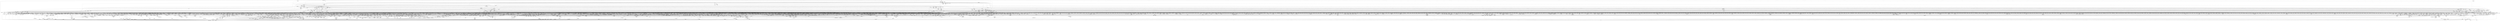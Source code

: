 digraph kerncollapsed {
    "exit_rcu" [color="black"];
    "set_tsk_need_resched" [color="black"];
    "set_swapper_pgd" [color="black"];
    "tsk_fork_get_node" [color="black"];
    "mas_max_gap" [color="black"];
    "io_wq_work_match_item" [color="black"];
    "mas_prev_setup.constprop.0" [color="black"];
    "Indirect call71" [color="black"];
    "d_same_name" [color="black"];
    "Indirect call22" [color="black"];
    "mte_set_pivot" [color="black"];
    "do_raw_spin_lock_26" [color="black"];
    "d_alloc" [color="black"];
    "mas_safe_min" [color="black"];
    "arch_local_irq_save_4" [color="black"];
    "min_deadline_cb_rotate" [color="black"];
    "nd_jump_root" [color="black"];
    "exit_task_stack_account" [color="black"];
    "futex_q_unlock" [color="black"];
    "io_cqring_wake" [color="black"];
    "current_wq_worker" [color="black"];
    "xas_next_entry" [color="black"];
    "Indirect call163" [color="black"];
    "setattr_should_drop_suidgid" [color="black"];
    "kernfs_root" [color="black"];
    "__init_waitqueue_head" [color="black"];
    "fsnotify_create" [color="black"];
    "kthread_data" [color="black"];
    "Indirect call150" [color="black"];
    "find_next_bit.constprop.0_1" [color="black"];
    "fprop_fraction_percpu" [color="black"];
    "__cmpxchg_case_acq_32.constprop.0_16" [color="black"];
    "cpus_share_cache" [color="black"];
    "mapping_unmap_writable" [color="black"];
    "exit_oom_victim" [color="black"];
    "do_raw_spin_lock_25" [color="black"];
    "mte_update_sctlr_user" [color="black"];
    "pmd_offset.isra.0_1" [color="black"];
    "__task_pid_nr_ns" [color="black"];
    "__iget" [color="black"];
    "__lshrti3" [color="black"];
    "__kern_my_cpu_offset_42" [color="black"];
    "_prb_read_valid" [color="black"];
    "Indirect call138" [color="black"];
    "Indirect call175" [color="black"];
    "futex_top_waiter" [color="black"];
    "__const_udelay" [color="black"];
    "folio_pfn" [color="black"];
    "path_noexec" [color="black"];
    "d_flags_for_inode" [color="black"];
    "group_classify" [color="black"];
    "__mutex_init" [color="black"];
    "__zone_watermark_ok" [color="black"];
    "radix_tree_iter_tag_clear" [color="black"];
    "is_vmalloc_addr" [color="black"];
    "pi_state_update_owner" [color="black"];
    "sub_rq_bw.isra.0" [color="black"];
    "do_raw_spin_lock_16" [color="black"];
    "Indirect call169" [color="black"];
    "__raw_spin_lock_irqsave_11" [color="black"];
    "folio_trylock" [color="black"];
    "arch_teardown_dma_ops" [color="black"];
    "read_seqbegin_or_lock" [color="black"];
    "Indirect call206" [color="black"];
    "rcu_inkernel_boot_has_ended" [color="black"];
    "blake2s_update" [color="black"];
    "folio_nr_pages_1" [color="black"];
    "pcpu_block_update_hint_alloc" [color="black"];
    "xas_clear_mark" [color="black"];
    "pcpu_block_update" [color="black"];
    "audit_uid_comparator" [color="black"];
    "arch_local_irq_disable_2" [color="black"];
    "get_task_mm" [color="black"];
    "ktime_get_mono_fast_ns" [color="black"];
    "__arch_copy_from_user" [color="black"];
    "__kern_my_cpu_offset_36" [color="black"];
    "redirty_tail_locked" [color="black"];
    "__raw_spin_lock_irq_20" [color="black"];
    "unmask_irq" [color="black"];
    "idr_for_each" [color="black"];
    "folio_test_uptodate" [color="black"];
    "tk_xtime.constprop.0" [color="black"];
    "domain_dirty_limits" [color="black"];
    "folio_nr_pages_2" [color="black"];
    "do_raw_spin_lock_2" [color="black"];
    "set_area_direct_map" [color="black"];
    "graft_tree" [color="black"];
    "do_raw_spin_lock_34" [color="black"];
    "__raw_spin_unlock_irq_21" [color="black"];
    "_compound_head_4" [color="black"];
    "dec_rlimit_ucounts" [color="black"];
    "sk_memory_allocated_sub" [color="black"];
    "hrtimer_try_to_cancel" [color="black"];
    "find_next_zero_bit_2" [color="black"];
    "wake_up_bit" [color="black"];
    "propagate_one" [color="black"];
    "nsec_to_clock_t" [color="black"];
    "__rb_rotate_set_parents" [color="black"];
    "do_raw_spin_lock_35" [color="black"];
    "crng_make_state" [color="black"];
    "__raw_spin_lock.constprop.0_1" [color="black"];
    "Indirect call16" [color="black"];
    "kernfs_next_descendant_post" [color="black"];
    "clear_bit_unlock.constprop.0" [color="black"];
    "Indirect call182" [color="black"];
    "Indirect call47" [color="black"];
    "mas_state_walk" [color="black"];
    "recalc_sigpending_tsk" [color="black"];
    "Indirect call56" [color="black"];
    "touch_mnt_namespace" [color="black"];
    "compact_lock_irqsave" [color="black"];
    "lookup_one_unlocked" [color="black"];
    "wb_stat_error" [color="black"];
    "ktime_get_with_offset" [color="black"];
    "pcpu_alloc_area" [color="black"];
    "strchr" [color="black"];
    "do_raw_spin_lock_14" [color="black"];
    "rt_mutex_slowtrylock" [color="black"];
    "do_raw_spin_lock_99" [color="black"];
    "folio_trylock_1" [color="black"];
    "rcu_advance_cbs" [color="black"];
    "arch_local_irq_save_7" [color="black"];
    "io_fill_cqe_aux" [color="black"];
    "init_timer_key" [color="black"];
    "io_put_kbuf_comp.isra.0" [color="black"];
    "copy_fd_bitmaps" [color="black"];
    "mas_set_alloc_req" [color="black"];
    "mas_push_data" [color="black"];
    "mnt_get_writers" [color="black"];
    "iterate_dir" [color="black"];
    "sig_handler_ignored" [color="black"];
    "_copy_from_iter" [color="black"];
    "__raw_spin_lock_irqsave_21" [color="black"];
    "signal_pending_state_2" [color="black"];
    "arch_stack_walk" [color="black"];
    "__init_swait_queue_head" [color="black"];
    "find_next_bit.constprop.0_8" [color="black"];
    "pfn_swap_entry_to_page" [color="black"];
    "int_sqrt" [color="black"];
    "kill_device" [color="black"];
    "build_open_flags" [color="black"];
    "printk_parse_prefix" [color="black"];
    "make_vfsuid" [color="black"];
    "load_unaligned_zeropad_1" [color="black"];
    "Indirect call84" [color="black"];
    "put_dec" [color="black"];
    "folio_wake_bit" [color="black"];
    "__sw_hweight32" [color="black"];
    "__raw_spin_unlock_irqrestore.constprop.0_2" [color="black"];
    "__skb_dequeue_3" [color="black"];
    "raw_spin_rq_lock_nested" [color="black"];
    "__timer_delete" [color="black"];
    "__io_disarm_linked_timeout" [color="black"];
    "__raw_spin_unlock_irqrestore_8" [color="black"];
    "Indirect call80" [color="black"];
    "Indirect call167" [color="black"];
    "list_del_init_2" [color="black"];
    "cpudl_heapify_up" [color="black"];
    "Indirect call161" [color="black"];
    "__bitmap_equal" [color="black"];
    "cpumask_empty_3" [color="black"];
    "skb_zcopy_clear" [color="black"];
    "Indirect call48" [color="black"];
    "cpu_util_cfs_boost" [color="black"];
    "clear_ti_thread_flag" [color="black"];
    "_prb_commit" [color="black"];
    "filemap_check_errors" [color="black"];
    "rcu_segcblist_inc_len" [color="black"];
    "__skb_fill_page_desc" [color="black"];
    "check_stable_address_space" [color="black"];
    "deactivate_task" [color="black"];
    "find_task_by_pid_ns" [color="black"];
    "__raw_spin_lock_irq.constprop.0_1" [color="black"];
    "Indirect call75" [color="black"];
    "__update_load_avg_se" [color="black"];
    "xas_retry" [color="black"];
    "__cmpxchg_case_mb_64_2" [color="black"];
    "__lookup_mnt" [color="black"];
    "__mnt_is_readonly" [color="black"];
    "wb_io_lists_populated" [color="black"];
    "current_umask" [color="black"];
    "__raw_spin_lock_irqsave_4" [color="black"];
    "flush_dcache_folio" [color="black"];
    "__raw_spin_unlock_irqrestore_3" [color="black"];
    "Indirect call8" [color="black"];
    "__ksize" [color="black"];
    "page_ref_inc_2" [color="black"];
    "__kern_my_cpu_offset_52" [color="black"];
    "Indirect call212" [color="black"];
    "Indirect call85" [color="black"];
    "tlb_remove_table_sync_one" [color="black"];
    "prb_reserve_in_last" [color="black"];
    "__wake_q_add" [color="black"];
    "audit_gid_comparator" [color="black"];
    "__raw_spin_lock_irqsave_42" [color="black"];
    "__lock_task_sighand" [color="black"];
    "get_page" [color="black"];
    "percpu_counter_set" [color="black"];
    "queued_write_lock.constprop.0_1" [color="black"];
    "__raw_spin_lock_19" [color="black"];
    "kill_super_notify" [color="black"];
    "__raw_spin_unlock_irqrestore_1" [color="black"];
    "next_online_pgdat" [color="black"];
    "rcu_segcblist_extract_done_cbs" [color="black"];
    "rcu_segcblist_advance" [color="black"];
    "find_next_bit_6" [color="black"];
    "qdisc_maybe_clear_missed" [color="black"];
    "sme_save_state" [color="black"];
    "__raw_write_unlock_irq_4" [color="black"];
    "find_worker_executing_work" [color="black"];
    "signal_set_stop_flags" [color="black"];
    "__timer_delete_sync" [color="black"];
    "__raw_read_lock.constprop.0_5" [color="black"];
    "_atomic_dec_and_lock" [color="black"];
    "cpu_online_3" [color="black"];
    "__kern_my_cpu_offset_76" [color="black"];
    "Indirect call121" [color="black"];
    "Indirect call9" [color="black"];
    "find_lock_later_rq" [color="black"];
    "pud_clear_huge" [color="black"];
    "d_path" [color="black"];
    "mas_wr_store_setup" [color="black"];
    "init_multi_vma_prep" [color="black"];
    "__cmpxchg_case_acq_32.constprop.0_7" [color="black"];
    "hlist_del_init_4" [color="black"];
    "percpu_ref_get_many" [color="black"];
    "prep_compound_page" [color="black"];
    "proto_memory_pcpu_drain" [color="black"];
    "__raw_spin_lock_41" [color="black"];
    "__msecs_to_jiffies" [color="black"];
    "timer_base.isra.0" [color="black"];
    "tty_ldisc_open" [color="black"];
    "handle_dots" [color="black"];
    "sve_get_vl" [color="black"];
    "file_open_root" [color="black"];
    "memcg_charge_kernel_stack.part.0" [color="black"];
    "rt_mutex_top_waiter" [color="black"];
    "Indirect call200" [color="black"];
    "put_prev_task" [color="black"];
    "cpumask_first_and" [color="black"];
    "move_freepages_block" [color="black"];
    "test_ti_thread_flag_6" [color="black"];
    "invent_group_ids" [color="black"];
    "Indirect call208" [color="black"];
    "noop_dirty_folio" [color="black"];
    "smp_call_function" [color="black"];
    "__percpu_add_case_64" [color="black"];
    "tty_audit_fork" [color="black"];
    "Indirect call28" [color="black"];
    "rt_mutex_proxy_unlock" [color="black"];
    "wb_dirty_limits" [color="black"];
    "__cmpxchg_case_acq_32.constprop.0_8" [color="black"];
    "d_shrink_add" [color="black"];
    "mte_clear_page_tags" [color="black"];
    "lock_timer_base" [color="black"];
    "system_supports_tlb_range" [color="black"];
    "do_softirq" [color="black"];
    "__printk_safe_enter" [color="black"];
    "mas_wr_new_end" [color="black"];
    "irq_get_irq_data" [color="black"];
    "__raw_spin_lock_irqsave.constprop.0_8" [color="black"];
    "decay_load" [color="black"];
    "Indirect call165" [color="black"];
    "__cmpxchg_case_rel_64" [color="black"];
    "prb_commit" [color="black"];
    "pm_qos_update_flags" [color="black"];
    "backing_file_real_path" [color="black"];
    "Indirect call111" [color="black"];
    "to_desc" [color="black"];
    "pte_to_swp_entry" [color="black"];
    "pmd_offset.isra.0" [color="black"];
    "mmgrab_2" [color="black"];
    "audit_rate_check.part.0" [color="black"];
    "__audit_inode" [color="black"];
    "xa_find" [color="black"];
    "__fdget_raw" [color="black"];
    "local_bh_enable" [color="black"];
    "Indirect call131" [color="black"];
    "fatal_signal_pending_5" [color="black"];
    "__cmpxchg_case_acq_32.constprop.0_6" [color="black"];
    "__kern_my_cpu_offset_6" [color="black"];
    "set_work_data" [color="black"];
    "__wake_up" [color="black"];
    "arm64_kernel_unmapped_at_el0_4" [color="black"];
    "calc_delta_fair" [color="black"];
    "io_poll_remove_entries" [color="black"];
    "mas_parent_type" [color="black"];
    "radix_tree_lookup" [color="black"];
    "prepare_to_swait_event" [color="black"];
    "__inode_add_lru" [color="black"];
    "arch_local_irq_save" [color="black"];
    "mas_next" [color="black"];
    "down_trylock" [color="black"];
    "console_verbose" [color="black"];
    "__raw_spin_unlock_irqrestore_9" [color="black"];
    "Indirect call228" [color="black"];
    "online_section_nr" [color="black"];
    "xas_find_marked" [color="black"];
    "Indirect call226" [color="black"];
    "try_to_take_rt_mutex" [color="black"];
    "folio_size_2" [color="black"];
    "folio_anon_vma" [color="black"];
    "do_softirq_own_stack" [color="black"];
    "__kern_my_cpu_offset_78" [color="black"];
    "__get_task_comm" [color="black"];
    "dev_xmit_recursion_inc" [color="black"];
    "unlock_mount_hash" [color="black"];
    "do_csum" [color="black"];
    "__kern_my_cpu_offset_53" [color="black"];
    "put_dec_trunc8" [color="black"];
    "enqueue_pushable_dl_task" [color="black"];
    "free_unref_page_commit" [color="black"];
    "is_current_pgrp_orphaned" [color="black"];
    "rb_erase_cached.isra.0" [color="black"];
    "select_collect2" [color="black"];
    "__cmpxchg_case_acq_32.constprop.0_12" [color="black"];
    "folio_mapped_1" [color="black"];
    "Indirect call143" [color="black"];
    "lookup_mnt" [color="black"];
    "rcu_seq_start" [color="black"];
    "__raw_spin_trylock_5" [color="black"];
    "allow_write_access" [color="black"];
    "panic_smp_self_stop" [color="black"];
    "Indirect call195" [color="black"];
    "do_raw_spin_lock_28" [color="black"];
    "rcu_accelerate_cbs" [color="black"];
    "dev_to_swnode" [color="black"];
    "__efistub_caches_clean_inval_pou" [color="black"];
    "find_next_bit.constprop.0_7" [color="black"];
    "sane_fdtable_size" [color="black"];
    "mas_find" [color="black"];
    "do_raw_spin_lock_15" [color="black"];
    "mutex_can_spin_on_owner" [color="black"];
    "__kern_my_cpu_offset_49" [color="black"];
    "mas_leaf_max_gap" [color="black"];
    "mnt_want_write" [color="black"];
    "__cmpxchg_case_acq_32.constprop.0_4" [color="black"];
    "pcpu_next_fit_region.constprop.0" [color="black"];
    "mab_shift_right" [color="black"];
    "__raw_spin_lock_irq_7" [color="black"];
    "fsnotify_handle_inode_event.isra.0" [color="black"];
    "Indirect call45" [color="black"];
    "steal_suitable_fallback" [color="black"];
    "lru_lazyfree_fn" [color="black"];
    "find_next_bit.constprop.0_21" [color="black"];
    "mas_next_sibling" [color="black"];
    "test_ti_thread_flag_19" [color="black"];
    "__raw_spin_lock_54" [color="black"];
    "setattr_should_drop_sgid" [color="black"];
    "cpu_online_1" [color="black"];
    "skb_header_pointer_2" [color="black"];
    "zone_reclaimable_pages" [color="black"];
    "percpu_down_read_1" [color="black"];
    "__siphash_unaligned" [color="black"];
    "inode_io_list_del" [color="black"];
    "kmem_valid_obj" [color="black"];
    "attach_recursive_mnt" [color="black"];
    "folio_lruvec_relock_irq.constprop.0" [color="black"];
    "skb_zcopy_downgrade_managed" [color="black"];
    "calc_wheel_index" [color="black"];
    "__raw_spin_lock_22" [color="black"];
    "mnt_set_mountpoint" [color="black"];
    "Indirect call180" [color="black"];
    "rwsem_spin_on_owner" [color="black"];
    "cpumask_subset" [color="black"];
    "_compound_head_1" [color="black"];
    "do_raw_spin_lock.constprop.0_7" [color="black"];
    "d_find_alias" [color="black"];
    "__xchg_case_64.constprop.0" [color="black"];
    "dput_to_list" [color="black"];
    "flush_tlb_kernel_range" [color="black"];
    "io_put_kbuf" [color="black"];
    "pte_mkdirty" [color="black"];
    "count_vm_event_2" [color="black"];
    "Indirect call114" [color="black"];
    "__cmpwait_case_32" [color="black"];
    "Indirect call187" [color="black"];
    "hrtimer_reprogram.constprop.0" [color="black"];
    "find_next_bit_29" [color="black"];
    "remove_wait_queue" [color="black"];
    "io_prep_async_link" [color="black"];
    "d_lru_del" [color="black"];
    "do_raw_spin_lock_29" [color="black"];
    "signalfd_cleanup" [color="black"];
    "find_next_bit.constprop.0_14" [color="black"];
    "vma_interval_tree_remove" [color="black"];
    "tls_preserve_current_state" [color="black"];
    "pagefault_enable" [color="black"];
    "rb_erase" [color="black"];
    "strnlen" [color="black"];
    "vma_is_secretmem" [color="black"];
    "lockref_put_return" [color="black"];
    "console_srcu_read_unlock" [color="black"];
    "do_raw_spin_lock_1" [color="black"];
    "do_raw_spin_lock_118" [color="black"];
    "__kern_my_cpu_offset_24" [color="black"];
    "__kern_my_cpu_offset_14" [color="black"];
    "__fsnotify_update_child_dentry_flags" [color="black"];
    "_find_first_and_bit" [color="black"];
    "__mutex_add_waiter" [color="black"];
    "release_thread" [color="black"];
    "Indirect call35" [color="black"];
    "add_mm_rss_vec" [color="black"];
    "netlink_lock_table" [color="black"];
    "fatal_signal_pending_1" [color="black"];
    "sync_icache_aliases" [color="black"];
    "set_cpu_online" [color="black"];
    "skb_header_cloned" [color="black"];
    "move_queued_task.constprop.0" [color="black"];
    "security_release_secctx" [color="black"];
    "Indirect call124" [color="black"];
    "rcu_seq_end" [color="black"];
    "net_eq_idr" [color="black"];
    "_compound_head_13" [color="black"];
    "xa_err" [color="black"];
    "__raw_spin_lock_irq" [color="black"];
    "Indirect call166" [color="black"];
    "__raw_spin_lock_irq_5" [color="black"];
    "Indirect call240" [color="black"];
    "__raw_spin_lock_62" [color="black"];
    "folio_evictable_1" [color="black"];
    "do_raw_spin_lock_44" [color="black"];
    "atomic_notifier_call_chain" [color="black"];
    "lock_hrtimer_base" [color="black"];
    "__raw_spin_unlock_irq_43" [color="black"];
    "migrate_disable" [color="black"];
    "arm64_kernel_unmapped_at_el0_2" [color="black"];
    "i_uid_into_vfsuid" [color="black"];
    "posix_cputimers_group_init" [color="black"];
    "klist_node_attached" [color="black"];
    "should_zap_page" [color="black"];
    "is_cpu_allowed" [color="black"];
    "pm_runtime_autosuspend_expiration" [color="black"];
    "i_gid_into_vfsgid" [color="black"];
    "__raw_spin_lock_irqsave_34" [color="black"];
    "timerqueue_iterate_next" [color="black"];
    "__cmpxchg_case_mb_32_3" [color="black"];
    "lookup_fast" [color="black"];
    "arm_smccc_1_1_get_conduit" [color="black"];
    "__raw_spin_unlock_irq_28" [color="black"];
    "__percpu_add_case_32_15" [color="black"];
    "copy_to_user_page" [color="black"];
    "pmd_clear_huge" [color="black"];
    "__raw_spin_lock_irqsave_52" [color="black"];
    "ttwu_do_activate.constprop.0" [color="black"];
    "Indirect call58" [color="black"];
    "__fsnotify_recalc_mask" [color="black"];
    "__put_unused_fd" [color="black"];
    "anon_vma_interval_tree_post_update_vma" [color="black"];
    "Indirect call139" [color="black"];
    "Indirect call3" [color="black"];
    "u64_stats_add_2" [color="black"];
    "__raw_spin_lock.constprop.0_2" [color="black"];
    "vma_interval_tree_subtree_search" [color="black"];
    "__ptrace_link" [color="black"];
    "Indirect call6" [color="black"];
    "prep_new_page" [color="black"];
    "Indirect call12" [color="black"];
    "set_ptes.isra.0" [color="black"];
    "sock_flag_1" [color="black"];
    "exportfs_decode_fh" [color="black"];
    "zone_page_state_snapshot.constprop.0" [color="black"];
    "in_group_or_capable" [color="black"];
    "Indirect call196" [color="black"];
    "__kern_my_cpu_offset_71" [color="black"];
    "__raw_spin_lock_20" [color="black"];
    "update_misfit_status" [color="black"];
    "xas_load" [color="black"];
    "update_newidle_cost" [color="black"];
    "Indirect call203" [color="black"];
    "_find_next_and_bit" [color="black"];
    "get_ucounts_or_wrap" [color="black"];
    "Indirect call93" [color="black"];
    "mod_timer" [color="black"];
    "ldsem_down_read_trylock" [color="black"];
    "tlb_flush_mmu_tlbonly_1" [color="black"];
    "atime_needs_update" [color="black"];
    "anon_vma_interval_tree_remove" [color="black"];
    "__balance_callbacks" [color="black"];
    "io_acct_run_queue" [color="black"];
    "terminate_walk" [color="black"];
    "__audit_inode_child" [color="black"];
    "__percpu_add_case_64_2" [color="black"];
    "__raw_spin_lock_31" [color="black"];
    "kobj_child_ns_ops" [color="black"];
    "llist_add_batch" [color="black"];
    "flush_dcache_page" [color="black"];
    "find_busiest_group" [color="black"];
    "update_pm_runtime_accounting" [color="black"];
    "Indirect call174" [color="black"];
    "legitimize_links" [color="black"];
    "xas_result" [color="black"];
    "__rb_change_child.constprop.0" [color="black"];
    "test_and_set_bit_lock.constprop.0" [color="black"];
    "mas_mab_cp" [color="black"];
    "__raw_spin_lock_irqsave_6" [color="black"];
    "fatal_signal_pending" [color="black"];
    "bsearch" [color="black"];
    "__list_del_entry_1" [color="black"];
    "deny_write_access.isra.0" [color="black"];
    "rcu_stall_is_suppressed" [color="black"];
    "task_rq_unlock" [color="black"];
    "audit_tree_lookup" [color="black"];
    "Indirect call11" [color="black"];
    "bump_cpu_timer" [color="black"];
    "__raw_spin_unlock_irq.constprop.0_2" [color="black"];
    "truncate_pagecache" [color="black"];
    "cpupri_set" [color="black"];
    "find_last_bit" [color="black"];
    "Indirect call190" [color="black"];
    "find_next_bit_10" [color="black"];
    "truncate_setsize" [color="black"];
    "__raw_spin_lock_63" [color="black"];
    "copy_from_kernel_nofault" [color="black"];
    "posixtimer_rearm" [color="black"];
    "wb_has_dirty_io" [color="black"];
    "do_raw_spin_lock_24" [color="black"];
    "expand" [color="black"];
    "do_raw_spin_lock_63" [color="black"];
    "Indirect call217" [color="black"];
    "Indirect call220" [color="black"];
    "access_ok_39" [color="black"];
    "__peernet2id" [color="black"];
    "invalid_mkclean_vma" [color="black"];
    "find_next_bit.constprop.0_6" [color="black"];
    "list_del_init" [color="black"];
    "__irq_domain_activate_irq" [color="black"];
    "__dev_pm_qos_resume_latency" [color="black"];
    "sibling_imbalance.isra.0" [color="black"];
    "folio_total_mapcount" [color="black"];
    "security_file_truncate" [color="black"];
    "fpsimd_flush_task_state" [color="black"];
    "get_task_exe_file" [color="black"];
    "data_check_size" [color="black"];
    "prepend" [color="black"];
    "Indirect call14" [color="black"];
    "list_del_1" [color="black"];
    "do_delayed_call" [color="black"];
    "this_cpu_has_cap" [color="black"];
    "tlb_gather_mmu" [color="black"];
    "Indirect call246" [color="black"];
    "access_ok_12" [color="black"];
    "page_ref_inc_4" [color="black"];
    "Indirect call105" [color="black"];
    "prepend_name" [color="black"];
    "llist_reverse_order" [color="black"];
    "mas_find_child" [color="black"];
    "irqd_set.isra.0_1" [color="black"];
    "page_ref_add_1" [color="black"];
    "fsnotify_data_inode" [color="black"];
    "pfn_valid_1" [color="black"];
    "Indirect call141" [color="black"];
    "set_page_dirty" [color="black"];
    "count_vm_events_2" [color="black"];
    "Indirect call142" [color="black"];
    "find_next_bit_11" [color="black"];
    "__legitimize_mnt" [color="black"];
    "__printk_safe_exit" [color="black"];
    "page_mapping" [color="black"];
    "__raw_spin_unlock_irqrestore_33" [color="black"];
    "mte_copy_page_tags" [color="black"];
    "virt_to_folio" [color="black"];
    "find_vma_prev" [color="black"];
    "Indirect call27" [color="black"];
    "compound_order_1" [color="black"];
    "Indirect call172" [color="black"];
    "mm_set_has_pinned_flag" [color="black"];
    "timerqueue_add" [color="black"];
    "mutex_is_locked" [color="black"];
    "Indirect call125" [color="black"];
    "__kern_my_cpu_offset_38" [color="black"];
    "sync_exp_work_done" [color="black"];
    "__rt_mutex_futex_trylock" [color="black"];
    "compound_order" [color="black"];
    "memset" [color="black"];
    "pcpu_size_to_slot" [color="black"];
    "__raw_spin_lock_26" [color="black"];
    "post_ttbr_update_workaround" [color="black"];
    "grow_tree_refs" [color="black"];
    "auditsc_get_stamp" [color="black"];
    "mas_prev_sibling" [color="black"];
    "__percpu_add_case_32_1" [color="black"];
    "__kern_my_cpu_offset_56" [color="black"];
    "mas_wr_walk_descend" [color="black"];
    "__pi_strcmp" [color="black"];
    "forward_timer_base" [color="black"];
    "__disable_irq" [color="black"];
    "__cmpxchg_case_acq_32.constprop.0_19" [color="black"];
    "auditd_test_task" [color="black"];
    "get_ldops" [color="black"];
    "Indirect call237" [color="black"];
    "__raw_spin_trylock_4" [color="black"];
    "__folio_cancel_dirty" [color="black"];
    "virt_to_head_page.isra.0" [color="black"];
    "audit_mark_compare" [color="black"];
    "tty_driver_flush_buffer" [color="black"];
    "Indirect call17" [color="black"];
    "page_ref_inc_6" [color="black"];
    "task_will_free_mem" [color="black"];
    "__raw_spin_unlock_irq_17" [color="black"];
    "list_del_init_8" [color="black"];
    "Indirect call104" [color="black"];
    "rt_mutex_setprio" [color="black"];
    "__kern_my_cpu_offset_50" [color="black"];
    "prb_final_commit" [color="black"];
    "rwsem_set_reader_owned" [color="black"];
    "queued_read_lock_slowpath" [color="black"];
    "mas_walk" [color="black"];
    "__audit_uring_entry" [color="black"];
    "futex_cmpxchg_value_locked" [color="black"];
    "d_walk" [color="black"];
    "io_cancel_req_match" [color="black"];
    "mode_strip_sgid" [color="black"];
    "__raw_write_lock_irq_1" [color="black"];
    "do_raw_spin_lock.constprop.0_13" [color="black"];
    "dev_pm_disable_wake_irq_check" [color="black"];
    "hrtimer_force_reprogram.constprop.0" [color="black"];
    "pte_offset_kernel.isra.0" [color="black"];
    "__raw_spin_lock_24" [color="black"];
    "prb_read_valid" [color="black"];
    "get_random_bytes" [color="black"];
    "cfs_rq_of" [color="black"];
    "__kern_my_cpu_offset_19" [color="black"];
    "__raw_spin_unlock_irqrestore_10" [color="black"];
    "mask_irq" [color="black"];
    "setattr_prepare" [color="black"];
    "system_supports_mte_1" [color="black"];
    "__raw_spin_lock_32" [color="black"];
    "pid_nr_ns" [color="black"];
    "lru_note_cost" [color="black"];
    "task_ppid_nr" [color="black"];
    "mast_spanning_rebalance.isra.0" [color="black"];
    "__disable_irq_nosync" [color="black"];
    "move_linked_works" [color="black"];
    "do_raw_spin_lock_66" [color="black"];
    "mm_counter" [color="black"];
    "do_raw_spin_lock_47" [color="black"];
    "inode_permission" [color="black"];
    "Indirect call149" [color="black"];
    "__cmpxchg_case_acq_32_1" [color="black"];
    "compaction_zonelist_suitable" [color="black"];
    "Indirect call136" [color="black"];
    "osq_lock" [color="black"];
    "__smp_call_single_queue" [color="black"];
    "count_vm_events_1" [color="black"];
    "__remove_shared_vm_struct.constprop.0" [color="black"];
    "set_ptes.constprop.0.isra.0_1" [color="black"];
    "do_raw_spin_lock.constprop.0_3" [color="black"];
    "update_cached_migrate" [color="black"];
    "rcu_segcblist_accelerate" [color="black"];
    "vfs_dentry_acceptable" [color="black"];
    "propagate_mount_unlock" [color="black"];
    "Indirect call120" [color="black"];
    "do_raw_spin_lock_48" [color="black"];
    "__rpm_get_callback" [color="black"];
    "clear_ti_thread_flag_5" [color="black"];
    "security_sock_rcv_skb" [color="black"];
    "update_dl_migration" [color="black"];
    "tick_get_device" [color="black"];
    "smp_call_function_single" [color="black"];
    "mas_set_height" [color="black"];
    "vma_last_pgoff" [color="black"];
    "rcu_start_this_gp" [color="black"];
    "____core____" [color="kernel"];
    "new_context" [color="black"];
    "pcpu_chunk_slot" [color="black"];
    "_compound_head_5" [color="black"];
    "__futex_unqueue" [color="black"];
    "arch_local_irq_save_1" [color="black"];
    "bstats_update" [color="black"];
    "workingset_age_nonresident" [color="black"];
    "__raw_spin_lock_irq_23" [color="black"];
    "__irq_work_queue_local" [color="black"];
    "do_raw_spin_lock_87" [color="black"];
    "__printk_cpu_sync_wait" [color="black"];
    "__raw_spin_unlock_irqrestore_29" [color="black"];
    "Indirect call110" [color="black"];
    "__kern_my_cpu_offset_23" [color="black"];
    "io_should_retry_thread" [color="black"];
    "Indirect call178" [color="black"];
    "folio_order" [color="black"];
    "try_check_zero" [color="black"];
    "copy_from_kernel_nofault_allowed" [color="black"];
    "__reuseport_detach_sock.isra.0" [color="black"];
    "__cmpxchg_case_acq_32.constprop.0" [color="black"];
    "dev_bus_name" [color="black"];
    "mas_wr_end_piv" [color="black"];
    "tk_clock_read" [color="black"];
    "__bitmap_subset" [color="black"];
    "__put_cpu_fpsimd_context" [color="black"];
    "__raw_read_unlock.constprop.0_2" [color="black"];
    "__bitmap_clear" [color="black"];
    "xas_find" [color="black"];
    "_copy_from_user_14" [color="black"];
    "security_secid_to_secctx" [color="black"];
    "mapping_shrinkable_1" [color="black"];
    "reusable_anon_vma" [color="black"];
    "tty_port_kopened" [color="black"];
    "do_raw_spin_lock_51" [color="black"];
    "sched_clock" [color="black"];
    "cpumask_and" [color="black"];
    "__raw_spin_lock_irq_3" [color="black"];
    "mod_zone_page_state" [color="black"];
    "d_lookup_done" [color="black"];
    "copy_thread" [color="black"];
    "Indirect call144" [color="black"];
    "vm_commit_limit" [color="black"];
    "audit_inode" [color="black"];
    "pagefault_enable_1" [color="black"];
    "dequeue_load_avg" [color="black"];
    "put_unused_fd" [color="black"];
    "hlist_del_init" [color="black"];
    "list_splice_tail_init" [color="black"];
    "__cmpxchg_case_acq_32.constprop.0_10" [color="black"];
    "security_capable" [color="black"];
    "__ipi_send_mask" [color="black"];
    "__kern_my_cpu_offset_18" [color="black"];
    "get_file_2" [color="black"];
    "mod_node_page_state" [color="black"];
    "hrtimer_sleeper_start_expires" [color="black"];
    "__raw_spin_lock_16" [color="black"];
    "__init_rwsem" [color="black"];
    "__flush_tlb_page_nosync" [color="black"];
    "lockref_get" [color="black"];
    "clear_page" [color="black"];
    "d_shrink_del" [color="black"];
    "__io_put_kbuf_list" [color="black"];
    "Indirect call245" [color="black"];
    "Indirect call126" [color="black"];
    "tlb_gather_mmu_fullmm" [color="black"];
    "pagetable_pte_dtor" [color="black"];
    "cpumask_intersects.constprop.0_1" [color="black"];
    "lru_add_fn" [color="black"];
    "collect_posix_cputimers" [color="black"];
    "aio_nr_sub" [color="black"];
    "copy_page" [color="black"];
    "__anon_vma_interval_tree_augment_rotate" [color="black"];
    "security_inode_init_security_anon" [color="black"];
    "Indirect call123" [color="black"];
    "Indirect call229" [color="black"];
    "__percpu_add_case_32_7" [color="black"];
    "__cmpxchg_case_acq_32.constprop.0_20" [color="black"];
    "Indirect call216" [color="black"];
    "test_ti_thread_flag_21" [color="black"];
    "__percpu_add_case_64.constprop.0_1" [color="black"];
    "rcu_segcblist_ready_cbs" [color="black"];
    "Indirect call135" [color="black"];
    "folio_mapped_2" [color="black"];
    "d_is_dir.isra.0" [color="black"];
    "__raw_spin_lock_irqsave_29" [color="black"];
    "Indirect call24" [color="black"];
    "__cmpxchg_case_mb_64_7" [color="black"];
    "Indirect call50" [color="black"];
    "arch_local_irq_save_3" [color="black"];
    "rt_mutex_futex_trylock" [color="black"];
    "should_fail_alloc_page" [color="black"];
    "__mutex_trylock" [color="black"];
    "posix_cpu_timers_exit_group" [color="black"];
    "d_set_mounted" [color="black"];
    "__arm64_sys_open_by_handle_at" [color="black"];
    "__kern_my_cpu_offset_133" [color="black"];
    "_raw_spin_rq_lock_irqsave" [color="black"];
    "task_active_pid_ns" [color="black"];
    "double_rq_lock" [color="black"];
    "prepare_to_wait_event" [color="black"];
    "Indirect call96" [color="black"];
    "mas_wr_node_walk" [color="black"];
    "access_ok_32" [color="black"];
    "tty_termios_input_baud_rate" [color="black"];
    "handle_lookup_down" [color="black"];
    "csum_block_add_ext" [color="black"];
    "inc_rlimit_ucounts" [color="black"];
    "do_raw_spin_lock_41" [color="black"];
    "__raw_spin_lock_4" [color="black"];
    "desc_read" [color="black"];
    "__kern_my_cpu_offset_21" [color="black"];
    "rcu_segcblist_enqueue" [color="black"];
    "get_work_pool" [color="black"];
    "_double_lock_balance" [color="black"];
    "Indirect call79" [color="black"];
    "rcu_jiffies_till_stall_check" [color="black"];
    "lowest_in_progress" [color="black"];
    "eth_type_vlan" [color="black"];
    "io_cancel_cb" [color="black"];
    "copy_user_highpage" [color="black"];
    "unlock_task_sighand.isra.0_1" [color="black"];
    "xa_is_node" [color="black"];
    "Indirect call82" [color="black"];
    "first_online_pgdat" [color="black"];
    "Indirect call238" [color="black"];
    "netlink_has_listeners" [color="black"];
    "rcu_segcblist_move_seglen" [color="black"];
    "__skb_zcopy_downgrade_managed" [color="black"];
    "do_raw_spin_lock_23" [color="black"];
    "update_group_capacity" [color="black"];
    "ihold" [color="black"];
    "__raw_spin_lock_irqsave_51" [color="black"];
    "console_is_usable" [color="black"];
    "__raw_spin_lock_43" [color="black"];
    "Indirect call83" [color="black"];
    "gup_folio_next" [color="black"];
    "test_ti_thread_flag_10" [color="black"];
    "is_migration_entry" [color="black"];
    "__raw_spin_unlock_irq_7" [color="black"];
    "group_balance_cpu" [color="black"];
    "arch_tlbbatch_should_defer.constprop.0" [color="black"];
    "leave_rcu" [color="black"];
    "__raw_spin_lock_irqsave_18" [color="black"];
    "step_into" [color="black"];
    "__raw_spin_lock_30" [color="black"];
    "__sk_mem_reduce_allocated" [color="black"];
    "do_raw_spin_lock_6" [color="black"];
    "Indirect call70" [color="black"];
    "lock_mount_hash" [color="black"];
    "skb_checksum" [color="black"];
    "reconnect_path" [color="black"];
    "do_kernel_restart" [color="black"];
    "task_work_cancel_match" [color="black"];
    "mas_pause" [color="black"];
    "__wake_up_klogd.part.0" [color="black"];
    "tty_driver_name" [color="black"];
    "copy_highpage" [color="black"];
    "do_raw_spin_lock_72" [color="black"];
    "set_ti_thread_flag_5" [color="black"];
    "hrtimer_start_range_ns" [color="black"];
    "__cmpxchg_case_mb_64" [color="black"];
    "skb_orphan_1" [color="black"];
    "percpu_counter_dec" [color="black"];
    "find_next_bit_18" [color="black"];
    "class_raw_spinlock_irqsave_destructor" [color="black"];
    "fpsimd_preserve_current_state" [color="black"];
    "__cmpwait_case_32_2" [color="black"];
    "__update_min_deadline" [color="black"];
    "__raw_spin_unlock_irqrestore_6" [color="black"];
    "security_file_open" [color="black"];
    "__raw_spin_lock_28" [color="black"];
    "__cmpxchg_case_acq_32.constprop.0_1" [color="black"];
    "remove_nodes.constprop.0" [color="black"];
    "cpu_clock_sample_group" [color="black"];
    "__raw_spin_lock_14" [color="black"];
    "io_run_local_work_continue" [color="black"];
    "set_task_cpu" [color="black"];
    "__io_put_kbuf" [color="black"];
    "test_ti_thread_flag_22" [color="black"];
    "__srcu_read_unlock" [color="black"];
    "__var_waitqueue" [color="black"];
    "ktime_get" [color="black"];
    "Indirect call49" [color="black"];
    "Indirect call239" [color="black"];
    "radix_tree_tag_get" [color="black"];
    "__raw_spin_lock_irqsave_22" [color="black"];
    "pde_subdir_find" [color="black"];
    "Indirect call192" [color="black"];
    "Indirect call89" [color="black"];
    "mas_next_setup.constprop.0" [color="black"];
    "do_raw_spin_lock_18" [color="black"];
    "find_next_bit_13" [color="black"];
    "count_vm_events" [color="black"];
    "anon_vma_interval_tree_iter_first" [color="black"];
    "__raw_write_lock_irq" [color="black"];
    "clear_ti_thread_flag_8" [color="black"];
    "io_wq_get_acct" [color="black"];
    "get_state_synchronize_rcu" [color="black"];
    "Indirect call183" [color="black"];
    "mas_set_split_parent.isra.0" [color="black"];
    "sock_inuse_add" [color="black"];
    "security_inode_setattr" [color="black"];
    "is_posix_acl_xattr" [color="black"];
    "folio_mapped" [color="black"];
    "drop_links" [color="black"];
    "vmalloc_to_page" [color="black"];
    "Indirect call53" [color="black"];
    "Indirect call91" [color="black"];
    "__raw_spin_unlock_irqrestore_12" [color="black"];
    "fsnotify_group_assert_locked" [color="black"];
    "mas_rewalk_if_dead" [color="black"];
    "count_vm_event_1" [color="black"];
    "pick_next_task_idle" [color="black"];
    "mod_node_state" [color="black"];
    "Indirect call13" [color="black"];
    "pageblock_skip_persistent" [color="black"];
    "oom_badness" [color="black"];
    "free_pcppages_bulk" [color="black"];
    "do_raw_spin_lock_9" [color="black"];
    "pfn_is_map_memory" [color="black"];
    "skb_queue_tail" [color="black"];
    "rcu_segcblist_init" [color="black"];
    "lockref_get_not_zero" [color="black"];
    "Indirect call184" [color="black"];
    "fsnotify_file" [color="black"];
    "netdev_start_xmit" [color="black"];
    "mas_prev_range" [color="black"];
    "do_raw_spin_lock_46" [color="black"];
    "__raw_spin_lock.constprop.0" [color="black"];
    "gup_must_unshare" [color="black"];
    "path_is_under" [color="black"];
    "test_ti_thread_flag_4" [color="black"];
    "update_load_avg" [color="black"];
    "mast_ascend" [color="black"];
    "pm_qos_read_value" [color="black"];
    "set_ti_thread_flag_4" [color="black"];
    "Indirect call129" [color="black"];
    "d_is_dir.isra.0_1" [color="black"];
    "__preempt_count_add.constprop.0_1" [color="black"];
    "__raw_spin_trylock" [color="black"];
    "xa_find_after" [color="black"];
    "__cmpxchg_case_mb_64_4" [color="black"];
    "defer_console_output" [color="black"];
    "tty_update_time" [color="black"];
    "folio_activate_fn" [color="black"];
    "cpudl_set" [color="black"];
    "complete_walk" [color="black"];
    "do_init_timer.constprop.0" [color="black"];
    "Indirect call156" [color="black"];
    "__raw_spin_trylock_3" [color="black"];
    "anon_vma_interval_tree_iter_next" [color="black"];
    "folio_trylock_4" [color="black"];
    "__dev_put.part.0" [color="black"];
    "prepend_path" [color="black"];
    "__raw_write_lock_irq.constprop.0" [color="black"];
    "__dev_fwnode" [color="black"];
    "Indirect call202" [color="black"];
    "mas_descend" [color="black"];
    "rcu_gp_is_normal" [color="black"];
    "__wb_update_bandwidth.constprop.0" [color="black"];
    "device_pm_check_callbacks" [color="black"];
    "__kern_my_cpu_offset_55" [color="black"];
    "try_release_thread_stack_to_cache" [color="black"];
    "rcu_poll_gp_seq_start_unlocked" [color="black"];
    "super_wake" [color="black"];
    "memmove" [color="black"];
    "folio_account_cleaned" [color="black"];
    "u64_stats_add_1" [color="black"];
    "timer_wait_running" [color="black"];
    "rcu_seq_start_1" [color="black"];
    "__raw_spin_lock_irq_1" [color="black"];
    "do_raw_spin_lock_10" [color="black"];
    "__dput_to_list" [color="black"];
    "__pick_first_entity" [color="black"];
    "in_group_p" [color="black"];
    "Indirect call41" [color="black"];
    "wq_worker_running" [color="black"];
    "reweight_task" [color="black"];
    "__kern_my_cpu_offset_70" [color="black"];
    "__raw_spin_lock_23" [color="black"];
    "ktime_get_real_seconds" [color="black"];
    "d_find_any_alias" [color="black"];
    "arch_asym_cpu_priority" [color="black"];
    "do_raw_spin_lock.constprop.0_6" [color="black"];
    "__dl_sub" [color="black"];
    "lookup_one_common" [color="black"];
    "rcu_is_cpu_rrupt_from_idle" [color="black"];
    "memblock_is_map_memory" [color="black"];
    "Indirect call57" [color="black"];
    "cpumask_and.isra.0_1" [color="black"];
    "simple_xattr_space" [color="black"];
    "dev_xmit_recursion_dec" [color="black"];
    "pm_runtime_deactivate_timer" [color="black"];
    "rpm_check_suspend_allowed" [color="black"];
    "min_deadline_cb_propagate" [color="black"];
    "do_file_open_root" [color="black"];
    "generic_exec_single" [color="black"];
    "find_submount" [color="black"];
    "can_migrate_task" [color="black"];
    "__raw_spin_lock_38" [color="black"];
    "update_cfs_rq_load_avg.isra.0" [color="black"];
    "arm_timer" [color="black"];
    "HAS_UNMAPPED_ID" [color="black"];
    "get_write_access" [color="black"];
    "clear_ti_thread_flag_6" [color="black"];
    "__reset_isolation_pfn" [color="black"];
    "finish_wait" [color="black"];
    "add_device_randomness" [color="black"];
    "test_ti_thread_flag_7" [color="black"];
    "task_sigpending_1" [color="black"];
    "memblock_search" [color="black"];
    "system_supports_address_auth_1" [color="black"];
    "cpu_online_2" [color="black"];
    "qdisc_qstats_cpu_backlog_dec" [color="black"];
    "isolation_suitable.isra.0" [color="black"];
    "enqueue_hrtimer.constprop.0" [color="black"];
    "do_raw_spin_lock_5" [color="black"];
    "__remove_inode_hash" [color="black"];
    "errseq_sample" [color="black"];
    "console_trylock" [color="black"];
    "task_participate_group_stop" [color="black"];
    "has_managed_dma" [color="black"];
    "_find_first_zero_bit" [color="black"];
    "cpumask_any_distribute" [color="black"];
    "ma_slots" [color="black"];
    "Indirect call205" [color="black"];
    "percpu_ref_put_many.constprop.0" [color="black"];
    "Indirect call244" [color="black"];
    "Indirect call181" [color="black"];
    "raw_spin_rq_unlock_irqrestore" [color="black"];
    "Indirect call223" [color="black"];
    "fpsimd_save" [color="black"];
    "prepend_char" [color="black"];
    "__do_once_start" [color="black"];
    "rb_insert_color" [color="black"];
    "get_cred" [color="black"];
    "link_path_walk" [color="black"];
    "lock_parent" [color="black"];
    "kthread_is_per_cpu" [color="black"];
    "__raw_spin_lock_irq_43" [color="black"];
    "__set_close_on_exec.isra.0" [color="black"];
    "percpu_ref_put_many" [color="black"];
    "mm_counter_file" [color="black"];
    "do_raw_spin_lock_13" [color="black"];
    "wants_signal" [color="black"];
    "__kern_my_cpu_offset_37" [color="black"];
    "freezing_slow_path" [color="black"];
    "tlb_flush" [color="black"];
    "Indirect call42" [color="black"];
    "find_mergeable_anon_vma" [color="black"];
    "__d_lookup_rcu_op_compare" [color="black"];
    "skb_may_tx_timestamp.part.0" [color="black"];
    "find_next_bit.constprop.0_11" [color="black"];
    "_find_next_bit" [color="black"];
    "qdisc_qstats_cpu_qlen_inc" [color="black"];
    "make_vfsgid" [color="black"];
    "folio_invalidate" [color="black"];
    "rcu_cblist_dequeue" [color="black"];
    "clear_nonspinnable" [color="black"];
    "io_poll_get_ownership" [color="black"];
    "enqueue_timer" [color="black"];
    "__finish_swait" [color="black"];
    "vma_interval_tree_augment_propagate" [color="black"];
    "sub_running_bw.isra.0" [color="black"];
    "Indirect call224" [color="black"];
    "rwsem_read_trylock" [color="black"];
    "__raw_spin_unlock_irq_18" [color="black"];
    "Indirect call118" [color="black"];
    "__raw_spin_unlock_irq_19" [color="black"];
    "percpu_ref_put_many.constprop.0_1" [color="black"];
    "Indirect call0" [color="black"];
    "Indirect call72" [color="black"];
    "access_ok_14" [color="black"];
    "mas_ascend" [color="black"];
    "smp_call_function_many" [color="black"];
    "tlb_flush_mmu_tlbonly" [color="black"];
    "req_ref_put_and_test" [color="black"];
    "mnt_get_count" [color="black"];
    "__cmpxchg_case_acq_64" [color="black"];
    "Indirect call40" [color="black"];
    "add_wait_queue" [color="black"];
    "__raw_spin_unlock_irq_25" [color="black"];
    "Indirect call103" [color="black"];
    "irq_enable" [color="black"];
    "security_file_set_fowner" [color="black"];
    "do_raw_spin_lock_32" [color="black"];
    "__kern_my_cpu_offset_89" [color="black"];
    "unlock_mount" [color="black"];
    "Indirect call159" [color="black"];
    "list_del_3" [color="black"];
    "flush_tlb_batched_pending" [color="black"];
    "__wb_writeout_add" [color="black"];
    "rcu_segcblist_pend_cbs" [color="black"];
    "mapping_shrinkable_2" [color="black"];
    "device_links_read_unlock" [color="black"];
    "Indirect call78" [color="black"];
    "__set_task_comm" [color="black"];
    "futex_q_lock" [color="black"];
    "__raw_write_lock.constprop.0_1" [color="black"];
    "do_raw_spin_lock.constprop.0_10" [color="black"];
    "fetch_robust_entry" [color="black"];
    "Indirect call73" [color="black"];
    "io_wq_exit_start" [color="black"];
    "audit_dummy_context_1" [color="black"];
    "__wake_up_pollfree" [color="black"];
    "__kern_my_cpu_offset_44" [color="black"];
    "__raw_spin_lock_irqsave_17" [color="black"];
    "__irq_disable" [color="black"];
    "test_and_set_ti_thread_flag_1" [color="black"];
    "mntget" [color="black"];
    "number" [color="black"];
    "__raw_spin_unlock_irqrestore_21" [color="black"];
    "folio_mapping" [color="black"];
    "__percpu_add_case_64_7" [color="black"];
    "mab_mas_cp" [color="black"];
    "thread_group_cputime" [color="black"];
    "put_cpu_fpsimd_context" [color="black"];
    "pde_subdir_first" [color="black"];
    "__cmpxchg_case_acq_32.constprop.0_17" [color="black"];
    "chacha_block_generic" [color="black"];
    "percpu_ref_get_many.constprop.0" [color="black"];
    "sb_clear_inode_writeback" [color="black"];
    "path_get" [color="black"];
    "__raw_spin_lock_irq_25" [color="black"];
    "xa_load" [color="black"];
    "stackinfo_on_stack" [color="black"];
    "Indirect call235" [color="black"];
    "__raw_spin_unlock_irq_4" [color="black"];
    "do_raw_spin_lock_64" [color="black"];
    "do_raw_spin_lock_65" [color="black"];
    "fsnotify_first_mark" [color="black"];
    "audit_copy_inode" [color="black"];
    "Indirect call243" [color="black"];
    "io_cancel_ctx_cb" [color="black"];
    "d_hash" [color="black"];
    "__cmpxchg_case_64" [color="black"];
    "current_is_kswapd" [color="black"];
    "Indirect call153" [color="black"];
    "get_pwq" [color="black"];
    "__printk_cpu_sync_try_get" [color="black"];
    "__cmpxchg_case_acq_32.constprop.0_14" [color="black"];
    "next_group" [color="black"];
    "folio_trylock_2" [color="black"];
    "desc_make_reusable" [color="black"];
    "mast_fill_bnode" [color="black"];
    "pvm_find_va_enclose_addr" [color="black"];
    "tick_get_broadcast_device" [color="black"];
    "attach_pid" [color="black"];
    "__raw_spin_lock_irqsave_44" [color="black"];
    "raw_spin_rq_trylock" [color="black"];
    "mas_leaf_set_meta" [color="black"];
    "rcu_segcblist_entrain" [color="black"];
    "kernfs_get" [color="black"];
    "wake_all_kswapds" [color="black"];
    "page_ref_inc_3" [color="black"];
    "exportfs_get_name" [color="black"];
    "check_class_changed" [color="black"];
    "__futex_queue" [color="black"];
    "cpu_active" [color="black"];
    "percpu_counter_add_batch" [color="black"];
    "Indirect call31" [color="black"];
    "timekeeping_get_ns" [color="black"];
    "page_ref_dec_and_test_1" [color="black"];
    "__irq_get_desc_lock" [color="black"];
    "io_wq_worker_running" [color="black"];
    "mutex_trylock" [color="black"];
    "files_lookup_fd_raw" [color="black"];
    "cpu_do_switch_mm" [color="black"];
    "__task_rq_lock" [color="black"];
    "__kern_my_cpu_offset_4" [color="black"];
    "add_wait_queue_exclusive" [color="black"];
    "cpu_timer_dequeue" [color="black"];
    "notifier_call_chain" [color="black"];
    "__wake_up_parent" [color="black"];
    "__page_cache_release" [color="black"];
    "__flow_hash_from_keys" [color="black"];
    "d_ancestor" [color="black"];
    "may_open" [color="black"];
    "__mod_node_page_state" [color="black"];
    "copyin" [color="black"];
    "__d_lookup" [color="black"];
    "zone_watermark_ok_safe" [color="black"];
    "__count_vm_events_3" [color="black"];
    "__raw_spin_lock_irq_31" [color="black"];
    "mas_new_ma_node" [color="black"];
    "rcu_segcblist_add_len" [color="black"];
    "strscpy" [color="black"];
    "find_next_bit.constprop.0_5" [color="black"];
    "__kern_my_cpu_offset_25" [color="black"];
    "kick_process" [color="black"];
    "Indirect call43" [color="black"];
    "get_state_synchronize_rcu_full" [color="black"];
    "fsnotify_connector_sb" [color="black"];
    "try_to_unmap_flush" [color="black"];
    "audit_string_contains_control" [color="black"];
    "Indirect call55" [color="black"];
    "do_raw_spin_lock_93" [color="black"];
    "mab_set_b_end" [color="black"];
    "chacha_permute" [color="black"];
    "__raw_spin_unlock_irqrestore_4" [color="black"];
    "mab_no_null_split" [color="black"];
    "lru_deactivate_fn" [color="black"];
    "wb_io_lists_depopulated" [color="black"];
    "fsuidgid_has_mapping.isra.0" [color="black"];
    "mnt_add_count" [color="black"];
    "memchr" [color="black"];
    "__kern_my_cpu_offset_61" [color="black"];
    "Indirect call154" [color="black"];
    "__cmpxchg_case_mb_32_13" [color="black"];
    "fsnotify_update_flags" [color="black"];
    "PageMovable" [color="black"];
    "hrtimer_cancel" [color="black"];
    "io_poll_can_finish_inline.isra.0" [color="black"];
    "__kern_my_cpu_offset_29" [color="black"];
    "task_fits_cpu" [color="black"];
    "put_filesystem" [color="black"];
    "skb_headers_offset_update" [color="black"];
    "__d_lookup_unhash" [color="black"];
    "Indirect call176" [color="black"];
    "__cmpxchg_case_8" [color="black"];
    "__fget_light" [color="black"];
    "rwsem_set_nonspinnable" [color="black"];
    "__raw_spin_lock_irq_6" [color="black"];
    "__fprop_add_percpu" [color="black"];
    "clear_inode" [color="black"];
    "arch_send_call_function_ipi_mask" [color="black"];
    "allow_direct_reclaim" [color="black"];
    "Indirect call108" [color="black"];
    "unhash_mnt" [color="black"];
    "mte_parent_slot" [color="black"];
    "task_get_vl" [color="black"];
    "audit_inode_child" [color="black"];
    "capable_wrt_inode_uidgid" [color="black"];
    "fatal_signal_pending_6" [color="black"];
    "find_unlink_vmap_area" [color="black"];
    "fatal_signal_pending_3" [color="black"];
    "need_mlock_drain" [color="black"];
    "process_shares_mm" [color="black"];
    "__raw_spin_lock_irqsave.constprop.0_7" [color="black"];
    "__set_open_fd" [color="black"];
    "vma_interval_tree_insert" [color="black"];
    "ktime_add_safe" [color="black"];
    "__wake_up_sync_key" [color="black"];
    "Indirect call60" [color="black"];
    "spin_lock_irqsave_ssp_contention" [color="black"];
    "__raw_spin_unlock_irqrestore_5" [color="black"];
    "__raw_spin_unlock_irqrestore_18" [color="black"];
    "vfs_open" [color="black"];
    "should_failslab" [color="black"];
    "sched_post_fork" [color="black"];
    "mod_zone_state" [color="black"];
    "arch_irq_work_raise" [color="black"];
    "pcpu_init_md_blocks" [color="black"];
    "__rt_mutex_slowtrylock" [color="black"];
    "__raw_read_lock.constprop.0_1" [color="black"];
    "get_arm64_ftr_reg" [color="black"];
    "__cmpwait_case_32_1" [color="black"];
    "will_become_orphaned_pgrp" [color="black"];
    "Indirect call39" [color="black"];
    "__traverse_mounts" [color="black"];
    "data_alloc" [color="black"];
    "do_truncate" [color="black"];
    "Indirect call113" [color="black"];
    "find_alive_thread.isra.0" [color="black"];
    "task_call_func" [color="black"];
    "sock_rfree" [color="black"];
    "io_run_cancel" [color="black"];
    "__kern_my_cpu_offset_51" [color="black"];
    "__cmpxchg_case_acq_32.constprop.0_18" [color="black"];
    "check_cb_ovld_locked" [color="black"];
    "pm_runtime_put_noidle_2" [color="black"];
    "lookup_mountpoint" [color="black"];
    "__irq_put_desc_unlock" [color="black"];
    "security_sk_free" [color="black"];
    "__raw_spin_lock_irq_35" [color="black"];
    "fill_contig_page_info" [color="black"];
    "__raw_read_unlock.constprop.0_6" [color="black"];
    "__remove_hrtimer" [color="black"];
    "compaction_free" [color="black"];
    "pfn_valid_2" [color="black"];
    "irq_to_desc" [color="black"];
    "io_file_get_flags" [color="black"];
    "down_read_trylock" [color="black"];
    "skb_pfmemalloc" [color="black"];
    "path_lookupat" [color="black"];
    "__list_del_entry_2" [color="black"];
    "jiffies_to_msecs" [color="black"];
    "__raw_read_lock_irqsave.constprop.0_1" [color="black"];
    "cpu_clock_sample" [color="black"];
    "Indirect call62" [color="black"];
    "__raw_spin_lock_12" [color="black"];
    "signal_pending_state" [color="black"];
    "req_set_fail_3" [color="black"];
    "fragmentation_index" [color="black"];
    "pm_runtime_get_noresume" [color="black"];
    "__percpu_add_case_32_8" [color="black"];
    "folio_isolate_lru" [color="black"];
    "__add_wait_queue" [color="black"];
    "do_raw_spin_lock_8" [color="black"];
    "update_blocked_averages" [color="black"];
    "fsnotify_grab_connector" [color="black"];
    "__raw_spin_lock_irqsave_3" [color="black"];
    "timer_delete_hook" [color="black"];
    "kthread_should_stop" [color="black"];
    "pcpu_block_refresh_hint" [color="black"];
    "__raw_spin_lock_irq_17" [color="black"];
    "do_raw_spin_lock_11" [color="black"];
    "kmap_local_page" [color="black"];
    "do_raw_spin_lock_86" [color="black"];
    "mas_find_setup.constprop.0" [color="black"];
    "flush_tlb_mm" [color="black"];
    "__reuseport_detach_closed_sock" [color="black"];
    "unreserve_highatomic_pageblock" [color="black"];
    "__legitimize_path" [color="black"];
    "ma_data_end" [color="black"];
    "__mutex_trylock_common" [color="black"];
    "smp_call_function_many_cond" [color="black"];
    "futex_hash" [color="black"];
    "sk_mem_reclaim" [color="black"];
    "percpu_up_read_1" [color="black"];
    "__kern_my_cpu_offset_26" [color="black"];
    "from_vfsgid" [color="black"];
    "__vfs_getxattr" [color="black"];
    "folio_unlock" [color="black"];
    "__raw_spin_trylock_1" [color="black"];
    "inode_owner_or_capable" [color="black"];
    "inode_cgwb_move_to_attached" [color="black"];
    "__raw_spin_unlock_irq_38" [color="black"];
    "__mnt_drop_write" [color="black"];
    "zone_watermark_ok" [color="black"];
    "fasync_insert_entry" [color="black"];
    "send_sig" [color="black"];
    "__raw_spin_unlock_irqrestore" [color="black"];
    "Indirect call189" [color="black"];
    "path_openat" [color="black"];
    "__cmpxchg_case_mb_32_8" [color="black"];
    "sched_ttwu_pending" [color="black"];
    "do_raw_spin_lock_3" [color="black"];
    "Indirect call112" [color="black"];
    "__do_set_cpus_allowed" [color="black"];
    "pm_ops_is_empty" [color="black"];
    "mas_bulk_rebalance" [color="black"];
    "Indirect call171" [color="black"];
    "__raw_spin_lock_irqsave_7" [color="black"];
    "__raw_spin_unlock_irq_11" [color="black"];
    "get_mountpoint" [color="black"];
    "ptep_clear_flush" [color="black"];
    "update_min_vruntime" [color="black"];
    "membarrier_update_current_mm" [color="black"];
    "arch_get_random_seed_longs" [color="black"];
    "inode_newsize_ok" [color="black"];
    "__dl_update" [color="black"];
    "dl_clear_overload.part.0" [color="black"];
    "__raw_spin_lock_irq_41" [color="black"];
    "wb_stat_mod" [color="black"];
    "Indirect call168" [color="black"];
    "vmf_pte_changed" [color="black"];
    "mte_sync_tags" [color="black"];
    "pvm_determine_end_from_reverse" [color="black"];
    "__next_zones_zonelist" [color="black"];
    "__kern_my_cpu_offset_62" [color="black"];
    "cpu_online" [color="black"];
    "cpumask_and.isra.0_3" [color="black"];
    "__raw_spin_lock_2" [color="black"];
    "lockref_get_not_dead" [color="black"];
    "__raw_spin_unlock_irqrestore_11" [color="black"];
    "Indirect call64" [color="black"];
    "blake2s_compress" [color="black"];
    "sock_flag.constprop.0" [color="black"];
    "__cmpxchg_case_mb_32_10" [color="black"];
    "d_revalidate" [color="black"];
    "__page_dup_rmap.constprop.0" [color="black"];
    "__percpu_add_case_32_21" [color="black"];
    "__raw_spin_lock_6" [color="black"];
    "task_set_jobctl_pending" [color="black"];
    "Indirect call119" [color="black"];
    "bit_waitqueue" [color="black"];
    "__raw_spin_unlock_irqrestore_17" [color="black"];
    "cpumask_weight" [color="black"];
    "__raw_spin_unlock_irqrestore_31" [color="black"];
    "walk_component" [color="black"];
    "tag_clear" [color="black"];
    "prb_next_seq" [color="black"];
    "posix_cpu_timer_rearm" [color="black"];
    "task_pid_vnr_1" [color="black"];
    "futex_hb_waiters_dec" [color="black"];
    "do_raw_spin_lock.constprop.0_14" [color="black"];
    "ma_dead_node" [color="black"];
    "pgdat_balanced" [color="black"];
    "Indirect call10" [color="black"];
    "mas_put_in_tree" [color="black"];
    "strncmp" [color="black"];
    "arch_local_irq_save_5" [color="black"];
    "list_splice" [color="black"];
    "Indirect call97" [color="black"];
    "__cmpxchg_case_acq_32.constprop.0_9" [color="black"];
    "find_vm_area" [color="black"];
    "__kern_my_cpu_offset_11" [color="black"];
    "need_seqretry" [color="black"];
    "__bitmap_weight" [color="black"];
    "get_next_ino" [color="black"];
    "__raw_spin_lock_21" [color="black"];
    "flush_signal_handlers" [color="black"];
    "invalid_folio_referenced_vma" [color="black"];
    "_compound_head_7" [color="black"];
    "drain_local_pages" [color="black"];
    "mab_calc_split" [color="black"];
    "arch_local_irq_save_2" [color="black"];
    "__kern_my_cpu_offset_77" [color="black"];
    "Indirect call115" [color="black"];
    "__cmpxchg_case_mb_32_4" [color="black"];
    "lru_deactivate_file_fn" [color="black"];
    "__percpu_add_case_64.constprop.0" [color="black"];
    "page_ref_inc_1" [color="black"];
    "hrtimer_active" [color="black"];
    "__clear_open_fd" [color="black"];
    "rb_next" [color="black"];
    "do_raw_spin_lock_36" [color="black"];
    "set_root_1" [color="black"];
    "list_del_init_5" [color="black"];
    "sk_error_report" [color="black"];
    "security_file_permission" [color="black"];
    "__wake_up_locked_key" [color="black"];
    "mas_next_range" [color="black"];
    "kobj_ns_ops" [color="black"];
    "igrab" [color="black"];
    "skb_copy_bits" [color="black"];
    "vm_unacct_memory_1" [color="black"];
    "xas_error.isra.0" [color="black"];
    "__cmpxchg_case_mb_32_6" [color="black"];
    "data_push_tail" [color="black"];
    "__cmpwait_case_32_3" [color="black"];
    "__raw_spin_lock_irqsave_12" [color="black"];
    "security_task_kill" [color="black"];
    "sock_flag_3" [color="black"];
    "hlist_del_init_2" [color="black"];
    "find_buddy_page_pfn" [color="black"];
    "req_set_fail" [color="black"];
    "mas_alloc_req.isra.0" [color="black"];
    "xas_set_offset" [color="black"];
    "group_open_release" [color="black"];
    "Indirect call69" [color="black"];
    "ktime_get_real_ts64" [color="black"];
    "maybe_mkwrite.isra.0" [color="black"];
    "pud_set_huge" [color="black"];
    "mas_set_parent.constprop.0" [color="black"];
    "workingset_test_recent" [color="black"];
    "d_instantiate" [color="black"];
    "__raw_spin_lock_irq_21" [color="black"];
    "do_raw_spin_lock_38" [color="black"];
    "Indirect call222" [color="black"];
    "mode_strip_umask.isra.0" [color="black"];
    "ptep_set_access_flags" [color="black"];
    "do_raw_spin_lock_52" [color="black"];
    "strreplace" [color="black"];
    "__kern_my_cpu_offset_67" [color="black"];
    "Indirect call4" [color="black"];
    "__raw_spin_lock_irqsave_15" [color="black"];
    "page_try_share_anon_rmap" [color="black"];
    "slab_is_available" [color="black"];
    "skb_cloned" [color="black"];
    "cd_forget" [color="black"];
    "try_grab_page" [color="black"];
    "io_poll_remove_entry" [color="black"];
    "try_to_unlazy_next" [color="black"];
    "show_mem_node_skip" [color="black"];
    "raw_spin_rq_lock_1" [color="black"];
    "skb_zcopy" [color="black"];
    "osq_unlock" [color="black"];
    "is_rlimit_overlimit" [color="black"];
    "__raise_softirq_irqoff" [color="black"];
    "__xa_clear_mark" [color="black"];
    "__mnt_want_write_file" [color="black"];
    "__flush_tlb_kernel_pgtable" [color="black"];
    "split_map_pages" [color="black"];
    "Indirect call214" [color="black"];
    "do_raw_spin_lock_61" [color="black"];
    "do_raw_spin_lock" [color="black"];
    "__cmpxchg_case_acq_32.constprop.0_21" [color="black"];
    "__bitmap_intersects" [color="black"];
    "Indirect call242" [color="black"];
    "plist_del" [color="black"];
    "rcu_seq_snap" [color="black"];
    "do_raw_spin_lock_83" [color="black"];
    "mt_find" [color="black"];
    "Indirect call194" [color="black"];
    "folio_nr_pages" [color="black"];
    "groups_search" [color="black"];
    "jiffies_to_usecs" [color="black"];
    "mtree_range_walk" [color="black"];
    "mnt_drop_write" [color="black"];
    "vma_interval_tree_augment_rotate" [color="black"];
    "dget" [color="black"];
    "__task_will_free_mem" [color="black"];
    "security_d_instantiate" [color="black"];
    "pcpu_free_area.isra.0" [color="black"];
    "mas_next_slot" [color="black"];
    "kernfs_name_hash" [color="black"];
    "first_zones_zonelist_1" [color="black"];
    "mast_split_data" [color="black"];
    "io_wq_cancel_pending_work" [color="black"];
    "__attach_mnt" [color="black"];
    "__find_vmap_area.constprop.0" [color="black"];
    "ptrauth_keys_install_user" [color="black"];
    "post_init_entity_util_avg" [color="black"];
    "netlink_unlock_table" [color="black"];
    "choose_mountpoint_rcu" [color="black"];
    "__raw_spin_lock_irqsave_1" [color="black"];
    "__raw_spin_unlock_irq_36" [color="black"];
    "print_tainted" [color="black"];
    "__pi_memcmp" [color="black"];
    "__hlist_del" [color="black"];
    "__mutex_remove_waiter" [color="black"];
    "Indirect call61" [color="black"];
    "change_page_range" [color="black"];
    "security_inode_create" [color="black"];
    "get_file.isra.0" [color="black"];
    "compound_order_2" [color="black"];
    "find_next_zero_bit" [color="black"];
    "dentry_string_cmp" [color="black"];
    "free_vmap_area_rb_augment_cb_propagate" [color="black"];
    "zone_page_state_add" [color="black"];
    "arm64_kernel_unmapped_at_el0_3" [color="black"];
    "slab_want_init_on_alloc" [color="black"];
    "__raw_spin_unlock_irq" [color="black"];
    "security_inode_getsecid" [color="black"];
    "inode_io_list_move_locked" [color="black"];
    "Indirect call197" [color="black"];
    "__fswab32_10" [color="black"];
    "__raw_spin_lock_irqsave_23" [color="black"];
    "add_timer_on" [color="black"];
    "Indirect call26" [color="black"];
    "arch_timer_evtstrm_available" [color="black"];
    "inc_tlb_flush_pending" [color="black"];
    "sched_cgroup_fork" [color="black"];
    "__d_instantiate" [color="black"];
    "io_get_cqe_overflow" [color="black"];
    "xa_mk_value" [color="black"];
    "access_ok_16" [color="black"];
    "__raw_spin_lock_bh.constprop.0_5" [color="black"];
    "pagecache_isize_extended" [color="black"];
    "__kern_my_cpu_offset_17" [color="black"];
    "pcpu_next_md_free_region" [color="black"];
    "page_ref_dec_and_test_2" [color="black"];
    "__wake_up_common_lock" [color="black"];
    "__bitmap_and" [color="black"];
    "__kern_my_cpu_offset_2" [color="black"];
    "timer_delete_sync" [color="black"];
    "wp_page_reuse" [color="black"];
    "__audit_getname" [color="black"];
    "__xchg_case_mb_64.constprop.0_3" [color="black"];
    "__tlb_reset_range" [color="black"];
    "tick_get_broadcast_mask" [color="black"];
    "gfp_pfmemalloc_allowed" [color="black"];
    "Indirect call232" [color="black"];
    "pcpu_chunk_populated" [color="black"];
    "access_ok_2" [color="black"];
    "__raw_spin_unlock_irqrestore_14" [color="black"];
    "write_seqlock.constprop.0" [color="black"];
    "task_clear_jobctl_pending" [color="black"];
    "enqueue_task" [color="black"];
    "Indirect call74" [color="black"];
    "pcpu_update_empty_pages" [color="black"];
    "pmd_install" [color="black"];
    "init_entity_runnable_average" [color="black"];
    "__percpu_add_case_32_2" [color="black"];
    "srcu_funnel_exp_start" [color="black"];
    "task_curr" [color="black"];
    "mas_prev_slot" [color="black"];
    "radix_tree_load_root" [color="black"];
    "skip_atoi" [color="black"];
    "io_is_timeout_noseq" [color="black"];
    "addr_to_vb_xa" [color="black"];
    "io_match_task_safe" [color="black"];
    "invalid_migration_vma" [color="black"];
    "pmd_set_huge" [color="black"];
    "folio_try_get_rcu" [color="black"];
    "do_raw_spin_lock_56" [color="black"];
    "__raw_spin_unlock_irq_1" [color="black"];
    "rcu_exp_need_qs" [color="black"];
    "list_del_init_3" [color="black"];
    "__list_del_entry" [color="black"];
    "Indirect call231" [color="black"];
    "__raw_spin_lock_irqsave" [color="black"];
    "entity_eligible" [color="black"];
    "cpumask_any_and_distribute" [color="black"];
    "xas_next_offset" [color="black"];
    "Indirect call15" [color="black"];
    "_get_random_bytes" [color="black"];
    "__kern_my_cpu_offset_22" [color="black"];
    "pcpu_page_idx" [color="black"];
    "__bpf_free_used_maps" [color="black"];
    "u64_stats_inc" [color="black"];
    "cleanup_timerqueue" [color="black"];
    "set_next_task" [color="black"];
    "irq_domain_activate_irq" [color="black"];
    "workingset_eviction" [color="black"];
    "Indirect call204" [color="black"];
    "__sw_hweight64" [color="black"];
    "check_mnt.isra.0" [color="black"];
    "security_inode_need_killpriv" [color="black"];
    "system_supports_mte" [color="black"];
    "__wait_for_common" [color="black"];
    "Indirect call130" [color="black"];
    "__percpu_counter_sum" [color="black"];
    "set_pfnblock_flags_mask" [color="black"];
    "__raw_spin_lock_irq_4" [color="black"];
    "security_task_getsecid_obj" [color="black"];
    "__cmpxchg_case_mb_32_2" [color="black"];
    "_compound_head_3" [color="black"];
    "find_next_and_bit" [color="black"];
    "dl_bw_cpus" [color="black"];
    "compaction_suitable" [color="black"];
    "cpudl_heapify" [color="black"];
    "xas_next_entry.constprop.0" [color="black"];
    "idle_cpu" [color="black"];
    "folio_mark_dirty" [color="black"];
    "fpsimd_save_state" [color="black"];
    "Indirect call2" [color="black"];
    "put_write_access" [color="black"];
    "fpsimd_thread_switch" [color="black"];
    "Indirect call65" [color="black"];
    "pcpu_chunk_refresh_hint" [color="black"];
    "set_task_reclaim_state" [color="black"];
    "set_ptes.constprop.0.isra.0" [color="black"];
    "arch_local_irq_restore" [color="black"];
    "kmsg_dump" [color="black"];
    "dequeue_task" [color="black"];
    "__raw_spin_unlock_irq_12" [color="black"];
    "call_on_irq_stack" [color="black"];
    "sk_leave_memory_pressure" [color="black"];
    "io_cancel_task_cb" [color="black"];
    "mas_store_b_node" [color="black"];
    "__set_fixmap" [color="black"];
    "lru_move_tail_fn" [color="black"];
    "csum_partial" [color="black"];
    "__mod_zone_page_state" [color="black"];
    "security_current_getsecid_subj" [color="black"];
    "__count_vm_events_1" [color="black"];
    "put_ldops.constprop.0" [color="black"];
    "d_set_d_op" [color="black"];
    "drain_pages" [color="black"];
    "system_supports_tlb_range_1" [color="black"];
    "kernfs_should_drain_open_files" [color="black"];
    "__raw_spin_unlock_irqrestore_15" [color="black"];
    "vfs_getattr_nosec" [color="black"];
    "Indirect call107" [color="black"];
    "strcpy" [color="black"];
    "ksize" [color="black"];
    "__raw_spin_lock_irqsave.constprop.0_1" [color="black"];
    "update_sctlr_el1" [color="black"];
    "pcpu_post_unmap_tlb_flush" [color="black"];
    "user_disable_single_step" [color="black"];
    "__skb_flow_get_ports" [color="black"];
    "node_tag_clear" [color="black"];
    "__pageblock_pfn_to_page" [color="black"];
    "irq_chip_retrigger_hierarchy" [color="black"];
    "Indirect call30" [color="black"];
    "__pm_relax" [color="black"];
    "Indirect call147" [color="black"];
    "vma_interval_tree_insert_after" [color="black"];
    "do_raw_spin_lock_80" [color="black"];
    "xas_start" [color="black"];
    "sve_save_state" [color="black"];
    "file_ra_state_init" [color="black"];
    "Indirect call134" [color="black"];
    "tlb_flush_1" [color="black"];
    "extract_entropy.constprop.0" [color="black"];
    "next_signal" [color="black"];
    "__cmpxchg_case_acq_32.constprop.0_13" [color="black"];
    "audit_comparator" [color="black"];
    "queued_read_unlock.constprop.0_2" [color="black"];
    "__enqueue_entity" [color="black"];
    "security_inode_killpriv" [color="black"];
    "Indirect call99" [color="black"];
    "do_raw_spin_lock_30" [color="black"];
    "Indirect call32" [color="black"];
    "get_name" [color="black"];
    "io_poll_mark_cancelled" [color="black"];
    "finish_automount" [color="black"];
    "__raw_spin_lock_46" [color="black"];
    "device_match_devt" [color="black"];
    "__isolate_free_page" [color="black"];
    "Indirect call98" [color="black"];
    "skb_has_frag_list" [color="black"];
    "mas_is_err" [color="black"];
    "d_lookup" [color="black"];
    "__nr_to_section" [color="black"];
    "convert_prio" [color="black"];
    "free_vmap_area_rb_augment_cb_rotate" [color="black"];
    "do_raw_spin_lock_58" [color="black"];
    "get_sd_balance_interval" [color="black"];
    "lockref_mark_dead" [color="black"];
    "rcu_poll_gp_seq_start" [color="black"];
    "filldir_one" [color="black"];
    "__mnt_want_write" [color="black"];
    "update_curr" [color="black"];
    "tty_name" [color="black"];
    "__finalize_skb_around" [color="black"];
    "__cmpxchg_case_acq_32_2" [color="black"];
    "disable_irq_nosync" [color="black"];
    "_compound_head_2" [color="black"];
    "clear_ti_thread_flag_1" [color="black"];
    "set_kpti_asid_bits" [color="black"];
    "get_data" [color="black"];
    "pagefault_enable_2" [color="black"];
    "Indirect call87" [color="black"];
    "security_audit_rule_free" [color="black"];
    "read_seqbegin.constprop.0" [color="black"];
    "pwq_activate_inactive_work" [color="black"];
    "wb_update_bandwidth" [color="black"];
    "__cmpxchg_case_acq_64_1" [color="black"];
    "get_file" [color="black"];
    "lockref_put_or_lock" [color="black"];
    "signal_pending" [color="black"];
    "____do_softirq" [color="black"];
    "Indirect call67" [color="black"];
    "__fprop_add_percpu_max" [color="black"];
    "__skb_set_length" [color="black"];
    "attach_task" [color="black"];
    "build_open_how" [color="black"];
    "rb_first" [color="black"];
    "Indirect call51" [color="black"];
    "Indirect call191" [color="black"];
    "Indirect call158" [color="black"];
    "Indirect call127" [color="black"];
    "io_schedule_prepare" [color="black"];
    "crng_fast_key_erasure" [color="black"];
    "Indirect call137" [color="black"];
    "pageblock_pfn_to_page" [color="black"];
    "dl_set_overload.part.0" [color="black"];
    "legitimize_root" [color="black"];
    "__percpu_add_case_32_3" [color="black"];
    "efi_reboot" [color="black"];
    "workingset_refault" [color="black"];
    "mtree_load" [color="black"];
    "folio_add_new_anon_rmap" [color="black"];
    "inode_to_bdi" [color="black"];
    "Indirect call37" [color="black"];
    "double_unlock_balance" [color="black"];
    "folio_not_mapped" [color="black"];
    "node_dirty_ok" [color="black"];
    "tag_set" [color="black"];
    "Indirect call88" [color="black"];
    "compaction_defer_reset" [color="black"];
    "mas_pop_node" [color="black"];
    "__dl_add" [color="black"];
    "list_lru_del" [color="black"];
    "prepare_to_wait_exclusive" [color="black"];
    "task_pid_vnr" [color="black"];
    "__raw_spin_lock_irqsave_50" [color="black"];
    "__set_task_special" [color="black"];
    "__kern_my_cpu_offset_91" [color="black"];
    "inode_query_iversion" [color="black"];
    "__percpu_add_case_64_3" [color="black"];
    "Indirect call122" [color="black"];
    "mmgrab_1" [color="black"];
    "wakeup_kswapd" [color="black"];
    "pcpu_chunk_relocate" [color="black"];
    "find_vmap_area" [color="black"];
    "signal_pending_state_1" [color="black"];
    "__io_acct_run_queue" [color="black"];
    "__lock_timer" [color="black"];
    "Indirect call54" [color="black"];
    "io_prep_async_work" [color="black"];
    "__rb_erase_color" [color="black"];
    "__wake_up_bit" [color="black"];
    "Indirect call1" [color="black"];
    "srcu_gp_start" [color="black"];
    "__raw_spin_lock_irqsave_41" [color="black"];
    "mas_adopt_children.isra.0" [color="black"];
    "do_dentry_open" [color="black"];
    "io_acct_cancel_pending_work" [color="black"];
    "find_task_by_vpid" [color="black"];
    "cpu_timer_task_rcu" [color="black"];
    "do_raw_spin_lock_37" [color="black"];
    "osq_wait_next" [color="black"];
    "local_bh_disable" [color="black"];
    "count_mounts" [color="black"];
    "from_vfsuid" [color="black"];
    "fast_dput" [color="black"];
    "do_raw_spin_lock_69" [color="black"];
    "timer_delete" [color="black"];
    "dentry_needs_remove_privs" [color="black"];
    "touch_atime" [color="black"];
    "Indirect call59" [color="black"];
    "list_lru_add" [color="black"];
    "rseq_migrate" [color="black"];
    "find_next_bit_3" [color="black"];
    "tlb_remove_table_smp_sync" [color="black"];
    "skb_frag_ref" [color="black"];
    "Indirect call109" [color="black"];
    "Indirect call233" [color="black"];
    "__percpu_add_return_case_32_1" [color="black"];
    "arch_local_irq_restore_1" [color="black"];
    "Indirect call185" [color="black"];
    "_find_next_or_bit" [color="black"];
    "__kern_my_cpu_offset_60" [color="black"];
    "test_ti_thread_flag_11" [color="black"];
    "arch_local_irq_save_8" [color="black"];
    "llist_del_first" [color="black"];
    "check_preempt_curr_dl" [color="black"];
    "init_completion" [color="black"];
    "find_first_bit_1" [color="black"];
    "__fdget" [color="black"];
    "mmget" [color="black"];
    "audit_log_path_denied" [color="black"];
    "detach_if_pending" [color="black"];
    "Indirect call198" [color="black"];
    "fprop_reflect_period_percpu.isra.0" [color="black"];
    "avg_vruntime" [color="black"];
    "netdev_name" [color="black"];
    "iov_iter_revert" [color="black"];
    "timerqueue_del" [color="black"];
    "__skb_checksum" [color="black"];
    "check_vma_flags" [color="black"];
    "find_vma" [color="black"];
    "__posix_timers_find" [color="black"];
    "test_ti_thread_flag_1" [color="black"];
    "Indirect call230" [color="black"];
    "notify_change" [color="black"];
    "page_ref_inc" [color="black"];
    "kmalloc_slab" [color="black"];
    "srcu_read_unlock.constprop.0" [color="black"];
    "do_raw_spin_lock_17" [color="black"];
    "lookup_one" [color="black"];
    "rcu_exp_jiffies_till_stall_check" [color="black"];
    "read_sanitised_ftr_reg" [color="black"];
    "mas_push_node" [color="black"];
    "lock_mnt_tree" [color="black"];
    "blake2s_final" [color="black"];
    "arch_local_irq_restore_2" [color="black"];
    "Indirect call133" [color="black"];
    "__note_gp_changes" [color="black"];
    "rcu_poll_gp_seq_end" [color="black"];
    "__irq_can_set_affinity" [color="black"];
    "kthread_probe_data" [color="black"];
    "rcu_seq_end_1" [color="black"];
    "mas_safe_pivot" [color="black"];
    "mas_data_end" [color="black"];
    "wake_up_var" [color="black"];
    "arch_get_random_longs" [color="black"];
    "siginfo_layout" [color="black"];
    "split_page" [color="black"];
    "do_raw_spin_lock_117" [color="black"];
    "__dequeue_entity" [color="black"];
    "spin_lock_irqsave_check_contention" [color="black"];
    "__cmpxchg_case_acq_32" [color="black"];
    "can_set_direct_map" [color="black"];
    "__wake_up_locked_key_bookmark" [color="black"];
    "__accumulate_pelt_segments" [color="black"];
    "irq_set_thread_affinity" [color="black"];
    "__raw_spin_unlock_irq_6" [color="black"];
    "d_alloc_parallel" [color="black"];
    "raw_spin_rq_unlock" [color="black"];
    "Indirect call177" [color="black"];
    "set_secondary_fwnode" [color="black"];
    "Indirect call100" [color="black"];
    "cpuhp_invoke_callback" [color="black"];
    "rcu_is_watching" [color="black"];
    "srcu_get_delay.isra.0" [color="black"];
    "queued_read_lock.constprop.0" [color="black"];
    "mte_dead_leaves.constprop.0" [color="black"];
    "dl_task_is_earliest_deadline" [color="black"];
    "kmap_atomic_1" [color="black"];
    "restore_nameidata" [color="black"];
    "filemap_release_folio" [color="black"];
    "__io_prep_linked_timeout" [color="black"];
    "Indirect call34" [color="black"];
    "Indirect call155" [color="black"];
    "is_valid_gup_args" [color="black"];
    "__rb_insert_augmented" [color="black"];
    "Indirect call241" [color="black"];
    "find_next_bit_17" [color="black"];
    "update_rq_clock" [color="black"];
    "arch_local_irq_restore_3" [color="black"];
    "test_taint" [color="black"];
    "Indirect call23" [color="black"];
    "folio_trylock_flag" [color="black"];
    "Indirect call215" [color="black"];
    "set_next_entity" [color="black"];
    "tag_clear_highpage" [color="black"];
    "full_name_hash" [color="black"];
    "gup_signal_pending" [color="black"];
    "exportfs_decode_fh_raw" [color="black"];
    "__kern_my_cpu_offset_47" [color="black"];
    "Indirect call117" [color="black"];
    "__raw_spin_lock_irq_19" [color="black"];
    "__raw_spin_lock_irq_11" [color="black"];
    "nd_alloc_stack" [color="black"];
    "count_vm_event" [color="black"];
    "mte_thread_switch" [color="black"];
    "mas_wr_walk" [color="black"];
    "percpu_ref_noop_confirm_switch" [color="black"];
    "__kern_my_cpu_offset_35" [color="black"];
    "Indirect call164" [color="black"];
    "pcpu_unit_page_offset" [color="black"];
    "xas_reload" [color="black"];
    "is_software_node" [color="black"];
    "_atomic_dec_and_lock_irqsave" [color="black"];
    "__to_kthread" [color="black"];
    "do_raw_spin_lock_88" [color="black"];
    "rcu_gpnum_ovf" [color="black"];
    "list_del_init_6" [color="black"];
    "generic_fillattr" [color="black"];
    "__raw_spin_lock_irq.constprop.0_2" [color="black"];
    "Indirect call33" [color="black"];
    "cpumask_weight.constprop.0_5" [color="black"];
    "__wb_calc_thresh" [color="black"];
    "xas_error.isra.0_1" [color="black"];
    "Indirect call52" [color="black"];
    "account_pipe_buffers" [color="black"];
    "__local_bh_enable_ip" [color="black"];
    "get_file_1" [color="black"];
    "put_dec_full8" [color="black"];
    "cpumask_first" [color="black"];
    "xas_set_mark" [color="black"];
    "Indirect call38" [color="black"];
    "page_move_anon_rmap" [color="black"];
    "set_tlb_ubc_flush_pending" [color="black"];
    "workingset_update_node" [color="black"];
    "is_zero_page" [color="black"];
    "timespec64_equal" [color="black"];
    "__radix_tree_lookup" [color="black"];
    "console_srcu_read_lock" [color="black"];
    "may_open_dev" [color="black"];
    "system_supports_generic_auth" [color="black"];
    "cpu_util.constprop.0" [color="black"];
    "get_cred_1" [color="black"];
    "__cmpxchg_case_mb_32_5" [color="black"];
    "netlink_overrun" [color="black"];
    "__percpu_add_case_64_4" [color="black"];
    "Indirect call92" [color="black"];
    "Indirect call173" [color="black"];
    "kthread_insert_work_sanity_check" [color="black"];
    "find_first_bit_6" [color="black"];
    "__pi_strlen" [color="black"];
    "kernfs_leftmost_descendant" [color="black"];
    "__irq_startup" [color="black"];
    "freezing" [color="black"];
    "parent_len" [color="black"];
    "__pfn_to_section" [color="black"];
    "plist_add" [color="black"];
    "load_unaligned_zeropad" [color="black"];
    "rcu_cblist_init" [color="black"];
    "other_cpu_in_panic" [color="black"];
    "list_del_4" [color="black"];
    "resched_curr" [color="black"];
    "io_poll_add_hash" [color="black"];
    "_find_last_bit" [color="black"];
    "arch_send_call_function_single_ipi" [color="black"];
    "fsnotify" [color="black"];
    "task_clear_jobctl_trapping" [color="black"];
    "__bitmap_set" [color="black"];
    "sched_asym_prefer" [color="black"];
    "Indirect call157" [color="black"];
    "vfsgid_in_group_p" [color="black"];
    "__percpu_add_case_64.constprop.0_3" [color="black"];
    "hlist_bl_unlock" [color="black"];
    "__raw_spin_lock_irqsave.constprop.0_9" [color="black"];
    "mas_allocated.isra.0" [color="black"];
    "Indirect call221" [color="black"];
    "__raw_spin_lock" [color="black"];
    "__d_lookup_rcu" [color="black"];
    "__update_load_avg_cfs_rq" [color="black"];
    "task_join_group_stop" [color="black"];
    "__percpu_add_case_32" [color="black"];
    "_find_first_bit" [color="black"];
    "__irq_domain_deactivate_irq" [color="black"];
    "Indirect call63" [color="black"];
    "__raw_spin_lock_64" [color="black"];
    "strscpy_pad" [color="black"];
    "blake2s.constprop.0" [color="black"];
    "active_load_balance_cpu_stop" [color="black"];
    "timer_reduce" [color="black"];
    "skb_flow_get_icmp_tci" [color="black"];
    "___d_drop" [color="black"];
    "do_raw_spin_lock_50" [color="black"];
    "eventfd_signal_mask" [color="black"];
    "folio_mapped_3" [color="black"];
    "getname_kernel" [color="black"];
    "do_raw_spin_lock_60" [color="black"];
    "__lock_parent" [color="black"];
    "__raw_spin_lock_irq_32" [color="black"];
    "__raw_spin_lock_irqsave_32" [color="black"];
    "irq_disable" [color="black"];
    "hrtimer_start_expires" [color="black"];
    "__raw_spin_lock_irqsave_19" [color="black"];
    "synchronize_rcu.part.0" [color="black"];
    "__anon_vma_interval_tree_augment_propagate" [color="black"];
    "__gfp_pfmemalloc_flags" [color="black"];
    "num_other_online_cpus" [color="black"];
    "fsnotify_detach_connector_from_object" [color="black"];
    "__d_drop" [color="black"];
    "lazy_max_pages" [color="black"];
    "vma_fs_can_writeback" [color="black"];
    "fsnotify_perm.part.0" [color="black"];
    "security_inode_permission" [color="black"];
    "__percpu_down_write_trylock" [color="black"];
    "cpudl_find" [color="black"];
    "simple_setattr" [color="black"];
    "vma_iter_config" [color="black"];
    "folio_size" [color="black"];
    "irqd_irq_disabled.isra.0" [color="black"];
    "_compound_head" [color="black"];
    "fsnotify_file.isra.0" [color="black"];
    "mas_update_gap" [color="black"];
    "Indirect call86" [color="black"];
    "rb_prev" [color="black"];
    "propagate_mnt" [color="black"];
    "may_setattr" [color="black"];
    "security_inode_follow_link" [color="black"];
    "__raw_spin_unlock_irq_29" [color="black"];
    "clear_buddies.isra.0" [color="black"];
    "check_and_switch_context" [color="black"];
    "find_first_bit_3" [color="black"];
    "inode_add_lru" [color="black"];
    "pte_to_swp_entry_2" [color="black"];
    "skb_tailroom" [color="black"];
    "find_next_zero_bit_1" [color="black"];
    "desc_read_finalized_seq" [color="black"];
    "do_raw_spin_lock_85" [color="black"];
    "post_alloc_hook" [color="black"];
    "__raw_spin_lock_irq_26" [color="black"];
    "arch_local_irq_enable_2" [color="black"];
    "vma_interval_tree_iter_first" [color="black"];
    "node_page_state_add" [color="black"];
    "kernel_init_pages" [color="black"];
    "__kern_my_cpu_offset_16" [color="black"];
    "Indirect call132" [color="black"];
    "page_vma_mapped_walk_done" [color="black"];
    "__raw_spin_lock_irq_34" [color="black"];
    "do_raw_spin_lock_43" [color="black"];
    "find_next_bit_15" [color="black"];
    "io_req_complete_defer" [color="black"];
    "fsnotify_compare_groups" [color="black"];
    "move_freelist_tail" [color="black"];
    "cpu_switch_to" [color="black"];
    "next_zone" [color="black"];
    "Indirect call29" [color="black"];
    "__xchg_case_mb_64.constprop.0_2" [color="black"];
    "dl_rq_of_se" [color="black"];
    "Indirect call44" [color="black"];
    "mm_trace_rss_stat" [color="black"];
    "task_sigpending_2" [color="black"];
    "do_raw_spin_lock_45" [color="black"];
    "__raw_spin_unlock_irqrestore_38" [color="black"];
    "desc_make_final" [color="black"];
    "find_next_bit_7" [color="black"];
    "virt_to_slab" [color="black"];
    "xas_find_conflict" [color="black"];
    "fd_install" [color="black"];
    "__raw_spin_lock_irqsave_25" [color="black"];
    "__free_one_page" [color="black"];
    "Indirect call90" [color="black"];
    "find_later_rq" [color="black"];
    "__dl_clear_params" [color="black"];
    "__kern_my_cpu_offset_134" [color="black"];
    "wakeup_source_deactivate" [color="black"];
    "hrtimer_forward" [color="black"];
    "do_raw_spin_lock_33" [color="black"];
    "cpu_mitigations_off" [color="black"];
    "irq_work_single" [color="black"];
    "folio_nr_pages_3" [color="black"];
    "audit_alloc_name" [color="black"];
    "do_raw_spin_lock_116" [color="black"];
    "rb_insert_color_cached" [color="black"];
    "mnt_dec_writers" [color="black"];
    "pagecache_get_page" [color="black"];
    "rt_mutex_init_proxy_locked" [color="black"];
    "__sk_mem_reclaim" [color="black"];
    "folio_nr_pages_4" [color="black"];
    "mte_update_gcr_excl.isra.0" [color="black"];
    "dcache_clean_pou" [color="black"];
    "setattr_copy" [color="black"];
    "Indirect call66" [color="black"];
    "Indirect call170" [color="black"];
    "no_page_table" [color="black"];
    "wakeup_kcompactd" [color="black"];
    "ktime_get_coarse_real_ts64" [color="black"];
    "mas_prev" [color="black"];
    "mapping_shrinkable" [color="black"];
    "__raw_spin_unlock_bh.constprop.0" [color="black"];
    "__cmpxchg_case_acq_32.constprop.0_15" [color="black"];
    "__udelay" [color="black"];
    "prepare_alloc_pages.constprop.0" [color="black"];
    "Indirect call5" [color="black"];
    "Indirect call146" [color="black"];
    "__raw_spin_unlock_irqrestore_32" [color="black"];
    "list_move_1" [color="black"];
    "unlock_page" [color="black"];
    "get_pfnblock_flags_mask" [color="black"];
    "skb_tailroom_2" [color="black"];
    "get_group_info.isra.0" [color="black"];
    "is_path_reachable" [color="black"];
    "Indirect call116" [color="black"];
    "cpumask_next.constprop.0" [color="black"];
    "slab_want_init_on_free" [color="black"];
    "Indirect call207" [color="black"];
    "io_wq_hash_work" [color="black"];
    "__cmpxchg_case_mb_64_6" [color="black"];
    "fsnotify_name.isra.0" [color="black"];
    "next_mnt" [color="black"];
    "commit_tree" [color="black"];
    "mte_destroy_descend.constprop.0" [color="black"];
    "__lookup_slow" [color="black"];
    "finish_swait" [color="black"];
    "update_rt_rq_load_avg" [color="black"];
    "Indirect call218" [color="black"];
    "override_creds" [color="black"];
    "dev_driver_string" [color="black"];
    "shrink_lock_dentry" [color="black"];
    "__percpu_add_case_64_6" [color="black"];
    "__hrtimer_get_next_event" [color="black"];
    "Indirect call193" [color="black"];
    "get_new_cred" [color="black"];
    "__kern_my_cpu_offset_83" [color="black"];
    "activate_task" [color="black"];
    "__printk_cpu_sync_put" [color="black"];
    "Indirect call148" [color="black"];
    "__raw_spin_lock_15" [color="black"];
    "pagefault_disable" [color="black"];
    "__raw_read_unlock.constprop.0" [color="black"];
    "internal_add_timer" [color="black"];
    "find_acceptable_alias" [color="black"];
    "percpu_counter_add" [color="black"];
    "fsnotify_free_mark" [color="black"];
    "kernfs_release_file.part.0.isra.0" [color="black"];
    "is_subdir" [color="black"];
    "wake_up_klogd" [color="black"];
    "zone_watermark_fast.constprop.0" [color="black"];
    "__raw_spin_lock_52" [color="black"];
    "dec_mm_counter" [color="black"];
    "prb_reserve" [color="black"];
    "replace_mark_chunk" [color="black"];
    "tick_get_wakeup_device" [color="black"];
    "debug_locks_off" [color="black"];
    "find_suitable_fallback" [color="black"];
    "io_timeout_extract" [color="black"];
    "__acct_reclaim_writeback" [color="black"];
    "space_used" [color="black"];
    "Indirect call213" [color="black"];
    "__attach_to_pi_owner" [color="black"];
    "do_add_mount" [color="black"];
    "__raw_spin_unlock_irq_37" [color="black"];
    "pid_task" [color="black"];
    "recalc_sigpending" [color="black"];
    "__d_find_any_alias" [color="black"];
    "Indirect call68" [color="black"];
    "radix_tree_next_chunk" [color="black"];
    "io_cqe_cache_refill" [color="black"];
    "csum_partial_ext" [color="black"];
    "to_kthread" [color="black"];
    "__count_vm_events_2" [color="black"];
    "pgattr_change_is_safe" [color="black"];
    "sched_clock_cpu" [color="black"];
    "lookup_dcache" [color="black"];
    "Indirect call46" [color="black"];
    "purge_fragmented_block" [color="black"];
    "__srcu_read_lock" [color="black"];
    "mas_start" [color="black"];
    "_mix_pool_bytes" [color="black"];
    "__xchg_case_mb_32.constprop.0" [color="black"];
    "__raw_spin_unlock_irq_3" [color="black"];
    "__get_cpu_fpsimd_context" [color="black"];
    "kmalloc_size_roundup" [color="black"];
    "vfs_prepare_mode" [color="black"];
    "Indirect call186" [color="black"];
    "do_raw_spin_lock_42" [color="black"];
    "audit_compare_dname_path" [color="black"];
    "Indirect call25" [color="black"];
    "__count_vm_events" [color="black"];
    "__raw_spin_lock_49" [color="black"];
    "get_vfs_caps_from_disk" [color="black"];
    "__raw_spin_lock_irqsave_5" [color="black"];
    "vma_address" [color="black"];
    "prb_first_valid_seq" [color="black"];
    "irq_work_claim" [color="black"];
    "capacity_of" [color="black"];
    "__down_trylock_console_sem.constprop.0" [color="black"];
    "file_ns_capable" [color="black"];
    "_find_next_zero_bit" [color="black"];
    "__raw_spin_unlock_irq_5" [color="black"];
    "pcpu_find_block_fit" [color="black"];
    "Indirect call102" [color="black"];
    "try_to_unmap_flush_dirty" [color="black"];
    "dl_bw_of" [color="black"];
    "raw_spin_rq_lock" [color="black"];
    "signal_pending_11" [color="black"];
    "Indirect call77" [color="black"];
    "__try_to_del_timer_sync" [color="black"];
    "__raw_spin_lock_irqsave.constprop.0_2" [color="black"];
    "find_next_and_bit.constprop.0" [color="black"];
    "write_sequnlock.constprop.0" [color="black"];
    "__raw_spin_unlock_irq_35" [color="black"];
    "fsnotify_put_sb_connectors" [color="black"];
    "Indirect call234" [color="black"];
    "device_links_read_lock" [color="black"];
    "page_ref_dec_and_test" [color="black"];
    "Indirect call219" [color="black"];
    "flush_tlb_mm_1" [color="black"];
    "__raw_spin_lock_irq_12" [color="black"];
    "inode_lru_list_del" [color="black"];
    "sve_state_size" [color="black"];
    "Indirect call94" [color="black"];
    "add_nr_running" [color="black"];
    "__cmpxchg_case_rel_32" [color="black"];
    "cpumask_next_and" [color="black"];
    "__d_lookup_unhash_wake" [color="black"];
    "__sync_icache_dcache" [color="black"];
    "__raw_spin_lock_42" [color="black"];
    "memzero_explicit" [color="black"];
    "Indirect call162" [color="black"];
    "Indirect call236" [color="black"];
    "Indirect call179" [color="black"];
    "__hrtimer_next_event_base.constprop.0" [color="black"];
    "__page_set_anon_rmap" [color="black"];
    "__raw_spin_lock_34" [color="black"];
    "rcu_segcblist_first_pend_cb" [color="black"];
    "mutex_spin_on_owner" [color="black"];
    "__raw_spin_unlock_irq_20" [color="black"];
    "__kern_my_cpu_offset_15" [color="black"];
    "__integrity_iint_find" [color="black"];
    "tty_ldisc_close" [color="black"];
    "Indirect call145" [color="black"];
    "xattr_resolve_name" [color="black"];
    "arch_smp_send_reschedule" [color="black"];
    "mapping_allow_writable" [color="black"];
    "__kern_my_cpu_offset_28" [color="black"];
    "Indirect call151" [color="black"];
    "clear_siginfo" [color="black"];
    "Indirect call128" [color="black"];
    "Indirect call18" [color="black"];
    "prepare_to_wait" [color="black"];
    "__raw_spin_unlock_irq.constprop.0_1" [color="black"];
    "__raw_spin_lock_irqsave_39" [color="black"];
    "__kmem_obj_info" [color="black"];
    "inode_maybe_inc_iversion" [color="black"];
    "mas_store_prealloc.part.0" [color="black"];
    "queued_write_lock_slowpath" [color="black"];
    "lru_note_cost_refault" [color="black"];
    "cleanup_group_ids" [color="black"];
    "_task_util_est" [color="black"];
    "security_audit_rule_match" [color="black"];
    "IS_ERR_OR_NULL_3" [color="black"];
    "do_raw_spin_lock_67" [color="black"];
    "Indirect call20" [color="black"];
    "__raw_spin_lock_5" [color="black"];
    "xas_init_marks" [color="black"];
    "test_tsk_need_resched" [color="black"];
    "zone_page_state_snapshot" [color="black"];
    "set_nameidata" [color="black"];
    "ttwu_queue_wakelist" [color="black"];
    "Indirect call210" [color="black"];
    "clear_ti_thread_flag_3" [color="black"];
    "vfs_tmpfile" [color="black"];
    "this_cpu_has_cap.part.0" [color="black"];
    "Indirect call81" [color="black"];
    "list_del_init_7" [color="black"];
    "__mod_lruvec_state" [color="black"];
    "fatal_signal_pending_4" [color="black"];
    "select_collect" [color="black"];
    "__wait_on_bit" [color="black"];
    "extfrag_for_order" [color="black"];
    "futex_get_value_locked" [color="black"];
    "mte_zero_clear_page_tags" [color="black"];
    "__skb_set_length_1" [color="black"];
    "strcspn" [color="black"];
    "Indirect call211" [color="black"];
    "Indirect call225" [color="black"];
    "take_dentry_name_snapshot" [color="black"];
    "__mod_timer" [color="black"];
    "page_ref_add" [color="black"];
    "queued_spin_lock_slowpath" [color="black"];
    "retain_dentry" [color="black"];
    "__cmpxchg_case_mb_64_1" [color="black"];
    "set_ti_thread_flag" [color="black"];
    "do_raw_spin_lock_27" [color="black"];
    "idr_find" [color="black"];
    "__cmpxchg_case_64.isra.0" [color="black"];
    "__cmpxchg_case_acq_32_3" [color="black"];
    "Indirect call227" [color="black"];
    "__kern_my_cpu_offset_79" [color="black"];
    "__anon_vma_interval_tree_subtree_search" [color="black"];
    "tcp_get_info_chrono_stats" [color="black"];
    "path_init" [color="black"];
    "put_tree_ref" [color="black"];
    "pick_next_pushable_dl_task" [color="black"];
    "tag_get" [color="black"];
    "rcu_poll_gp_seq_end_unlocked" [color="black"];
    "no_blink" [color="black"];
    "__percpu_add_case_64_1" [color="black"];
    "xas_update.isra.0" [color="black"];
    "call_function_single_prep_ipi" [color="black"];
    "folio_evictable" [color="black"];
    "first_zones_zonelist" [color="black"];
    "qdisc_qstats_cpu_qlen_dec" [color="black"];
    "set_pud" [color="black"];
    "get_mm_exe_file" [color="black"];
    "audit_serial" [color="black"];
    "update_dl_rq_load_avg" [color="black"];
    "__kern_my_cpu_offset_54" [color="black"];
    "do_raw_spin_lock_97" [color="black"];
    "try_to_unlazy" [color="black"];
    "is_bad_inode" [color="black"];
    "Indirect call201" [color="black"];
    "__percpu_add_case_32_20" [color="black"];
    "Indirect call36" [color="black"];
    "oom_unkillable_task.isra.0" [color="black"];
    "group_close_release" [color="black"];
    "find_lock_task_mm" [color="black"];
    "__cmpxchg_case_mb_32.constprop.0" [color="black"];
    "__kern_my_cpu_offset_74" [color="black"];
    "Indirect call152" [color="black"];
    "__delay" [color="black"];
    "Indirect call188" [color="black"];
    "__percpu_add_case_32_13" [color="black"];
    "task_rq_lock" [color="black"];
    "__xchg_case_acq_64.isra.0" [color="black"];
    "anon_vma_interval_tree_pre_update_vma" [color="black"];
    "vma_needs_dirty_tracking" [color="black"];
    "__raw_spin_unlock_irqrestore.constprop.0_1" [color="black"];
    "Indirect call101" [color="black"];
    "check_preempt_curr" [color="black"];
    "get_work_pwq" [color="black"];
    "do_raw_spin_lock_73" [color="black"];
    "attach_entity_load_avg" [color="black"];
    "posix_cpu_timers_exit" [color="black"];
    "Indirect call95" [color="black"];
    "__kern_my_cpu_offset_80" [color="black"];
    "xas_set_order.part.0" [color="black"];
    "privileged_wrt_inode_uidgid" [color="black"];
    "dentry_open" [color="black"];
    "__xas_next" [color="black"];
    "irq_work_queue" [color="black"];
    "sock_rmem_free" [color="black"];
    "inactive_is_low.constprop.0" [color="black"];
    "__preempt_count_sub" [color="black"];
    "get_cpu_fpsimd_context" [color="black"];
    "rcu_seq_set_state" [color="black"];
    "Indirect call140" [color="black"];
    "req_set_fail_4" [color="black"];
    "__raw_spin_unlock_irq_23" [color="black"];
    "local_cpu_stop" [color="black"];
    "detach_entity_load_avg" [color="black"];
    "put_link" [color="black"];
    "sync_rcu_exp_done_unlocked" [color="black"];
    "rcu_gp_is_expedited" [color="black"];
    "io_req_defer_failed" [color="black"];
    "__prepare_to_swait" [color="black"];
    "__raw_spin_unlock_irqrestore_24" [color="black"];
    "__raw_spin_lock_3" [color="black"];
    "Indirect call76" [color="black"];
    "Indirect call209" [color="black"];
    "Indirect call199" [color="black"];
    "skb_tailroom_1" [color="black"];
    "workingset_activation" [color="black"];
    "do_raw_spin_lock_12" [color="black"];
    "vm_stat_account" [color="black"];
    "xas_not_node" [color="black"];
    "mas_wr_walk_index.isra.0" [color="black"];
    "hlist_bl_lock" [color="black"];
    "se_weight.isra.0" [color="black"];
    "rcu_dynticks_snap" [color="black"];
    "set_pageblock_migratetype" [color="black"];
    "drain_pages_zone" [color="black"];
    "anon_vma_interval_tree_insert" [color="black"];
    "sched_clock_noinstr" [color="black"];
    "generic_permission" [color="black"];
    "propagation_next" [color="black"];
    "peernet2id" [color="black"];
    "mas_split_final_node.isra.0" [color="black"];
    "__clear_close_on_exec.isra.0" [color="black"];
    "Indirect call21" [color="black"];
    "find_next_bit_8" [color="black"];
    "__raw_spin_lock_18" [color="black"];
    "__raw_write_unlock_irq_5" [color="black"];
    "__kern_my_cpu_offset_27" [color="black"];
    "do_raw_spin_lock_7" [color="black"];
    "find_first_bit_4" [color="black"];
    "xas_pause" [color="black"];
    "search_cmp_ftr_reg" [color="black"];
    "update_sd_lb_stats" [color="black"];
    "vma_interval_tree_iter_next" [color="black"];
    "ma_pivots" [color="black"];
    "__mnt_drop_write_file" [color="black"];
    "__raw_spin_unlock_irqrestore_37" [color="black"];
    "clear_ti_thread_flag_4" [color="black"];
    "cpumask_copy_1" [color="black"];
    "__skb_header_pointer" [color="black"];
    "add_timer" [color="black"];
    "list_del_2" [color="black"];
    "do_raw_spin_lock.constprop.0_11" [color="black"];
    "do_raw_spin_lock_31" [color="black"];
    "Indirect call106" [color="black"];
    "mte_dead_walk" [color="black"];
    "tty_termios_baud_rate" [color="black"];
    "Indirect call19" [color="black"];
    "io_poll_find.constprop.0" [color="black"];
    "io_wq_work_match_all" [color="black"];
    "i_gid_into_vfsgid_1" [color="black"];
    "set_load_weight" [color="black"];
    "dev_nit_active" [color="black"];
    "Indirect call160" [color="black"];
    "qdisc_run_begin" [color="black"];
    "__raw_spin_lock_27" [color="black"];
    "__raw_spin_lock_irqsave.constprop.0_3" [color="black"];
    "cpu_util_cfs" [color="black"];
    "task_sched_runtime" [color="black"];
    "__raw_spin_unlock_irq_45" [color="black"];
    "__cmpxchg_case_acq_32.constprop.0_2" [color="black"];
    "need_active_balance" [color="black"];
    "do_raw_spin_lock_57" [color="black"];
    "__raw_spin_lock_irq_18" [color="black"];
    "list_move_tail" [color="black"];
    "__raw_spin_unlock_irqrestore_2" [color="black"];
    "__wake_up_common" [color="black"];
    "global_dirtyable_memory" [color="black"];
    "Indirect call7" [color="black"];
    "page_vma_mapped_walk_done_1" [color="black"];
    "__update_gt_cputime" [color="black"];
    "__cmpxchg_case_acq_32.constprop.0_5" [color="black"];
    "get_arm64_ftr_reg_nowarn" [color="black"];
    "del_page_from_free_list" [color="black"];
    "__legitimize_mnt" -> "mnt_add_count" [color="black"];
    "__legitimize_mnt" -> "unlock_mount_hash" [color="black"];
    "__legitimize_mnt" -> "lock_mount_hash" [color="black"];
    "do_raw_spin_lock" -> "queued_spin_lock_slowpath" [color="black"];
    "do_raw_spin_lock" -> "__cmpxchg_case_acq_32.constprop.0" [color="black"];
    "do_raw_spin_lock_117" -> "queued_spin_lock_slowpath" [color="black"];
    "__skb_flow_get_ports" -> "__skb_header_pointer" [color="black"];
    "__anon_vma_interval_tree_subtree_search" -> "vma_last_pgoff" [color="black"];
    "prepare_to_wait_event" -> "signal_pending_state" [color="black"];
    "prepare_to_wait_event" -> "__raw_spin_lock_irqsave_5" [color="black"];
    "prepare_to_wait_event" -> "__add_wait_queue" [color="black"];
    "prepare_to_wait_event" -> "list_del_init_2" [color="black"];
    "prepare_to_wait_event" -> "__raw_spin_unlock_irqrestore_4" [color="black"];
    "__peernet2id" -> "idr_for_each" [color="black"];
    "__peernet2id" -> "net_eq_idr" [color="black"];
    "qdisc_qstats_cpu_backlog_dec" -> "__percpu_add_case_32_20" [color="black"];
    "qdisc_qstats_cpu_backlog_dec" -> "__kern_my_cpu_offset_89" [color="black"];
    "__raw_spin_unlock_irqrestore_9" -> "arch_local_irq_restore_2" [color="black"];
    "irq_disable" -> "__irq_disable" [color="black"];
    "copy_thread" -> "get_random_bytes" [color="black"];
    "copy_thread" -> "memmove" [color="black"];
    "copy_thread" -> "memset" [color="black"];
    "copy_thread" -> "fpsimd_flush_task_state" [color="black"];
    "copy_thread" -> "system_supports_address_auth_1" [color="black"];
    "double_rq_lock" -> "raw_spin_rq_lock_nested" [color="black"];
    "double_rq_lock" -> "raw_spin_rq_lock" [color="black"];
    "blake2s.constprop.0" -> "blake2s_update" [color="black"];
    "blake2s.constprop.0" -> "blake2s_final" [color="black"];
    "desc_make_reusable" -> "__cmpxchg_case_64.isra.0" [color="black"];
    "desc_make_reusable" -> "to_desc" [color="black"];
    "mas_split_final_node.isra.0" -> "mab_mas_cp" [color="black"];
    "mas_split_final_node.isra.0" -> "mas_set_parent.constprop.0" [color="black"];
    "mas_split_final_node.isra.0" -> "mas_new_ma_node" [color="black"];
    "do_raw_spin_lock.constprop.0_11" -> "queued_spin_lock_slowpath" [color="black"];
    "retain_dentry" -> "__percpu_add_case_64_3" [color="black"];
    "retain_dentry" -> "Indirect call34" [color="black"];
    "retain_dentry" -> "list_lru_add" [color="black"];
    "retain_dentry" -> "__kern_my_cpu_offset_60" [color="black"];
    "update_rq_clock" -> "sched_clock_cpu" [color="black"];
    "mas_mab_cp" -> "memmove" [color="black"];
    "mas_mab_cp" -> "ma_pivots" [color="black"];
    "mas_mab_cp" -> "mas_safe_pivot" [color="black"];
    "mas_mab_cp" -> "ma_slots" [color="black"];
    "wb_dirty_limits" -> "wb_stat_error" [color="black"];
    "wb_dirty_limits" -> "__wb_calc_thresh" [color="black"];
    "wb_dirty_limits" -> "__percpu_counter_sum" [color="black"];
    "anon_vma_interval_tree_remove" -> "__rb_erase_color" [color="black"];
    "anon_vma_interval_tree_remove" -> "rb_next" [color="black"];
    "anon_vma_interval_tree_remove" -> "__anon_vma_interval_tree_augment_propagate" [color="black"];
    "anon_vma_interval_tree_remove" -> "__anon_vma_interval_tree_augment_rotate" [color="black"];
    "hrtimer_force_reprogram.constprop.0" -> "__hrtimer_get_next_event" [color="black"];
    "io_cancel_cb" -> "io_cancel_req_match" [color="black"];
    "check_vma_flags" -> "vma_needs_dirty_tracking" [color="black"];
    "check_vma_flags" -> "vma_is_secretmem" [color="black"];
    "__raw_spin_lock_irqsave.constprop.0_2" -> "queued_spin_lock_slowpath" [color="black"];
    "wb_io_lists_depopulated" -> "wb_has_dirty_io" [color="black"];
    "pcpu_free_area.isra.0" -> "find_last_bit" [color="black"];
    "pcpu_free_area.isra.0" -> "_find_next_bit" [color="black"];
    "pcpu_free_area.isra.0" -> "pcpu_chunk_slot" [color="black"];
    "pcpu_free_area.isra.0" -> "pcpu_chunk_relocate" [color="black"];
    "pcpu_free_area.isra.0" -> "pcpu_block_update" [color="black"];
    "pcpu_free_area.isra.0" -> "pcpu_chunk_refresh_hint" [color="black"];
    "pcpu_free_area.isra.0" -> "find_next_bit_17" [color="black"];
    "pcpu_free_area.isra.0" -> "pcpu_update_empty_pages" [color="black"];
    "pcpu_free_area.isra.0" -> "__bitmap_clear" [color="black"];
    "__mnt_drop_write" -> "mnt_dec_writers" [color="black"];
    "recalc_sigpending_tsk" -> "set_ti_thread_flag_4" [color="black"];
    "strcspn" -> "strchr" [color="black"];
    "device_pm_check_callbacks" -> "pm_ops_is_empty" [color="black"];
    "device_pm_check_callbacks" -> "do_raw_spin_lock_87" [color="black"];
    "__wb_writeout_add" -> "__fprop_add_percpu_max" [color="black"];
    "__wb_writeout_add" -> "mod_timer" [color="black"];
    "__wb_writeout_add" -> "wb_stat_mod" [color="black"];
    "ttwu_do_activate.constprop.0" -> "activate_task" [color="black"];
    "ttwu_do_activate.constprop.0" -> "check_preempt_curr" [color="black"];
    "ttwu_do_activate.constprop.0" -> "Indirect call4" [color="black"];
    "do_dentry_open" -> "____core____" [color="black"];
    "do_dentry_open" -> "security_file_open" [color="black"];
    "do_dentry_open" -> "fsnotify_file.isra.0" [color="black"];
    "do_dentry_open" -> "__mnt_want_write" [color="black"];
    "do_dentry_open" -> "errseq_sample" [color="black"];
    "do_dentry_open" -> "put_write_access" [color="black"];
    "do_dentry_open" -> "path_get" [color="black"];
    "do_dentry_open" -> "__mnt_drop_write" [color="black"];
    "do_dentry_open" -> "Indirect call222" [color="black"];
    "do_dentry_open" -> "file_ra_state_init" [color="black"];
    "do_dentry_open" -> "get_write_access" [color="black"];
    "print_tainted" -> "strcpy" [color="black"];
    "get_page" -> "_compound_head_13" [color="black"];
    "cpudl_heapify" -> "cpudl_heapify_up" [color="black"];
    "zone_watermark_fast.constprop.0" -> "__zone_watermark_ok" [color="black"];
    "new_context" -> "set_kpti_asid_bits" [color="black"];
    "new_context" -> "find_next_zero_bit" [color="black"];
    "new_context" -> "arm64_kernel_unmapped_at_el0_2" [color="black"];
    "new_context" -> "find_next_bit.constprop.0_1" [color="black"];
    "new_context" -> "__bitmap_clear" [color="black"];
    "new_context" -> "memmove" [color="black"];
    "new_context" -> "memset" [color="black"];
    "__raw_spin_lock_64" -> "queued_spin_lock_slowpath" [color="black"];
    "__bpf_free_used_maps" -> "Indirect call80" [color="black"];
    "do_delayed_call" -> "Indirect call224" [color="black"];
    "tty_ldisc_close" -> "Indirect call202" [color="black"];
    "find_next_bit.constprop.0_11" -> "_find_next_bit" [color="black"];
    "__remove_shared_vm_struct.constprop.0" -> "vma_interval_tree_remove" [color="black"];
    "__remove_shared_vm_struct.constprop.0" -> "mapping_unmap_writable" [color="black"];
    "fasync_insert_entry" -> "__raw_write_lock_irq" [color="black"];
    "fasync_insert_entry" -> "__raw_spin_lock_20" [color="black"];
    "fasync_insert_entry" -> "__raw_write_unlock_irq_4" [color="black"];
    "qdisc_qstats_cpu_qlen_dec" -> "__kern_my_cpu_offset_89" [color="black"];
    "qdisc_qstats_cpu_qlen_dec" -> "__percpu_add_case_32_20" [color="black"];
    "pagecache_isize_extended" -> "____core____" [color="black"];
    "pagecache_isize_extended" -> "unlock_page" [color="black"];
    "pagecache_isize_extended" -> "set_page_dirty" [color="black"];
    "pagecache_isize_extended" -> "pagecache_get_page" [color="black"];
    "__raw_spin_lock.constprop.0_2" -> "queued_spin_lock_slowpath" [color="black"];
    "lock_mount_hash" -> "__raw_spin_lock_24" [color="black"];
    "mas_descend" -> "mas_safe_pivot" [color="black"];
    "mas_descend" -> "ma_slots" [color="black"];
    "mas_descend" -> "ma_pivots" [color="black"];
    "cpumask_next_and" -> "_find_next_and_bit" [color="black"];
    "cpumask_and.isra.0_1" -> "__bitmap_and" [color="black"];
    "double_unlock_balance" -> "raw_spin_rq_unlock" [color="black"];
    "mast_spanning_rebalance.isra.0" -> "mas_mab_cp" [color="black"];
    "mast_spanning_rebalance.isra.0" -> "mab_shift_right" [color="black"];
    "mast_spanning_rebalance.isra.0" -> "mas_ascend" [color="black"];
    "mast_spanning_rebalance.isra.0" -> "memmove" [color="black"];
    "mast_spanning_rebalance.isra.0" -> "mas_descend" [color="black"];
    "mast_spanning_rebalance.isra.0" -> "mas_data_end" [color="black"];
    "put_link" -> "do_delayed_call" [color="black"];
    "put_link" -> "____core____" [color="black"];
    "find_first_bit_6" -> "_find_first_bit" [color="black"];
    "find_vm_area" -> "find_vmap_area" [color="black"];
    "security_file_set_fowner" -> "Indirect call198" [color="black"];
    "desc_read_finalized_seq" -> "desc_read" [color="black"];
    "__inode_add_lru" -> "list_lru_add" [color="black"];
    "__inode_add_lru" -> "__kern_my_cpu_offset_61" [color="black"];
    "__inode_add_lru" -> "__percpu_add_case_64_4" [color="black"];
    "__inode_add_lru" -> "mapping_shrinkable_2" [color="black"];
    "__lookup_slow" -> "Indirect call235" [color="black"];
    "__lookup_slow" -> "d_lookup_done" [color="black"];
    "__lookup_slow" -> "d_revalidate" [color="black"];
    "__lookup_slow" -> "____core____" [color="black"];
    "__lookup_slow" -> "d_alloc_parallel" [color="black"];
    "__wake_up_locked_key_bookmark" -> "__wake_up_common" [color="black"];
    "kthread_should_stop" -> "to_kthread" [color="black"];
    "radix_tree_next_chunk" -> "radix_tree_load_root" [color="black"];
    "radix_tree_next_chunk" -> "tag_get" [color="black"];
    "parent_len" -> "__pi_strlen" [color="black"];
    "check_preempt_curr_dl" -> "resched_curr" [color="black"];
    "check_preempt_curr_dl" -> "test_tsk_need_resched" [color="black"];
    "check_preempt_curr_dl" -> "cpudl_find" [color="black"];
    "__fprop_add_percpu_max" -> "__fprop_add_percpu" [color="black"];
    "__fprop_add_percpu_max" -> "fprop_fraction_percpu" [color="black"];
    "min_deadline_cb_rotate" -> "__update_min_deadline" [color="black"];
    "pm_qos_update_flags" -> "__raw_spin_lock_irqsave.constprop.0_3" [color="black"];
    "set_pfnblock_flags_mask" -> "__pfn_to_section" [color="black"];
    "do_raw_spin_lock_50" -> "queued_spin_lock_slowpath" [color="black"];
    "do_raw_spin_lock_50" -> "__cmpxchg_case_acq_32.constprop.0_17" [color="black"];
    "__wake_up_parent" -> "__wake_up_sync_key" [color="black"];
    "__raw_spin_lock_34" -> "queued_spin_lock_slowpath" [color="black"];
    "truncate_setsize" -> "pagecache_isize_extended" [color="black"];
    "truncate_setsize" -> "truncate_pagecache" [color="black"];
    "__raw_spin_lock_21" -> "queued_spin_lock_slowpath" [color="black"];
    "__raw_spin_lock_21" -> "__cmpxchg_case_acq_32.constprop.0_16" [color="black"];
    "__raw_spin_lock_irq_43" -> "do_raw_spin_lock_88" [color="black"];
    "do_truncate" -> "dentry_needs_remove_privs" [color="black"];
    "do_truncate" -> "notify_change" [color="black"];
    "do_truncate" -> "memset" [color="black"];
    "do_truncate" -> "____core____" [color="black"];
    "put_ldops.constprop.0" -> "__raw_spin_lock_irqsave.constprop.0_9" [color="black"];
    "__percpu_add_case_32_15" -> "__percpu_add_case_32_15" [color="black"];
    "pmd_set_huge" -> "pgattr_change_is_safe" [color="black"];
    "xa_find_after" -> "xas_find_marked" [color="black"];
    "xa_find_after" -> "xas_find" [color="black"];
    "security_inode_killpriv" -> "Indirect call220" [color="black"];
    "local_bh_enable" -> "__local_bh_enable_ip" [color="black"];
    "local_bh_enable" -> "local_bh_enable" [color="black"];
    "rcu_segcblist_accelerate" -> "rcu_segcblist_move_seglen" [color="black"];
    "fprop_fraction_percpu" -> "fprop_reflect_period_percpu.isra.0" [color="black"];
    "__percpu_add_case_32" -> "__percpu_add_case_32" [color="black"];
    "find_next_bit_18" -> "_find_next_bit" [color="black"];
    "__raw_spin_lock_irq_1" -> "do_raw_spin_lock_1" [color="black"];
    "posix_cpu_timers_exit_group" -> "cleanup_timerqueue" [color="black"];
    "dec_mm_counter" -> "mm_trace_rss_stat" [color="black"];
    "dec_mm_counter" -> "percpu_counter_add_batch" [color="black"];
    "skb_frag_ref" -> "get_page" [color="black"];
    "find_next_zero_bit_1" -> "_find_next_zero_bit" [color="black"];
    "tlb_flush" -> "system_supports_tlb_range" [color="black"];
    "tlb_flush" -> "arm64_kernel_unmapped_at_el0_3" [color="black"];
    "tlb_flush" -> "flush_tlb_mm" [color="black"];
    "efi_reboot" -> "Indirect call17" [color="black"];
    "do_raw_spin_lock_48" -> "__cmpxchg_case_acq_32.constprop.0_14" [color="black"];
    "do_raw_spin_lock_48" -> "queued_spin_lock_slowpath" [color="black"];
    "try_release_thread_stack_to_cache" -> "__kern_my_cpu_offset_15" [color="black"];
    "__raw_spin_lock_5" -> "do_raw_spin_lock_15" [color="black"];
    "anon_vma_interval_tree_pre_update_vma" -> "anon_vma_interval_tree_remove" [color="black"];
    "__raw_spin_lock_irqsave_5" -> "do_raw_spin_lock_12" [color="black"];
    "do_raw_spin_lock_38" -> "queued_spin_lock_slowpath" [color="black"];
    "graft_tree" -> "attach_recursive_mnt" [color="black"];
    "graft_tree" -> "d_is_dir.isra.0_1" [color="black"];
    "__raw_spin_lock_irqsave_6" -> "do_raw_spin_lock_13" [color="black"];
    "__raw_read_lock.constprop.0_1" -> "queued_read_lock_slowpath" [color="black"];
    "get_next_ino" -> "__kern_my_cpu_offset_61" [color="black"];
    "find_lock_task_mm" -> "do_raw_spin_lock_34" [color="black"];
    "redirty_tail_locked" -> "wb_io_lists_depopulated" [color="black"];
    "redirty_tail_locked" -> "list_del_init_7" [color="black"];
    "redirty_tail_locked" -> "inode_io_list_move_locked" [color="black"];
    "io_poll_remove_entry" -> "do_raw_spin_lock_63" [color="black"];
    "enqueue_task" -> "Indirect call5" [color="black"];
    "enqueue_task" -> "update_rq_clock" [color="black"];
    "do_raw_spin_lock_118" -> "queued_spin_lock_slowpath" [color="black"];
    "post_init_entity_util_avg" -> "cfs_rq_of" [color="black"];
    "smp_call_function_many_cond" -> "arch_send_call_function_ipi_mask" [color="black"];
    "smp_call_function_many_cond" -> "call_function_single_prep_ipi" [color="black"];
    "smp_call_function_many_cond" -> "cpu_online_3" [color="black"];
    "smp_call_function_many_cond" -> "__cmpwait_case_32_3" [color="black"];
    "smp_call_function_many_cond" -> "llist_add_batch" [color="black"];
    "smp_call_function_many_cond" -> "find_next_bit_13" [color="black"];
    "smp_call_function_many_cond" -> "cpumask_first_and" [color="black"];
    "smp_call_function_many_cond" -> "__bitmap_and" [color="black"];
    "smp_call_function_many_cond" -> "Indirect call133" [color="black"];
    "smp_call_function_many_cond" -> "arch_send_call_function_single_ipi" [color="black"];
    "smp_call_function_many_cond" -> "__kern_my_cpu_offset_42" [color="black"];
    "smp_call_function_many_cond" -> "cpumask_next_and" [color="black"];
    "compaction_zonelist_suitable" -> "__next_zones_zonelist" [color="black"];
    "compaction_zonelist_suitable" -> "__zone_watermark_ok" [color="black"];
    "compaction_zonelist_suitable" -> "_find_next_bit" [color="black"];
    "compaction_zonelist_suitable" -> "zone_reclaimable_pages" [color="black"];
    "put_prev_task" -> "Indirect call9" [color="black"];
    "mas_pop_node" -> "mas_set_alloc_req" [color="black"];
    "mas_pop_node" -> "mas_alloc_req.isra.0" [color="black"];
    "mas_pop_node" -> "mas_allocated.isra.0" [color="black"];
    "mas_pop_node" -> "memset" [color="black"];
    "smp_call_function_many" -> "smp_call_function_many_cond" [color="black"];
    "pcpu_chunk_populated" -> "pcpu_update_empty_pages" [color="black"];
    "pcpu_chunk_populated" -> "__bitmap_set" [color="black"];
    "__delay" -> "arch_timer_evtstrm_available" [color="black"];
    "__delay" -> "Indirect call15" [color="black"];
    "page_mapping" -> "_compound_head_1" [color="black"];
    "page_mapping" -> "folio_mapping" [color="black"];
    "get_sd_balance_interval" -> "__msecs_to_jiffies" [color="black"];
    "try_to_unlazy_next" -> "legitimize_root" [color="black"];
    "try_to_unlazy_next" -> "____core____" [color="black"];
    "try_to_unlazy_next" -> "__legitimize_mnt" [color="black"];
    "try_to_unlazy_next" -> "lockref_get_not_dead" [color="black"];
    "try_to_unlazy_next" -> "leave_rcu" [color="black"];
    "try_to_unlazy_next" -> "legitimize_links" [color="black"];
    "vma_interval_tree_remove" -> "__rb_erase_color" [color="black"];
    "vma_interval_tree_remove" -> "rb_next" [color="black"];
    "vma_interval_tree_remove" -> "vma_interval_tree_augment_propagate" [color="black"];
    "vma_interval_tree_remove" -> "vma_interval_tree_augment_rotate" [color="black"];
    "__rb_erase_color" -> "__rb_rotate_set_parents" [color="black"];
    "__rb_erase_color" -> "Indirect call30" [color="black"];
    "blake2s_compress" -> "memset" [color="black"];
    "blake2s_compress" -> "memmove" [color="black"];
    "xa_load" -> "xas_load" [color="black"];
    "__acct_reclaim_writeback" -> "folio_nr_pages_3" [color="black"];
    "__acct_reclaim_writeback" -> "mod_node_page_state" [color="black"];
    "__acct_reclaim_writeback" -> "__wake_up" [color="black"];
    "_atomic_dec_and_lock" -> "__cmpxchg_case_mb_32_13" [color="black"];
    "_atomic_dec_and_lock" -> "do_raw_spin_lock_116" [color="black"];
    "audit_compare_dname_path" -> "parent_len" [color="black"];
    "audit_compare_dname_path" -> "__pi_strlen" [color="black"];
    "audit_compare_dname_path" -> "strncmp" [color="black"];
    "extfrag_for_order" -> "fill_contig_page_info" [color="black"];
    "debug_locks_off" -> "console_verbose" [color="black"];
    "osq_wait_next" -> "__kern_my_cpu_offset_26" [color="black"];
    "osq_wait_next" -> "__xchg_case_mb_64.constprop.0_2" [color="black"];
    "d_lru_del" -> "list_lru_del" [color="black"];
    "d_lru_del" -> "__kern_my_cpu_offset_60" [color="black"];
    "d_lru_del" -> "__percpu_add_case_64_3" [color="black"];
    "__raw_spin_lock_22" -> "do_raw_spin_lock_50" [color="black"];
    "__raw_spin_lock_irq_11" -> "do_raw_spin_lock_23" [color="black"];
    "raw_spin_rq_trylock" -> "__cmpxchg_case_acq_32" [color="black"];
    "mntget" -> "mnt_add_count" [color="black"];
    "split_map_pages" -> "post_alloc_hook" [color="black"];
    "split_map_pages" -> "split_page" [color="black"];
    "generic_exec_single" -> "cpu_online_3" [color="black"];
    "generic_exec_single" -> "__smp_call_single_queue" [color="black"];
    "generic_exec_single" -> "Indirect call61" [color="black"];
    "generic_exec_single" -> "__kern_my_cpu_offset_42" [color="black"];
    "get_state_synchronize_rcu_full" -> "rcu_seq_snap" [color="black"];
    "add_device_randomness" -> "Indirect call177" [color="black"];
    "add_device_randomness" -> "__raw_spin_unlock_irqrestore_29" [color="black"];
    "add_device_randomness" -> "_mix_pool_bytes" [color="black"];
    "add_device_randomness" -> "__raw_spin_lock_irqsave_39" [color="black"];
    "pcpu_chunk_slot" -> "pcpu_size_to_slot" [color="black"];
    "do_raw_spin_lock_44" -> "queued_spin_lock_slowpath" [color="black"];
    "__raw_spin_lock_irqsave_17" -> "do_raw_spin_lock_28" [color="black"];
    "other_cpu_in_panic" -> "__kern_my_cpu_offset_28" [color="black"];
    "mas_state_walk" -> "mas_start" [color="black"];
    "mas_state_walk" -> "mtree_range_walk" [color="black"];
    "cleanup_group_ids" -> "next_mnt" [color="black"];
    "cleanup_group_ids" -> "____core____" [color="black"];
    "gup_signal_pending" -> "test_ti_thread_flag_11" [color="black"];
    "gup_signal_pending" -> "fatal_signal_pending_5" [color="black"];
    "inode_maybe_inc_iversion" -> "__cmpxchg_case_mb_64_2" [color="black"];
    "fprop_reflect_period_percpu.isra.0" -> "__percpu_counter_sum" [color="black"];
    "fprop_reflect_period_percpu.isra.0" -> "__raw_spin_lock_irqsave_51" [color="black"];
    "fprop_reflect_period_percpu.isra.0" -> "percpu_counter_add_batch" [color="black"];
    "fprop_reflect_period_percpu.isra.0" -> "percpu_counter_set" [color="black"];
    "propagate_mount_unlock" -> "propagation_next" [color="black"];
    "propagate_mount_unlock" -> "__lookup_mnt" [color="black"];
    "file_ra_state_init" -> "inode_to_bdi" [color="black"];
    "mod_zone_state" -> "zone_page_state_add" [color="black"];
    "mod_zone_state" -> "__cmpxchg_case_8" [color="black"];
    "mod_zone_state" -> "__kern_my_cpu_offset_52" [color="black"];
    "unhash_mnt" -> "__hlist_del" [color="black"];
    "unhash_mnt" -> "hlist_del_init_2" [color="black"];
    "unhash_mnt" -> "list_del_init_6" [color="black"];
    "__raw_spin_lock_27" -> "queued_spin_lock_slowpath" [color="black"];
    "try_to_unmap_flush_dirty" -> "try_to_unmap_flush" [color="black"];
    "add_wait_queue" -> "__add_wait_queue" [color="black"];
    "add_wait_queue" -> "__raw_spin_unlock_irqrestore_4" [color="black"];
    "add_wait_queue" -> "__raw_spin_lock_irqsave_5" [color="black"];
    "online_section_nr" -> "__nr_to_section" [color="black"];
    "legitimize_links" -> "drop_links" [color="black"];
    "legitimize_links" -> "__legitimize_path" [color="black"];
    "freezing" -> "freezing_slow_path" [color="black"];
    "steal_suitable_fallback" -> "set_pageblock_migratetype" [color="black"];
    "steal_suitable_fallback" -> "move_freepages_block" [color="black"];
    "steal_suitable_fallback" -> "get_pfnblock_flags_mask" [color="black"];
    "__raw_spin_lock_irq_25" -> "do_raw_spin_lock_51" [color="black"];
    "console_trylock" -> "__down_trylock_console_sem.constprop.0" [color="black"];
    "console_trylock" -> "other_cpu_in_panic" [color="black"];
    "synchronize_rcu.part.0" -> "__kern_my_cpu_offset_36" [color="black"];
    "synchronize_rcu.part.0" -> "rcu_poll_gp_seq_start_unlocked" [color="black"];
    "synchronize_rcu.part.0" -> "rcu_poll_gp_seq_end_unlocked" [color="black"];
    "synchronize_rcu.part.0" -> "arch_local_irq_save_4" [color="black"];
    "synchronize_rcu.part.0" -> "arch_local_irq_restore_2" [color="black"];
    "d_alloc" -> "____core____" [color="black"];
    "d_alloc" -> "__raw_spin_lock_21" [color="black"];
    "prb_first_valid_seq" -> "_prb_read_valid" [color="black"];
    "folio_account_cleaned" -> "folio_nr_pages_1" [color="black"];
    "folio_account_cleaned" -> "wb_stat_mod" [color="black"];
    "folio_account_cleaned" -> "mod_zone_page_state" [color="black"];
    "folio_account_cleaned" -> "mod_node_page_state" [color="black"];
    "io_acct_run_queue" -> "__io_acct_run_queue" [color="black"];
    "io_acct_run_queue" -> "__raw_spin_lock_42" [color="black"];
    "rb_insert_color_cached" -> "rb_insert_color" [color="black"];
    "strscpy_pad" -> "memset" [color="black"];
    "strscpy_pad" -> "strscpy" [color="black"];
    "mast_fill_bnode" -> "mas_ascend" [color="black"];
    "mast_fill_bnode" -> "memset" [color="black"];
    "mast_fill_bnode" -> "mte_parent_slot" [color="black"];
    "mast_fill_bnode" -> "mas_mab_cp" [color="black"];
    "mast_fill_bnode" -> "mab_set_b_end" [color="black"];
    "select_collect2" -> "d_shrink_add" [color="black"];
    "select_collect2" -> "d_lru_del" [color="black"];
    "prepend_path" -> "prepend_name" [color="black"];
    "prepend_path" -> "prepend_char" [color="black"];
    "prepend_path" -> "need_seqretry" [color="black"];
    "prepend_path" -> "read_seqbegin_or_lock" [color="black"];
    "__mod_node_page_state" -> "__kern_my_cpu_offset_52" [color="black"];
    "__mod_node_page_state" -> "node_page_state_add" [color="black"];
    "gup_must_unshare" -> "_compound_head_4" [color="black"];
    "d_walk" -> "read_seqbegin.constprop.0" [color="black"];
    "d_walk" -> "__raw_spin_lock_21" [color="black"];
    "d_walk" -> "Indirect call176" [color="black"];
    "timer_delete_sync" -> "__timer_delete_sync" [color="black"];
    "put_dec" -> "put_dec_full8" [color="black"];
    "put_dec" -> "put_dec_trunc8" [color="black"];
    "io_put_kbuf" -> "__io_put_kbuf" [color="black"];
    "is_cpu_allowed" -> "kthread_is_per_cpu" [color="black"];
    "is_cpu_allowed" -> "cpu_online_1" [color="black"];
    "proto_memory_pcpu_drain" -> "__kern_my_cpu_offset_77" [color="black"];
    "is_path_reachable" -> "is_subdir" [color="black"];
    "__raw_spin_lock_irq" -> "do_raw_spin_lock" [color="black"];
    "simple_setattr" -> "____core____" [color="black"];
    "simple_setattr" -> "truncate_setsize" [color="black"];
    "simple_setattr" -> "setattr_copy" [color="black"];
    "simple_setattr" -> "setattr_prepare" [color="black"];
    "__raw_spin_lock_42" -> "do_raw_spin_lock_65" [color="black"];
    "mas_next_range" -> "mas_next_slot" [color="black"];
    "mas_next_range" -> "mas_next_setup.constprop.0" [color="black"];
    "do_raw_spin_lock_73" -> "queued_spin_lock_slowpath" [color="black"];
    "do_raw_spin_lock_23" -> "queued_spin_lock_slowpath" [color="black"];
    "__flow_hash_from_keys" -> "__siphash_unaligned" [color="black"];
    "__flow_hash_from_keys" -> "__pi_memcmp" [color="black"];
    "xas_find_marked" -> "xa_is_node" [color="black"];
    "xas_find_marked" -> "xas_set_offset" [color="black"];
    "xas_find_marked" -> "xas_error.isra.0_1" [color="black"];
    "lookup_one_common" -> "full_name_hash" [color="black"];
    "lookup_one_common" -> "inode_permission" [color="black"];
    "lookup_one_common" -> "Indirect call240" [color="black"];
    "__futex_queue" -> "plist_add" [color="black"];
    "__raw_spin_lock_irqsave_22" -> "__cmpxchg_case_acq_32.constprop.0_10" [color="black"];
    "__raw_spin_lock_irqsave_22" -> "queued_spin_lock_slowpath" [color="black"];
    "move_queued_task.constprop.0" -> "raw_spin_rq_lock" [color="black"];
    "move_queued_task.constprop.0" -> "activate_task" [color="black"];
    "move_queued_task.constprop.0" -> "deactivate_task" [color="black"];
    "move_queued_task.constprop.0" -> "check_preempt_curr" [color="black"];
    "move_queued_task.constprop.0" -> "set_task_cpu" [color="black"];
    "prepare_to_wait" -> "__add_wait_queue" [color="black"];
    "prepare_to_wait" -> "__raw_spin_unlock_irqrestore_4" [color="black"];
    "prepare_to_wait" -> "__raw_spin_lock_irqsave_5" [color="black"];
    "invent_group_ids" -> "next_mnt" [color="black"];
    "invent_group_ids" -> "cleanup_group_ids" [color="black"];
    "invent_group_ids" -> "____core____" [color="black"];
    "__raw_spin_lock_irqsave_7" -> "do_raw_spin_lock_15" [color="black"];
    "pm_runtime_autosuspend_expiration" -> "ktime_get_mono_fast_ns" [color="black"];
    "__percpu_add_case_64" -> "__percpu_add_case_64" [color="black"];
    "rt_mutex_futex_trylock" -> "rt_mutex_slowtrylock" [color="black"];
    "do_raw_spin_lock.constprop.0_13" -> "queued_spin_lock_slowpath" [color="black"];
    "mode_strip_umask.isra.0" -> "current_umask" [color="black"];
    "sk_error_report" -> "Indirect call91" [color="black"];
    "legitimize_root" -> "__legitimize_path" [color="black"];
    "mab_set_b_end" -> "mas_max_gap" [color="black"];
    "console_is_usable" -> "__kern_my_cpu_offset_28" [color="black"];
    "task_ppid_nr" -> "__task_pid_nr_ns" [color="black"];
    "__raw_spin_lock_12" -> "queued_spin_lock_slowpath" [color="black"];
    "rb_insert_color" -> "__rb_rotate_set_parents" [color="black"];
    "extract_entropy.constprop.0" -> "arch_get_random_longs" [color="black"];
    "extract_entropy.constprop.0" -> "arch_get_random_seed_longs" [color="black"];
    "extract_entropy.constprop.0" -> "__raw_spin_lock_irqsave_39" [color="black"];
    "extract_entropy.constprop.0" -> "blake2s.constprop.0" [color="black"];
    "extract_entropy.constprop.0" -> "Indirect call26" [color="black"];
    "extract_entropy.constprop.0" -> "blake2s_final" [color="black"];
    "extract_entropy.constprop.0" -> "__raw_spin_unlock_irqrestore_29" [color="black"];
    "extract_entropy.constprop.0" -> "memzero_explicit" [color="black"];
    "__ipi_send_mask" -> "irq_get_irq_data" [color="black"];
    "__ipi_send_mask" -> "find_next_bit_10" [color="black"];
    "__ipi_send_mask" -> "Indirect call3" [color="black"];
    "lock_timer_base" -> "do_raw_spin_lock_26" [color="black"];
    "lock_timer_base" -> "__raw_spin_unlock_irqrestore_11" [color="black"];
    "__fdget_raw" -> "__fget_light" [color="black"];
    "folio_evictable" -> "folio_mapping" [color="black"];
    "__do_set_cpus_allowed" -> "set_next_task" [color="black"];
    "__do_set_cpus_allowed" -> "put_prev_task" [color="black"];
    "__do_set_cpus_allowed" -> "enqueue_task" [color="black"];
    "__do_set_cpus_allowed" -> "dequeue_task" [color="black"];
    "__do_set_cpus_allowed" -> "Indirect call7" [color="black"];
    "mas_wr_node_walk" -> "ma_data_end" [color="black"];
    "mas_wr_node_walk" -> "ma_pivots" [color="black"];
    "mas_wr_node_walk" -> "mas_safe_min" [color="black"];
    "memblock_is_map_memory" -> "memblock_search" [color="black"];
    "__wake_up" -> "__wake_up_common_lock" [color="black"];
    "queued_write_lock.constprop.0_1" -> "queued_write_lock_slowpath" [color="black"];
    "rcu_exp_need_qs" -> "set_tsk_need_resched" [color="black"];
    "rcu_exp_need_qs" -> "__kern_my_cpu_offset_36" [color="black"];
    "_prb_commit" -> "__cmpxchg_case_mb_64_1" [color="black"];
    "_prb_commit" -> "to_desc" [color="black"];
    "csum_partial" -> "do_csum" [color="black"];
    "cpumask_first_and" -> "_find_first_and_bit" [color="black"];
    "handle_dots" -> "____core____" [color="black"];
    "handle_dots" -> "set_root_1" [color="black"];
    "handle_dots" -> "choose_mountpoint_rcu" [color="black"];
    "handle_dots" -> "dget" [color="black"];
    "handle_dots" -> "is_subdir" [color="black"];
    "handle_dots" -> "__legitimize_path" [color="black"];
    "handle_dots" -> "step_into" [color="black"];
    "may_setattr" -> "inode_permission" [color="black"];
    "may_setattr" -> "inode_owner_or_capable" [color="black"];
    "cpumask_and.isra.0_3" -> "__bitmap_and" [color="black"];
    "security_inode_init_security_anon" -> "Indirect call68" [color="black"];
    "__raw_spin_lock_irqsave.constprop.0_7" -> "do_raw_spin_lock.constprop.0_10" [color="black"];
    "__raw_spin_lock_14" -> "queued_spin_lock_slowpath" [color="black"];
    "active_load_balance_cpu_stop" -> "deactivate_task" [color="black"];
    "active_load_balance_cpu_stop" -> "raw_spin_rq_unlock" [color="black"];
    "active_load_balance_cpu_stop" -> "set_task_cpu" [color="black"];
    "active_load_balance_cpu_stop" -> "cpu_active" [color="black"];
    "active_load_balance_cpu_stop" -> "__kern_my_cpu_offset_22" [color="black"];
    "active_load_balance_cpu_stop" -> "update_rq_clock" [color="black"];
    "active_load_balance_cpu_stop" -> "raw_spin_rq_lock_1" [color="black"];
    "active_load_balance_cpu_stop" -> "can_migrate_task" [color="black"];
    "active_load_balance_cpu_stop" -> "attach_task" [color="black"];
    "active_load_balance_cpu_stop" -> "memset" [color="black"];
    "mas_wr_end_piv" -> "mas_safe_min" [color="black"];
    "pagetable_pte_dtor" -> "mod_node_page_state" [color="black"];
    "timer_wait_running" -> "Indirect call184" [color="black"];
    "timer_wait_running" -> "__raw_spin_unlock_irqrestore_14" [color="black"];
    "timer_wait_running" -> "__lock_timer" [color="black"];
    "compaction_suitable" -> "fragmentation_index" [color="black"];
    "compaction_suitable" -> "__zone_watermark_ok" [color="black"];
    "rcu_poll_gp_seq_end" -> "rcu_seq_end_1" [color="black"];
    "do_raw_spin_lock_11" -> "__cmpxchg_case_acq_32.constprop.0_5" [color="black"];
    "do_raw_spin_lock_11" -> "queued_spin_lock_slowpath" [color="black"];
    "security_audit_rule_free" -> "Indirect call164" [color="black"];
    "commit_tree" -> "__attach_mnt" [color="black"];
    "commit_tree" -> "touch_mnt_namespace" [color="black"];
    "mod_timer" -> "__mod_timer" [color="black"];
    "folio_unlock" -> "folio_wake_bit" [color="black"];
    "__printk_safe_enter" -> "__kern_my_cpu_offset_29" [color="black"];
    "__printk_safe_enter" -> "__percpu_add_case_32_2" [color="black"];
    "__dequeue_entity" -> "rb_next" [color="black"];
    "__dequeue_entity" -> "min_deadline_cb_rotate" [color="black"];
    "__dequeue_entity" -> "min_deadline_cb_propagate" [color="black"];
    "__dequeue_entity" -> "__rb_erase_color" [color="black"];
    "fragmentation_index" -> "fill_contig_page_info" [color="black"];
    "memzero_explicit" -> "memset" [color="black"];
    "folio_mark_dirty" -> "Indirect call42" [color="black"];
    "folio_mark_dirty" -> "noop_dirty_folio" [color="black"];
    "folio_mark_dirty" -> "folio_mapping" [color="black"];
    "fetch_robust_entry" -> "access_ok_12" [color="black"];
    "__raw_spin_lock_irq_20" -> "do_raw_spin_lock_37" [color="black"];
    "xas_load" -> "xa_is_node" [color="black"];
    "xas_load" -> "xas_start" [color="black"];
    "access_ok_16" -> "test_ti_thread_flag_11" [color="black"];
    "__wb_update_bandwidth.constprop.0" -> "do_raw_spin_lock_35" [color="black"];
    "__dev_pm_qos_resume_latency" -> "IS_ERR_OR_NULL_3" [color="black"];
    "__dev_pm_qos_resume_latency" -> "pm_qos_read_value" [color="black"];
    "security_task_getsecid_obj" -> "Indirect call145" [color="black"];
    "finish_automount" -> "do_add_mount" [color="black"];
    "finish_automount" -> "unlock_mount" [color="black"];
    "finish_automount" -> "____core____" [color="black"];
    "finish_automount" -> "get_mountpoint" [color="black"];
    "finish_automount" -> "list_del_init_6" [color="black"];
    "finish_automount" -> "mnt_get_count" [color="black"];
    "finish_automount" -> "__lookup_mnt" [color="black"];
    "rcu_exp_jiffies_till_stall_check" -> "rcu_jiffies_till_stall_check" [color="black"];
    "rcu_exp_jiffies_till_stall_check" -> "jiffies_to_msecs" [color="black"];
    "rcu_exp_jiffies_till_stall_check" -> "__msecs_to_jiffies" [color="black"];
    "__raw_spin_lock_irq_26" -> "do_raw_spin_lock_52" [color="black"];
    "vma_interval_tree_iter_next" -> "vma_last_pgoff" [color="black"];
    "vma_interval_tree_iter_next" -> "vma_interval_tree_subtree_search" [color="black"];
    "__try_to_del_timer_sync" -> "__raw_spin_unlock_irqrestore_11" [color="black"];
    "__try_to_del_timer_sync" -> "detach_if_pending" [color="black"];
    "__try_to_del_timer_sync" -> "lock_timer_base" [color="black"];
    "get_state_synchronize_rcu" -> "rcu_seq_snap" [color="black"];
    "kobj_ns_ops" -> "kobj_child_ns_ops" [color="black"];
    "raw_spin_rq_lock" -> "raw_spin_rq_lock_nested" [color="black"];
    "security_sk_free" -> "Indirect call79" [color="black"];
    "_get_random_bytes" -> "chacha_block_generic" [color="black"];
    "_get_random_bytes" -> "memzero_explicit" [color="black"];
    "_get_random_bytes" -> "crng_make_state" [color="black"];
    "_get_random_bytes" -> "memmove" [color="black"];
    "_get_random_bytes" -> "memset" [color="black"];
    "mte_thread_switch" -> "mte_update_sctlr_user" [color="black"];
    "mte_thread_switch" -> "system_supports_mte" [color="black"];
    "mte_thread_switch" -> "mte_update_gcr_excl.isra.0" [color="black"];
    "d_find_alias" -> "__d_find_any_alias" [color="black"];
    "d_find_alias" -> "__raw_spin_lock_21" [color="black"];
    "task_set_jobctl_pending" -> "fatal_signal_pending_1" [color="black"];
    "rcu_segcblist_enqueue" -> "rcu_segcblist_inc_len" [color="black"];
    "__get_task_comm" -> "__raw_spin_lock_18" [color="black"];
    "__get_task_comm" -> "strscpy_pad" [color="black"];
    "find_task_by_vpid" -> "task_active_pid_ns" [color="black"];
    "find_task_by_vpid" -> "find_task_by_pid_ns" [color="black"];
    "pi_state_update_owner" -> "do_raw_spin_lock_31" [color="black"];
    "inode_owner_or_capable" -> "____core____" [color="black"];
    "inode_owner_or_capable" -> "make_vfsuid" [color="black"];
    "capable_wrt_inode_uidgid" -> "____core____" [color="black"];
    "capable_wrt_inode_uidgid" -> "privileged_wrt_inode_uidgid" [color="black"];
    "kmem_valid_obj" -> "pfn_is_map_memory" [color="black"];
    "kmem_valid_obj" -> "virt_to_folio" [color="black"];
    "__mutex_trylock_common" -> "__cmpxchg_case_acq_64" [color="black"];
    "__printk_safe_exit" -> "__kern_my_cpu_offset_29" [color="black"];
    "__printk_safe_exit" -> "__percpu_add_case_32_2" [color="black"];
    "cpu_clock_sample" -> "task_sched_runtime" [color="black"];
    "__lock_task_sighand" -> "__raw_spin_unlock_irqrestore" [color="black"];
    "__lock_task_sighand" -> "__raw_spin_lock_irqsave" [color="black"];
    "count_vm_event_2" -> "__kern_my_cpu_offset_56" [color="black"];
    "__raw_spin_lock_irqsave.constprop.0_3" -> "queued_spin_lock_slowpath" [color="black"];
    "mtree_range_walk" -> "ma_slots" [color="black"];
    "mtree_range_walk" -> "ma_data_end" [color="black"];
    "mtree_range_walk" -> "ma_dead_node" [color="black"];
    "mtree_range_walk" -> "ma_pivots" [color="black"];
    "__raw_spin_lock_irq_31" -> "do_raw_spin_lock_61" [color="black"];
    "prepend" -> "memset" [color="black"];
    "prepend" -> "copy_from_kernel_nofault" [color="black"];
    "__raw_spin_lock_irq_5" -> "do_raw_spin_lock_12" [color="black"];
    "__down_trylock_console_sem.constprop.0" -> "__printk_safe_enter" [color="black"];
    "__down_trylock_console_sem.constprop.0" -> "__printk_safe_exit" [color="black"];
    "__down_trylock_console_sem.constprop.0" -> "down_trylock" [color="black"];
    "__down_trylock_console_sem.constprop.0" -> "arch_local_irq_save_3" [color="black"];
    "__down_trylock_console_sem.constprop.0" -> "arch_local_irq_restore_1" [color="black"];
    "inode_io_list_del" -> "inode_to_bdi" [color="black"];
    "inode_io_list_del" -> "wb_io_lists_depopulated" [color="black"];
    "inode_io_list_del" -> "__raw_spin_lock_26" [color="black"];
    "inode_io_list_del" -> "list_del_init_7" [color="black"];
    "fatal_signal_pending_1" -> "task_sigpending_2" [color="black"];
    "do_raw_spin_lock_13" -> "queued_spin_lock_slowpath" [color="black"];
    "do_raw_spin_lock_87" -> "queued_spin_lock_slowpath" [color="black"];
    "find_next_bit_11" -> "_find_next_bit" [color="black"];
    "set_area_direct_map" -> "Indirect call213" [color="black"];
    "__const_udelay" -> "__delay" [color="black"];
    "__do_once_start" -> "queued_spin_lock_slowpath" [color="black"];
    "find_first_bit_3" -> "_find_first_bit" [color="black"];
    "lru_move_tail_fn" -> "folio_nr_pages_2" [color="black"];
    "lru_move_tail_fn" -> "__count_vm_events" [color="black"];
    "lru_move_tail_fn" -> "__mod_lruvec_state" [color="black"];
    "lru_move_tail_fn" -> "__mod_zone_page_state" [color="black"];
    "lru_move_tail_fn" -> "list_del_1" [color="black"];
    "kernfs_next_descendant_post" -> "rb_next" [color="black"];
    "kernfs_next_descendant_post" -> "kernfs_leftmost_descendant" [color="black"];
    "vma_needs_dirty_tracking" -> "vma_fs_can_writeback" [color="black"];
    "task_clear_jobctl_trapping" -> "wake_up_bit" [color="black"];
    "do_raw_spin_lock_15" -> "__cmpxchg_case_acq_32.constprop.0_7" [color="black"];
    "do_raw_spin_lock_15" -> "queued_spin_lock_slowpath" [color="black"];
    "__raw_spin_lock_irqsave_11" -> "do_raw_spin_lock_24" [color="black"];
    "full_name_hash" -> "load_unaligned_zeropad" [color="black"];
    "hrtimer_cancel" -> "hrtimer_try_to_cancel" [color="black"];
    "arch_get_random_seed_longs" -> "this_cpu_has_cap" [color="black"];
    "arch_get_random_seed_longs" -> "arm_smccc_1_1_get_conduit" [color="black"];
    "vma_interval_tree_subtree_search" -> "vma_last_pgoff" [color="black"];
    "wp_page_reuse" -> "maybe_mkwrite.isra.0" [color="black"];
    "wp_page_reuse" -> "ptep_set_access_flags" [color="black"];
    "wp_page_reuse" -> "pte_mkdirty" [color="black"];
    "wp_page_reuse" -> "count_vm_event_1" [color="black"];
    "pcpu_block_update_hint_alloc" -> "_find_next_zero_bit" [color="black"];
    "pcpu_block_update_hint_alloc" -> "pcpu_chunk_refresh_hint" [color="black"];
    "pcpu_block_update_hint_alloc" -> "pcpu_block_refresh_hint" [color="black"];
    "pcpu_block_update_hint_alloc" -> "pcpu_update_empty_pages" [color="black"];
    "__wb_calc_thresh" -> "fprop_fraction_percpu" [color="black"];
    "radix_tree_iter_tag_clear" -> "node_tag_clear" [color="black"];
    "d_shrink_del" -> "__kern_my_cpu_offset_60" [color="black"];
    "d_shrink_del" -> "__percpu_add_case_64_3" [color="black"];
    "wake_up_var" -> "__var_waitqueue" [color="black"];
    "wake_up_var" -> "__wake_up_bit" [color="black"];
    "xattr_resolve_name" -> "is_bad_inode" [color="black"];
    "fsnotify_create" -> "audit_inode_child" [color="black"];
    "fsnotify_create" -> "fsnotify_name.isra.0" [color="black"];
    "skb_copy_bits" -> "memmove" [color="black"];
    "skb_copy_bits" -> "pagefault_enable_2" [color="black"];
    "skb_copy_bits" -> "kmap_atomic_1" [color="black"];
    "skb_copy_bits" -> "skb_copy_bits" [color="black"];
    "__d_lookup_rcu_op_compare" -> "Indirect call228" [color="black"];
    "__d_lookup_rcu_op_compare" -> "d_hash" [color="black"];
    "__vfs_getxattr" -> "Indirect call225" [color="black"];
    "__vfs_getxattr" -> "xattr_resolve_name" [color="black"];
    "__vfs_getxattr" -> "is_posix_acl_xattr" [color="black"];
    "prep_new_page" -> "prep_compound_page" [color="black"];
    "prep_new_page" -> "post_alloc_hook" [color="black"];
    "__raw_spin_lock_irq_35" -> "do_raw_spin_lock_73" [color="black"];
    "xas_start" -> "xa_is_node" [color="black"];
    "xas_start" -> "xas_error.isra.0_1" [color="black"];
    "find_next_bit_6" -> "_find_next_bit" [color="black"];
    "__raw_spin_trylock_1" -> "__cmpxchg_case_acq_32.constprop.0_9" [color="black"];
    "get_cpu_fpsimd_context" -> "__get_cpu_fpsimd_context" [color="black"];
    "signalfd_cleanup" -> "__wake_up_pollfree" [color="black"];
    "__rb_insert_augmented" -> "Indirect call28" [color="black"];
    "__rb_insert_augmented" -> "__rb_rotate_set_parents" [color="black"];
    "cpumask_weight" -> "__bitmap_weight" [color="black"];
    "reconnect_path" -> "exportfs_get_name" [color="black"];
    "reconnect_path" -> "__pi_strlen" [color="black"];
    "reconnect_path" -> "Indirect call246" [color="black"];
    "reconnect_path" -> "lookup_one_unlocked" [color="black"];
    "reconnect_path" -> "__raw_spin_lock_38" [color="black"];
    "reconnect_path" -> "lockref_get" [color="black"];
    "reconnect_path" -> "____core____" [color="black"];
    "fast_dput" -> "lockref_put_return" [color="black"];
    "fast_dput" -> "lockref_put_or_lock" [color="black"];
    "fast_dput" -> "__raw_spin_lock_21" [color="black"];
    "link_path_walk" -> "Indirect call234" [color="black"];
    "link_path_walk" -> "load_unaligned_zeropad" [color="black"];
    "link_path_walk" -> "i_uid_into_vfsuid" [color="black"];
    "link_path_walk" -> "inode_permission" [color="black"];
    "link_path_walk" -> "try_to_unlazy" [color="black"];
    "link_path_walk" -> "walk_component" [color="black"];
    "radix_tree_tag_get" -> "radix_tree_load_root" [color="black"];
    "radix_tree_tag_get" -> "tag_get" [color="black"];
    "smp_call_function_single" -> "__kern_my_cpu_offset_42" [color="black"];
    "smp_call_function_single" -> "cpu_online_3" [color="black"];
    "smp_call_function_single" -> "generic_exec_single" [color="black"];
    "smp_call_function_single" -> "__cmpwait_case_32_3" [color="black"];
    "mnt_drop_write" -> "percpu_up_read_1" [color="black"];
    "mnt_drop_write" -> "__mnt_drop_write" [color="black"];
    "__raw_spin_lock_irq.constprop.0_2" -> "queued_spin_lock_slowpath" [color="black"];
    "do_raw_spin_lock_37" -> "queued_spin_lock_slowpath" [color="black"];
    "cpu_timer_dequeue" -> "timerqueue_del" [color="black"];
    "mutex_trylock" -> "__mutex_trylock" [color="black"];
    "folio_invalidate" -> "Indirect call41" [color="black"];
    "__wake_up_common" -> "Indirect call31" [color="black"];
    "__raw_spin_lock_irq_7" -> "do_raw_spin_lock_15" [color="black"];
    "device_links_read_lock" -> "__srcu_read_lock" [color="black"];
    "posixtimer_rearm" -> "__lock_timer" [color="black"];
    "posixtimer_rearm" -> "Indirect call205" [color="black"];
    "posixtimer_rearm" -> "__raw_spin_unlock_irqrestore_14" [color="black"];
    "anon_vma_interval_tree_post_update_vma" -> "anon_vma_interval_tree_insert" [color="black"];
    "arch_irq_work_raise" -> "__kern_my_cpu_offset_11" [color="black"];
    "arch_irq_work_raise" -> "__ipi_send_mask" [color="black"];
    "vm_unacct_memory_1" -> "percpu_counter_add_batch" [color="black"];
    "io_fill_cqe_aux" -> "io_get_cqe_overflow" [color="black"];
    "exit_oom_victim" -> "__wake_up" [color="black"];
    "__xa_clear_mark" -> "xas_load" [color="black"];
    "__xa_clear_mark" -> "xas_clear_mark" [color="black"];
    "fsnotify_perm.part.0" -> "fsnotify_file" [color="black"];
    "tlb_flush_mmu_tlbonly" -> "tlb_flush" [color="black"];
    "update_load_avg" -> "update_cfs_rq_load_avg.isra.0" [color="black"];
    "update_load_avg" -> "detach_entity_load_avg" [color="black"];
    "update_load_avg" -> "attach_entity_load_avg" [color="black"];
    "update_load_avg" -> "__update_load_avg_se" [color="black"];
    "__percpu_add_case_32_20" -> "__percpu_add_case_32_20" [color="black"];
    "vma_interval_tree_augment_rotate" -> "vma_last_pgoff" [color="black"];
    "cpu_util.constprop.0" -> "_task_util_est" [color="black"];
    "folio_wake_bit" -> "__wake_up_locked_key_bookmark" [color="black"];
    "folio_wake_bit" -> "__raw_spin_lock_irqsave_19" [color="black"];
    "__update_load_avg_se" -> "decay_load" [color="black"];
    "__update_load_avg_se" -> "__accumulate_pelt_segments" [color="black"];
    "mod_node_page_state" -> "mod_node_state" [color="black"];
    "do_raw_spin_lock_99" -> "queued_spin_lock_slowpath" [color="black"];
    "find_next_bit_3" -> "_find_next_bit" [color="black"];
    "dput_to_list" -> "__dput_to_list" [color="black"];
    "dput_to_list" -> "fast_dput" [color="black"];
    "dput_to_list" -> "retain_dentry" [color="black"];
    "__mnt_drop_write_file" -> "__mnt_drop_write" [color="black"];
    "dev_driver_string" -> "dev_bus_name" [color="black"];
    "gfp_pfmemalloc_allowed" -> "__gfp_pfmemalloc_flags" [color="black"];
    "prb_reserve" -> "data_push_tail" [color="black"];
    "prb_reserve" -> "prb_commit" [color="black"];
    "prb_reserve" -> "__cmpxchg_case_mb_64_1" [color="black"];
    "prb_reserve" -> "desc_read" [color="black"];
    "prb_reserve" -> "space_used" [color="black"];
    "prb_reserve" -> "desc_make_reusable" [color="black"];
    "prb_reserve" -> "memset" [color="black"];
    "prb_reserve" -> "to_desc" [color="black"];
    "prb_reserve" -> "data_check_size" [color="black"];
    "prb_reserve" -> "desc_make_final" [color="black"];
    "prb_reserve" -> "data_alloc" [color="black"];
    "hrtimer_forward" -> "ktime_add_safe" [color="black"];
    "osq_lock" -> "__kern_my_cpu_offset_26" [color="black"];
    "osq_lock" -> "osq_wait_next" [color="black"];
    "oom_badness" -> "oom_unkillable_task.isra.0" [color="black"];
    "oom_badness" -> "find_lock_task_mm" [color="black"];
    "hrtimer_reprogram.constprop.0" -> "__kern_my_cpu_offset_38" [color="black"];
    "tk_clock_read" -> "Indirect call20" [color="black"];
    "__irq_work_queue_local" -> "__kern_my_cpu_offset_44" [color="black"];
    "__irq_work_queue_local" -> "llist_add_batch" [color="black"];
    "__irq_work_queue_local" -> "arch_irq_work_raise" [color="black"];
    "task_fits_cpu" -> "capacity_of" [color="black"];
    "task_fits_cpu" -> "_task_util_est" [color="black"];
    "lockref_get_not_dead" -> "__cmpxchg_case_64" [color="black"];
    "lockref_get_not_dead" -> "__raw_spin_lock_43" [color="black"];
    "blake2s_final" -> "memmove" [color="black"];
    "blake2s_final" -> "memset" [color="black"];
    "blake2s_final" -> "blake2s_compress" [color="black"];
    "__pm_relax" -> "wakeup_source_deactivate" [color="black"];
    "__pm_relax" -> "__raw_spin_unlock_irqrestore_33" [color="black"];
    "__pm_relax" -> "__raw_spin_lock_irqsave_44" [color="black"];
    "__raw_spin_lock_irq_4" -> "do_raw_spin_lock_5" [color="black"];
    "find_next_bit_17" -> "_find_next_bit" [color="black"];
    "audit_inode" -> "__audit_inode" [color="black"];
    "audit_inode" -> "audit_dummy_context_1" [color="black"];
    "exportfs_get_name" -> "Indirect call241" [color="black"];
    "exportfs_get_name" -> "get_name" [color="black"];
    "kmalloc_size_roundup" -> "kmalloc_slab" [color="black"];
    "find_first_bit_1" -> "_find_first_bit" [color="black"];
    "list_lru_del" -> "do_raw_spin_lock_42" [color="black"];
    "folio_activate_fn" -> "__mod_lruvec_state" [color="black"];
    "folio_activate_fn" -> "__mod_zone_page_state" [color="black"];
    "folio_activate_fn" -> "list_del_1" [color="black"];
    "folio_activate_fn" -> "folio_nr_pages_2" [color="black"];
    "folio_activate_fn" -> "__count_vm_events" [color="black"];
    "terminate_walk" -> "____core____" [color="black"];
    "terminate_walk" -> "drop_links" [color="black"];
    "terminate_walk" -> "leave_rcu" [color="black"];
    "sched_ttwu_pending" -> "update_rq_clock" [color="black"];
    "sched_ttwu_pending" -> "ttwu_do_activate.constprop.0" [color="black"];
    "sched_ttwu_pending" -> "__kern_my_cpu_offset_21" [color="black"];
    "sched_ttwu_pending" -> "raw_spin_rq_unlock_irqrestore" [color="black"];
    "sched_ttwu_pending" -> "_raw_spin_rq_lock_irqsave" [color="black"];
    "__printk_cpu_sync_try_get" -> "__cmpxchg_case_acq_32_2" [color="black"];
    "__printk_cpu_sync_try_get" -> "__kern_my_cpu_offset_28" [color="black"];
    "get_task_mm" -> "__raw_spin_lock" [color="black"];
    "get_task_mm" -> "mmget" [color="black"];
    "csum_partial_ext" -> "csum_partial" [color="black"];
    "do_raw_spin_lock_17" -> "queued_spin_lock_slowpath" [color="black"];
    "do_kernel_restart" -> "atomic_notifier_call_chain" [color="black"];
    "io_should_retry_thread" -> "test_ti_thread_flag_21" [color="black"];
    "thread_group_cputime" -> "__raw_spin_lock_irqsave_4" [color="black"];
    "thread_group_cputime" -> "task_sched_runtime" [color="black"];
    "thread_group_cputime" -> "__raw_spin_unlock_irqrestore_3" [color="black"];
    "percpu_counter_add_batch" -> "__kern_my_cpu_offset_71" [color="black"];
    "percpu_counter_add_batch" -> "do_raw_spin_lock_67" [color="black"];
    "_prb_read_valid" -> "memchr" [color="black"];
    "_prb_read_valid" -> "memmove" [color="black"];
    "_prb_read_valid" -> "to_desc" [color="black"];
    "_prb_read_valid" -> "desc_read" [color="black"];
    "_prb_read_valid" -> "desc_read_finalized_seq" [color="black"];
    "_prb_read_valid" -> "get_data" [color="black"];
    "mod_node_state" -> "__kern_my_cpu_offset_52" [color="black"];
    "mod_node_state" -> "node_page_state_add" [color="black"];
    "mod_node_state" -> "__cmpxchg_case_8" [color="black"];
    "__raw_spin_lock_20" -> "__cmpxchg_case_acq_32.constprop.0_15" [color="black"];
    "__raw_spin_lock_20" -> "queued_spin_lock_slowpath" [color="black"];
    "task_work_cancel_match" -> "Indirect call23" [color="black"];
    "task_work_cancel_match" -> "__cmpxchg_case_mb_64" [color="black"];
    "task_work_cancel_match" -> "do_raw_spin_lock_6" [color="black"];
    "__raw_spin_lock_irq_34" -> "do_raw_spin_lock_72" [color="black"];
    "__wait_for_common" -> "Indirect call12" [color="black"];
    "__wait_for_common" -> "signal_pending_state" [color="black"];
    "__wait_for_common" -> "__raw_spin_unlock_irq_5" [color="black"];
    "__wait_for_common" -> "__raw_spin_lock_irq_5" [color="black"];
    "__wait_for_common" -> "__prepare_to_swait" [color="black"];
    "__wait_for_common" -> "__finish_swait" [color="black"];
    "cpumask_subset" -> "__bitmap_subset" [color="black"];
    "__lock_parent" -> "__raw_spin_lock_21" [color="black"];
    "has_managed_dma" -> "first_online_pgdat" [color="black"];
    "has_managed_dma" -> "next_online_pgdat" [color="black"];
    "prepend_name" -> "prepend" [color="black"];
    "prepend_name" -> "prepend_char" [color="black"];
    "sched_asym_prefer" -> "arch_asym_cpu_priority" [color="black"];
    "set_pageblock_migratetype" -> "set_pfnblock_flags_mask" [color="black"];
    "skb_header_pointer_2" -> "skb_copy_bits" [color="black"];
    "fsnotify_group_assert_locked" -> "mutex_is_locked" [color="black"];
    "__xas_next" -> "xa_is_node" [color="black"];
    "__xas_next" -> "xas_not_node" [color="black"];
    "__xas_next" -> "xas_set_offset" [color="black"];
    "__xas_next" -> "xas_load" [color="black"];
    "__percpu_add_case_64_4" -> "__percpu_add_case_64_4" [color="black"];
    "llist_del_first" -> "__cmpxchg_case_mb_64_4" [color="black"];
    "do_raw_spin_lock_18" -> "queued_spin_lock_slowpath" [color="black"];
    "do_raw_spin_lock_97" -> "queued_spin_lock_slowpath" [color="black"];
    "do_raw_spin_lock_97" -> "__cmpxchg_case_acq_32_3" [color="black"];
    "set_ptes.isra.0" -> "mte_sync_tags" [color="black"];
    "set_ptes.isra.0" -> "__sync_icache_dcache" [color="black"];
    "__percpu_counter_sum" -> "_find_next_or_bit" [color="black"];
    "__percpu_counter_sum" -> "__raw_spin_unlock_irqrestore_21" [color="black"];
    "__percpu_counter_sum" -> "__raw_spin_lock_irqsave_29" [color="black"];
    "hrtimer_start_range_ns" -> "ktime_add_safe" [color="black"];
    "hrtimer_start_range_ns" -> "hrtimer_force_reprogram.constprop.0" [color="black"];
    "hrtimer_start_range_ns" -> "__remove_hrtimer" [color="black"];
    "hrtimer_start_range_ns" -> "enqueue_hrtimer.constprop.0" [color="black"];
    "hrtimer_start_range_ns" -> "hrtimer_reprogram.constprop.0" [color="black"];
    "hrtimer_start_range_ns" -> "__kern_my_cpu_offset_38" [color="black"];
    "hrtimer_start_range_ns" -> "do_raw_spin_lock_27" [color="black"];
    "hrtimer_start_range_ns" -> "lock_hrtimer_base" [color="black"];
    "hrtimer_start_range_ns" -> "Indirect call111" [color="black"];
    "hrtimer_start_range_ns" -> "__raw_spin_unlock_irqrestore_12" [color="black"];
    "sk_mem_reclaim" -> "__sk_mem_reclaim" [color="black"];
    "__io_disarm_linked_timeout" -> "hrtimer_try_to_cancel" [color="black"];
    "can_migrate_task" -> "cfs_rq_of" [color="black"];
    "can_migrate_task" -> "find_next_and_bit" [color="black"];
    "can_migrate_task" -> "kthread_is_per_cpu" [color="black"];
    "move_linked_works" -> "__list_del_entry" [color="black"];
    "mast_split_data" -> "mte_parent_slot" [color="black"];
    "mast_split_data" -> "mab_mas_cp" [color="black"];
    "mast_split_data" -> "mte_set_pivot" [color="black"];
    "mast_split_data" -> "mas_set_split_parent.isra.0" [color="black"];
    "__raw_spin_lock_irqsave_3" -> "arch_local_irq_save_1" [color="black"];
    "__raw_spin_lock_irqsave_3" -> "do_raw_spin_lock_9" [color="black"];
    "anon_vma_interval_tree_insert" -> "vma_last_pgoff" [color="black"];
    "anon_vma_interval_tree_insert" -> "__anon_vma_interval_tree_augment_rotate" [color="black"];
    "anon_vma_interval_tree_insert" -> "__rb_insert_augmented" [color="black"];
    "__mnt_want_write" -> "__kern_my_cpu_offset_62" [color="black"];
    "__mnt_want_write" -> "__percpu_add_case_32_8" [color="black"];
    "__mnt_want_write" -> "__mnt_is_readonly" [color="black"];
    "__mnt_want_write" -> "mnt_dec_writers" [color="black"];
    "setattr_should_drop_suidgid" -> "setattr_should_drop_sgid" [color="black"];
    "setattr_should_drop_suidgid" -> "____core____" [color="black"];
    "io_timeout_extract" -> "hrtimer_try_to_cancel" [color="black"];
    "io_timeout_extract" -> "io_cancel_req_match" [color="black"];
    "d_same_name" -> "Indirect call229" [color="black"];
    "d_same_name" -> "dentry_string_cmp" [color="black"];
    "membarrier_update_current_mm" -> "__kern_my_cpu_offset_24" [color="black"];
    "mask_irq" -> "Indirect call124" [color="black"];
    "mask_irq" -> "irqd_set.isra.0_1" [color="black"];
    "desc_read" -> "to_desc" [color="black"];
    "path_openat" -> "security_file_truncate" [color="black"];
    "path_openat" -> "path_init" [color="black"];
    "path_openat" -> "vfs_tmpfile" [color="black"];
    "path_openat" -> "mnt_want_write" [color="black"];
    "path_openat" -> "may_open" [color="black"];
    "path_openat" -> "audit_log_path_denied" [color="black"];
    "path_openat" -> "lookup_fast" [color="black"];
    "path_openat" -> "dget" [color="black"];
    "path_openat" -> "inode_permission" [color="black"];
    "path_openat" -> "put_link" [color="black"];
    "path_openat" -> "handle_dots" [color="black"];
    "path_openat" -> "i_uid_into_vfsuid" [color="black"];
    "path_openat" -> "d_is_dir.isra.0" [color="black"];
    "path_openat" -> "security_inode_create" [color="black"];
    "path_openat" -> "d_lookup" [color="black"];
    "path_openat" -> "audit_inode_child" [color="black"];
    "path_openat" -> "mnt_drop_write" [color="black"];
    "path_openat" -> "do_truncate" [color="black"];
    "path_openat" -> "path_lookupat" [color="black"];
    "path_openat" -> "link_path_walk" [color="black"];
    "path_openat" -> "____core____" [color="black"];
    "path_openat" -> "complete_walk" [color="black"];
    "path_openat" -> "terminate_walk" [color="black"];
    "path_openat" -> "audit_inode" [color="black"];
    "path_openat" -> "d_alloc_parallel" [color="black"];
    "path_openat" -> "fsnotify_create" [color="black"];
    "path_openat" -> "step_into" [color="black"];
    "path_openat" -> "try_to_unlazy" [color="black"];
    "path_openat" -> "vfs_prepare_mode" [color="black"];
    "path_openat" -> "d_lookup_done" [color="black"];
    "path_openat" -> "fsuidgid_has_mapping.isra.0" [color="black"];
    "path_openat" -> "Indirect call215" [color="black"];
    "path_openat" -> "vfs_open" [color="black"];
    "path_openat" -> "d_revalidate" [color="black"];
    "set_kpti_asid_bits" -> "memset" [color="black"];
    "__percpu_add_case_64_2" -> "__percpu_add_case_64_2" [color="black"];
    "mast_ascend" -> "mas_wr_node_walk" [color="black"];
    "mast_ascend" -> "mas_ascend" [color="black"];
    "mast_ascend" -> "memset" [color="black"];
    "mode_strip_sgid" -> "in_group_or_capable" [color="black"];
    "mode_strip_sgid" -> "make_vfsgid" [color="black"];
    "unlock_page" -> "folio_unlock" [color="black"];
    "unlock_page" -> "_compound_head_1" [color="black"];
    "post_alloc_hook" -> "tag_clear_highpage" [color="black"];
    "post_alloc_hook" -> "kernel_init_pages" [color="black"];
    "__sync_icache_dcache" -> "sync_icache_aliases" [color="black"];
    "local_cpu_stop" -> "__kern_my_cpu_offset_11" [color="black"];
    "local_cpu_stop" -> "set_cpu_online" [color="black"];
    "__radix_tree_lookup" -> "radix_tree_load_root" [color="black"];
    "__raw_read_lock_irqsave.constprop.0_1" -> "queued_read_lock_slowpath" [color="black"];
    "__raw_spin_lock_16" -> "queued_spin_lock_slowpath" [color="black"];
    "in_group_or_capable" -> "capable_wrt_inode_uidgid" [color="black"];
    "in_group_or_capable" -> "vfsgid_in_group_p" [color="black"];
    "__wake_up_bit" -> "__wake_up" [color="black"];
    "task_participate_group_stop" -> "signal_set_stop_flags" [color="black"];
    "task_participate_group_stop" -> "task_clear_jobctl_pending" [color="black"];
    "__fsnotify_recalc_mask" -> "ihold" [color="black"];
    "find_next_bit.constprop.0_8" -> "_find_next_bit" [color="black"];
    "get_cred" -> "get_new_cred" [color="black"];
    "is_subdir" -> "read_seqbegin.constprop.0" [color="black"];
    "is_subdir" -> "d_ancestor" [color="black"];
    "isolation_suitable.isra.0" -> "get_pfnblock_flags_mask" [color="black"];
    "spin_lock_irqsave_ssp_contention" -> "spin_lock_irqsave_check_contention" [color="black"];
    "spin_lock_irqsave_ssp_contention" -> "__raw_spin_trylock" [color="black"];
    "spin_lock_irqsave_ssp_contention" -> "__raw_spin_lock_irqsave_11" [color="black"];
    "raw_spin_rq_lock_1" -> "raw_spin_rq_lock_nested" [color="black"];
    "__d_instantiate" -> "d_flags_for_inode" [color="black"];
    "__d_instantiate" -> "__raw_spin_lock_21" [color="black"];
    "__d_instantiate" -> "fsnotify_update_flags" [color="black"];
    "__d_instantiate" -> "__kern_my_cpu_offset_60" [color="black"];
    "__d_instantiate" -> "__percpu_add_case_64_3" [color="black"];
    "copy_user_highpage" -> "copy_highpage" [color="black"];
    "copy_user_highpage" -> "flush_dcache_page" [color="black"];
    "mnt_set_mountpoint" -> "mnt_add_count" [color="black"];
    "copy_to_user_page" -> "memmove" [color="black"];
    "copy_to_user_page" -> "sync_icache_aliases" [color="black"];
    "tty_ldisc_open" -> "Indirect call203" [color="black"];
    "first_zones_zonelist_1" -> "__next_zones_zonelist" [color="black"];
    "__dl_update" -> "find_next_and_bit.constprop.0" [color="black"];
    "tlb_flush_mmu_tlbonly_1" -> "__tlb_reset_range" [color="black"];
    "tlb_flush_mmu_tlbonly_1" -> "tlb_flush_1" [color="black"];
    "security_inode_follow_link" -> "Indirect call233" [color="black"];
    "irq_work_single" -> "Indirect call88" [color="black"];
    "lookup_one" -> "lookup_one_common" [color="black"];
    "lookup_one" -> "lookup_dcache" [color="black"];
    "lookup_one" -> "__lookup_slow" [color="black"];
    "__raw_spin_lock_18" -> "do_raw_spin_lock_48" [color="black"];
    "__raw_spin_lock_19" -> "queued_spin_lock_slowpath" [color="black"];
    "mas_find" -> "mas_find_setup.constprop.0" [color="black"];
    "mas_find" -> "mas_next_slot" [color="black"];
    "pm_runtime_put_noidle_2" -> "__cmpxchg_case_mb_32_10" [color="black"];
    "drop_links" -> "do_delayed_call" [color="black"];
    "should_zap_page" -> "_compound_head_5" [color="black"];
    "do_raw_spin_lock.constprop.0_10" -> "queued_spin_lock_slowpath" [color="black"];
    "__local_bh_enable_ip" -> "__preempt_count_sub" [color="black"];
    "__local_bh_enable_ip" -> "__kern_my_cpu_offset_2" [color="black"];
    "__local_bh_enable_ip" -> "do_softirq" [color="black"];
    "wakeup_kcompactd" -> "__wake_up" [color="black"];
    "wakeup_kcompactd" -> "compaction_suitable" [color="black"];
    "wakeup_kcompactd" -> "zone_watermark_ok" [color="black"];
    "__raw_spin_lock_irqsave_21" -> "do_raw_spin_lock_35" [color="black"];
    "__percpu_add_case_64_3" -> "__percpu_add_case_64_3" [color="black"];
    "__raw_spin_lock_irqsave_1" -> "do_raw_spin_lock_7" [color="black"];
    "audit_log_path_denied" -> "____core____" [color="black"];
    "folio_add_new_anon_rmap" -> "__page_set_anon_rmap" [color="black"];
    "folio_add_new_anon_rmap" -> "__mod_node_page_state" [color="black"];
    "security_file_permission" -> "fsnotify_perm.part.0" [color="black"];
    "security_file_permission" -> "Indirect call244" [color="black"];
    "__siphash_unaligned" -> "load_unaligned_zeropad_1" [color="black"];
    "zone_page_state_snapshot" -> "_find_next_bit" [color="black"];
    "pfn_swap_entry_to_page" -> "_compound_head_5" [color="black"];
    "pfn_swap_entry_to_page" -> "is_migration_entry" [color="black"];
    "workingset_activation" -> "workingset_age_nonresident" [color="black"];
    "vma_interval_tree_augment_propagate" -> "vma_last_pgoff" [color="black"];
    "idr_for_each" -> "Indirect call83" [color="black"];
    "idr_for_each" -> "radix_tree_next_chunk" [color="black"];
    "walk_component" -> "handle_dots" [color="black"];
    "walk_component" -> "____core____" [color="black"];
    "walk_component" -> "put_link" [color="black"];
    "walk_component" -> "__lookup_slow" [color="black"];
    "walk_component" -> "lookup_fast" [color="black"];
    "walk_component" -> "step_into" [color="black"];
    "__attach_to_pi_owner" -> "rt_mutex_init_proxy_locked" [color="black"];
    "__hrtimer_get_next_event" -> "__hrtimer_next_event_base.constprop.0" [color="black"];
    "__raw_spin_lock_irq.constprop.0_1" -> "do_raw_spin_lock.constprop.0_3" [color="black"];
    "__raw_spin_lock_irqsave_25" -> "do_raw_spin_lock_47" [color="black"];
    "qdisc_qstats_cpu_qlen_inc" -> "__kern_my_cpu_offset_89" [color="black"];
    "qdisc_qstats_cpu_qlen_inc" -> "__percpu_add_case_32_20" [color="black"];
    "mas_next_slot" -> "mas_safe_pivot" [color="black"];
    "mas_next_slot" -> "ma_slots" [color="black"];
    "mas_next_slot" -> "ma_data_end" [color="black"];
    "mas_next_slot" -> "mas_state_walk" [color="black"];
    "mas_next_slot" -> "mas_rewalk_if_dead" [color="black"];
    "mas_next_slot" -> "mas_ascend" [color="black"];
    "mas_next_slot" -> "ma_dead_node" [color="black"];
    "mas_next_slot" -> "ma_pivots" [color="black"];
    "node_dirty_ok" -> "global_dirtyable_memory" [color="black"];
    "bsearch" -> "Indirect call160" [color="black"];
    "_copy_from_user_14" -> "memset" [color="black"];
    "_copy_from_user_14" -> "access_ok_32" [color="black"];
    "_copy_from_user_14" -> "__arch_copy_from_user" [color="black"];
    "find_next_bit_13" -> "_find_next_bit" [color="black"];
    "anon_vma_interval_tree_iter_first" -> "__anon_vma_interval_tree_subtree_search" [color="black"];
    "__raw_spin_lock_irq_12" -> "do_raw_spin_lock_24" [color="black"];
    "flush_tlb_mm" -> "arm64_kernel_unmapped_at_el0_3" [color="black"];
    "lru_add_fn" -> "__mod_zone_page_state" [color="black"];
    "lru_add_fn" -> "folio_nr_pages_2" [color="black"];
    "lru_add_fn" -> "__count_vm_events" [color="black"];
    "lru_add_fn" -> "__mod_lruvec_state" [color="black"];
    "lru_add_fn" -> "folio_mapping" [color="black"];
    "do_raw_spin_lock_64" -> "queued_spin_lock_slowpath" [color="black"];
    "cpu_clock_sample_group" -> "thread_group_cputime" [color="black"];
    "cpu_clock_sample_group" -> "__update_gt_cputime" [color="black"];
    "cpumask_any_and_distribute" -> "_find_first_and_bit" [color="black"];
    "cpumask_any_and_distribute" -> "_find_next_and_bit" [color="black"];
    "cpumask_any_and_distribute" -> "__kern_my_cpu_offset_133" [color="black"];
    "hlist_del_init_2" -> "__hlist_del" [color="black"];
    "__raw_spin_lock_irqsave_44" -> "do_raw_spin_lock_88" [color="black"];
    "sched_clock" -> "sched_clock_noinstr" [color="black"];
    "rwsem_read_trylock" -> "rwsem_set_reader_owned" [color="black"];
    "timerqueue_del" -> "rb_erase" [color="black"];
    "timerqueue_del" -> "rb_next" [color="black"];
    "__raw_spin_trylock_5" -> "__cmpxchg_case_acq_32_3" [color="black"];
    "lookup_fast" -> "__d_lookup_rcu" [color="black"];
    "lookup_fast" -> "__d_lookup" [color="black"];
    "lookup_fast" -> "d_revalidate" [color="black"];
    "lookup_fast" -> "try_to_unlazy_next" [color="black"];
    "lookup_fast" -> "try_to_unlazy" [color="black"];
    "lookup_fast" -> "____core____" [color="black"];
    "detach_entity_load_avg" -> "dequeue_load_avg" [color="black"];
    "_double_lock_balance" -> "raw_spin_rq_lock_nested" [color="black"];
    "_double_lock_balance" -> "raw_spin_rq_trylock" [color="black"];
    "_double_lock_balance" -> "raw_spin_rq_unlock" [color="black"];
    "_double_lock_balance" -> "double_rq_lock" [color="black"];
    "is_posix_acl_xattr" -> "__pi_strcmp" [color="black"];
    "mab_shift_right" -> "memmove" [color="black"];
    "find_later_rq" -> "cpumask_any_distribute" [color="black"];
    "find_later_rq" -> "__kern_my_cpu_offset_23" [color="black"];
    "find_later_rq" -> "cpudl_find" [color="black"];
    "find_later_rq" -> "cpumask_any_and_distribute" [color="black"];
    "inode_permission" -> "Indirect call218" [color="black"];
    "inode_permission" -> "HAS_UNMAPPED_ID" [color="black"];
    "inode_permission" -> "generic_permission" [color="black"];
    "inode_permission" -> "__raw_spin_lock_19" [color="black"];
    "inode_permission" -> "security_inode_permission" [color="black"];
    "find_busiest_group" -> "sibling_imbalance.isra.0" [color="black"];
    "find_busiest_group" -> "update_sd_lb_stats" [color="black"];
    "find_busiest_group" -> "memset" [color="black"];
    "__raw_spin_lock_3" -> "do_raw_spin_lock_11" [color="black"];
    "clear_buddies.isra.0" -> "cfs_rq_of" [color="black"];
    "io_run_cancel" -> "Indirect call168" [color="black"];
    "mm_counter_file" -> "_compound_head_5" [color="black"];
    "page_move_anon_rmap" -> "_compound_head_7" [color="black"];
    "raw_spin_rq_lock_nested" -> "do_raw_spin_lock_9" [color="black"];
    "smp_call_function" -> "smp_call_function_many" [color="black"];
    "sk_memory_allocated_sub" -> "__percpu_add_return_case_32_1" [color="black"];
    "sk_memory_allocated_sub" -> "proto_memory_pcpu_drain" [color="black"];
    "sk_memory_allocated_sub" -> "__kern_my_cpu_offset_77" [color="black"];
    "_atomic_dec_and_lock_irqsave" -> "__cmpxchg_case_mb_32_13" [color="black"];
    "_atomic_dec_and_lock_irqsave" -> "do_raw_spin_lock_116" [color="black"];
    "d_set_mounted" -> "__raw_spin_lock_21" [color="black"];
    "d_set_mounted" -> "write_sequnlock.constprop.0" [color="black"];
    "d_set_mounted" -> "write_seqlock.constprop.0" [color="black"];
    "__fdget" -> "__fget_light" [color="black"];
    "fsnotify_detach_connector_from_object" -> "fsnotify_put_sb_connectors" [color="black"];
    "do_raw_spin_lock_93" -> "queued_spin_lock_slowpath" [color="black"];
    "find_next_bit.constprop.0_21" -> "_find_next_bit" [color="black"];
    "do_raw_spin_lock_42" -> "queued_spin_lock_slowpath" [color="black"];
    "inode_lru_list_del" -> "list_lru_del" [color="black"];
    "inode_lru_list_del" -> "__kern_my_cpu_offset_61" [color="black"];
    "inode_lru_list_del" -> "__percpu_add_case_64_4" [color="black"];
    "do_raw_spin_lock.constprop.0_3" -> "queued_spin_lock_slowpath" [color="black"];
    "wakeup_kswapd" -> "__wake_up" [color="black"];
    "wakeup_kswapd" -> "pgdat_balanced" [color="black"];
    "wakeup_kswapd" -> "wakeup_kcompactd" [color="black"];
    "task_clear_jobctl_pending" -> "task_clear_jobctl_trapping" [color="black"];
    "mt_find" -> "mas_state_walk" [color="black"];
    "mt_find" -> "mas_next_slot" [color="black"];
    "__raw_spin_lock_irqsave_18" -> "queued_spin_lock_slowpath" [color="black"];
    "rpm_check_suspend_allowed" -> "__dev_pm_qos_resume_latency" [color="black"];
    "gup_folio_next" -> "_compound_head_4" [color="black"];
    "audit_copy_inode" -> "get_vfs_caps_from_disk" [color="black"];
    "audit_copy_inode" -> "security_inode_getsecid" [color="black"];
    "__raw_spin_lock_38" -> "queued_spin_lock_slowpath" [color="black"];
    "__skb_fill_page_desc" -> "_compound_head_13" [color="black"];
    "security_d_instantiate" -> "Indirect call64" [color="black"];
    "min_deadline_cb_propagate" -> "__update_min_deadline" [color="black"];
    "first_zones_zonelist" -> "__next_zones_zonelist" [color="black"];
    "d_lookup" -> "__d_lookup" [color="black"];
    "d_lookup" -> "read_seqbegin.constprop.0" [color="black"];
    "do_raw_spin_lock_5" -> "queued_spin_lock_slowpath" [color="black"];
    "vma_fs_can_writeback" -> "inode_to_bdi" [color="black"];
    "generic_permission" -> "capable_wrt_inode_uidgid" [color="black"];
    "generic_permission" -> "i_uid_into_vfsuid" [color="black"];
    "generic_permission" -> "i_gid_into_vfsgid" [color="black"];
    "generic_permission" -> "vfsgid_in_group_p" [color="black"];
    "do_raw_spin_lock_51" -> "queued_spin_lock_slowpath" [color="black"];
    "__percpu_add_case_32_1" -> "__percpu_add_case_32_1" [color="black"];
    "cpumask_intersects.constprop.0_1" -> "__bitmap_intersects" [color="black"];
    "pmd_install" -> "__raw_spin_lock_12" [color="black"];
    "rcu_is_watching" -> "__kern_my_cpu_offset_36" [color="black"];
    "security_audit_rule_match" -> "Indirect call150" [color="black"];
    "__wake_up_locked_key" -> "__wake_up_common" [color="black"];
    "mas_prev_slot" -> "mas_safe_min" [color="black"];
    "mas_prev_slot" -> "ma_dead_node" [color="black"];
    "mas_prev_slot" -> "ma_pivots" [color="black"];
    "mas_prev_slot" -> "ma_slots" [color="black"];
    "mas_prev_slot" -> "mas_data_end" [color="black"];
    "mas_prev_slot" -> "mas_rewalk_if_dead" [color="black"];
    "mas_prev_slot" -> "ma_data_end" [color="black"];
    "mas_prev_slot" -> "mas_state_walk" [color="black"];
    "mas_prev_slot" -> "mas_ascend" [color="black"];
    "set_load_weight" -> "reweight_task" [color="black"];
    "__raw_spin_lock_6" -> "do_raw_spin_lock_25" [color="black"];
    "irq_work_queue" -> "irq_work_claim" [color="black"];
    "irq_work_queue" -> "__irq_work_queue_local" [color="black"];
    "kthread_data" -> "to_kthread" [color="black"];
    "security_current_getsecid_subj" -> "Indirect call146" [color="black"];
    "workingset_eviction" -> "workingset_age_nonresident" [color="black"];
    "__raw_spin_lock_49" -> "do_raw_spin_lock_86" [color="black"];
    "lockref_get" -> "__cmpxchg_case_64" [color="black"];
    "lockref_get" -> "__raw_spin_lock_43" [color="black"];
    "list_lru_add" -> "do_raw_spin_lock_42" [color="black"];
    "notifier_call_chain" -> "Indirect call16" [color="black"];
    "skb_orphan_1" -> "Indirect call95" [color="black"];
    "vma_interval_tree_insert" -> "vma_last_pgoff" [color="black"];
    "vma_interval_tree_insert" -> "vma_interval_tree_augment_rotate" [color="black"];
    "vma_interval_tree_insert" -> "__rb_insert_augmented" [color="black"];
    "skb_checksum" -> "csum_block_add_ext" [color="black"];
    "skb_checksum" -> "csum_partial_ext" [color="black"];
    "skb_checksum" -> "__skb_checksum" [color="black"];
    "ptrauth_keys_install_user" -> "system_supports_address_auth_1" [color="black"];
    "ptrauth_keys_install_user" -> "system_supports_generic_auth" [color="black"];
    "folio_not_mapped" -> "folio_mapped_2" [color="black"];
    "do_init_timer.constprop.0" -> "__kern_my_cpu_offset_37" [color="black"];
    "i_gid_into_vfsgid" -> "make_vfsgid" [color="black"];
    "wb_io_lists_populated" -> "wb_has_dirty_io" [color="black"];
    "console_srcu_read_lock" -> "__srcu_read_lock" [color="black"];
    "group_balance_cpu" -> "cpumask_first" [color="black"];
    "folio_isolate_lru" -> "list_del_2" [color="black"];
    "folio_isolate_lru" -> "__mod_zone_page_state" [color="black"];
    "folio_isolate_lru" -> "__mod_node_page_state" [color="black"];
    "folio_isolate_lru" -> "__raw_spin_unlock_irq_21" [color="black"];
    "folio_isolate_lru" -> "folio_nr_pages_3" [color="black"];
    "folio_isolate_lru" -> "__raw_spin_lock_irq_21" [color="black"];
    "__mod_zone_page_state" -> "__kern_my_cpu_offset_52" [color="black"];
    "__mod_zone_page_state" -> "zone_page_state_add" [color="black"];
    "__finalize_skb_around" -> "__kern_my_cpu_offset_78" [color="black"];
    "__raw_spin_lock_54" -> "do_raw_spin_lock_99" [color="black"];
    "d_shrink_add" -> "__percpu_add_case_64_3" [color="black"];
    "d_shrink_add" -> "__kern_my_cpu_offset_60" [color="black"];
    "vfs_getattr_nosec" -> "memset" [color="black"];
    "vfs_getattr_nosec" -> "Indirect call242" [color="black"];
    "vfs_getattr_nosec" -> "generic_fillattr" [color="black"];
    "__raw_spin_trylock" -> "__cmpxchg_case_acq_32.constprop.0_8" [color="black"];
    "dequeue_task" -> "Indirect call10" [color="black"];
    "dequeue_task" -> "update_rq_clock" [color="black"];
    "__raw_spin_lock_irqsave_41" -> "queued_spin_lock_slowpath" [color="black"];
    "shrink_lock_dentry" -> "__raw_spin_lock_21" [color="black"];
    "shrink_lock_dentry" -> "__raw_spin_trylock_4" [color="black"];
    "futex_cmpxchg_value_locked" -> "access_ok_12" [color="black"];
    "futex_cmpxchg_value_locked" -> "pagefault_enable" [color="black"];
    "do_raw_spin_lock_26" -> "queued_spin_lock_slowpath" [color="black"];
    "__dev_put.part.0" -> "__kern_my_cpu_offset_80" [color="black"];
    "__dev_put.part.0" -> "__percpu_add_case_32_15" [color="black"];
    "io_wq_worker_running" -> "io_wq_get_acct" [color="black"];
    "security_inode_create" -> "Indirect call237" [color="black"];
    "arch_get_random_longs" -> "this_cpu_has_cap" [color="black"];
    "timekeeping_get_ns" -> "tk_clock_read" [color="black"];
    "check_preempt_curr" -> "Indirect call2" [color="black"];
    "check_preempt_curr" -> "test_ti_thread_flag_7" [color="black"];
    "check_preempt_curr" -> "resched_curr" [color="black"];
    "_copy_from_iter" -> "xas_find" [color="black"];
    "_copy_from_iter" -> "folio_size_2" [color="black"];
    "_copy_from_iter" -> "kmap_local_page" [color="black"];
    "_copy_from_iter" -> "xas_retry" [color="black"];
    "_copy_from_iter" -> "xas_next_entry.constprop.0" [color="black"];
    "_copy_from_iter" -> "copyin" [color="black"];
    "_copy_from_iter" -> "memmove" [color="black"];
    "do_raw_spin_lock_24" -> "__cmpxchg_case_acq_32.constprop.0_8" [color="black"];
    "do_raw_spin_lock_24" -> "queued_spin_lock_slowpath" [color="black"];
    "cpumask_weight.constprop.0_5" -> "__bitmap_weight" [color="black"];
    "super_wake" -> "wake_up_var" [color="black"];
    "super_wake" -> "__sw_hweight32" [color="black"];
    "find_next_bit.constprop.0_5" -> "_find_next_bit" [color="black"];
    "rb_erase_cached.isra.0" -> "rb_next" [color="black"];
    "rb_erase_cached.isra.0" -> "rb_erase" [color="black"];
    "xas_find_conflict" -> "xa_is_node" [color="black"];
    "xas_find_conflict" -> "xas_error.isra.0_1" [color="black"];
    "xas_find_conflict" -> "xas_start" [color="black"];
    "nd_jump_root" -> "____core____" [color="black"];
    "nd_jump_root" -> "set_root_1" [color="black"];
    "nd_jump_root" -> "path_get" [color="black"];
    "dev_xmit_recursion_inc" -> "__kern_my_cpu_offset_79" [color="black"];
    "lru_deactivate_fn" -> "list_del_1" [color="black"];
    "lru_deactivate_fn" -> "folio_nr_pages_2" [color="black"];
    "lru_deactivate_fn" -> "__count_vm_events" [color="black"];
    "lru_deactivate_fn" -> "__mod_lruvec_state" [color="black"];
    "lru_deactivate_fn" -> "__mod_zone_page_state" [color="black"];
    "security_file_truncate" -> "Indirect call238" [color="black"];
    "__raw_spin_lock_52" -> "do_raw_spin_lock_97" [color="black"];
    "page_try_share_anon_rmap" -> "_compound_head_7" [color="black"];
    "security_sock_rcv_skb" -> "Indirect call89" [color="black"];
    "add_timer_on" -> "do_raw_spin_lock_26" [color="black"];
    "add_timer_on" -> "lock_timer_base" [color="black"];
    "add_timer_on" -> "internal_add_timer" [color="black"];
    "add_timer_on" -> "__raw_spin_unlock_irqrestore_11" [color="black"];
    "add_timer_on" -> "forward_timer_base" [color="black"];
    "cpuhp_invoke_callback" -> "Indirect call196" [color="black"];
    "get_arm64_ftr_reg_nowarn" -> "search_cmp_ftr_reg" [color="black"];
    "get_arm64_ftr_reg_nowarn" -> "bsearch" [color="black"];
    "unlock_mount" -> "__raw_spin_lock_24" [color="black"];
    "unlock_mount" -> "____core____" [color="black"];
    "addr_to_vb_xa" -> "__bitmap_weight" [color="black"];
    "__sk_mem_reclaim" -> "__sk_mem_reduce_allocated" [color="black"];
    "__raw_spin_lock_irq_18" -> "do_raw_spin_lock_31" [color="black"];
    "__raw_spin_lock_43" -> "queued_spin_lock_slowpath" [color="black"];
    "update_dl_migration" -> "dl_clear_overload.part.0" [color="black"];
    "update_dl_migration" -> "dl_set_overload.part.0" [color="black"];
    "__raw_spin_lock_28" -> "queued_spin_lock_slowpath" [color="black"];
    "__raw_spin_lock_irq_23" -> "queued_spin_lock_slowpath" [color="black"];
    "purge_fragmented_block" -> "__raw_spin_lock_15" [color="black"];
    "__raw_spin_lock_irq_19" -> "do_raw_spin_lock_33" [color="black"];
    "__mnt_want_write_file" -> "__mnt_is_readonly" [color="black"];
    "__mnt_want_write_file" -> "__mnt_want_write" [color="black"];
    "futex_q_unlock" -> "futex_hb_waiters_dec" [color="black"];
    "hlist_bl_lock" -> "hlist_bl_lock" [color="black"];
    "__wake_up_pollfree" -> "__wake_up" [color="black"];
    "drain_pages_zone" -> "free_pcppages_bulk" [color="black"];
    "drain_pages_zone" -> "do_raw_spin_lock_46" [color="black"];
    "io_wq_cancel_pending_work" -> "io_acct_cancel_pending_work" [color="black"];
    "io_prep_async_link" -> "do_raw_spin_lock_60" [color="black"];
    "io_prep_async_link" -> "io_prep_async_work" [color="black"];
    "task_rq_lock" -> "__raw_spin_unlock_irqrestore_2" [color="black"];
    "task_rq_lock" -> "__raw_spin_lock_irqsave_3" [color="black"];
    "task_rq_lock" -> "raw_spin_rq_lock" [color="black"];
    "io_cqring_wake" -> "__wake_up" [color="black"];
    "find_next_bit_10" -> "_find_next_bit" [color="black"];
    "mte_destroy_descend.constprop.0" -> "ma_slots" [color="black"];
    "do_raw_spin_lock_3" -> "queued_spin_lock_slowpath" [color="black"];
    "__rt_mutex_futex_trylock" -> "__rt_mutex_slowtrylock" [color="black"];
    "netlink_overrun" -> "sk_error_report" [color="black"];
    "set_next_entity" -> "clear_buddies.isra.0" [color="black"];
    "set_next_entity" -> "update_load_avg" [color="black"];
    "set_next_entity" -> "__dequeue_entity" [color="black"];
    "sb_clear_inode_writeback" -> "list_del_init_7" [color="black"];
    "sb_clear_inode_writeback" -> "do_raw_spin_lock_51" [color="black"];
    "find_task_by_pid_ns" -> "pid_task" [color="black"];
    "find_task_by_pid_ns" -> "idr_find" [color="black"];
    "__wake_up_common_lock" -> "__raw_spin_unlock_irqrestore_4" [color="black"];
    "__wake_up_common_lock" -> "__raw_spin_lock_irqsave_5" [color="black"];
    "__wake_up_common_lock" -> "__wake_up_common" [color="black"];
    "add_mm_rss_vec" -> "percpu_counter_add" [color="black"];
    "find_next_zero_bit_2" -> "_find_next_zero_bit" [color="black"];
    "percpu_counter_set" -> "_find_next_bit" [color="black"];
    "percpu_counter_set" -> "__raw_spin_unlock_irqrestore_21" [color="black"];
    "percpu_counter_set" -> "__raw_spin_lock_irqsave_29" [color="black"];
    "__mutex_trylock" -> "__mutex_trylock_common" [color="black"];
    "_mix_pool_bytes" -> "blake2s_update" [color="black"];
    "update_pm_runtime_accounting" -> "ktime_get_mono_fast_ns" [color="black"];
    "rcu_poll_gp_seq_end_unlocked" -> "rcu_poll_gp_seq_end" [color="black"];
    "rcu_poll_gp_seq_end_unlocked" -> "__raw_spin_lock_irqsave_12" [color="black"];
    "rcu_poll_gp_seq_end_unlocked" -> "__raw_spin_unlock_irqrestore_9" [color="black"];
    "free_vmap_area_rb_augment_cb_propagate" -> "free_vmap_area_rb_augment_cb_propagate" [color="black"];
    "__raw_spin_lock_irqsave_50" -> "do_raw_spin_lock_93" [color="black"];
    "sock_rfree" -> "sk_mem_reclaim" [color="black"];
    "fsnotify_grab_connector" -> "__srcu_read_lock" [color="black"];
    "fsnotify_grab_connector" -> "srcu_read_unlock.constprop.0" [color="black"];
    "fsnotify_grab_connector" -> "__raw_spin_lock_30" [color="black"];
    "__audit_inode_child" -> "__pi_strcmp" [color="black"];
    "__audit_inode_child" -> "audit_compare_dname_path" [color="black"];
    "__audit_inode_child" -> "put_tree_ref" [color="black"];
    "__audit_inode_child" -> "grow_tree_refs" [color="black"];
    "__audit_inode_child" -> "audit_copy_inode" [color="black"];
    "__audit_inode_child" -> "____core____" [color="black"];
    "__audit_inode_child" -> "audit_comparator" [color="black"];
    "__audit_inode_child" -> "audit_alloc_name" [color="black"];
    "__audit_inode_child" -> "audit_tree_lookup" [color="black"];
    "copyin" -> "access_ok_39" [color="black"];
    "copyin" -> "__arch_copy_from_user" [color="black"];
    "cpumask_and" -> "__bitmap_and" [color="black"];
    "mas_push_node" -> "mas_set_alloc_req" [color="black"];
    "mas_push_node" -> "mas_alloc_req.isra.0" [color="black"];
    "mas_push_node" -> "mas_allocated.isra.0" [color="black"];
    "srcu_funnel_exp_start" -> "spin_lock_irqsave_ssp_contention" [color="black"];
    "srcu_funnel_exp_start" -> "__raw_spin_unlock_irqrestore_8" [color="black"];
    "srcu_funnel_exp_start" -> "__raw_spin_lock_irqsave_11" [color="black"];
    "do_raw_spin_lock_32" -> "queued_spin_lock_slowpath" [color="black"];
    "mas_wr_walk" -> "mas_wr_walk_descend" [color="black"];
    "cpu_timer_task_rcu" -> "pid_task" [color="black"];
    "rb_erase" -> "__rb_rotate_set_parents" [color="black"];
    "__skb_header_pointer" -> "skb_copy_bits" [color="black"];
    "__raw_spin_lock_32" -> "do_raw_spin_lock_57" [color="black"];
    "__raw_spin_lock_46" -> "do_raw_spin_lock_69" [color="black"];
    "generic_fillattr" -> "make_vfsuid" [color="black"];
    "generic_fillattr" -> "make_vfsgid" [color="black"];
    "generic_fillattr" -> "inode_query_iversion" [color="black"];
    "xas_find" -> "xa_is_node" [color="black"];
    "xas_find" -> "xas_not_node" [color="black"];
    "xas_find" -> "xas_error.isra.0_1" [color="black"];
    "xas_find" -> "xas_load" [color="black"];
    "xas_find" -> "xas_next_offset" [color="black"];
    "mte_dead_walk" -> "ma_slots" [color="black"];
    "futex_get_value_locked" -> "pagefault_enable" [color="black"];
    "futex_get_value_locked" -> "access_ok_12" [color="black"];
    "crng_make_state" -> "arch_local_irq_save_7" [color="black"];
    "crng_make_state" -> "__kern_my_cpu_offset_74" [color="black"];
    "crng_make_state" -> "__raw_spin_unlock_irqrestore_29" [color="black"];
    "crng_make_state" -> "crng_fast_key_erasure" [color="black"];
    "crng_make_state" -> "do_raw_spin_lock_80" [color="black"];
    "crng_make_state" -> "__raw_spin_lock_irqsave_39" [color="black"];
    "crng_make_state" -> "extract_entropy.constprop.0" [color="black"];
    "d_find_any_alias" -> "__raw_spin_lock_21" [color="black"];
    "d_find_any_alias" -> "__d_find_any_alias" [color="black"];
    "do_raw_spin_lock_85" -> "queued_spin_lock_slowpath" [color="black"];
    "cpupri_set" -> "convert_prio" [color="black"];
    "count_vm_events" -> "__percpu_add_case_64_1" [color="black"];
    "count_vm_events" -> "__kern_my_cpu_offset_51" [color="black"];
    "dentry_needs_remove_privs" -> "setattr_should_drop_suidgid" [color="black"];
    "dentry_needs_remove_privs" -> "security_inode_need_killpriv" [color="black"];
    "find_next_zero_bit" -> "_find_next_zero_bit" [color="black"];
    "rcu_segcblist_entrain" -> "rcu_segcblist_inc_len" [color="black"];
    "percpu_ref_put_many.constprop.0_1" -> "Indirect call136" [color="black"];
    "percpu_ref_put_many.constprop.0_1" -> "__kern_my_cpu_offset_70" [color="black"];
    "percpu_ref_put_many.constprop.0_1" -> "__percpu_add_case_64_7" [color="black"];
    "finish_swait" -> "__raw_spin_lock_irqsave_5" [color="black"];
    "finish_swait" -> "list_del_init_2" [color="black"];
    "finish_swait" -> "__raw_spin_unlock_irqrestore_4" [color="black"];
    "tty_update_time" -> "ktime_get_real_seconds" [color="black"];
    "tty_update_time" -> "__raw_spin_lock_46" [color="black"];
    "defer_console_output" -> "__wake_up_klogd.part.0" [color="black"];
    "in_group_p" -> "groups_search" [color="black"];
    "cpudl_find" -> "find_next_bit_8" [color="black"];
    "cpudl_find" -> "find_first_bit_3" [color="black"];
    "cpudl_find" -> "__bitmap_and" [color="black"];
    "find_lock_later_rq" -> "double_unlock_balance" [color="black"];
    "find_lock_later_rq" -> "_double_lock_balance" [color="black"];
    "find_lock_later_rq" -> "find_later_rq" [color="black"];
    "find_lock_later_rq" -> "dl_task_is_earliest_deadline" [color="black"];
    "find_vma_prev" -> "mas_walk" [color="black"];
    "find_vma_prev" -> "mas_next" [color="black"];
    "find_vma_prev" -> "mas_prev" [color="black"];
    "get_arm64_ftr_reg" -> "get_arm64_ftr_reg_nowarn" [color="black"];
    "find_next_bit.constprop.0_1" -> "_find_next_bit" [color="black"];
    "crng_fast_key_erasure" -> "memset" [color="black"];
    "crng_fast_key_erasure" -> "chacha_block_generic" [color="black"];
    "crng_fast_key_erasure" -> "memzero_explicit" [color="black"];
    "crng_fast_key_erasure" -> "memmove" [color="black"];
    "__task_rq_lock" -> "raw_spin_rq_lock" [color="black"];
    "dentry_open" -> "____core____" [color="black"];
    "dentry_open" -> "vfs_open" [color="black"];
    "filldir_one" -> "memmove" [color="black"];
    "getname_kernel" -> "memmove" [color="black"];
    "getname_kernel" -> "__pi_strlen" [color="black"];
    "getname_kernel" -> "__audit_getname" [color="black"];
    "getname_kernel" -> "____core____" [color="black"];
    "getname_kernel" -> "audit_dummy_context_1" [color="black"];
    "__percpu_add_return_case_32_1" -> "__percpu_add_return_case_32_1" [color="black"];
    "pcpu_post_unmap_tlb_flush" -> "pcpu_unit_page_offset" [color="black"];
    "update_rt_rq_load_avg" -> "decay_load" [color="black"];
    "update_rt_rq_load_avg" -> "__accumulate_pelt_segments" [color="black"];
    "path_init" -> "__raw_spin_lock_19" [color="black"];
    "path_init" -> "nd_jump_root" [color="black"];
    "path_init" -> "__fdget_raw" [color="black"];
    "path_init" -> "____core____" [color="black"];
    "path_init" -> "path_get" [color="black"];
    "zone_watermark_ok" -> "__zone_watermark_ok" [color="black"];
    "desc_make_final" -> "to_desc" [color="black"];
    "desc_make_final" -> "__cmpxchg_case_64.isra.0" [color="black"];
    "d_instantiate" -> "security_d_instantiate" [color="black"];
    "d_instantiate" -> "__raw_spin_lock_21" [color="black"];
    "d_instantiate" -> "__d_instantiate" [color="black"];
    "cpu_do_switch_mm" -> "post_ttbr_update_workaround" [color="black"];
    "lru_note_cost_refault" -> "folio_nr_pages_2" [color="black"];
    "lru_note_cost_refault" -> "lru_note_cost" [color="black"];
    "__percpu_add_case_32_8" -> "__percpu_add_case_32_8" [color="black"];
    "do_raw_spin_lock_83" -> "queued_spin_lock_slowpath" [color="black"];
    "get_mountpoint" -> "lockref_get" [color="black"];
    "get_mountpoint" -> "____core____" [color="black"];
    "get_mountpoint" -> "d_set_mounted" [color="black"];
    "get_mountpoint" -> "lookup_mountpoint" [color="black"];
    "get_mountpoint" -> "__raw_spin_lock_24" [color="black"];
    "__fprop_add_percpu" -> "percpu_counter_add_batch" [color="black"];
    "__fprop_add_percpu" -> "fprop_reflect_period_percpu.isra.0" [color="black"];
    "irq_chip_retrigger_hierarchy" -> "Indirect call117" [color="black"];
    "irq_chip_retrigger_hierarchy" -> "irq_chip_retrigger_hierarchy" [color="black"];
    "pcpu_chunk_relocate" -> "list_move_1" [color="black"];
    "pcpu_chunk_relocate" -> "pcpu_chunk_slot" [color="black"];
    "prepare_to_wait_exclusive" -> "__raw_spin_unlock_irqrestore_4" [color="black"];
    "prepare_to_wait_exclusive" -> "__raw_spin_lock_irqsave_5" [color="black"];
    "__task_pid_nr_ns" -> "pid_nr_ns" [color="black"];
    "__task_pid_nr_ns" -> "task_active_pid_ns" [color="black"];
    "task_pid_vnr_1" -> "__task_pid_nr_ns" [color="black"];
    "kmsg_dump" -> "Indirect call18" [color="black"];
    "set_task_cpu" -> "Indirect call86" [color="black"];
    "set_task_cpu" -> "rseq_migrate" [color="black"];
    "timer_delete" -> "__timer_delete" [color="black"];
    "fd_install" -> "__raw_spin_lock_23" [color="black"];
    "do_raw_spin_lock_34" -> "queued_spin_lock_slowpath" [color="black"];
    "__raw_spin_lock.constprop.0_1" -> "queued_spin_lock_slowpath" [color="black"];
    "skb_flow_get_icmp_tci" -> "__skb_header_pointer" [color="black"];
    "pfn_valid_2" -> "__pfn_to_section" [color="black"];
    "get_ldops" -> "__raw_spin_lock_irqsave.constprop.0_9" [color="black"];
    "read_seqbegin_or_lock" -> "queued_spin_lock_slowpath" [color="black"];
    "update_misfit_status" -> "task_fits_cpu" [color="black"];
    "find_last_bit" -> "_find_last_bit" [color="black"];
    "signal_pending_11" -> "test_ti_thread_flag_22" [color="black"];
    "simple_xattr_space" -> "__pi_strlen" [color="black"];
    "wq_worker_running" -> "kthread_data" [color="black"];
    "rcu_accelerate_cbs" -> "rcu_seq_snap" [color="black"];
    "rcu_accelerate_cbs" -> "rcu_start_this_gp" [color="black"];
    "rcu_accelerate_cbs" -> "rcu_segcblist_pend_cbs" [color="black"];
    "rcu_accelerate_cbs" -> "rcu_segcblist_accelerate" [color="black"];
    "unmask_irq" -> "Indirect call119" [color="black"];
    "flush_tlb_batched_pending" -> "__cmpxchg_case_mb_32_3" [color="black"];
    "rcu_is_cpu_rrupt_from_idle" -> "__kern_my_cpu_offset_36" [color="black"];
    "cd_forget" -> "__raw_spin_lock.constprop.0_1" [color="black"];
    "task_rq_unlock" -> "__raw_spin_unlock_irqrestore_2" [color="black"];
    "do_raw_spin_lock_2" -> "__cmpxchg_case_acq_32.constprop.0_2" [color="black"];
    "do_raw_spin_lock_2" -> "queued_spin_lock_slowpath" [color="black"];
    "mte_sync_tags" -> "mte_clear_page_tags" [color="black"];
    "do_file_open_root" -> "set_nameidata" [color="black"];
    "do_file_open_root" -> "____core____" [color="black"];
    "do_file_open_root" -> "restore_nameidata" [color="black"];
    "do_file_open_root" -> "getname_kernel" [color="black"];
    "do_file_open_root" -> "path_openat" [color="black"];
    "do_file_open_root" -> "memset" [color="black"];
    "do_raw_spin_lock_61" -> "queued_spin_lock_slowpath" [color="black"];
    "__folio_cancel_dirty" -> "folio_account_cleaned" [color="black"];
    "__folio_cancel_dirty" -> "folio_mapping" [color="black"];
    "__folio_cancel_dirty" -> "inode_to_bdi" [color="black"];
    "find_next_bit.constprop.0_6" -> "_find_next_bit" [color="black"];
    "prb_read_valid" -> "_prb_read_valid" [color="black"];
    "__raw_spin_lock_irqsave_39" -> "arch_local_irq_save_7" [color="black"];
    "__raw_spin_lock_irqsave_39" -> "do_raw_spin_lock_80" [color="black"];
    "percpu_down_read_1" -> "__kern_my_cpu_offset_62" [color="black"];
    "percpu_down_read_1" -> "__percpu_add_case_32_8" [color="black"];
    "percpu_down_read_1" -> "____core____" [color="black"];
    "__audit_getname" -> "audit_alloc_name" [color="black"];
    "flush_dcache_page" -> "flush_dcache_folio" [color="black"];
    "find_next_and_bit" -> "_find_next_and_bit" [color="black"];
    "setattr_copy" -> "from_vfsuid" [color="black"];
    "setattr_copy" -> "from_vfsgid" [color="black"];
    "setattr_copy" -> "in_group_or_capable" [color="black"];
    "setattr_copy" -> "i_gid_into_vfsgid_1" [color="black"];
    "audit_rate_check.part.0" -> "__raw_spin_unlock_irqrestore_15" [color="black"];
    "audit_rate_check.part.0" -> "__raw_spin_lock_irqsave_18" [color="black"];
    "__sk_mem_reduce_allocated" -> "sk_leave_memory_pressure" [color="black"];
    "__sk_mem_reduce_allocated" -> "sk_memory_allocated_sub" [color="black"];
    "io_prep_async_work" -> "io_wq_hash_work" [color="black"];
    "io_prep_async_work" -> "get_cred_1" [color="black"];
    "io_prep_async_work" -> "io_file_get_flags" [color="black"];
    "skb_zcopy_downgrade_managed" -> "__skb_zcopy_downgrade_managed" [color="black"];
    "__arm64_sys_open_by_handle_at" -> "vfs_dentry_acceptable" [color="black"];
    "__arm64_sys_open_by_handle_at" -> "____core____" [color="black"];
    "__arm64_sys_open_by_handle_at" -> "__fdget" [color="black"];
    "__arm64_sys_open_by_handle_at" -> "queued_spin_lock_slowpath" [color="black"];
    "__arm64_sys_open_by_handle_at" -> "file_open_root" [color="black"];
    "__arm64_sys_open_by_handle_at" -> "mntget" [color="black"];
    "__arm64_sys_open_by_handle_at" -> "exportfs_decode_fh" [color="black"];
    "__arm64_sys_open_by_handle_at" -> "put_unused_fd" [color="black"];
    "__arm64_sys_open_by_handle_at" -> "_copy_from_user_14" [color="black"];
    "__arm64_sys_open_by_handle_at" -> "fd_install" [color="black"];
    "remove_nodes.constprop.0" -> "group_close_release" [color="black"];
    "remove_nodes.constprop.0" -> "group_open_release" [color="black"];
    "do_raw_spin_lock_16" -> "__cmpxchg_case_acq_32_2" [color="black"];
    "do_raw_spin_lock_16" -> "queued_spin_lock_slowpath" [color="black"];
    "lookup_one_unlocked" -> "____core____" [color="black"];
    "lookup_one_unlocked" -> "lookup_dcache" [color="black"];
    "lookup_one_unlocked" -> "__lookup_slow" [color="black"];
    "lookup_one_unlocked" -> "lookup_one_common" [color="black"];
    "__srcu_read_lock" -> "__percpu_add_case_64.constprop.0" [color="black"];
    "__srcu_read_lock" -> "__kern_my_cpu_offset_35" [color="black"];
    "chacha_block_generic" -> "chacha_permute" [color="black"];
    "chacha_block_generic" -> "memmove" [color="black"];
    "rcu_segcblist_inc_len" -> "rcu_segcblist_add_len" [color="black"];
    "down_read_trylock" -> "__cmpxchg_case_acq_64_1" [color="black"];
    "down_read_trylock" -> "rwsem_set_reader_owned" [color="black"];
    "wake_up_klogd" -> "__wake_up_klogd.part.0" [color="black"];
    "rcu_start_this_gp" -> "__raw_spin_lock_6" [color="black"];
    "xas_update.isra.0" -> "Indirect call29" [color="black"];
    "__disable_irq_nosync" -> "__irq_get_desc_lock" [color="black"];
    "__disable_irq_nosync" -> "__irq_put_desc_unlock" [color="black"];
    "__disable_irq_nosync" -> "__disable_irq" [color="black"];
    "mas_wr_walk_index.isra.0" -> "mas_wr_walk_descend" [color="black"];
    "__dl_sub" -> "__dl_update" [color="black"];
    "do_raw_spin_lock_8" -> "queued_spin_lock_slowpath" [color="black"];
    "propagate_one" -> "count_mounts" [color="black"];
    "propagate_one" -> "do_raw_spin_lock.constprop.0_11" [color="black"];
    "propagate_one" -> "is_subdir" [color="black"];
    "propagate_one" -> "mnt_set_mountpoint" [color="black"];
    "propagate_one" -> "____core____" [color="black"];
    "percpu_ref_put_many.constprop.0" -> "Indirect call158" [color="black"];
    "panic_smp_self_stop" -> "local_cpu_stop" [color="black"];
    "__percpu_add_case_64_6" -> "__percpu_add_case_64_6" [color="black"];
    "get_work_pool" -> "idr_find" [color="black"];
    "__mod_lruvec_state" -> "__mod_node_page_state" [color="black"];
    "lockref_get_not_zero" -> "__cmpxchg_case_64" [color="black"];
    "lockref_get_not_zero" -> "__raw_spin_lock_43" [color="black"];
    "audit_alloc_name" -> "____core____" [color="black"];
    "audit_alloc_name" -> "path_get" [color="black"];
    "audit_alloc_name" -> "memset" [color="black"];
    "audit_alloc_name" -> "queued_spin_lock_slowpath" [color="black"];
    "hrtimer_active" -> "hrtimer_active" [color="black"];
    "dequeue_load_avg" -> "se_weight.isra.0" [color="black"];
    "pcpu_find_block_fit" -> "pcpu_next_fit_region.constprop.0" [color="black"];
    "pcpu_find_block_fit" -> "find_next_bit_17" [color="black"];
    "pcpu_find_block_fit" -> "find_next_zero_bit_1" [color="black"];
    "do_raw_spin_lock_88" -> "queued_spin_lock_slowpath" [color="black"];
    "percpu_up_read_1" -> "____core____" [color="black"];
    "percpu_up_read_1" -> "__kern_my_cpu_offset_62" [color="black"];
    "percpu_up_read_1" -> "__percpu_add_case_32_8" [color="black"];
    "__legitimize_path" -> "__legitimize_mnt" [color="black"];
    "__legitimize_path" -> "lockref_get_not_dead" [color="black"];
    "__raw_spin_trylock_3" -> "__cmpxchg_case_acq_32.constprop.0_13" [color="black"];
    "__raw_spin_lock_26" -> "do_raw_spin_lock_51" [color="black"];
    "io_poll_add_hash" -> "do_raw_spin_lock_63" [color="black"];
    "prepare_alloc_pages.constprop.0" -> "first_zones_zonelist_1" [color="black"];
    "prepare_alloc_pages.constprop.0" -> "should_fail_alloc_page" [color="black"];
    "arch_send_call_function_single_ipi" -> "__ipi_send_mask" [color="black"];
    "find_next_and_bit.constprop.0" -> "_find_next_and_bit" [color="black"];
    "i_uid_into_vfsuid" -> "make_vfsuid" [color="black"];
    "find_vmap_area" -> "__find_vmap_area.constprop.0" [color="black"];
    "find_vmap_area" -> "__raw_spin_lock_15" [color="black"];
    "current_wq_worker" -> "kthread_data" [color="black"];
    "zone_page_state_snapshot.constprop.0" -> "find_next_bit_18" [color="black"];
    "aio_nr_sub" -> "__raw_spin_lock_32" [color="black"];
    "vma_interval_tree_insert_after" -> "vma_interval_tree_augment_rotate" [color="black"];
    "vma_interval_tree_insert_after" -> "__rb_insert_augmented" [color="black"];
    "vma_interval_tree_insert_after" -> "vma_last_pgoff" [color="black"];
    "lru_note_cost" -> "do_raw_spin_lock_36" [color="black"];
    "mas_prev_sibling" -> "mas_descend" [color="black"];
    "mas_prev_sibling" -> "mte_parent_slot" [color="black"];
    "mas_prev_sibling" -> "mas_ascend" [color="black"];
    "percpu_ref_put_many" -> "__kern_my_cpu_offset_67" [color="black"];
    "percpu_ref_put_many" -> "__percpu_add_case_64_6" [color="black"];
    "percpu_ref_put_many" -> "Indirect call187" [color="black"];
    "exit_task_stack_account" -> "mod_node_page_state" [color="black"];
    "vfs_open" -> "do_dentry_open" [color="black"];
    "find_unlink_vmap_area" -> "list_del_init_5" [color="black"];
    "find_unlink_vmap_area" -> "__find_vmap_area.constprop.0" [color="black"];
    "find_unlink_vmap_area" -> "__raw_spin_lock_15" [color="black"];
    "find_unlink_vmap_area" -> "rb_erase" [color="black"];
    "__io_put_kbuf" -> "__io_put_kbuf_list" [color="black"];
    "__io_put_kbuf" -> "do_raw_spin_lock_64" [color="black"];
    "rt_mutex_setprio" -> "enqueue_task" [color="black"];
    "rt_mutex_setprio" -> "dequeue_task" [color="black"];
    "rt_mutex_setprio" -> "set_next_task" [color="black"];
    "rt_mutex_setprio" -> "put_prev_task" [color="black"];
    "rt_mutex_setprio" -> "check_class_changed" [color="black"];
    "rt_mutex_setprio" -> "__balance_callbacks" [color="black"];
    "rt_mutex_setprio" -> "__task_rq_lock" [color="black"];
    "rt_mutex_setprio" -> "update_rq_clock" [color="black"];
    "wb_update_bandwidth" -> "memset" [color="black"];
    "wb_update_bandwidth" -> "__wb_update_bandwidth.constprop.0" [color="black"];
    "init_entity_runnable_average" -> "memset" [color="black"];
    "inode_cgwb_move_to_attached" -> "wb_io_lists_depopulated" [color="black"];
    "inode_cgwb_move_to_attached" -> "list_del_init_7" [color="black"];
    "do_raw_spin_lock_12" -> "queued_spin_lock_slowpath" [color="black"];
    "exportfs_decode_fh" -> "exportfs_decode_fh_raw" [color="black"];
    "timer_delete_hook" -> "Indirect call183" [color="black"];
    "_raw_spin_rq_lock_irqsave" -> "arch_local_irq_save_1" [color="black"];
    "_raw_spin_rq_lock_irqsave" -> "raw_spin_rq_lock" [color="black"];
    "audit_inode_child" -> "audit_dummy_context_1" [color="black"];
    "audit_inode_child" -> "__audit_inode_child" [color="black"];
    "__get_cpu_fpsimd_context" -> "__kern_my_cpu_offset_4" [color="black"];
    "fsuidgid_has_mapping.isra.0" -> "from_vfsgid" [color="black"];
    "fsuidgid_has_mapping.isra.0" -> "from_vfsuid" [color="black"];
    "__skb_zcopy_downgrade_managed" -> "skb_frag_ref" [color="black"];
    "mnt_dec_writers" -> "__percpu_add_case_32_8" [color="black"];
    "mnt_dec_writers" -> "__kern_my_cpu_offset_62" [color="black"];
    "io_get_cqe_overflow" -> "io_cqe_cache_refill" [color="black"];
    "__raw_read_lock.constprop.0_5" -> "queued_read_lock_slowpath" [color="black"];
    "mas_walk" -> "mas_state_walk" [color="black"];
    "vfs_tmpfile" -> "inode_permission" [color="black"];
    "vfs_tmpfile" -> "vfs_prepare_mode" [color="black"];
    "vfs_tmpfile" -> "may_open" [color="black"];
    "vfs_tmpfile" -> "d_alloc" [color="black"];
    "vfs_tmpfile" -> "____core____" [color="black"];
    "vfs_tmpfile" -> "Indirect call236" [color="black"];
    "vfs_tmpfile" -> "__raw_spin_lock_19" [color="black"];
    "__raw_spin_lock_irqsave_34" -> "do_raw_spin_lock_73" [color="black"];
    "xa_find" -> "xas_find_marked" [color="black"];
    "xa_find" -> "xas_find" [color="black"];
    "hrtimer_try_to_cancel" -> "__kern_my_cpu_offset_38" [color="black"];
    "hrtimer_try_to_cancel" -> "__raw_spin_unlock_irqrestore_12" [color="black"];
    "hrtimer_try_to_cancel" -> "hrtimer_active" [color="black"];
    "hrtimer_try_to_cancel" -> "__remove_hrtimer" [color="black"];
    "hrtimer_try_to_cancel" -> "lock_hrtimer_base" [color="black"];
    "srcu_gp_start" -> "__kern_my_cpu_offset_35" [color="black"];
    "srcu_gp_start" -> "rcu_seq_start" [color="black"];
    "srcu_gp_start" -> "do_raw_spin_lock_24" [color="black"];
    "srcu_gp_start" -> "rcu_segcblist_advance" [color="black"];
    "tty_termios_input_baud_rate" -> "tty_termios_baud_rate" [color="black"];
    "__raw_spin_lock_irqsave_19" -> "do_raw_spin_lock_33" [color="black"];
    "__d_find_any_alias" -> "lockref_get" [color="black"];
    "mas_next_setup.constprop.0" -> "mas_walk" [color="black"];
    "__skb_checksum" -> "pagefault_enable_2" [color="black"];
    "__skb_checksum" -> "kmap_atomic_1" [color="black"];
    "__skb_checksum" -> "__skb_checksum" [color="black"];
    "__skb_checksum" -> "Indirect call97" [color="black"];
    "security_inode_need_killpriv" -> "Indirect call216" [color="black"];
    "__raw_write_lock_irq.constprop.0" -> "__cmpxchg_case_acq_32.constprop.0_1" [color="black"];
    "__raw_write_lock_irq.constprop.0" -> "queued_write_lock_slowpath" [color="black"];
    "do_raw_spin_lock_43" -> "queued_spin_lock_slowpath" [color="black"];
    "timer_reduce" -> "__mod_timer" [color="black"];
    "queued_spin_lock_slowpath" -> "__cmpwait_case_32_1" [color="black"];
    "queued_spin_lock_slowpath" -> "__kern_my_cpu_offset_27" [color="black"];
    "queued_spin_lock_slowpath" -> "__cmpxchg_case_acq_32.constprop.0_6" [color="black"];
    "down_trylock" -> "__raw_spin_lock_irqsave_6" [color="black"];
    "down_trylock" -> "__raw_spin_unlock_irqrestore_5" [color="black"];
    "migrate_disable" -> "__kern_my_cpu_offset_21" [color="black"];
    "mas_rewalk_if_dead" -> "mas_state_walk" [color="black"];
    "mas_rewalk_if_dead" -> "ma_dead_node" [color="black"];
    "set_ptes.constprop.0.isra.0_1" -> "mte_sync_tags" [color="black"];
    "set_ptes.constprop.0.isra.0_1" -> "__sync_icache_dcache" [color="black"];
    "recalc_sigpending" -> "clear_ti_thread_flag_5" [color="black"];
    "recalc_sigpending" -> "recalc_sigpending_tsk" [color="black"];
    "recalc_sigpending" -> "freezing_slow_path" [color="black"];
    "do_raw_spin_lock_72" -> "queued_spin_lock_slowpath" [color="black"];
    "do_raw_spin_lock_57" -> "queued_spin_lock_slowpath" [color="black"];
    "do_raw_spin_lock_57" -> "__cmpxchg_case_acq_32.constprop.0_19" [color="black"];
    "__reset_isolation_pfn" -> "pfn_valid_1" [color="black"];
    "__reset_isolation_pfn" -> "_compound_head_2" [color="black"];
    "__reset_isolation_pfn" -> "pageblock_skip_persistent" [color="black"];
    "__reset_isolation_pfn" -> "get_pfnblock_flags_mask" [color="black"];
    "__reset_isolation_pfn" -> "set_pfnblock_flags_mask" [color="black"];
    "__ksize" -> "virt_to_folio" [color="black"];
    "calc_delta_fair" -> "__lshrti3" [color="black"];
    "rcu_advance_cbs" -> "rcu_segcblist_pend_cbs" [color="black"];
    "rcu_advance_cbs" -> "rcu_segcblist_advance" [color="black"];
    "rcu_advance_cbs" -> "rcu_accelerate_cbs" [color="black"];
    "put_unused_fd" -> "__put_unused_fd" [color="black"];
    "put_unused_fd" -> "__raw_spin_lock_23" [color="black"];
    "lock_mnt_tree" -> "next_mnt" [color="black"];
    "dev_to_swnode" -> "is_software_node" [color="black"];
    "dev_to_swnode" -> "__dev_fwnode" [color="black"];
    "pud_clear_huge" -> "set_pud" [color="black"];
    "mnt_add_count" -> "__percpu_add_case_32_8" [color="black"];
    "mnt_add_count" -> "__kern_my_cpu_offset_62" [color="black"];
    "deactivate_task" -> "dequeue_task" [color="black"];
    "mas_prev_setup.constprop.0" -> "mas_walk" [color="black"];
    "flush_tlb_mm_1" -> "arm64_kernel_unmapped_at_el0_4" [color="black"];
    "vfs_prepare_mode" -> "mode_strip_umask.isra.0" [color="black"];
    "vfs_prepare_mode" -> "mode_strip_sgid" [color="black"];
    "free_unref_page_commit" -> "__count_vm_events_3" [color="black"];
    "free_unref_page_commit" -> "free_pcppages_bulk" [color="black"];
    "__anon_vma_interval_tree_augment_propagate" -> "vma_last_pgoff" [color="black"];
    "do_raw_spin_lock_56" -> "queued_spin_lock_slowpath" [color="black"];
    "lru_lazyfree_fn" -> "__count_vm_events" [color="black"];
    "lru_lazyfree_fn" -> "__mod_lruvec_state" [color="black"];
    "lru_lazyfree_fn" -> "__mod_zone_page_state" [color="black"];
    "lru_lazyfree_fn" -> "list_del_1" [color="black"];
    "lru_lazyfree_fn" -> "folio_nr_pages_2" [color="black"];
    "lock_hrtimer_base" -> "__raw_spin_unlock_irqrestore_12" [color="black"];
    "lock_hrtimer_base" -> "__raw_spin_lock_irqsave_15" [color="black"];
    "__raw_spin_lock_irqsave.constprop.0_9" -> "queued_spin_lock_slowpath" [color="black"];
    "__pageblock_pfn_to_page" -> "pfn_valid_2" [color="black"];
    "__raw_spin_lock_irqsave.constprop.0_1" -> "queued_spin_lock_slowpath" [color="black"];
    "tlb_remove_table_sync_one" -> "smp_call_function" [color="black"];
    "tlb_remove_table_sync_one" -> "tlb_remove_table_smp_sync" [color="black"];
    "fsnotify" -> "fsnotify_handle_inode_event.isra.0" [color="black"];
    "fsnotify" -> "fsnotify_compare_groups" [color="black"];
    "fsnotify" -> "memset" [color="black"];
    "fsnotify" -> "Indirect call58" [color="black"];
    "fsnotify" -> "__srcu_read_unlock" [color="black"];
    "fsnotify" -> "__srcu_read_lock" [color="black"];
    "fsnotify" -> "fsnotify_first_mark" [color="black"];
    "irq_to_desc" -> "mtree_load" [color="black"];
    "d_revalidate" -> "Indirect call227" [color="black"];
    "handle_lookup_down" -> "dget" [color="black"];
    "handle_lookup_down" -> "step_into" [color="black"];
    "arch_send_call_function_ipi_mask" -> "__ipi_send_mask" [color="black"];
    "__futex_unqueue" -> "futex_hb_waiters_dec" [color="black"];
    "__futex_unqueue" -> "plist_del" [color="black"];
    "count_mounts" -> "next_mnt" [color="black"];
    "io_poll_remove_entries" -> "io_poll_remove_entry" [color="black"];
    "__raw_spin_unlock_bh.constprop.0" -> "__local_bh_enable_ip" [color="black"];
    "security_capable" -> "Indirect call94" [color="black"];
    "mm_counter" -> "_compound_head_5" [color="black"];
    "mm_counter" -> "mm_counter_file" [color="black"];
    "dl_bw_cpus" -> "__bitmap_subset" [color="black"];
    "dl_bw_cpus" -> "cpumask_weight" [color="black"];
    "dl_bw_cpus" -> "find_next_and_bit.constprop.0" [color="black"];
    "ktime_get_real_ts64" -> "timekeeping_get_ns" [color="black"];
    "task_sched_runtime" -> "update_rq_clock" [color="black"];
    "task_sched_runtime" -> "Indirect call144" [color="black"];
    "task_sched_runtime" -> "task_rq_unlock" [color="black"];
    "task_sched_runtime" -> "task_rq_lock" [color="black"];
    "do_raw_spin_lock_69" -> "queued_spin_lock_slowpath" [color="black"];
    "__audit_inode" -> "____core____" [color="black"];
    "__audit_inode" -> "audit_alloc_name" [color="black"];
    "__audit_inode" -> "audit_tree_lookup" [color="black"];
    "__audit_inode" -> "audit_comparator" [color="black"];
    "__audit_inode" -> "grow_tree_refs" [color="black"];
    "__audit_inode" -> "__pi_strcmp" [color="black"];
    "__audit_inode" -> "parent_len" [color="black"];
    "__audit_inode" -> "put_tree_ref" [color="black"];
    "__audit_inode" -> "audit_copy_inode" [color="black"];
    "inode_newsize_ok" -> "send_sig" [color="black"];
    "__count_vm_events_3" -> "__kern_my_cpu_offset_56" [color="black"];
    "io_poll_can_finish_inline.isra.0" -> "io_poll_get_ownership" [color="black"];
    "hrtimer_sleeper_start_expires" -> "hrtimer_start_expires" [color="black"];
    "__percpu_add_case_64_1" -> "__percpu_add_case_64_1" [color="black"];
    "auditsc_get_stamp" -> "audit_serial" [color="black"];
    "notify_change" -> "from_vfsgid" [color="black"];
    "notify_change" -> "____core____" [color="black"];
    "notify_change" -> "Indirect call217" [color="black"];
    "notify_change" -> "simple_setattr" [color="black"];
    "notify_change" -> "i_gid_into_vfsgid_1" [color="black"];
    "notify_change" -> "fsnotify" [color="black"];
    "notify_change" -> "security_inode_setattr" [color="black"];
    "notify_change" -> "make_vfsuid" [color="black"];
    "notify_change" -> "security_inode_need_killpriv" [color="black"];
    "notify_change" -> "may_setattr" [color="black"];
    "notify_change" -> "from_vfsuid" [color="black"];
    "vfsgid_in_group_p" -> "in_group_p" [color="black"];
    "ktime_get_mono_fast_ns" -> "tk_clock_read" [color="black"];
    "mod_zone_page_state" -> "mod_zone_state" [color="black"];
    "do_raw_spin_lock_47" -> "queued_spin_lock_slowpath" [color="black"];
    "mab_calc_split" -> "mab_no_null_split" [color="black"];
    "update_min_vruntime" -> "__pick_first_entity" [color="black"];
    "mnt_get_writers" -> "find_next_bit.constprop.0_11" [color="black"];
    "wakeup_source_deactivate" -> "ktime_get" [color="black"];
    "wakeup_source_deactivate" -> "__wake_up" [color="black"];
    "wakeup_source_deactivate" -> "timer_delete" [color="black"];
    "finish_wait" -> "list_del_init_2" [color="black"];
    "finish_wait" -> "__raw_spin_unlock_irqrestore_4" [color="black"];
    "finish_wait" -> "__raw_spin_lock_irqsave_5" [color="black"];
    "inode_query_iversion" -> "__cmpxchg_case_mb_64_2" [color="black"];
    "lru_deactivate_file_fn" -> "__mod_lruvec_state" [color="black"];
    "lru_deactivate_file_fn" -> "__mod_zone_page_state" [color="black"];
    "lru_deactivate_file_fn" -> "list_del_1" [color="black"];
    "lru_deactivate_file_fn" -> "folio_nr_pages_2" [color="black"];
    "lru_deactivate_file_fn" -> "__count_vm_events" [color="black"];
    "set_swapper_pgd" -> "__set_fixmap" [color="black"];
    "set_swapper_pgd" -> "queued_spin_lock_slowpath" [color="black"];
    "cpu_util_cfs" -> "cpu_util.constprop.0" [color="black"];
    "rseq_migrate" -> "set_ti_thread_flag_5" [color="black"];
    "folio_evictable_1" -> "folio_mapping" [color="black"];
    "wants_signal" -> "task_sigpending_2" [color="black"];
    "wants_signal" -> "task_curr" [color="black"];
    "nd_alloc_stack" -> "____core____" [color="black"];
    "nd_alloc_stack" -> "memmove" [color="black"];
    "inactive_is_low.constprop.0" -> "int_sqrt" [color="black"];
    "__mod_timer" -> "forward_timer_base" [color="black"];
    "__mod_timer" -> "lock_timer_base" [color="black"];
    "__mod_timer" -> "__kern_my_cpu_offset_37" [color="black"];
    "__mod_timer" -> "calc_wheel_index" [color="black"];
    "__mod_timer" -> "internal_add_timer" [color="black"];
    "__mod_timer" -> "detach_if_pending" [color="black"];
    "__mod_timer" -> "enqueue_timer" [color="black"];
    "__mod_timer" -> "do_raw_spin_lock_26" [color="black"];
    "__mod_timer" -> "__raw_spin_unlock_irqrestore_11" [color="black"];
    "__raw_write_lock.constprop.0_1" -> "__cmpxchg_case_acq_32.constprop.0_20" [color="black"];
    "__raw_write_lock.constprop.0_1" -> "queued_write_lock_slowpath" [color="black"];
    "__percpu_add_case_32_7" -> "__percpu_add_case_32_7" [color="black"];
    "d_path" -> "Indirect call151" [color="black"];
    "d_path" -> "prepend_char" [color="black"];
    "d_path" -> "prepend" [color="black"];
    "d_path" -> "prepend_path" [color="black"];
    "security_file_open" -> "Indirect call223" [color="black"];
    "security_file_open" -> "fsnotify_perm.part.0" [color="black"];
    "file_open_root" -> "build_open_how" [color="black"];
    "file_open_root" -> "build_open_flags" [color="black"];
    "file_open_root" -> "do_file_open_root" [color="black"];
    "number" -> "put_dec" [color="black"];
    "enqueue_hrtimer.constprop.0" -> "timerqueue_add" [color="black"];
    "tty_driver_flush_buffer" -> "Indirect call201" [color="black"];
    "ktime_get_coarse_real_ts64" -> "tk_xtime.constprop.0" [color="black"];
    "xas_result" -> "xas_error.isra.0_1" [color="black"];
    "get_task_exe_file" -> "__raw_spin_lock" [color="black"];
    "get_task_exe_file" -> "get_mm_exe_file" [color="black"];
    "llist_add_batch" -> "__cmpxchg_case_mb_64_4" [color="black"];
    "path_is_under" -> "__raw_spin_lock_24" [color="black"];
    "path_is_under" -> "is_path_reachable" [color="black"];
    "__balance_callbacks" -> "Indirect call175" [color="black"];
    "__enqueue_entity" -> "min_deadline_cb_rotate" [color="black"];
    "__enqueue_entity" -> "min_deadline_cb_propagate" [color="black"];
    "__enqueue_entity" -> "__rb_insert_augmented" [color="black"];
    "__timer_delete" -> "__raw_spin_unlock_irqrestore_11" [color="black"];
    "__timer_delete" -> "detach_if_pending" [color="black"];
    "__timer_delete" -> "lock_timer_base" [color="black"];
    "grow_tree_refs" -> "____core____" [color="black"];
    "find_next_bit.constprop.0_7" -> "_find_next_bit" [color="black"];
    "__raw_spin_lock_irq_41" -> "do_raw_spin_lock_86" [color="black"];
    "__bitmap_weight" -> "__sw_hweight64" [color="black"];
    "ldsem_down_read_trylock" -> "__cmpxchg_case_mb_64_6" [color="black"];
    "path_get" -> "dget" [color="black"];
    "path_get" -> "mntget" [color="black"];
    "__raw_spin_lock_irq_3" -> "do_raw_spin_lock_3" [color="black"];
    "arch_timer_evtstrm_available" -> "__kern_my_cpu_offset_76" [color="black"];
    "__raw_spin_lock.constprop.0" -> "queued_spin_lock_slowpath" [color="black"];
    "check_class_changed" -> "Indirect call174" [color="black"];
    "io_match_task_safe" -> "do_raw_spin_lock_60" [color="black"];
    "init_completion" -> "__init_swait_queue_head" [color="black"];
    "next_group" -> "next_group" [color="black"];
    "security_inode_getsecid" -> "Indirect call226" [color="black"];
    "do_softirq_own_stack" -> "call_on_irq_stack" [color="black"];
    "do_softirq_own_stack" -> "____do_softirq" [color="black"];
    "percpu_ref_get_many" -> "__kern_my_cpu_offset_67" [color="black"];
    "percpu_ref_get_many" -> "__percpu_add_case_64_6" [color="black"];
    "add_timer" -> "__mod_timer" [color="black"];
    "do_raw_spin_lock_33" -> "queued_spin_lock_slowpath" [color="black"];
    "mas_prev" -> "mas_prev_setup.constprop.0" [color="black"];
    "mas_prev" -> "mas_prev_slot" [color="black"];
    "do_raw_spin_lock_45" -> "queued_spin_lock_slowpath" [color="black"];
    "get_pfnblock_flags_mask" -> "__pfn_to_section" [color="black"];
    "do_raw_spin_lock_27" -> "queued_spin_lock_slowpath" [color="black"];
    "fsnotify_file" -> "backing_file_real_path" [color="black"];
    "fsnotify_file" -> "fsnotify" [color="black"];
    "fsnotify_file" -> "____core____" [color="black"];
    "drain_pages" -> "first_online_pgdat" [color="black"];
    "drain_pages" -> "next_zone" [color="black"];
    "drain_pages" -> "drain_pages_zone" [color="black"];
    "security_task_kill" -> "Indirect call147" [color="black"];
    "node_tag_clear" -> "tag_clear" [color="black"];
    "node_tag_clear" -> "tag_get" [color="black"];
    "__raw_spin_lock_irqsave_51" -> "queued_spin_lock_slowpath" [color="black"];
    "truncate_pagecache" -> "____core____" [color="black"];
    "workingset_update_node" -> "__mod_node_page_state" [color="black"];
    "workingset_update_node" -> "list_lru_add" [color="black"];
    "workingset_update_node" -> "list_lru_del" [color="black"];
    "workingset_update_node" -> "virt_to_head_page.isra.0" [color="black"];
    "unreserve_highatomic_pageblock" -> "get_pfnblock_flags_mask" [color="black"];
    "unreserve_highatomic_pageblock" -> "set_pageblock_migratetype" [color="black"];
    "unreserve_highatomic_pageblock" -> "move_freepages_block" [color="black"];
    "unreserve_highatomic_pageblock" -> "__next_zones_zonelist" [color="black"];
    "unreserve_highatomic_pageblock" -> "__raw_spin_unlock_irqrestore_18" [color="black"];
    "unreserve_highatomic_pageblock" -> "first_zones_zonelist_1" [color="black"];
    "unreserve_highatomic_pageblock" -> "__raw_spin_lock_irqsave_23" [color="black"];
    "futex_q_lock" -> "do_raw_spin_lock_30" [color="black"];
    "futex_q_lock" -> "futex_hash" [color="black"];
    "find_first_bit_4" -> "_find_first_bit" [color="black"];
    "this_cpu_has_cap.part.0" -> "Indirect call27" [color="black"];
    "do_raw_spin_lock_86" -> "queued_spin_lock_slowpath" [color="black"];
    "add_wait_queue_exclusive" -> "__raw_spin_lock_irqsave_5" [color="black"];
    "add_wait_queue_exclusive" -> "__raw_spin_unlock_irqrestore_4" [color="black"];
    "cpudl_set" -> "__raw_spin_lock_irqsave_4" [color="black"];
    "cpudl_set" -> "__raw_spin_unlock_irqrestore_3" [color="black"];
    "cpudl_set" -> "cpudl_heapify_up" [color="black"];
    "cpudl_set" -> "cpudl_heapify" [color="black"];
    "security_inode_setattr" -> "Indirect call221" [color="black"];
    "queued_write_lock_slowpath" -> "queued_spin_lock_slowpath" [color="black"];
    "queued_write_lock_slowpath" -> "__cmpxchg_case_acq_32_1" [color="black"];
    "queued_write_lock_slowpath" -> "__cmpwait_case_32_2" [color="black"];
    "posix_cpu_timer_rearm" -> "cpu_clock_sample" [color="black"];
    "posix_cpu_timer_rearm" -> "arm_timer" [color="black"];
    "posix_cpu_timer_rearm" -> "unlock_task_sighand.isra.0_1" [color="black"];
    "posix_cpu_timer_rearm" -> "cpu_clock_sample_group" [color="black"];
    "posix_cpu_timer_rearm" -> "__lock_task_sighand" [color="black"];
    "posix_cpu_timer_rearm" -> "bump_cpu_timer" [color="black"];
    "posix_cpu_timer_rearm" -> "cpu_timer_task_rcu" [color="black"];
    "hrtimer_start_expires" -> "hrtimer_start_range_ns" [color="black"];
    "__raw_write_lock_irq_1" -> "__cmpxchg_case_acq_32.constprop.0_18" [color="black"];
    "__raw_write_lock_irq_1" -> "queued_write_lock_slowpath" [color="black"];
    "ksize" -> "__ksize" [color="black"];
    "__wait_on_bit" -> "Indirect call50" [color="black"];
    "__wait_on_bit" -> "prepare_to_wait" [color="black"];
    "__wait_on_bit" -> "finish_wait" [color="black"];
    "__anon_vma_interval_tree_augment_rotate" -> "vma_last_pgoff" [color="black"];
    "do_raw_spin_lock_66" -> "queued_spin_lock_slowpath" [color="black"];
    "path_lookupat" -> "terminate_walk" [color="black"];
    "path_lookupat" -> "path_init" [color="black"];
    "path_lookupat" -> "complete_walk" [color="black"];
    "path_lookupat" -> "handle_lookup_down" [color="black"];
    "path_lookupat" -> "walk_component" [color="black"];
    "path_lookupat" -> "link_path_walk" [color="black"];
    "update_curr" -> "resched_curr" [color="black"];
    "update_curr" -> "calc_delta_fair" [color="black"];
    "update_curr" -> "clear_buddies.isra.0" [color="black"];
    "update_curr" -> "update_min_vruntime" [color="black"];
    "sched_clock_noinstr" -> "Indirect call0" [color="black"];
    "reweight_task" -> "dequeue_load_avg" [color="black"];
    "reweight_task" -> "__dequeue_entity" [color="black"];
    "reweight_task" -> "update_min_vruntime" [color="black"];
    "reweight_task" -> "update_curr" [color="black"];
    "reweight_task" -> "cfs_rq_of" [color="black"];
    "reweight_task" -> "calc_delta_fair" [color="black"];
    "reweight_task" -> "se_weight.isra.0" [color="black"];
    "reweight_task" -> "avg_vruntime" [color="black"];
    "reweight_task" -> "__enqueue_entity" [color="black"];
    "__wake_up_sync_key" -> "__wake_up_common_lock" [color="black"];
    "timerqueue_iterate_next" -> "rb_next" [color="black"];
    "do_raw_spin_lock_31" -> "queued_spin_lock_slowpath" [color="black"];
    "kick_process" -> "arch_smp_send_reschedule" [color="black"];
    "kick_process" -> "__kern_my_cpu_offset_21" [color="black"];
    "kick_process" -> "task_curr" [color="black"];
    "find_next_bit.constprop.0_14" -> "_find_next_bit" [color="black"];
    "do_raw_spin_lock_36" -> "queued_spin_lock_slowpath" [color="black"];
    "do_raw_spin_lock_67" -> "queued_spin_lock_slowpath" [color="black"];
    "pfn_valid_1" -> "__nr_to_section" [color="black"];
    "remove_wait_queue" -> "__raw_spin_unlock_irqrestore_4" [color="black"];
    "remove_wait_queue" -> "__raw_spin_lock_irqsave_5" [color="black"];
    "compact_lock_irqsave" -> "__cmpxchg_case_acq_32.constprop.0_10" [color="black"];
    "compact_lock_irqsave" -> "__raw_spin_lock_irqsave_22" [color="black"];
    "__hrtimer_next_event_base.constprop.0" -> "timerqueue_iterate_next" [color="black"];
    "copy_fd_bitmaps" -> "memmove" [color="black"];
    "copy_fd_bitmaps" -> "memset" [color="black"];
    "__raw_spin_lock_irq_32" -> "do_raw_spin_lock_65" [color="black"];
    "skb_zcopy_clear" -> "Indirect call75" [color="black"];
    "skb_zcopy_clear" -> "skb_zcopy" [color="black"];
    "data_push_tail" -> "__cmpxchg_case_mb_64_1" [color="black"];
    "data_push_tail" -> "desc_read" [color="black"];
    "data_push_tail" -> "desc_make_reusable" [color="black"];
    "pde_subdir_first" -> "rb_first" [color="black"];
    "__raw_spin_lock_irqsave" -> "do_raw_spin_lock_3" [color="black"];
    "select_collect" -> "d_lru_del" [color="black"];
    "select_collect" -> "d_shrink_add" [color="black"];
    "try_check_zero" -> "srcu_get_delay.isra.0" [color="black"];
    "try_check_zero" -> "__udelay" [color="black"];
    "try_check_zero" -> "find_next_bit.constprop.0_5" [color="black"];
    "task_sigpending_2" -> "test_ti_thread_flag_6" [color="black"];
    "device_links_read_unlock" -> "__srcu_read_unlock" [color="black"];
    "filemap_release_folio" -> "folio_mapping" [color="black"];
    "filemap_release_folio" -> "Indirect call172" [color="black"];
    "vma_address" -> "_compound_head_7" [color="black"];
    "lookup_mnt" -> "____core____" [color="black"];
    "lookup_mnt" -> "__legitimize_mnt" [color="black"];
    "lookup_mnt" -> "__lookup_mnt" [color="black"];
    "inode_io_list_move_locked" -> "wb_io_lists_depopulated" [color="black"];
    "inode_io_list_move_locked" -> "wb_io_lists_populated" [color="black"];
    "mas_set_split_parent.isra.0" -> "mas_set_parent.constprop.0" [color="black"];
    "__d_lookup_unhash" -> "hlist_bl_lock" [color="black"];
    "__d_lookup_unhash" -> "hlist_bl_unlock" [color="black"];
    "rcu_segcblist_advance" -> "rcu_segcblist_move_seglen" [color="black"];
    "read_sanitised_ftr_reg" -> "get_arm64_ftr_reg" [color="black"];
    "cpumask_any_distribute" -> "find_next_bit_29" [color="black"];
    "cpumask_any_distribute" -> "_find_first_bit" [color="black"];
    "cpumask_any_distribute" -> "__kern_my_cpu_offset_133" [color="black"];
    "dev_xmit_recursion_dec" -> "__kern_my_cpu_offset_79" [color="black"];
    "choose_mountpoint_rcu" -> "choose_mountpoint_rcu" [color="black"];
    "sock_inuse_add" -> "__kern_my_cpu_offset_77" [color="black"];
    "sock_inuse_add" -> "__percpu_add_case_32_13" [color="black"];
    "rt_mutex_init_proxy_locked" -> "__xchg_case_acq_64.isra.0" [color="black"];
    "arch_stack_walk" -> "Indirect call214" [color="black"];
    "arch_stack_walk" -> "__kern_my_cpu_offset_6" [color="black"];
    "arch_stack_walk" -> "stackinfo_on_stack" [color="black"];
    "arch_stack_walk" -> "memset" [color="black"];
    "posix_cpu_timers_exit" -> "cleanup_timerqueue" [color="black"];
    "__rt_mutex_slowtrylock" -> "__xchg_case_acq_64.isra.0" [color="black"];
    "__rt_mutex_slowtrylock" -> "try_to_take_rt_mutex" [color="black"];
    "resched_curr" -> "arch_smp_send_reschedule" [color="black"];
    "resched_curr" -> "set_ti_thread_flag_5" [color="black"];
    "resched_curr" -> "__kern_my_cpu_offset_21" [color="black"];
    "resched_curr" -> "test_ti_thread_flag_7" [color="black"];
    "kobj_child_ns_ops" -> "Indirect call106" [color="black"];
    "fsnotify_file.isra.0" -> "backing_file_real_path" [color="black"];
    "fsnotify_file.isra.0" -> "fsnotify" [color="black"];
    "fsnotify_file.isra.0" -> "____core____" [color="black"];
    "prb_commit" -> "_prb_commit" [color="black"];
    "prb_commit" -> "desc_make_final" [color="black"];
    "skb_queue_tail" -> "__raw_spin_unlock_irqrestore_37" [color="black"];
    "skb_queue_tail" -> "__raw_spin_lock_irqsave_50" [color="black"];
    "mas_next_sibling" -> "mas_descend" [color="black"];
    "mas_next_sibling" -> "mte_parent_slot" [color="black"];
    "mas_next_sibling" -> "mas_data_end" [color="black"];
    "mas_next_sibling" -> "mas_ascend" [color="black"];
    "mas_next_sibling" -> "memmove" [color="black"];
    "__raw_spin_lock_irq_17" -> "do_raw_spin_lock_30" [color="black"];
    "do_raw_spin_lock_9" -> "__cmpxchg_case_acq_32" [color="black"];
    "do_raw_spin_lock_9" -> "queued_spin_lock_slowpath" [color="black"];
    "signal_pending_state" -> "signal_pending" [color="black"];
    "drain_local_pages" -> "__kern_my_cpu_offset_56" [color="black"];
    "drain_local_pages" -> "drain_pages_zone" [color="black"];
    "drain_local_pages" -> "drain_pages" [color="black"];
    "fpsimd_preserve_current_state" -> "get_cpu_fpsimd_context" [color="black"];
    "fpsimd_preserve_current_state" -> "fpsimd_save" [color="black"];
    "fpsimd_preserve_current_state" -> "put_cpu_fpsimd_context" [color="black"];
    "percpu_counter_add" -> "percpu_counter_add_batch" [color="black"];
    "fsnotify_put_sb_connectors" -> "fsnotify_connector_sb" [color="black"];
    "fsnotify_put_sb_connectors" -> "wake_up_var" [color="black"];
    "mas_leaf_max_gap" -> "ma_pivots" [color="black"];
    "mas_leaf_max_gap" -> "ma_slots" [color="black"];
    "mas_leaf_max_gap" -> "ma_data_end" [color="black"];
    "__put_cpu_fpsimd_context" -> "__kern_my_cpu_offset_4" [color="black"];
    "do_softirq" -> "__kern_my_cpu_offset_2" [color="black"];
    "do_softirq" -> "do_softirq_own_stack" [color="black"];
    "__put_unused_fd" -> "__clear_open_fd" [color="black"];
    "attach_recursive_mnt" -> "commit_tree" [color="black"];
    "attach_recursive_mnt" -> "lock_mount_hash" [color="black"];
    "attach_recursive_mnt" -> "____core____" [color="black"];
    "attach_recursive_mnt" -> "unhash_mnt" [color="black"];
    "attach_recursive_mnt" -> "propagate_mnt" [color="black"];
    "attach_recursive_mnt" -> "unlock_mount_hash" [color="black"];
    "attach_recursive_mnt" -> "next_mnt" [color="black"];
    "attach_recursive_mnt" -> "cleanup_group_ids" [color="black"];
    "attach_recursive_mnt" -> "__lookup_mnt" [color="black"];
    "attach_recursive_mnt" -> "list_del_init_6" [color="black"];
    "attach_recursive_mnt" -> "invent_group_ids" [color="black"];
    "attach_recursive_mnt" -> "touch_mnt_namespace" [color="black"];
    "attach_recursive_mnt" -> "count_mounts" [color="black"];
    "attach_recursive_mnt" -> "lock_mnt_tree" [color="black"];
    "attach_recursive_mnt" -> "__raw_spin_lock_24" [color="black"];
    "attach_recursive_mnt" -> "mnt_set_mountpoint" [color="black"];
    "attach_recursive_mnt" -> "hlist_del_init_2" [color="black"];
    "attach_recursive_mnt" -> "get_mountpoint" [color="black"];
    "cpumask_empty_3" -> "find_first_bit_6" [color="black"];
    "setattr_should_drop_sgid" -> "i_gid_into_vfsgid_1" [color="black"];
    "setattr_should_drop_sgid" -> "in_group_or_capable" [color="black"];
    "update_blocked_averages" -> "raw_spin_rq_lock_1" [color="black"];
    "update_blocked_averages" -> "update_cfs_rq_load_avg.isra.0" [color="black"];
    "update_blocked_averages" -> "update_rt_rq_load_avg" [color="black"];
    "update_blocked_averages" -> "update_dl_rq_load_avg" [color="black"];
    "update_blocked_averages" -> "raw_spin_rq_unlock" [color="black"];
    "update_blocked_averages" -> "update_rq_clock" [color="black"];
    "update_blocked_averages" -> "arch_local_irq_save_2" [color="black"];
    "__raw_spin_lock_irqsave_23" -> "do_raw_spin_lock_46" [color="black"];
    "mas_store_b_node" -> "mas_mab_cp" [color="black"];
    "mas_store_b_node" -> "mas_safe_pivot" [color="black"];
    "mas_store_b_node" -> "mas_bulk_rebalance" [color="black"];
    "__udelay" -> "__const_udelay" [color="black"];
    "do_raw_spin_lock_28" -> "queued_spin_lock_slowpath" [color="black"];
    "del_page_from_free_list" -> "list_del_3" [color="black"];
    "HAS_UNMAPPED_ID" -> "i_gid_into_vfsgid" [color="black"];
    "HAS_UNMAPPED_ID" -> "i_uid_into_vfsuid" [color="black"];
    "__isolate_free_page" -> "get_pfnblock_flags_mask" [color="black"];
    "__isolate_free_page" -> "set_pageblock_migratetype" [color="black"];
    "__isolate_free_page" -> "zone_watermark_ok" [color="black"];
    "__isolate_free_page" -> "__mod_zone_page_state" [color="black"];
    "__isolate_free_page" -> "del_page_from_free_list" [color="black"];
    "enqueue_pushable_dl_task" -> "rb_insert_color" [color="black"];
    "mnt_get_count" -> "find_next_bit.constprop.0_11" [color="black"];
    "__smp_call_single_queue" -> "arch_send_call_function_single_ipi" [color="black"];
    "__smp_call_single_queue" -> "call_function_single_prep_ipi" [color="black"];
    "__smp_call_single_queue" -> "llist_add_batch" [color="black"];
    "__irq_put_desc_unlock" -> "Indirect call114" [color="black"];
    "__page_cache_release" -> "__percpu_add_case_64" [color="black"];
    "__page_cache_release" -> "mod_zone_page_state" [color="black"];
    "__page_cache_release" -> "__mod_node_page_state" [color="black"];
    "__page_cache_release" -> "__kern_my_cpu_offset_50" [color="black"];
    "__page_cache_release" -> "do_raw_spin_lock_36" [color="black"];
    "__page_cache_release" -> "__mod_zone_page_state" [color="black"];
    "__page_cache_release" -> "list_del_1" [color="black"];
    "__page_cache_release" -> "arch_local_irq_save_5" [color="black"];
    "__page_cache_release" -> "arch_local_irq_restore_3" [color="black"];
    "__page_cache_release" -> "folio_nr_pages_2" [color="black"];
    "mas_new_ma_node" -> "mas_pop_node" [color="black"];
    "__irq_domain_deactivate_irq" -> "__irq_domain_deactivate_irq" [color="black"];
    "__irq_domain_deactivate_irq" -> "Indirect call122" [color="black"];
    "try_grab_page" -> "is_zero_page" [color="black"];
    "try_grab_page" -> "_compound_head_4" [color="black"];
    "try_grab_page" -> "mod_node_page_state" [color="black"];
    "try_grab_page" -> "page_ref_add_1" [color="black"];
    "try_grab_page" -> "page_ref_inc_2" [color="black"];
    "peernet2id" -> "__peernet2id" [color="black"];
    "idr_find" -> "radix_tree_lookup" [color="black"];
    "__raw_spin_lock_23" -> "queued_spin_lock_slowpath" [color="black"];
    "sk_leave_memory_pressure" -> "Indirect call90" [color="black"];
    "do_raw_spin_lock_116" -> "queued_spin_lock_slowpath" [color="black"];
    "__timer_delete_sync" -> "__try_to_del_timer_sync" [color="black"];
    "override_creds" -> "get_new_cred" [color="black"];
    "__raw_spin_lock_irqsave_15" -> "do_raw_spin_lock_27" [color="black"];
    "percpu_counter_dec" -> "percpu_counter_add_batch" [color="black"];
    "vmalloc_to_page" -> "pte_offset_kernel.isra.0" [color="black"];
    "vmalloc_to_page" -> "pmd_offset.isra.0_1" [color="black"];
    "rt_mutex_slowtrylock" -> "__raw_spin_unlock_irqrestore_6" [color="black"];
    "rt_mutex_slowtrylock" -> "__raw_spin_lock_irqsave_7" [color="black"];
    "rt_mutex_slowtrylock" -> "__rt_mutex_slowtrylock" [color="black"];
    "find_vma" -> "mt_find" [color="black"];
    "complete_walk" -> "Indirect call230" [color="black"];
    "complete_walk" -> "try_to_unlazy" [color="black"];
    "complete_walk" -> "path_is_under" [color="black"];
    "task_will_free_mem" -> "__task_will_free_mem" [color="black"];
    "task_will_free_mem" -> "process_shares_mm" [color="black"];
    "__percpu_add_case_32_21" -> "__percpu_add_case_32_21" [color="black"];
    "__percpu_add_case_32_3" -> "__percpu_add_case_32_3" [color="black"];
    "__percpu_add_case_32_13" -> "__percpu_add_case_32_13" [color="black"];
    "set_tlb_ubc_flush_pending" -> "__cmpxchg_case_mb_32_3" [color="black"];
    "set_tlb_ubc_flush_pending" -> "__flush_tlb_page_nosync" [color="black"];
    "wake_all_kswapds" -> "wakeup_kswapd" [color="black"];
    "wake_all_kswapds" -> "__next_zones_zonelist" [color="black"];
    "wake_all_kswapds" -> "first_zones_zonelist_1" [color="black"];
    "fpsimd_flush_task_state" -> "set_ti_thread_flag" [color="black"];
    "blake2s_update" -> "blake2s_compress" [color="black"];
    "blake2s_update" -> "memmove" [color="black"];
    "__finish_swait" -> "list_del_init_2" [color="black"];
    "__audit_uring_entry" -> "ktime_get_coarse_real_ts64" [color="black"];
    "send_sig" -> "____core____" [color="black"];
    "internal_add_timer" -> "enqueue_timer" [color="black"];
    "internal_add_timer" -> "calc_wheel_index" [color="black"];
    "__irq_get_desc_lock" -> "Indirect call113" [color="black"];
    "__irq_get_desc_lock" -> "do_raw_spin_lock_17" [color="black"];
    "__irq_get_desc_lock" -> "irq_to_desc" [color="black"];
    "attach_task" -> "activate_task" [color="black"];
    "attach_task" -> "check_preempt_curr" [color="black"];
    "__raw_spin_lock_irqsave_32" -> "do_raw_spin_lock_69" [color="black"];
    "__dput_to_list" -> "d_lru_del" [color="black"];
    "__dput_to_list" -> "d_shrink_add" [color="black"];
    "do_raw_spin_lock.constprop.0_14" -> "queued_spin_lock_slowpath" [color="black"];
    "fatal_signal_pending" -> "task_sigpending_1" [color="black"];
    "__raw_spin_lock_irqsave_12" -> "arch_local_irq_save_4" [color="black"];
    "__raw_spin_lock_irqsave_12" -> "do_raw_spin_lock_25" [color="black"];
    "cpumask_next.constprop.0" -> "find_next_bit_11" [color="black"];
    "copy_highpage" -> "mte_copy_page_tags" [color="black"];
    "copy_highpage" -> "copy_page" [color="black"];
    "pm_runtime_deactivate_timer" -> "hrtimer_try_to_cancel" [color="black"];
    "restore_nameidata" -> "____core____" [color="black"];
    "try_to_take_rt_mutex" -> "rb_insert_color_cached" [color="black"];
    "try_to_take_rt_mutex" -> "rt_mutex_top_waiter" [color="black"];
    "try_to_take_rt_mutex" -> "__raw_spin_lock_5" [color="black"];
    "try_to_take_rt_mutex" -> "rb_erase_cached.isra.0" [color="black"];
    "try_to_take_rt_mutex" -> "__xchg_case_acq_64.isra.0" [color="black"];
    "__traverse_mounts" -> "Indirect call232" [color="black"];
    "__traverse_mounts" -> "dget" [color="black"];
    "__traverse_mounts" -> "____core____" [color="black"];
    "__traverse_mounts" -> "lookup_mnt" [color="black"];
    "__traverse_mounts" -> "finish_automount" [color="black"];
    "check_and_switch_context" -> "Indirect call180" [color="black"];
    "check_and_switch_context" -> "__kern_my_cpu_offset_14" [color="black"];
    "check_and_switch_context" -> "__raw_spin_lock_irqsave.constprop.0_1" [color="black"];
    "check_and_switch_context" -> "new_context" [color="black"];
    "check_and_switch_context" -> "cpu_do_switch_mm" [color="black"];
    "__set_task_comm" -> "__raw_spin_lock_18" [color="black"];
    "__set_task_comm" -> "strscpy_pad" [color="black"];
    "get_random_bytes" -> "_get_random_bytes" [color="black"];
    "__raw_spin_lock_41" -> "do_raw_spin_lock_60" [color="black"];
    "__percpu_add_case_64_7" -> "__percpu_add_case_64_7" [color="black"];
    "setattr_prepare" -> "in_group_or_capable" [color="black"];
    "setattr_prepare" -> "inode_newsize_ok" [color="black"];
    "setattr_prepare" -> "vfsgid_in_group_p" [color="black"];
    "setattr_prepare" -> "____core____" [color="black"];
    "setattr_prepare" -> "capable_wrt_inode_uidgid" [color="black"];
    "setattr_prepare" -> "inode_owner_or_capable" [color="black"];
    "setattr_prepare" -> "i_gid_into_vfsgid_1" [color="black"];
    "setattr_prepare" -> "make_vfsuid" [color="black"];
    "setattr_prepare" -> "security_inode_killpriv" [color="black"];
    "d_alloc_parallel" -> "add_wait_queue" [color="black"];
    "d_alloc_parallel" -> "hlist_bl_lock" [color="black"];
    "d_alloc_parallel" -> "____core____" [color="black"];
    "d_alloc_parallel" -> "__d_lookup_rcu" [color="black"];
    "d_alloc_parallel" -> "d_same_name" [color="black"];
    "d_alloc_parallel" -> "lockref_get_not_dead" [color="black"];
    "d_alloc_parallel" -> "hlist_bl_unlock" [color="black"];
    "d_alloc_parallel" -> "read_seqbegin.constprop.0" [color="black"];
    "d_alloc_parallel" -> "d_alloc" [color="black"];
    "d_alloc_parallel" -> "__raw_spin_lock_21" [color="black"];
    "do_raw_spin_lock.constprop.0_6" -> "queued_spin_lock_slowpath" [color="black"];
    "queued_read_lock_slowpath" -> "__cmpwait_case_32_2" [color="black"];
    "queued_read_lock_slowpath" -> "queued_spin_lock_slowpath" [color="black"];
    "queued_read_lock_slowpath" -> "__cmpxchg_case_acq_32_1" [color="black"];
    "find_next_bit_15" -> "_find_next_bit" [color="black"];
    "pfn_is_map_memory" -> "memblock_is_map_memory" [color="black"];
    "kernfs_leftmost_descendant" -> "rb_first" [color="black"];
    "file_ns_capable" -> "security_capable" [color="black"];
    "fpsimd_thread_switch" -> "set_ti_thread_flag" [color="black"];
    "fpsimd_thread_switch" -> "clear_ti_thread_flag" [color="black"];
    "fpsimd_thread_switch" -> "__kern_my_cpu_offset_4" [color="black"];
    "fpsimd_thread_switch" -> "__get_cpu_fpsimd_context" [color="black"];
    "fpsimd_thread_switch" -> "__put_cpu_fpsimd_context" [color="black"];
    "fpsimd_thread_switch" -> "fpsimd_save" [color="black"];
    "__raw_spin_lock_62" -> "do_raw_spin_lock_117" [color="black"];
    "collect_posix_cputimers" -> "cpu_timer_dequeue" [color="black"];
    "ktime_get_with_offset" -> "timekeeping_get_ns" [color="black"];
    "set_ptes.constprop.0.isra.0" -> "__sync_icache_dcache" [color="black"];
    "set_ptes.constprop.0.isra.0" -> "mte_sync_tags" [color="black"];
    "dev_pm_disable_wake_irq_check" -> "disable_irq_nosync" [color="black"];
    "update_dl_rq_load_avg" -> "decay_load" [color="black"];
    "update_dl_rq_load_avg" -> "__accumulate_pelt_segments" [color="black"];
    "init_multi_vma_prep" -> "memset" [color="black"];
    "propagate_mnt" -> "next_group" [color="black"];
    "propagate_mnt" -> "do_raw_spin_lock.constprop.0_11" [color="black"];
    "propagate_mnt" -> "propagate_one" [color="black"];
    "__raw_spin_lock_24" -> "queued_spin_lock_slowpath" [color="black"];
    "__update_load_avg_cfs_rq" -> "decay_load" [color="black"];
    "__update_load_avg_cfs_rq" -> "__accumulate_pelt_segments" [color="black"];
    "timerqueue_add" -> "rb_insert_color" [color="black"];
    "take_dentry_name_snapshot" -> "__raw_spin_lock_21" [color="black"];
    "take_dentry_name_snapshot" -> "memmove" [color="black"];
    "mas_data_end" -> "ma_dead_node" [color="black"];
    "mas_data_end" -> "ma_pivots" [color="black"];
    "tlb_flush_1" -> "system_supports_tlb_range_1" [color="black"];
    "tlb_flush_1" -> "arm64_kernel_unmapped_at_el0_4" [color="black"];
    "tlb_flush_1" -> "flush_tlb_mm_1" [color="black"];
    "netdev_name" -> "strchr" [color="black"];
    "find_acceptable_alias" -> "Indirect call245" [color="black"];
    "find_acceptable_alias" -> "____core____" [color="black"];
    "find_acceptable_alias" -> "__raw_spin_lock_38" [color="black"];
    "find_acceptable_alias" -> "lockref_get" [color="black"];
    "workingset_refault" -> "lru_note_cost_refault" [color="black"];
    "workingset_refault" -> "mod_node_page_state" [color="black"];
    "workingset_refault" -> "workingset_age_nonresident" [color="black"];
    "workingset_refault" -> "workingset_test_recent" [color="black"];
    "fatal_signal_pending_5" -> "test_ti_thread_flag_11" [color="black"];
    "set_next_task" -> "Indirect call8" [color="black"];
    "pagecache_get_page" -> "____core____" [color="black"];
    "do_raw_spin_lock_30" -> "queued_spin_lock_slowpath" [color="black"];
    "tlb_gather_mmu_fullmm" -> "inc_tlb_flush_pending" [color="black"];
    "tlb_gather_mmu_fullmm" -> "__tlb_reset_range" [color="black"];
    "__raw_spin_lock_irqsave_42" -> "do_raw_spin_lock_86" [color="black"];
    "get_vfs_caps_from_disk" -> "make_vfsuid" [color="black"];
    "get_vfs_caps_from_disk" -> "__vfs_getxattr" [color="black"];
    "find_next_bit_8" -> "_find_next_bit" [color="black"];
    "anon_vma_interval_tree_iter_next" -> "vma_last_pgoff" [color="black"];
    "anon_vma_interval_tree_iter_next" -> "__anon_vma_interval_tree_subtree_search" [color="black"];
    "__remove_hrtimer" -> "hrtimer_force_reprogram.constprop.0" [color="black"];
    "__remove_hrtimer" -> "timerqueue_del" [color="black"];
    "__raw_spin_lock_bh.constprop.0_5" -> "queued_spin_lock_slowpath" [color="black"];
    "atomic_notifier_call_chain" -> "notifier_call_chain" [color="black"];
    "set_pud" -> "set_swapper_pgd" [color="black"];
    "do_raw_spin_lock_35" -> "queued_spin_lock_slowpath" [color="black"];
    "sync_rcu_exp_done_unlocked" -> "__raw_spin_unlock_irqrestore_9" [color="black"];
    "sync_rcu_exp_done_unlocked" -> "__raw_spin_lock_irqsave_12" [color="black"];
    "do_raw_spin_lock_46" -> "__cmpxchg_case_acq_32.constprop.0_13" [color="black"];
    "do_raw_spin_lock_46" -> "queued_spin_lock_slowpath" [color="black"];
    "cpumask_first" -> "find_first_bit_4" [color="black"];
    "try_to_unlazy" -> "__legitimize_path" [color="black"];
    "try_to_unlazy" -> "legitimize_links" [color="black"];
    "try_to_unlazy" -> "legitimize_root" [color="black"];
    "try_to_unlazy" -> "leave_rcu" [color="black"];
    "security_inode_permission" -> "Indirect call219" [color="black"];
    "__fget_light" -> "files_lookup_fd_raw" [color="black"];
    "__fget_light" -> "____core____" [color="black"];
    "cleanup_timerqueue" -> "timerqueue_del" [color="black"];
    "pud_set_huge" -> "set_pud" [color="black"];
    "pud_set_huge" -> "pgattr_change_is_safe" [color="black"];
    "mas_ascend" -> "mte_parent_slot" [color="black"];
    "mas_ascend" -> "mas_parent_type" [color="black"];
    "mas_ascend" -> "ma_dead_node" [color="black"];
    "mas_ascend" -> "ma_pivots" [color="black"];
    "mtree_load" -> "ma_slots" [color="black"];
    "mtree_load" -> "mas_start" [color="black"];
    "mtree_load" -> "ma_data_end" [color="black"];
    "mtree_load" -> "ma_dead_node" [color="black"];
    "mtree_load" -> "ma_pivots" [color="black"];
    "eventfd_signal_mask" -> "__wake_up_locked_key" [color="black"];
    "eventfd_signal_mask" -> "do_raw_spin_lock_56" [color="black"];
    "mab_mas_cp" -> "mas_leaf_set_meta" [color="black"];
    "mab_mas_cp" -> "memmove" [color="black"];
    "mab_mas_cp" -> "ma_pivots" [color="black"];
    "mab_mas_cp" -> "ma_slots" [color="black"];
    "__count_vm_events" -> "__kern_my_cpu_offset_50" [color="black"];
    "__raw_spin_lock_irqsave_52" -> "queued_spin_lock_slowpath" [color="black"];
    "__free_one_page" -> "find_buddy_page_pfn" [color="black"];
    "__free_one_page" -> "del_page_from_free_list" [color="black"];
    "__free_one_page" -> "__mod_zone_page_state" [color="black"];
    "zone_reclaimable_pages" -> "zone_page_state_snapshot" [color="black"];
    "__d_lookup_rcu" -> "d_hash" [color="black"];
    "__d_lookup_rcu" -> "__d_lookup_rcu_op_compare" [color="black"];
    "__d_lookup_rcu" -> "dentry_string_cmp" [color="black"];
    "igrab" -> "__raw_spin_lock_22" [color="black"];
    "igrab" -> "__iget" [color="black"];
    "__raw_spin_lock" -> "do_raw_spin_lock" [color="black"];
    "do_raw_spin_lock_14" -> "queued_spin_lock_slowpath" [color="black"];
    "lockref_put_return" -> "__cmpxchg_case_64" [color="black"];
    "tlb_gather_mmu" -> "__tlb_reset_range" [color="black"];
    "tlb_gather_mmu" -> "inc_tlb_flush_pending" [color="black"];
    "kernel_init_pages" -> "clear_page" [color="black"];
    "fsnotify_free_mark" -> "__raw_spin_lock_30" [color="black"];
    "fsnotify_free_mark" -> "Indirect call48" [color="black"];
    "irq_get_irq_data" -> "irq_to_desc" [color="black"];
    "arch_smp_send_reschedule" -> "__ipi_send_mask" [color="black"];
    "kill_super_notify" -> "super_wake" [color="black"];
    "kill_super_notify" -> "__raw_spin_lock_16" [color="black"];
    "__raise_softirq_irqoff" -> "__kern_my_cpu_offset_2" [color="black"];
    "pgdat_balanced" -> "zone_watermark_ok_safe" [color="black"];
    "console_srcu_read_unlock" -> "__srcu_read_unlock" [color="black"];
    "do_raw_spin_lock_7" -> "queued_spin_lock_slowpath" [color="black"];
    "class_raw_spinlock_irqsave_destructor" -> "__raw_spin_unlock_irqrestore_2" [color="black"];
    "num_other_online_cpus" -> "__kern_my_cpu_offset_11" [color="black"];
    "count_vm_events_1" -> "__kern_my_cpu_offset_53" [color="black"];
    "count_vm_events_1" -> "__percpu_add_case_64_2" [color="black"];
    "update_group_capacity" -> "find_next_bit_7" [color="black"];
    "update_group_capacity" -> "__msecs_to_jiffies" [color="black"];
    "update_group_capacity" -> "capacity_of" [color="black"];
    "kernfs_name_hash" -> "__pi_strlen" [color="black"];
    "this_cpu_has_cap" -> "this_cpu_has_cap.part.0" [color="black"];
    "io_acct_cancel_pending_work" -> "io_run_cancel" [color="black"];
    "io_acct_cancel_pending_work" -> "__raw_spin_lock_42" [color="black"];
    "io_acct_cancel_pending_work" -> "Indirect call167" [color="black"];
    "io_poll_find.constprop.0" -> "do_raw_spin_lock_63" [color="black"];
    "osq_unlock" -> "__kern_my_cpu_offset_26" [color="black"];
    "osq_unlock" -> "__xchg_case_mb_64.constprop.0_2" [color="black"];
    "osq_unlock" -> "osq_wait_next" [color="black"];
    "srcu_read_unlock.constprop.0" -> "__srcu_read_unlock" [color="black"];
    "prb_reserve_in_last" -> "__cmpxchg_case_mb_64_1" [color="black"];
    "prb_reserve_in_last" -> "space_used" [color="black"];
    "prb_reserve_in_last" -> "get_data" [color="black"];
    "prb_reserve_in_last" -> "desc_read" [color="black"];
    "prb_reserve_in_last" -> "memmove" [color="black"];
    "prb_reserve_in_last" -> "data_alloc" [color="black"];
    "prb_reserve_in_last" -> "to_desc" [color="black"];
    "prb_reserve_in_last" -> "data_check_size" [color="black"];
    "prb_reserve_in_last" -> "data_push_tail" [color="black"];
    "prb_reserve_in_last" -> "prb_commit" [color="black"];
    "fsnotify_handle_inode_event.isra.0" -> "Indirect call59" [color="black"];
    "fsnotify_handle_inode_event.isra.0" -> "fsnotify_data_inode" [color="black"];
    "netlink_unlock_table" -> "__wake_up" [color="black"];
    "get_name" -> "vfs_getattr_nosec" [color="black"];
    "get_name" -> "iterate_dir" [color="black"];
    "get_name" -> "filldir_one" [color="black"];
    "get_name" -> "memset" [color="black"];
    "get_name" -> "dentry_open" [color="black"];
    "get_name" -> "____core____" [color="black"];
    "task_join_group_stop" -> "task_set_jobctl_pending" [color="black"];
    "prb_final_commit" -> "_prb_commit" [color="black"];
    "__raw_spin_lock_2" -> "do_raw_spin_lock_5" [color="black"];
    "touch_atime" -> "__kern_my_cpu_offset_61" [color="black"];
    "touch_atime" -> "__percpu_add_case_32_7" [color="black"];
    "touch_atime" -> "____core____" [color="black"];
    "touch_atime" -> "atime_needs_update" [color="black"];
    "touch_atime" -> "__mnt_want_write" [color="black"];
    "touch_atime" -> "__mnt_drop_write" [color="black"];
    "find_next_bit_7" -> "_find_next_bit" [color="black"];
    "xas_next_entry" -> "xas_find" [color="black"];
    "percpu_ref_get_many.constprop.0" -> "__kern_my_cpu_offset_70" [color="black"];
    "percpu_ref_get_many.constprop.0" -> "__percpu_add_case_64_7" [color="black"];
    "__lock_timer" -> "__raw_spin_unlock_irqrestore_14" [color="black"];
    "__lock_timer" -> "__posix_timers_find" [color="black"];
    "__lock_timer" -> "__raw_spin_lock_irqsave_17" [color="black"];
    "netdev_start_xmit" -> "__kern_my_cpu_offset_79" [color="black"];
    "netdev_start_xmit" -> "Indirect call100" [color="black"];
    "count_vm_event" -> "__percpu_add_case_64_1" [color="black"];
    "count_vm_event" -> "__kern_my_cpu_offset_51" [color="black"];
    "kernfs_release_file.part.0.isra.0" -> "Indirect call71" [color="black"];
    "__raw_spin_lock_irq_21" -> "do_raw_spin_lock_38" [color="black"];
    "mnt_want_write" -> "__mnt_want_write" [color="black"];
    "mnt_want_write" -> "percpu_down_read_1" [color="black"];
    "mnt_want_write" -> "percpu_up_read_1" [color="black"];
    "attach_entity_load_avg" -> "se_weight.isra.0" [color="black"];
    "__raw_spin_trylock_4" -> "__cmpxchg_case_acq_32.constprop.0_16" [color="black"];
    "may_open" -> "path_noexec" [color="black"];
    "may_open" -> "inode_permission" [color="black"];
    "may_open" -> "may_open_dev" [color="black"];
    "may_open" -> "inode_owner_or_capable" [color="black"];
    "allow_direct_reclaim" -> "zone_page_state_snapshot" [color="black"];
    "allow_direct_reclaim" -> "zone_reclaimable_pages" [color="black"];
    "allow_direct_reclaim" -> "__wake_up" [color="black"];
    "do_raw_spin_lock.constprop.0_7" -> "queued_spin_lock_slowpath" [color="black"];
    "pageblock_skip_persistent" -> "_compound_head_2" [color="black"];
    "pageblock_skip_persistent" -> "compound_order_1" [color="black"];
    "rcu_stall_is_suppressed" -> "rcu_inkernel_boot_has_ended" [color="black"];
    "do_raw_spin_lock_58" -> "queued_spin_lock_slowpath" [color="black"];
    "do_raw_spin_lock_58" -> "__cmpxchg_case_acq_32.constprop.0_21" [color="black"];
    "pcpu_chunk_refresh_hint" -> "pcpu_block_update" [color="black"];
    "pcpu_chunk_refresh_hint" -> "pcpu_next_md_free_region" [color="black"];
    "sync_icache_aliases" -> "__efistub_caches_clean_inval_pou" [color="black"];
    "sync_icache_aliases" -> "dcache_clean_pou" [color="black"];
    "free_pcppages_bulk" -> "__raw_spin_lock_irqsave_23" [color="black"];
    "free_pcppages_bulk" -> "list_del_3" [color="black"];
    "free_pcppages_bulk" -> "__free_one_page" [color="black"];
    "free_pcppages_bulk" -> "__raw_spin_unlock_irqrestore_18" [color="black"];
    "security_secid_to_secctx" -> "Indirect call148" [color="black"];
    "radix_tree_lookup" -> "__radix_tree_lookup" [color="black"];
    "disable_irq_nosync" -> "__disable_irq_nosync" [color="black"];
    "qdisc_run_begin" -> "__raw_spin_trylock_5" [color="black"];
    "do_raw_spin_lock_60" -> "queued_spin_lock_slowpath" [color="black"];
    "iterate_dir" -> "Indirect call243" [color="black"];
    "iterate_dir" -> "____core____" [color="black"];
    "iterate_dir" -> "backing_file_real_path" [color="black"];
    "iterate_dir" -> "touch_atime" [color="black"];
    "iterate_dir" -> "fsnotify" [color="black"];
    "iterate_dir" -> "security_file_permission" [color="black"];
    "mas_update_gap" -> "mte_parent_slot" [color="black"];
    "mas_update_gap" -> "mas_max_gap" [color="black"];
    "mas_update_gap" -> "mas_parent_type" [color="black"];
    "wake_up_bit" -> "__wake_up_bit" [color="black"];
    "wake_up_bit" -> "bit_waitqueue" [color="black"];
    "mas_prev_range" -> "mas_prev_setup.constprop.0" [color="black"];
    "mas_prev_range" -> "mas_prev_slot" [color="black"];
    "__raw_write_lock_irq" -> "__cmpxchg_case_acq_32.constprop.0_15" [color="black"];
    "__raw_write_lock_irq" -> "queued_write_lock_slowpath" [color="black"];
    "set_root_1" -> "__raw_spin_lock_19" [color="black"];
    "set_root_1" -> "path_get" [color="black"];
    "d_lookup_done" -> "__d_lookup_unhash_wake" [color="black"];
    "__raw_spin_lock_irqsave_29" -> "do_raw_spin_lock_67" [color="black"];
    "list_del_init_3" -> "__list_del_entry_1" [color="black"];
    "set_page_dirty" -> "folio_mark_dirty" [color="black"];
    "set_page_dirty" -> "_compound_head_1" [color="black"];
    "do_raw_spin_lock_1" -> "queued_spin_lock_slowpath" [color="black"];
    "do_raw_spin_lock_1" -> "__cmpxchg_case_acq_32.constprop.0_1" [color="black"];
    "pcpu_block_refresh_hint" -> "_find_next_bit" [color="black"];
    "pcpu_block_refresh_hint" -> "_find_next_zero_bit" [color="black"];
    "pcpu_block_refresh_hint" -> "pcpu_block_update" [color="black"];
    "do_raw_spin_lock_41" -> "queued_spin_lock_slowpath" [color="black"];
    "find_mergeable_anon_vma" -> "reusable_anon_vma" [color="black"];
    "find_mergeable_anon_vma" -> "mas_walk" [color="black"];
    "find_mergeable_anon_vma" -> "mas_prev" [color="black"];
    "vma_interval_tree_iter_first" -> "vma_interval_tree_subtree_search" [color="black"];
    "kthread_is_per_cpu" -> "__to_kthread" [color="black"];
    "init_timer_key" -> "do_init_timer.constprop.0" [color="black"];
    "mas_adopt_children.isra.0" -> "ma_pivots" [color="black"];
    "mas_adopt_children.isra.0" -> "ma_slots" [color="black"];
    "mas_adopt_children.isra.0" -> "ma_data_end" [color="black"];
    "mas_adopt_children.isra.0" -> "mas_set_parent.constprop.0" [color="black"];
    "atime_needs_update" -> "make_vfsgid" [color="black"];
    "atime_needs_update" -> "timespec64_equal" [color="black"];
    "atime_needs_update" -> "____core____" [color="black"];
    "atime_needs_update" -> "make_vfsuid" [color="black"];
    "__raw_spin_lock_4" -> "queued_spin_lock_slowpath" [color="black"];
    "mas_put_in_tree" -> "mas_parent_type" [color="black"];
    "mas_put_in_tree" -> "ma_slots" [color="black"];
    "mas_put_in_tree" -> "mte_parent_slot" [color="black"];
    "mas_put_in_tree" -> "mas_set_height" [color="black"];
    "pde_subdir_find" -> "__pi_memcmp" [color="black"];
    "fsnotify_name.isra.0" -> "fsnotify" [color="black"];
    "__raw_spin_lock_63" -> "queued_spin_lock_slowpath" [color="black"];
    "do_raw_spin_lock_25" -> "__cmpxchg_case_acq_32.constprop.0_9" [color="black"];
    "do_raw_spin_lock_25" -> "queued_spin_lock_slowpath" [color="black"];
    "cpu_util_cfs_boost" -> "cpu_util.constprop.0" [color="black"];
    "io_req_defer_failed" -> "__io_put_kbuf" [color="black"];
    "io_req_defer_failed" -> "Indirect call186" [color="black"];
    "io_req_defer_failed" -> "req_set_fail" [color="black"];
    "io_req_defer_failed" -> "io_req_complete_defer" [color="black"];
    "__fsnotify_update_child_dentry_flags" -> "__raw_spin_lock_28" [color="black"];
    "task_call_func" -> "Indirect call207" [color="black"];
    "task_call_func" -> "__cmpwait_case_32" [color="black"];
    "task_call_func" -> "__raw_spin_unlock_irqrestore_2" [color="black"];
    "task_call_func" -> "__raw_spin_lock_irqsave_3" [color="black"];
    "task_call_func" -> "__task_rq_lock" [color="black"];
    "rcu_segcblist_extract_done_cbs" -> "rcu_segcblist_ready_cbs" [color="black"];
    "__raw_spin_lock_irqsave.constprop.0_8" -> "do_raw_spin_lock.constprop.0_14" [color="black"];
    "touch_mnt_namespace" -> "__wake_up" [color="black"];
    "prb_next_seq" -> "desc_read" [color="black"];
    "prb_next_seq" -> "_prb_read_valid" [color="black"];
    "privileged_wrt_inode_uidgid" -> "make_vfsuid" [color="black"];
    "privileged_wrt_inode_uidgid" -> "make_vfsgid" [color="black"];
    "call_on_irq_stack" -> "Indirect call24" [color="black"];
    "clear_inode" -> "do_raw_spin_lock_50" [color="black"];
    "__d_drop" -> "___d_drop" [color="black"];
    "do_add_mount" -> "check_mnt.isra.0" [color="black"];
    "do_add_mount" -> "graft_tree" [color="black"];
    "kthread_probe_data" -> "__to_kthread" [color="black"];
    "kthread_probe_data" -> "copy_from_kernel_nofault" [color="black"];
    "__raw_spin_lock_irqsave_4" -> "do_raw_spin_lock_11" [color="black"];
    "folio_lruvec_relock_irq.constprop.0" -> "do_raw_spin_lock_43" [color="black"];
    "wb_stat_mod" -> "percpu_counter_add_batch" [color="black"];
    "irq_domain_activate_irq" -> "__irq_domain_activate_irq" [color="black"];
    "lowest_in_progress" -> "__raw_spin_lock_irqsave.constprop.0_2" [color="black"];
    "tag_clear_highpage" -> "mte_zero_clear_page_tags" [color="black"];
    "netlink_lock_table" -> "queued_read_unlock.constprop.0_2" [color="black"];
    "netlink_lock_table" -> "__raw_read_lock_irqsave.constprop.0_1" [color="black"];
    "___d_drop" -> "hlist_bl_unlock" [color="black"];
    "___d_drop" -> "hlist_bl_lock" [color="black"];
    "___d_drop" -> "d_hash" [color="black"];
    "__raw_spin_lock_31" -> "queued_spin_lock_slowpath" [color="black"];
    "__raw_spin_lock_31" -> "__cmpxchg_case_acq_32.constprop.0_18" [color="black"];
    "__d_lookup" -> "d_hash" [color="black"];
    "__d_lookup" -> "__raw_spin_lock_21" [color="black"];
    "__d_lookup" -> "d_same_name" [color="black"];
    "__wake_up_klogd.part.0" -> "__kern_my_cpu_offset_28" [color="black"];
    "__wake_up_klogd.part.0" -> "irq_work_queue" [color="black"];
    "copy_from_kernel_nofault" -> "pagefault_disable" [color="black"];
    "copy_from_kernel_nofault" -> "pagefault_enable_1" [color="black"];
    "copy_from_kernel_nofault" -> "copy_from_kernel_nofault_allowed" [color="black"];
    "dget" -> "lockref_get" [color="black"];
    "update_cfs_rq_load_avg.isra.0" -> "do_raw_spin_lock_10" [color="black"];
    "update_cfs_rq_load_avg.isra.0" -> "__update_load_avg_cfs_rq" [color="black"];
    "__raw_spin_lock_15" -> "__cmpxchg_case_acq_32.constprop.0_12" [color="black"];
    "__raw_spin_lock_15" -> "queued_spin_lock_slowpath" [color="black"];
    "find_next_bit_29" -> "_find_next_bit" [color="black"];
    "__raw_spin_lock_30" -> "queued_spin_lock_slowpath" [color="black"];
    "__disable_irq" -> "irq_disable" [color="black"];
    "bstats_update" -> "u64_stats_add_1" [color="black"];
    "____core____" -> "arch_local_irq_restore_2" [color="black"];
    "____core____" -> "inode_add_lru" [color="black"];
    "____core____" -> "to_kthread" [color="black"];
    "____core____" -> "ttwu_do_activate.constprop.0" [color="black"];
    "____core____" -> "__raw_spin_lock_4" [color="black"];
    "____core____" -> "__raw_spin_unlock_irq_25" [color="black"];
    "____core____" -> "__percpu_add_case_64_4" [color="black"];
    "____core____" -> "Indirect call19" [color="black"];
    "____core____" -> "__kern_my_cpu_offset_91" [color="black"];
    "____core____" -> "__mnt_want_write_file" [color="black"];
    "____core____" -> "strncmp" [color="black"];
    "____core____" -> "task_work_cancel_match" [color="black"];
    "____core____" -> "flush_dcache_page" [color="black"];
    "____core____" -> "_compound_head_1" [color="black"];
    "____core____" -> "do_raw_spin_lock_34" [color="black"];
    "____core____" -> "lru_note_cost" [color="black"];
    "____core____" -> "__mutex_trylock_common" [color="black"];
    "____core____" -> "do_raw_spin_lock_63" [color="black"];
    "____core____" -> "__raw_spin_trylock_3" [color="black"];
    "____core____" -> "zone_watermark_fast.constprop.0" [color="black"];
    "____core____" -> "unhash_mnt" [color="black"];
    "____core____" -> "io_put_kbuf_comp.isra.0" [color="black"];
    "____core____" -> "deactivate_task" [color="black"];
    "____core____" -> "dev_to_swnode" [color="black"];
    "____core____" -> "io_cancel_task_cb" [color="black"];
    "____core____" -> "sync_rcu_exp_done_unlocked" [color="black"];
    "____core____" -> "io_cancel_cb" [color="black"];
    "____core____" -> "kmalloc_size_roundup" [color="black"];
    "____core____" -> "_atomic_dec_and_lock" [color="black"];
    "____core____" -> "hrtimer_cancel" [color="black"];
    "____core____" -> "llist_reverse_order" [color="black"];
    "____core____" -> "osq_unlock" [color="black"];
    "____core____" -> "copy_to_user_page" [color="black"];
    "____core____" -> "irq_domain_activate_irq" [color="black"];
    "____core____" -> "__percpu_down_write_trylock" [color="black"];
    "____core____" -> "rcu_segcblist_accelerate" [color="black"];
    "____core____" -> "pcpu_chunk_relocate" [color="black"];
    "____core____" -> "d_lru_del" [color="black"];
    "____core____" -> "drain_pages" [color="black"];
    "____core____" -> "__isolate_free_page" [color="black"];
    "____core____" -> "unlock_mount_hash" [color="black"];
    "____core____" -> "Indirect call54" [color="black"];
    "____core____" -> "clear_ti_thread_flag_1" [color="black"];
    "____core____" -> "read_sanitised_ftr_reg" [color="black"];
    "____core____" -> "first_online_pgdat" [color="black"];
    "____core____" -> "irq_set_thread_affinity" [color="black"];
    "____core____" -> "prepare_to_wait" [color="black"];
    "____core____" -> "mas_mab_cp" [color="black"];
    "____core____" -> "clear_ti_thread_flag_8" [color="black"];
    "____core____" -> "Indirect call181" [color="black"];
    "____core____" -> "posix_cpu_timer_rearm" [color="black"];
    "____core____" -> "task_rq_unlock" [color="black"];
    "____core____" -> "percpu_counter_add_batch" [color="black"];
    "____core____" -> "__do_once_start" [color="black"];
    "____core____" -> "retain_dentry" [color="black"];
    "____core____" -> "wb_has_dirty_io" [color="black"];
    "____core____" -> "folio_try_get_rcu" [color="black"];
    "____core____" -> "pid_task" [color="black"];
    "____core____" -> "console_srcu_read_unlock" [color="black"];
    "____core____" -> "flush_tlb_kernel_range" [color="black"];
    "____core____" -> "__raw_spin_lock_42" [color="black"];
    "____core____" -> "count_vm_events_1" [color="black"];
    "____core____" -> "__kern_my_cpu_offset_50" [color="black"];
    "____core____" -> "kernfs_name_hash" [color="black"];
    "____core____" -> "__lock_parent" [color="black"];
    "____core____" -> "__raw_spin_lock_irqsave_41" [color="black"];
    "____core____" -> "recalc_sigpending" [color="black"];
    "____core____" -> "page_vma_mapped_walk_done_1" [color="black"];
    "____core____" -> "__raw_spin_lock_34" [color="black"];
    "____core____" -> "rcu_seq_snap" [color="black"];
    "____core____" -> "queued_write_lock_slowpath" [color="black"];
    "____core____" -> "lookup_mountpoint" [color="black"];
    "____core____" -> "timer_delete_sync" [color="black"];
    "____core____" -> "pmd_offset.isra.0" [color="black"];
    "____core____" -> "list_splice_tail_init" [color="black"];
    "____core____" -> "kmem_valid_obj" [color="black"];
    "____core____" -> "fsnotify_data_inode" [color="black"];
    "____core____" -> "Indirect call101" [color="black"];
    "____core____" -> "do_raw_spin_lock_13" [color="black"];
    "____core____" -> "qdisc_run_begin" [color="black"];
    "____core____" -> "io_timeout_extract" [color="black"];
    "____core____" -> "arch_local_irq_restore_1" [color="black"];
    "____core____" -> "gfp_pfmemalloc_allowed" [color="black"];
    "____core____" -> "page_vma_mapped_walk_done" [color="black"];
    "____core____" -> "allow_direct_reclaim" [color="black"];
    "____core____" -> "skb_queue_tail" [color="black"];
    "____core____" -> "set_swapper_pgd" [color="black"];
    "____core____" -> "need_mlock_drain" [color="black"];
    "____core____" -> "filemap_check_errors" [color="black"];
    "____core____" -> "arch_local_irq_save_8" [color="black"];
    "____core____" -> "find_mergeable_anon_vma" [color="black"];
    "____core____" -> "current_wq_worker" [color="black"];
    "____core____" -> "security_secid_to_secctx" [color="black"];
    "____core____" -> "skb_tailroom_1" [color="black"];
    "____core____" -> "io_req_defer_failed" [color="black"];
    "____core____" -> "__raw_spin_unlock_irq_23" [color="black"];
    "____core____" -> "task_ppid_nr" [color="black"];
    "____core____" -> "Indirect call78" [color="black"];
    "____core____" -> "kthread_insert_work_sanity_check" [color="black"];
    "____core____" -> "__flush_tlb_kernel_pgtable" [color="black"];
    "____core____" -> "__d_drop" [color="black"];
    "____core____" -> "__raw_spin_unlock_irqrestore_31" [color="black"];
    "____core____" -> "queued_write_lock.constprop.0_1" [color="black"];
    "____core____" -> "futex_hash" [color="black"];
    "____core____" -> "fetch_robust_entry" [color="black"];
    "____core____" -> "folio_evictable" [color="black"];
    "____core____" -> "Indirect call157" [color="black"];
    "____core____" -> "d_shrink_del" [color="black"];
    "____core____" -> "pageblock_skip_persistent" [color="black"];
    "____core____" -> "io_get_cqe_overflow" [color="black"];
    "____core____" -> "lock_mnt_tree" [color="black"];
    "____core____" -> "vma_interval_tree_insert" [color="black"];
    "____core____" -> "d_walk" [color="black"];
    "____core____" -> "sb_clear_inode_writeback" [color="black"];
    "____core____" -> "inode_maybe_inc_iversion" [color="black"];
    "____core____" -> "Indirect call74" [color="black"];
    "____core____" -> "__raw_spin_lock_irq_26" [color="black"];
    "____core____" -> "cpumask_intersects.constprop.0_1" [color="black"];
    "____core____" -> "mas_alloc_req.isra.0" [color="black"];
    "____core____" -> "__percpu_add_case_32_20" [color="black"];
    "____core____" -> "folio_pfn" [color="black"];
    "____core____" -> "pm_qos_update_flags" [color="black"];
    "____core____" -> "remove_wait_queue" [color="black"];
    "____core____" -> "posix_cpu_timers_exit_group" [color="black"];
    "____core____" -> "strscpy_pad" [color="black"];
    "____core____" -> "mas_bulk_rebalance" [color="black"];
    "____core____" -> "jiffies_to_usecs" [color="black"];
    "____core____" -> "__mutex_remove_waiter" [color="black"];
    "____core____" -> "__raw_spin_unlock_irq_43" [color="black"];
    "____core____" -> "wants_signal" [color="black"];
    "____core____" -> "__cmpxchg_case_mb_32_2" [color="black"];
    "____core____" -> "sub_running_bw.isra.0" [color="black"];
    "____core____" -> "zone_page_state_snapshot.constprop.0" [color="black"];
    "____core____" -> "do_raw_spin_lock_118" [color="black"];
    "____core____" -> "_compound_head_4" [color="black"];
    "____core____" -> "zone_watermark_ok" [color="black"];
    "____core____" -> "simple_xattr_space" [color="black"];
    "____core____" -> "tty_driver_name" [color="black"];
    "____core____" -> "mas_wr_end_piv" [color="black"];
    "____core____" -> "rcu_segcblist_first_pend_cb" [color="black"];
    "____core____" -> "get_task_mm" [color="black"];
    "____core____" -> "current_is_kswapd" [color="black"];
    "____core____" -> "anon_vma_interval_tree_iter_first" [color="black"];
    "____core____" -> "move_freepages_block" [color="black"];
    "____core____" -> "shrink_lock_dentry" [color="black"];
    "____core____" -> "__cmpxchg_case_mb_32_5" [color="black"];
    "____core____" -> "Indirect call131" [color="black"];
    "____core____" -> "Indirect call81" [color="black"];
    "____core____" -> "online_section_nr" [color="black"];
    "____core____" -> "rcu_segcblist_extract_done_cbs" [color="black"];
    "____core____" -> "lru_deactivate_fn" [color="black"];
    "____core____" -> "plist_add" [color="black"];
    "____core____" -> "compound_order_1" [color="black"];
    "____core____" -> "d_set_d_op" [color="black"];
    "____core____" -> "skb_pfmemalloc" [color="black"];
    "____core____" -> "xas_set_mark" [color="black"];
    "____core____" -> "kthread_data" [color="black"];
    "____core____" -> "__lookup_mnt" [color="black"];
    "____core____" -> "tag_set" [color="black"];
    "____core____" -> "__futex_unqueue" [color="black"];
    "____core____" -> "__raw_spin_lock_irqsave.constprop.0_8" [color="black"];
    "____core____" -> "__wake_up_parent" [color="black"];
    "____core____" -> "pi_state_update_owner" [color="black"];
    "____core____" -> "wb_dirty_limits" [color="black"];
    "____core____" -> "futex_get_value_locked" [color="black"];
    "____core____" -> "folio_mapped_2" [color="black"];
    "____core____" -> "list_del_init_6" [color="black"];
    "____core____" -> "do_raw_spin_lock_45" [color="black"];
    "____core____" -> "mapping_shrinkable_1" [color="black"];
    "____core____" -> "put_filesystem" [color="black"];
    "____core____" -> "strreplace" [color="black"];
    "____core____" -> "mmgrab_1" [color="black"];
    "____core____" -> "update_sctlr_el1" [color="black"];
    "____core____" -> "sk_error_report" [color="black"];
    "____core____" -> "Indirect call109" [color="black"];
    "____core____" -> "smp_call_function_single" [color="black"];
    "____core____" -> "tlb_gather_mmu" [color="black"];
    "____core____" -> "__raw_spin_lock_irq_4" [color="black"];
    "____core____" -> "percpu_ref_put_many" [color="black"];
    "____core____" -> "lazy_max_pages" [color="black"];
    "____core____" -> "__raw_spin_unlock_irqrestore.constprop.0_2" [color="black"];
    "____core____" -> "arch_tlbbatch_should_defer.constprop.0" [color="black"];
    "____core____" -> "cpumask_weight" [color="black"];
    "____core____" -> "__mod_zone_page_state" [color="black"];
    "____core____" -> "__set_task_comm" [color="black"];
    "____core____" -> "__percpu_add_case_32_8" [color="black"];
    "____core____" -> "mas_next_sibling" [color="black"];
    "____core____" -> "fatal_signal_pending_3" [color="black"];
    "____core____" -> "ptep_clear_flush" [color="black"];
    "____core____" -> "bstats_update" [color="black"];
    "____core____" -> "__raw_spin_lock_32" [color="black"];
    "____core____" -> "Indirect call99" [color="black"];
    "____core____" -> "ihold" [color="black"];
    "____core____" -> "sched_clock_cpu" [color="black"];
    "____core____" -> "double_unlock_balance" [color="black"];
    "____core____" -> "pmd_install" [color="black"];
    "____core____" -> "__reuseport_detach_closed_sock" [color="black"];
    "____core____" -> "u64_stats_inc" [color="black"];
    "____core____" -> "flush_dcache_folio" [color="black"];
    "____core____" -> "__kern_my_cpu_offset_56" [color="black"];
    "____core____" -> "do_raw_spin_lock_85" [color="black"];
    "____core____" -> "need_active_balance" [color="black"];
    "____core____" -> "Indirect call49" [color="black"];
    "____core____" -> "fpsimd_thread_switch" [color="black"];
    "____core____" -> "__attach_to_pi_owner" [color="black"];
    "____core____" -> "maybe_mkwrite.isra.0" [color="black"];
    "____core____" -> "rt_mutex_top_waiter" [color="black"];
    "____core____" -> "first_zones_zonelist" [color="black"];
    "____core____" -> "__mnt_drop_write" [color="black"];
    "____core____" -> "do_raw_spin_lock.constprop.0_7" [color="black"];
    "____core____" -> "__raw_spin_lock_irq_23" [color="black"];
    "____core____" -> "local_bh_disable" [color="black"];
    "____core____" -> "get_ucounts_or_wrap" [color="black"];
    "____core____" -> "tag_clear" [color="black"];
    "____core____" -> "cd_forget" [color="black"];
    "____core____" -> "folio_mapped_1" [color="black"];
    "____core____" -> "rb_next" [color="black"];
    "____core____" -> "__count_vm_events_3" [color="black"];
    "____core____" -> "Indirect call132" [color="black"];
    "____core____" -> "__raw_spin_lock_52" [color="black"];
    "____core____" -> "defer_console_output" [color="black"];
    "____core____" -> "strscpy" [color="black"];
    "____core____" -> "__cmpxchg_case_mb_32_4" [color="black"];
    "____core____" -> "netlink_unlock_table" [color="black"];
    "____core____" -> "sock_inuse_add" [color="black"];
    "____core____" -> "finish_wait" [color="black"];
    "____core____" -> "__raw_spin_lock_5" [color="black"];
    "____core____" -> "mas_push_data" [color="black"];
    "____core____" -> "__kern_my_cpu_offset_55" [color="black"];
    "____core____" -> "_find_next_zero_bit" [color="black"];
    "____core____" -> "__const_udelay" [color="black"];
    "____core____" -> "__futex_queue" [color="black"];
    "____core____" -> "mas_data_end" [color="black"];
    "____core____" -> "find_next_bit_11" [color="black"];
    "____core____" -> "list_del_1" [color="black"];
    "____core____" -> "netdev_start_xmit" [color="black"];
    "____core____" -> "Indirect call171" [color="black"];
    "____core____" -> "skb_orphan_1" [color="black"];
    "____core____" -> "task_will_free_mem" [color="black"];
    "____core____" -> "__fsnotify_update_child_dentry_flags" [color="black"];
    "____core____" -> "__skb_set_length_1" [color="black"];
    "____core____" -> "pm_runtime_put_noidle_2" [color="black"];
    "____core____" -> "__msecs_to_jiffies" [color="black"];
    "____core____" -> "mod_node_page_state" [color="black"];
    "____core____" -> "init_entity_runnable_average" [color="black"];
    "____core____" -> "ktime_get_with_offset" [color="black"];
    "____core____" -> "__page_cache_release" [color="black"];
    "____core____" -> "Indirect call51" [color="black"];
    "____core____" -> "__raw_spin_unlock_irq_29" [color="black"];
    "____core____" -> "get_state_synchronize_rcu" [color="black"];
    "____core____" -> "update_misfit_status" [color="black"];
    "____core____" -> "__flush_tlb_page_nosync" [color="black"];
    "____core____" -> "do_raw_spin_lock.constprop.0_13" [color="black"];
    "____core____" -> "rcu_cblist_dequeue" [color="black"];
    "____core____" -> "__acct_reclaim_writeback" [color="black"];
    "____core____" -> "__get_task_comm" [color="black"];
    "____core____" -> "req_set_fail_3" [color="black"];
    "____core____" -> "panic_smp_self_stop" [color="black"];
    "____core____" -> "wb_stat_error" [color="black"];
    "____core____" -> "__init_swait_queue_head" [color="black"];
    "____core____" -> "Indirect call127" [color="black"];
    "____core____" -> "list_move_tail" [color="black"];
    "____core____" -> "__page_set_anon_rmap" [color="black"];
    "____core____" -> "sock_flag_1" [color="black"];
    "____core____" -> "tty_port_kopened" [color="black"];
    "____core____" -> "skb_zcopy_clear" [color="black"];
    "____core____" -> "vma_interval_tree_iter_next" [color="black"];
    "____core____" -> "skip_atoi" [color="black"];
    "____core____" -> "skb_flow_get_icmp_tci" [color="black"];
    "____core____" -> "__raw_spin_lock_irq_6" [color="black"];
    "____core____" -> "tick_get_device" [color="black"];
    "____core____" -> "release_thread" [color="black"];
    "____core____" -> "try_to_take_rt_mutex" [color="black"];
    "____core____" -> "set_work_data" [color="black"];
    "____core____" -> "tcp_get_info_chrono_stats" [color="black"];
    "____core____" -> "Indirect call108" [color="black"];
    "____core____" -> "zone_page_state_snapshot" [color="black"];
    "____core____" -> "folio_mapped_3" [color="black"];
    "____core____" -> "__raw_spin_lock_irqsave_42" [color="black"];
    "____core____" -> "io_schedule_prepare" [color="black"];
    "____core____" -> "percpu_ref_get_many.constprop.0" [color="black"];
    "____core____" -> "tls_preserve_current_state" [color="black"];
    "____core____" -> "__rb_insert_augmented" [color="black"];
    "____core____" -> "timer_delete" [color="black"];
    "____core____" -> "__percpu_add_case_32_1" [color="black"];
    "____core____" -> "folio_nr_pages" [color="black"];
    "____core____" -> "find_next_and_bit" [color="black"];
    "____core____" -> "do_raw_spin_lock_14" [color="black"];
    "____core____" -> "rb_prev" [color="black"];
    "____core____" -> "__skb_fill_page_desc" [color="black"];
    "____core____" -> "Indirect call47" [color="black"];
    "____core____" -> "mm_set_has_pinned_flag" [color="black"];
    "____core____" -> "Indirect call73" [color="black"];
    "____core____" -> "compound_order_2" [color="black"];
    "____core____" -> "__percpu_add_case_32_21" [color="black"];
    "____core____" -> "arch_local_irq_save_4" [color="black"];
    "____core____" -> "check_cb_ovld_locked" [color="black"];
    "____core____" -> "kernfs_root" [color="black"];
    "____core____" -> "test_ti_thread_flag_10" [color="black"];
    "____core____" -> "Indirect call142" [color="black"];
    "____core____" -> "xas_pause" [color="black"];
    "____core____" -> "page_mapping" [color="black"];
    "____core____" -> "__cmpxchg_case_acq_64" [color="black"];
    "____core____" -> "__raw_spin_lock_62" [color="black"];
    "____core____" -> "rcu_seq_end_1" [color="black"];
    "____core____" -> "add_nr_running" [color="black"];
    "____core____" -> "Indirect call162" [color="black"];
    "____core____" -> "Indirect call63" [color="black"];
    "____core____" -> "next_online_pgdat" [color="black"];
    "____core____" -> "folio_evictable_1" [color="black"];
    "____core____" -> "wakeup_kswapd" [color="black"];
    "____core____" -> "__raw_spin_unlock_irq_6" [color="black"];
    "____core____" -> "__kern_my_cpu_offset_61" [color="black"];
    "____core____" -> "path_get" [color="black"];
    "____core____" -> "virt_to_slab" [color="black"];
    "____core____" -> "mte_destroy_descend.constprop.0" [color="black"];
    "____core____" -> "freezing" [color="black"];
    "____core____" -> "io_acct_run_queue" [color="black"];
    "____core____" -> "__raw_spin_unlock_irqrestore_5" [color="black"];
    "____core____" -> "security_audit_rule_free" [color="black"];
    "____core____" -> "exit_task_stack_account" [color="black"];
    "____core____" -> "io_prep_async_link" [color="black"];
    "____core____" -> "mast_ascend" [color="black"];
    "____core____" -> "qdisc_maybe_clear_missed" [color="black"];
    "____core____" -> "__raw_spin_unlock_irqrestore_18" [color="black"];
    "____core____" -> "__raw_spin_unlock_irqrestore_33" [color="black"];
    "____core____" -> "do_raw_spin_lock_16" [color="black"];
    "____core____" -> "__xa_clear_mark" [color="black"];
    "____core____" -> "mast_spanning_rebalance.isra.0" [color="black"];
    "____core____" -> "io_poll_can_finish_inline.isra.0" [color="black"];
    "____core____" -> "clear_siginfo" [color="black"];
    "____core____" -> "split_map_pages" [color="black"];
    "____core____" -> "get_pwq" [color="black"];
    "____core____" -> "test_ti_thread_flag_4" [color="black"];
    "____core____" -> "ptrauth_keys_install_user" [color="black"];
    "____core____" -> "__set_task_special" [color="black"];
    "____core____" -> "get_next_ino" [color="black"];
    "____core____" -> "cpumask_copy_1" [color="black"];
    "____core____" -> "__raw_spin_lock_irqsave_23" [color="black"];
    "____core____" -> "Indirect call153" [color="black"];
    "____core____" -> "mas_prev" [color="black"];
    "____core____" -> "page_ref_dec_and_test_2" [color="black"];
    "____core____" -> "pte_to_swp_entry" [color="black"];
    "____core____" -> "mtree_load" [color="black"];
    "____core____" -> "__raw_spin_unlock_irq_19" [color="black"];
    "____core____" -> "percpu_ref_noop_confirm_switch" [color="black"];
    "____core____" -> "sock_flag.constprop.0" [color="black"];
    "____core____" -> "__raw_spin_lock_irq" [color="black"];
    "____core____" -> "rb_insert_color_cached" [color="black"];
    "____core____" -> "cpu_switch_to" [color="black"];
    "____core____" -> "Indirect call33" [color="black"];
    "____core____" -> "Indirect call62" [color="black"];
    "____core____" -> "pm_runtime_deactivate_timer" [color="black"];
    "____core____" -> "__io_acct_run_queue" [color="black"];
    "____core____" -> "ma_slots" [color="black"];
    "____core____" -> "compaction_zonelist_suitable" [color="black"];
    "____core____" -> "fast_dput" [color="black"];
    "____core____" -> "sig_handler_ignored" [color="black"];
    "____core____" -> "__kern_my_cpu_offset_16" [color="black"];
    "____core____" -> "__list_del_entry_2" [color="black"];
    "____core____" -> "printk_parse_prefix" [color="black"];
    "____core____" -> "set_pfnblock_flags_mask" [color="black"];
    "____core____" -> "__raw_spin_unlock_irqrestore_1" [color="black"];
    "____core____" -> "rcu_seq_start_1" [color="black"];
    "____core____" -> "wb_update_bandwidth" [color="black"];
    "____core____" -> "mas_find_child" [color="black"];
    "____core____" -> "__wait_on_bit" [color="black"];
    "____core____" -> "no_blink" [color="black"];
    "____core____" -> "Indirect call84" [color="black"];
    "____core____" -> "folio_nr_pages_3" [color="black"];
    "____core____" -> "__raw_spin_lock_54" [color="black"];
    "____core____" -> "__pi_strcmp" [color="black"];
    "____core____" -> "find_next_zero_bit_2" [color="black"];
    "____core____" -> "vma_address" [color="black"];
    "____core____" -> "fsnotify_grab_connector" [color="black"];
    "____core____" -> "folio_add_new_anon_rmap" [color="black"];
    "____core____" -> "io_poll_add_hash" [color="black"];
    "____core____" -> "entity_eligible" [color="black"];
    "____core____" -> "mas_new_ma_node" [color="black"];
    "____core____" -> "__kern_my_cpu_offset_22" [color="black"];
    "____core____" -> "list_del_init_5" [color="black"];
    "____core____" -> "rwsem_set_nonspinnable" [color="black"];
    "____core____" -> "do_raw_spin_lock_36" [color="black"];
    "____core____" -> "update_dl_migration" [color="black"];
    "____core____" -> "Indirect call190" [color="black"];
    "____core____" -> "replace_mark_chunk" [color="black"];
    "____core____" -> "Indirect call60" [color="black"];
    "____core____" -> "fsnotify_group_assert_locked" [color="black"];
    "____core____" -> "signal_pending_state_1" [color="black"];
    "____core____" -> "unlock_page" [color="black"];
    "____core____" -> "Indirect call166" [color="black"];
    "____core____" -> "__raw_spin_unlock_irq_28" [color="black"];
    "____core____" -> "task_clear_jobctl_pending" [color="black"];
    "____core____" -> "arch_local_irq_save_2" [color="black"];
    "____core____" -> "__mutex_init" [color="black"];
    "____core____" -> "recalc_sigpending_tsk" [color="black"];
    "____core____" -> "lru_deactivate_file_fn" [color="black"];
    "____core____" -> "kernfs_should_drain_open_files" [color="black"];
    "____core____" -> "mas_next_range" [color="black"];
    "____core____" -> "__kern_my_cpu_offset_134" [color="black"];
    "____core____" -> "skb_headers_offset_update" [color="black"];
    "____core____" -> "folio_trylock_1" [color="black"];
    "____core____" -> "u64_stats_add_2" [color="black"];
    "____core____" -> "ksize" [color="black"];
    "____core____" -> "fatal_signal_pending_6" [color="black"];
    "____core____" -> "io_run_cancel" [color="black"];
    "____core____" -> "skb_frag_ref" [color="black"];
    "____core____" -> "pick_next_task_idle" [color="black"];
    "____core____" -> "_atomic_dec_and_lock_irqsave" [color="black"];
    "____core____" -> "Indirect call44" [color="black"];
    "____core____" -> "srcu_get_delay.isra.0" [color="black"];
    "____core____" -> "is_bad_inode" [color="black"];
    "____core____" -> "inode_io_list_move_locked" [color="black"];
    "____core____" -> "__raw_spin_lock_14" [color="black"];
    "____core____" -> "__raw_spin_lock_irqsave_12" [color="black"];
    "____core____" -> "do_raw_spin_lock_32" [color="black"];
    "____core____" -> "sane_fdtable_size" [color="black"];
    "____core____" -> "count_vm_events_2" [color="black"];
    "____core____" -> "list_splice" [color="black"];
    "____core____" -> "xa_is_node" [color="black"];
    "____core____" -> "__do_set_cpus_allowed" [color="black"];
    "____core____" -> "lru_move_tail_fn" [color="black"];
    "____core____" -> "Indirect call66" [color="black"];
    "____core____" -> "show_mem_node_skip" [color="black"];
    "____core____" -> "__raw_spin_lock_irq_34" [color="black"];
    "____core____" -> "update_blocked_averages" [color="black"];
    "____core____" -> "pud_set_huge" [color="black"];
    "____core____" -> "invalid_mkclean_vma" [color="black"];
    "____core____" -> "pcpu_chunk_populated" [color="black"];
    "____core____" -> "__bitmap_equal" [color="black"];
    "____core____" -> "do_raw_spin_lock_6" [color="black"];
    "____core____" -> "activate_task" [color="black"];
    "____core____" -> "__raw_spin_lock_27" [color="black"];
    "____core____" -> "mas_set_alloc_req" [color="black"];
    "____core____" -> "__kmem_obj_info" [color="black"];
    "____core____" -> "vm_commit_limit" [color="black"];
    "____core____" -> "inode_cgwb_move_to_attached" [color="black"];
    "____core____" -> "req_set_fail_4" [color="black"];
    "____core____" -> "add_timer_on" [color="black"];
    "____core____" -> "dev_driver_string" [color="black"];
    "____core____" -> "__raw_spin_unlock_irq_35" [color="black"];
    "____core____" -> "vma_interval_tree_remove" [color="black"];
    "____core____" -> "tty_update_time" [color="black"];
    "____core____" -> "Indirect call93" [color="black"];
    "____core____" -> "tick_get_broadcast_device" [color="black"];
    "____core____" -> "find_next_bit.constprop.0_21" [color="black"];
    "____core____" -> "find_next_bit.constprop.0_5" [color="black"];
    "____core____" -> "tty_name" [color="black"];
    "____core____" -> "__raw_spin_trylock" [color="black"];
    "____core____" -> "kill_device" [color="black"];
    "____core____" -> "xas_init_marks" [color="black"];
    "____core____" -> "mas_wr_walk" [color="black"];
    "____core____" -> "io_fill_cqe_aux" [color="black"];
    "____core____" -> "rcu_gp_is_normal" [color="black"];
    "____core____" -> "allow_write_access" [color="black"];
    "____core____" -> "d_instantiate" [color="black"];
    "____core____" -> "sve_state_size" [color="black"];
    "____core____" -> "pwq_activate_inactive_work" [color="black"];
    "____core____" -> "Indirect call182" [color="black"];
    "____core____" -> "init_completion" [color="black"];
    "____core____" -> "kernfs_leftmost_descendant" [color="black"];
    "____core____" -> "try_to_unmap_flush" [color="black"];
    "____core____" -> "wp_page_reuse" [color="black"];
    "____core____" -> "arch_local_irq_save_1" [color="black"];
    "____core____" -> "io_req_complete_defer" [color="black"];
    "____core____" -> "rcu_segcblist_enqueue" [color="black"];
    "____core____" -> "dl_rq_of_se" [color="black"];
    "____core____" -> "__cmpxchg_case_acq_64_1" [color="black"];
    "____core____" -> "skb_may_tx_timestamp.part.0" [color="black"];
    "____core____" -> "_find_next_bit" [color="black"];
    "____core____" -> "rcu_seq_set_state" [color="black"];
    "____core____" -> "device_pm_check_callbacks" [color="black"];
    "____core____" -> "__set_open_fd" [color="black"];
    "____core____" -> "timer_wait_running" [color="black"];
    "____core____" -> "ktime_get_coarse_real_ts64" [color="black"];
    "____core____" -> "_find_first_zero_bit" [color="black"];
    "____core____" -> "netdev_name" [color="black"];
    "____core____" -> "cpumask_empty_3" [color="black"];
    "____core____" -> "_find_first_bit" [color="black"];
    "____core____" -> "__dl_clear_params" [color="black"];
    "____core____" -> "security_task_kill" [color="black"];
    "____core____" -> "irq_enable" [color="black"];
    "____core____" -> "__percpu_add_case_32" [color="black"];
    "____core____" -> "__rpm_get_callback" [color="black"];
    "____core____" -> "prep_new_page" [color="black"];
    "____core____" -> "clear_ti_thread_flag_6" [color="black"];
    "____core____" -> "resched_curr" [color="black"];
    "____core____" -> "__raw_spin_lock_irqsave_44" [color="black"];
    "____core____" -> "Indirect call170" [color="black"];
    "____core____" -> "do_raw_spin_lock_38" [color="black"];
    "____core____" -> "radix_tree_load_root" [color="black"];
    "____core____" -> "__raw_spin_lock_irq_17" [color="black"];
    "____core____" -> "__raw_spin_unlock_irq_20" [color="black"];
    "____core____" -> "mnt_get_writers" [color="black"];
    "____core____" -> "__kern_my_cpu_offset_78" [color="black"];
    "____core____" -> "do_raw_spin_lock.constprop.0_6" [color="black"];
    "____core____" -> "mas_pause" [color="black"];
    "____core____" -> "task_active_pid_ns" [color="black"];
    "____core____" -> "Indirect call57" [color="black"];
    "____core____" -> "folio_nr_pages_4" [color="black"];
    "____core____" -> "gup_must_unshare" [color="black"];
    "____core____" -> "xa_find_after" [color="black"];
    "____core____" -> "cpumask_any_and_distribute" [color="black"];
    "____core____" -> "__folio_cancel_dirty" [color="black"];
    "____core____" -> "_compound_head_3" [color="black"];
    "____core____" -> "Indirect call82" [color="black"];
    "____core____" -> "__dev_put.part.0" [color="black"];
    "____core____" -> "xa_find" [color="black"];
    "____core____" -> "pfn_swap_entry_to_page" [color="black"];
    "____core____" -> "__raw_spin_unlock_irqrestore_8" [color="black"];
    "____core____" -> "vma_interval_tree_iter_first" [color="black"];
    "____core____" -> "Indirect call56" [color="black"];
    "____core____" -> "sched_clock" [color="black"];
    "____core____" -> "rwsem_read_trylock" [color="black"];
    "____core____" -> "pageblock_pfn_to_page" [color="black"];
    "____core____" -> "device_match_devt" [color="black"];
    "____core____" -> "find_lock_task_mm" [color="black"];
    "____core____" -> "Indirect call199" [color="black"];
    "____core____" -> "local_bh_enable" [color="black"];
    "____core____" -> "__kern_my_cpu_offset_28" [color="black"];
    "____core____" -> "plist_del" [color="black"];
    "____core____" -> "add_timer" [color="black"];
    "____core____" -> "try_release_thread_stack_to_cache" [color="black"];
    "____core____" -> "rcu_poll_gp_seq_start_unlocked" [color="black"];
    "____core____" -> "do_raw_spin_lock_69" [color="black"];
    "____core____" -> "virt_to_folio" [color="black"];
    "____core____" -> "device_links_read_unlock" [color="black"];
    "____core____" -> "is_vmalloc_addr" [color="black"];
    "____core____" -> "get_pfnblock_flags_mask" [color="black"];
    "____core____" -> "__raw_spin_unlock_irq_3" [color="black"];
    "____core____" -> "put_ldops.constprop.0" [color="black"];
    "____core____" -> "kthread_should_stop" [color="black"];
    "____core____" -> "update_cached_migrate" [color="black"];
    "____core____" -> "skb_has_frag_list" [color="black"];
    "____core____" -> "_compound_head_2" [color="black"];
    "____core____" -> "Indirect call92" [color="black"];
    "____core____" -> "__radix_tree_lookup" [color="black"];
    "____core____" -> "__sync_icache_dcache" [color="black"];
    "____core____" -> "__reset_isolation_pfn" [color="black"];
    "____core____" -> "Indirect call77" [color="black"];
    "____core____" -> "dput_to_list" [color="black"];
    "____core____" -> "__kern_my_cpu_offset_21" [color="black"];
    "____core____" -> "d_path" [color="black"];
    "____core____" -> "__mutex_add_waiter" [color="black"];
    "____core____" -> "pte_mkdirty" [color="black"];
    "____core____" -> "dec_mm_counter" [color="black"];
    "____core____" -> "filemap_release_folio" [color="black"];
    "____core____" -> "first_zones_zonelist_1" [color="black"];
    "____core____" -> "access_ok_12" [color="black"];
    "____core____" -> "Indirect call156" [color="black"];
    "____core____" -> "osq_lock" [color="black"];
    "____core____" -> "gup_folio_next" [color="black"];
    "____core____" -> "__kern_my_cpu_offset_15" [color="black"];
    "____core____" -> "__wb_update_bandwidth.constprop.0" [color="black"];
    "____core____" -> "folio_trylock" [color="black"];
    "____core____" -> "console_srcu_read_lock" [color="black"];
    "____core____" -> "get_random_bytes" [color="black"];
    "____core____" -> "propagation_next" [color="black"];
    "____core____" -> "wake_up_bit" [color="black"];
    "____core____" -> "__finalize_skb_around" [color="black"];
    "____core____" -> "purge_fragmented_block" [color="black"];
    "____core____" -> "clear_nonspinnable" [color="black"];
    "____core____" -> "cpu_mitigations_off" [color="black"];
    "____core____" -> "find_vma" [color="black"];
    "____core____" -> "folio_order" [color="black"];
    "____core____" -> "next_zone" [color="black"];
    "____core____" -> "gup_signal_pending" [color="black"];
    "____core____" -> "rb_insert_color" [color="black"];
    "____core____" -> "xas_result" [color="black"];
    "____core____" -> "mas_leaf_set_meta" [color="black"];
    "____core____" -> "fsnotify_detach_connector_from_object" [color="black"];
    "____core____" -> "sock_rfree" [color="black"];
    "____core____" -> "io_cancel_req_match" [color="black"];
    "____core____" -> "__kern_my_cpu_offset_47" [color="black"];
    "____core____" -> "mas_prev_sibling" [color="black"];
    "____core____" -> "__raw_spin_lock_irqsave_21" [color="black"];
    "____core____" -> "task_call_func" [color="black"];
    "____core____" -> "count_vm_event_1" [color="black"];
    "____core____" -> "tick_get_wakeup_device" [color="black"];
    "____core____" -> "rcu_accelerate_cbs" [color="black"];
    "____core____" -> "ktime_get" [color="black"];
    "____core____" -> "hrtimer_try_to_cancel" [color="black"];
    "____core____" -> "xa_mk_value" [color="black"];
    "____core____" -> "pcpu_alloc_area" [color="black"];
    "____core____" -> "vma_interval_tree_insert_after" [color="black"];
    "____core____" -> "node_tag_clear" [color="black"];
    "____core____" -> "Indirect call212" [color="black"];
    "____core____" -> "__raw_write_lock_irq.constprop.0" [color="black"];
    "____core____" -> "skb_tailroom" [color="black"];
    "____core____" -> "io_poll_get_ownership" [color="black"];
    "____core____" -> "__raw_spin_unlock_irqrestore_9" [color="black"];
    "____core____" -> "do_raw_spin_lock.constprop.0_14" [color="black"];
    "____core____" -> "sync_exp_work_done" [color="black"];
    "____core____" -> "srcu_funnel_exp_start" [color="black"];
    "____core____" -> "Indirect call21" [color="black"];
    "____core____" -> "Indirect call169" [color="black"];
    "____core____" -> "inode_lru_list_del" [color="black"];
    "____core____" -> "folio_mapping" [color="black"];
    "____core____" -> "mas_is_err" [color="black"];
    "____core____" -> "xa_err" [color="black"];
    "____core____" -> "capacity_of" [color="black"];
    "____core____" -> "rwsem_set_reader_owned" [color="black"];
    "____core____" -> "pcpu_free_area.isra.0" [color="black"];
    "____core____" -> "__raw_read_lock.constprop.0_5" [color="black"];
    "____core____" -> "__raw_spin_lock_46" [color="black"];
    "____core____" -> "fatal_signal_pending" [color="black"];
    "____core____" -> "mmget" [color="black"];
    "____core____" -> "rseq_migrate" [color="black"];
    "____core____" -> "Indirect call22" [color="black"];
    "____core____" -> "cpumask_and.isra.0_3" [color="black"];
    "____core____" -> "add_device_randomness" [color="black"];
    "____core____" -> "Indirect call128" [color="black"];
    "____core____" -> "find_next_bit_3" [color="black"];
    "____core____" -> "rcu_poll_gp_seq_end_unlocked" [color="black"];
    "____core____" -> "tty_termios_input_baud_rate" [color="black"];
    "____core____" -> "Indirect call210" [color="black"];
    "____core____" -> "klist_node_attached" [color="black"];
    "____core____" -> "__raw_spin_lock_irq_18" [color="black"];
    "____core____" -> "__kern_my_cpu_offset_17" [color="black"];
    "____core____" -> "Indirect call138" [color="black"];
    "____core____" -> "skb_checksum" [color="black"];
    "____core____" -> "exit_rcu" [color="black"];
    "____core____" -> "__raw_spin_unlock_irqrestore.constprop.0_1" [color="black"];
    "____core____" -> "rwsem_spin_on_owner" [color="black"];
    "____core____" -> "attach_pid" [color="black"];
    "____core____" -> "io_match_task_safe" [color="black"];
    "____core____" -> "hrtimer_start_range_ns" [color="black"];
    "____core____" -> "task_rq_lock" [color="black"];
    "____core____" -> "task_participate_group_stop" [color="black"];
    "____core____" -> "audit_rate_check.part.0" [color="black"];
    "____core____" -> "do_raw_spin_lock_29" [color="black"];
    "____core____" -> "Indirect call76" [color="black"];
    "____core____" -> "Indirect call70" [color="black"];
    "____core____" -> "Indirect call65" [color="black"];
    "____core____" -> "__bpf_free_used_maps" [color="black"];
    "____core____" -> "Indirect call69" [color="black"];
    "____core____" -> "__mnt_drop_write_file" [color="black"];
    "____core____" -> "find_task_by_vpid" [color="black"];
    "____core____" -> "__integrity_iint_find" [color="black"];
    "____core____" -> "__raw_spin_lock_irq_3" [color="black"];
    "____core____" -> "lock_mount_hash" [color="black"];
    "____core____" -> "page_ref_inc_1" [color="black"];
    "____core____" -> "slab_want_init_on_alloc" [color="black"];
    "____core____" -> "percpu_counter_dec" [color="black"];
    "____core____" -> "test_ti_thread_flag_19" [color="black"];
    "____core____" -> "__rb_change_child.constprop.0" [color="black"];
    "____core____" -> "signalfd_cleanup" [color="black"];
    "____core____" -> "__lock_task_sighand" [color="black"];
    "____core____" -> "__raw_spin_lock_irqsave_18" [color="black"];
    "____core____" -> "mas_wr_new_end" [color="black"];
    "____core____" -> "set_pud" [color="black"];
    "____core____" -> "Indirect call209" [color="black"];
    "____core____" -> "__cmpxchg_case_mb_64_6" [color="black"];
    "____core____" -> "mm_trace_rss_stat" [color="black"];
    "____core____" -> "futex_q_unlock" [color="black"];
    "____core____" -> "__raw_spin_trylock_1" [color="black"];
    "____core____" -> "mtree_range_walk" [color="black"];
    "____core____" -> "__srcu_read_unlock" [color="black"];
    "____core____" -> "unreserve_highatomic_pageblock" [color="black"];
    "____core____" -> "mte_parent_slot" [color="black"];
    "____core____" -> "copy_user_highpage" [color="black"];
    "____core____" -> "__irq_can_set_affinity" [color="black"];
    "____core____" -> "post_init_entity_util_avg" [color="black"];
    "____core____" -> "io_wq_exit_start" [color="black"];
    "____core____" -> "get_sd_balance_interval" [color="black"];
    "____core____" -> "do_raw_spin_lock_37" [color="black"];
    "____core____" -> "__raw_spin_unlock_irq_1" [color="black"];
    "____core____" -> "flush_tlb_batched_pending" [color="black"];
    "____core____" -> "folio_nr_pages_2" [color="black"];
    "____core____" -> "__cmpxchg_case_mb_32.constprop.0" [color="black"];
    "____core____" -> "mas_start" [color="black"];
    "____core____" -> "mas_set_height" [color="black"];
    "____core____" -> "__xchg_case_mb_32.constprop.0" [color="black"];
    "____core____" -> "mas_put_in_tree" [color="black"];
    "____core____" -> "finish_swait" [color="black"];
    "____core____" -> "find_alive_thread.isra.0" [color="black"];
    "____core____" -> "set_task_cpu" [color="black"];
    "____core____" -> "task_fits_cpu" [color="black"];
    "____core____" -> "__raw_spin_lock_irqsave_5" [color="black"];
    "____core____" -> "check_and_switch_context" [color="black"];
    "____core____" -> "Indirect call85" [color="black"];
    "____core____" -> "oom_badness" [color="black"];
    "____core____" -> "__raise_softirq_irqoff" [color="black"];
    "____core____" -> "__cmpxchg_case_mb_32_6" [color="black"];
    "____core____" -> "find_next_bit.constprop.0_14" [color="black"];
    "____core____" -> "__raw_spin_lock_26" [color="black"];
    "____core____" -> "ktime_get_real_ts64" [color="black"];
    "____core____" -> "skb_header_cloned" [color="black"];
    "____core____" -> "__kern_my_cpu_offset_89" [color="black"];
    "____core____" -> "__kern_my_cpu_offset_62" [color="black"];
    "____core____" -> "__pick_first_entity" [color="black"];
    "____core____" -> "__raw_spin_unlock_irq_45" [color="black"];
    "____core____" -> "get_work_pwq" [color="black"];
    "____core____" -> "workingset_eviction" [color="black"];
    "____core____" -> "__xchg_case_mb_64.constprop.0_3" [color="black"];
    "____core____" -> "__mod_lruvec_state" [color="black"];
    "____core____" -> "nsec_to_clock_t" [color="black"];
    "____core____" -> "rb_first" [color="black"];
    "____core____" -> "lockref_get" [color="black"];
    "____core____" -> "__raw_spin_unlock_irqrestore_24" [color="black"];
    "____core____" -> "__kern_my_cpu_offset_18" [color="black"];
    "____core____" -> "check_vma_flags" [color="black"];
    "____core____" -> "Indirect call6" [color="black"];
    "____core____" -> "Indirect call14" [color="black"];
    "____core____" -> "get_task_exe_file" [color="black"];
    "____core____" -> "__raw_spin_lock_24" [color="black"];
    "____core____" -> "__raw_write_unlock_irq_4" [color="black"];
    "____core____" -> "__raw_spin_lock_irqsave_34" [color="black"];
    "____core____" -> "active_load_balance_cpu_stop" [color="black"];
    "____core____" -> "skb_zcopy_downgrade_managed" [color="black"];
    "____core____" -> "Indirect call134" [color="black"];
    "____core____" -> "num_other_online_cpus" [color="black"];
    "____core____" -> "cpu_online_2" [color="black"];
    "____core____" -> "find_lock_later_rq" [color="black"];
    "____core____" -> "anon_vma_interval_tree_iter_next" [color="black"];
    "____core____" -> "anon_vma_interval_tree_remove" [color="black"];
    "____core____" -> "__raw_spin_lock_41" [color="black"];
    "____core____" -> "oom_unkillable_task.isra.0" [color="black"];
    "____core____" -> "__raw_spin_lock_irqsave_25" [color="black"];
    "____core____" -> "arch_teardown_dma_ops" [color="black"];
    "____core____" -> "__raw_spin_lock_3" [color="black"];
    "____core____" -> "security_sk_free" [color="black"];
    "____core____" -> "test_taint" [color="black"];
    "____core____" -> "console_verbose" [color="black"];
    "____core____" -> "__hlist_del" [color="black"];
    "____core____" -> "init_timer_key" [color="black"];
    "____core____" -> "test_and_set_ti_thread_flag_1" [color="black"];
    "____core____" -> "prb_read_valid" [color="black"];
    "____core____" -> "__dput_to_list" [color="black"];
    "____core____" -> "io_cqring_wake" [color="black"];
    "____core____" -> "__raw_spin_lock_21" [color="black"];
    "____core____" -> "__raw_spin_unlock_irqrestore_15" [color="black"];
    "____core____" -> "task_pid_vnr" [color="black"];
    "____core____" -> "folio_activate_fn" [color="black"];
    "____core____" -> "rcu_gp_is_expedited" [color="black"];
    "____core____" -> "arch_local_irq_disable_2" [color="black"];
    "____core____" -> "unlock_task_sighand.isra.0_1" [color="black"];
    "____core____" -> "__io_prep_linked_timeout" [color="black"];
    "____core____" -> "__mod_node_page_state" [color="black"];
    "____core____" -> "wake_up_var" [color="black"];
    "____core____" -> "get_mm_exe_file" [color="black"];
    "____core____" -> "eth_type_vlan" [color="black"];
    "____core____" -> "__clear_close_on_exec.isra.0" [color="black"];
    "____core____" -> "find_first_bit_1" [color="black"];
    "____core____" -> "prb_reserve_in_last" [color="black"];
    "____core____" -> "cpu_online" [color="black"];
    "____core____" -> "drain_pages_zone" [color="black"];
    "____core____" -> "memset" [color="black"];
    "____core____" -> "llist_add_batch" [color="black"];
    "____core____" -> "can_migrate_task" [color="black"];
    "____core____" -> "mte_thread_switch" [color="black"];
    "____core____" -> "find_next_bit_17" [color="black"];
    "____core____" -> "rt_mutex_proxy_unlock" [color="black"];
    "____core____" -> "efi_reboot" [color="black"];
    "____core____" -> "__percpu_add_case_64" [color="black"];
    "____core____" -> "folio_lruvec_relock_irq.constprop.0" [color="black"];
    "____core____" -> "page_ref_dec_and_test_1" [color="black"];
    "____core____" -> "workingset_refault" [color="black"];
    "____core____" -> "page_ref_add_1" [color="black"];
    "____core____" -> "__note_gp_changes" [color="black"];
    "____core____" -> "__raw_spin_unlock_irq_37" [color="black"];
    "____core____" -> "io_should_retry_thread" [color="black"];
    "____core____" -> "pte_offset_kernel.isra.0" [color="black"];
    "____core____" -> "__raw_spin_lock_30" [color="black"];
    "____core____" -> "test_and_set_bit_lock.constprop.0" [color="black"];
    "____core____" -> "__dl_add" [color="black"];
    "____core____" -> "__rt_mutex_futex_trylock" [color="black"];
    "____core____" -> "kick_process" [color="black"];
    "____core____" -> "Indirect call32" [color="black"];
    "____core____" -> "Indirect call46" [color="black"];
    "____core____" -> "__raw_spin_lock_bh.constprop.0_5" [color="black"];
    "____core____" -> "skb_header_pointer_2" [color="black"];
    "____core____" -> "__cmpxchg_case_acq_32.constprop.0_12" [color="black"];
    "____core____" -> "netlink_overrun" [color="black"];
    "____core____" -> "__var_waitqueue" [color="black"];
    "____core____" -> "count_vm_event_2" [color="black"];
    "____core____" -> "rt_mutex_setprio" [color="black"];
    "____core____" -> "__dl_sub" [color="black"];
    "____core____" -> "__kern_my_cpu_offset_11" [color="black"];
    "____core____" -> "cpuhp_invoke_callback" [color="black"];
    "____core____" -> "__pi_strlen" [color="black"];
    "____core____" -> "do_raw_spin_lock_31" [color="black"];
    "____core____" -> "change_page_range" [color="black"];
    "____core____" -> "req_ref_put_and_test" [color="black"];
    "____core____" -> "Indirect call165" [color="black"];
    "____core____" -> "__raw_spin_lock_irq_11" [color="black"];
    "____core____" -> "pvm_determine_end_from_reverse" [color="black"];
    "____core____" -> "xas_next_entry" [color="black"];
    "____core____" -> "xas_reload" [color="black"];
    "____core____" -> "folio_unlock" [color="black"];
    "____core____" -> "__raw_spin_lock_irq_41" [color="black"];
    "____core____" -> "compaction_defer_reset" [color="black"];
    "____core____" -> "__raw_spin_lock_15" [color="black"];
    "____core____" -> "task_sigpending_1" [color="black"];
    "____core____" -> "Indirect call126" [color="black"];
    "____core____" -> "membarrier_update_current_mm" [color="black"];
    "____core____" -> "rcu_segcblist_advance" [color="black"];
    "____core____" -> "set_ti_thread_flag_5" [color="black"];
    "____core____" -> "__raw_spin_unlock_irqrestore_3" [color="black"];
    "____core____" -> "hrtimer_sleeper_start_expires" [color="black"];
    "____core____" -> "Indirect call204" [color="black"];
    "____core____" -> "__cmpxchg_case_mb_32_3" [color="black"];
    "____core____" -> "add_mm_rss_vec" [color="black"];
    "____core____" -> "__raw_spin_unlock_irqrestore_14" [color="black"];
    "____core____" -> "security_audit_rule_match" [color="black"];
    "____core____" -> "do_raw_spin_lock_66" [color="black"];
    "____core____" -> "atomic_notifier_call_chain" [color="black"];
    "____core____" -> "__kern_my_cpu_offset_19" [color="black"];
    "____core____" -> "sched_asym_prefer" [color="black"];
    "____core____" -> "__raw_spin_unlock_irq_4" [color="black"];
    "____core____" -> "__raw_spin_lock_irq_35" [color="black"];
    "____core____" -> "__printk_safe_exit" [color="black"];
    "____core____" -> "mmgrab_2" [color="black"];
    "____core____" -> "Indirect call208" [color="black"];
    "____core____" -> "split_page" [color="black"];
    "____core____" -> "Indirect call185" [color="black"];
    "____core____" -> "rcu_is_watching" [color="black"];
    "____core____" -> "do_raw_spin_lock.constprop.0_3" [color="black"];
    "____core____" -> "console_is_usable" [color="black"];
    "____core____" -> "__raw_spin_unlock_irq_21" [color="black"];
    "____core____" -> "rcu_is_cpu_rrupt_from_idle" [color="black"];
    "____core____" -> "take_dentry_name_snapshot" [color="black"];
    "____core____" -> "do_raw_spin_lock_83" [color="black"];
    "____core____" -> "fsnotify" [color="black"];
    "____core____" -> "kmap_atomic_1" [color="black"];
    "____core____" -> "get_file_2" [color="black"];
    "____core____" -> "mte_set_pivot" [color="black"];
    "____core____" -> "__cmpxchg_case_rel_32" [color="black"];
    "____core____" -> "update_pm_runtime_accounting" [color="black"];
    "____core____" -> "posixtimer_rearm" [color="black"];
    "____core____" -> "Indirect call179" [color="black"];
    "____core____" -> "_compound_head_7" [color="black"];
    "____core____" -> "slab_is_available" [color="black"];
    "____core____" -> "compaction_suitable" [color="black"];
    "____core____" -> "fsnotify_free_mark" [color="black"];
    "____core____" -> "Indirect call155" [color="black"];
    "____core____" -> "_task_util_est" [color="black"];
    "____core____" -> "do_init_timer.constprop.0" [color="black"];
    "____core____" -> "other_cpu_in_panic" [color="black"];
    "____core____" -> "hlist_del_init_2" [color="black"];
    "____core____" -> "folio_trylock_flag" [color="black"];
    "____core____" -> "ktime_add_safe" [color="black"];
    "____core____" -> "select_collect" [color="black"];
    "____core____" -> "Indirect call154" [color="black"];
    "____core____" -> "radix_tree_tag_get" [color="black"];
    "____core____" -> "test_ti_thread_flag_21" [color="black"];
    "____core____" -> "copy_highpage" [color="black"];
    "____core____" -> "cpumask_and" [color="black"];
    "____core____" -> "siginfo_layout" [color="black"];
    "____core____" -> "deny_write_access.isra.0" [color="black"];
    "____core____" -> "compound_order" [color="black"];
    "____core____" -> "__remove_inode_hash" [color="black"];
    "____core____" -> "__raw_spin_lock_irqsave_32" [color="black"];
    "____core____" -> "__raw_spin_lock_irq_20" [color="black"];
    "____core____" -> "Indirect call25" [color="black"];
    "____core____" -> "__clear_open_fd" [color="black"];
    "____core____" -> "Indirect call72" [color="black"];
    "____core____" -> "find_next_bit.constprop.0_7" [color="black"];
    "____core____" -> "hlist_del_init" [color="black"];
    "____core____" -> "posix_cputimers_group_init" [color="black"];
    "____core____" -> "bit_waitqueue" [color="black"];
    "____core____" -> "rcu_dynticks_snap" [color="black"];
    "____core____" -> "__percpu_counter_sum" [color="black"];
    "____core____" -> "__raw_spin_lock_irq_31" [color="black"];
    "____core____" -> "Indirect call53" [color="black"];
    "____core____" -> "tty_ldisc_close" [color="black"];
    "____core____" -> "Indirect call98" [color="black"];
    "____core____" -> "vma_iter_config" [color="black"];
    "____core____" -> "lru_lazyfree_fn" [color="black"];
    "____core____" -> "mutex_spin_on_owner" [color="black"];
    "____core____" -> "set_tlb_ubc_flush_pending" [color="black"];
    "____core____" -> "tick_get_broadcast_mask" [color="black"];
    "____core____" -> "user_disable_single_step" [color="black"];
    "____core____" -> "rcu_seq_end" [color="black"];
    "____core____" -> "percpu_ref_put_many.constprop.0" [color="black"];
    "____core____" -> "find_next_zero_bit_1" [color="black"];
    "____core____" -> "arch_local_irq_save" [color="black"];
    "____core____" -> "do_raw_spin_lock_30" [color="black"];
    "____core____" -> "Indirect call211" [color="black"];
    "____core____" -> "select_collect2" [color="black"];
    "____core____" -> "extfrag_for_order" [color="black"];
    "____core____" -> "__raw_read_unlock.constprop.0_6" [color="black"];
    "____core____" -> "list_del_init_8" [color="black"];
    "____core____" -> "__cmpxchg_case_mb_64_7" [color="black"];
    "____core____" -> "next_signal" [color="black"];
    "____core____" -> "__list_del_entry" [color="black"];
    "____core____" -> "__printk_cpu_sync_put" [color="black"];
    "____core____" -> "futex_top_waiter" [color="black"];
    "____core____" -> "set_ptes.constprop.0.isra.0" [color="black"];
    "____core____" -> "percpu_ref_put_many.constprop.0_1" [color="black"];
    "____core____" -> "drain_local_pages" [color="black"];
    "____core____" -> "anon_vma_interval_tree_pre_update_vma" [color="black"];
    "____core____" -> "cpumask_and.isra.0_1" [color="black"];
    "____core____" -> "__raw_spin_lock_irq_19" [color="black"];
    "____core____" -> "__raw_spin_lock_irq_21" [color="black"];
    "____core____" -> "arch_local_irq_enable_2" [color="black"];
    "____core____" -> "__raw_spin_lock_16" [color="black"];
    "____core____" -> "irq_chip_retrigger_hierarchy" [color="black"];
    "____core____" -> "list_del_init_2" [color="black"];
    "____core____" -> "__raw_spin_unlock_irqrestore_17" [color="black"];
    "____core____" -> "prb_next_seq" [color="black"];
    "____core____" -> "__kern_my_cpu_offset_42" [color="black"];
    "____core____" -> "netlink_has_listeners" [color="black"];
    "____core____" -> "rcu_exp_jiffies_till_stall_check" [color="black"];
    "____core____" -> "Indirect call173" [color="black"];
    "____core____" -> "clear_ti_thread_flag_4" [color="black"];
    "____core____" -> "raw_spin_rq_lock" [color="black"];
    "____core____" -> "pcpu_post_unmap_tlb_flush" [color="black"];
    "____core____" -> "hrtimer_forward" [color="black"];
    "____core____" -> "is_cpu_allowed" [color="black"];
    "____core____" -> "do_raw_spin_lock_58" [color="black"];
    "____core____" -> "Indirect call192" [color="black"];
    "____core____" -> "override_creds" [color="black"];
    "____core____" -> "security_sock_rcv_skb" [color="black"];
    "____core____" -> "cpumask_subset" [color="black"];
    "____core____" -> "lockref_get_not_zero" [color="black"];
    "____core____" -> "__raw_spin_lock_irq_1" [color="black"];
    "____core____" -> "mas_store_b_node" [color="black"];
    "____core____" -> "igrab" [color="black"];
    "____core____" -> "__kern_my_cpu_offset_35" [color="black"];
    "____core____" -> "Indirect call195" [color="black"];
    "____core____" -> "ktime_get_mono_fast_ns" [color="black"];
    "____core____" -> "compaction_free" [color="black"];
    "____core____" -> "list_del_init" [color="black"];
    "____core____" -> "fatal_signal_pending_1" [color="black"];
    "____core____" -> "folio_wake_bit" [color="black"];
    "____core____" -> "__raw_spin_trylock_4" [color="black"];
    "____core____" -> "workingset_activation" [color="black"];
    "____core____" -> "set_ti_thread_flag_4" [color="black"];
    "____core____" -> "__kern_my_cpu_offset_54" [color="black"];
    "____core____" -> "notifier_call_chain" [color="black"];
    "____core____" -> "pcpu_size_to_slot" [color="black"];
    "____core____" -> "__raw_spin_lock" [color="black"];
    "____core____" -> "__kern_my_cpu_offset_60" [color="black"];
    "____core____" -> "pvm_find_va_enclose_addr" [color="black"];
    "____core____" -> "Indirect call105" [color="black"];
    "____core____" -> "xas_find" [color="black"];
    "____core____" -> "mas_ascend" [color="black"];
    "____core____" -> "page_ref_dec_and_test" [color="black"];
    "____core____" -> "raw_spin_rq_unlock" [color="black"];
    "____core____" -> "rcu_segcblist_ready_cbs" [color="black"];
    "____core____" -> "pcpu_find_block_fit" [color="black"];
    "____core____" -> "__wait_for_common" [color="black"];
    "____core____" -> "Indirect call40" [color="black"];
    "____core____" -> "page_ref_add" [color="black"];
    "____core____" -> "skb_cloned" [color="black"];
    "____core____" -> "mnt_get_count" [color="black"];
    "____core____" -> "attach_task" [color="black"];
    "____core____" -> "kmalloc_slab" [color="black"];
    "____core____" -> "pagefault_enable_2" [color="black"];
    "____core____" -> "pmd_clear_huge" [color="black"];
    "____core____" -> "rb_erase_cached.isra.0" [color="black"];
    "____core____" -> "tlb_remove_table_sync_one" [color="black"];
    "____core____" -> "vmf_pte_changed" [color="black"];
    "____core____" -> "__raw_spin_unlock_irqrestore" [color="black"];
    "____core____" -> "__irq_get_desc_lock" [color="black"];
    "____core____" -> "Indirect call178" [color="black"];
    "____core____" -> "do_raw_spin_lock_33" [color="black"];
    "____core____" -> "__balance_callbacks" [color="black"];
    "____core____" -> "pde_subdir_find" [color="black"];
    "____core____" -> "enqueue_pushable_dl_task" [color="black"];
    "____core____" -> "vm_unacct_memory_1" [color="black"];
    "____core____" -> "__raw_spin_unlock_irqrestore_32" [color="black"];
    "____core____" -> "Indirect call13" [color="black"];
    "____core____" -> "folio_test_uptodate" [color="black"];
    "____core____" -> "steal_suitable_fallback" [color="black"];
    "____core____" -> "copy_fd_bitmaps" [color="black"];
    "____core____" -> "signal_pending_11" [color="black"];
    "____core____" -> "Indirect call37" [color="black"];
    "____core____" -> "__raw_write_unlock_irq_5" [color="black"];
    "____core____" -> "mntget" [color="black"];
    "____core____" -> "prb_first_valid_seq" [color="black"];
    "____core____" -> "__percpu_add_case_32_3" [color="black"];
    "____core____" -> "down_read_trylock" [color="black"];
    "____core____" -> "console_trylock" [color="black"];
    "____core____" -> "page_move_anon_rmap" [color="black"];
    "____core____" -> "mas_prev_range" [color="black"];
    "____core____" -> "io_poll_remove_entries" [color="black"];
    "____core____" -> "Indirect call39" [color="black"];
    "____core____" -> "inc_rlimit_ucounts" [color="black"];
    "____core____" -> "Indirect call45" [color="black"];
    "____core____" -> "is_rlimit_overlimit" [color="black"];
    "____core____" -> "pm_runtime_get_noresume" [color="black"];
    "____core____" -> "fatal_signal_pending_5" [color="black"];
    "____core____" -> "rcu_segcblist_add_len" [color="black"];
    "____core____" -> "Indirect call137" [color="black"];
    "____core____" -> "__init_rwsem" [color="black"];
    "____core____" -> "tty_ldisc_open" [color="black"];
    "____core____" -> "mas_parent_type" [color="black"];
    "____core____" -> "find_next_bit_18" [color="black"];
    "____core____" -> "mas_push_node" [color="black"];
    "____core____" -> "__kern_my_cpu_offset_79" [color="black"];
    "____core____" -> "xa_load" [color="black"];
    "____core____" -> "sched_post_fork" [color="black"];
    "____core____" -> "signal_set_stop_flags" [color="black"];
    "____core____" -> "anon_vma_interval_tree_post_update_vma" [color="black"];
    "____core____" -> "prepare_alloc_pages.constprop.0" [color="black"];
    "____core____" -> "ldsem_down_read_trylock" [color="black"];
    "____core____" -> "Indirect call139" [color="black"];
    "____core____" -> "vmalloc_to_page" [color="black"];
    "____core____" -> "dev_xmit_recursion_inc" [color="black"];
    "____core____" -> "dev_nit_active" [color="black"];
    "____core____" -> "debug_locks_off" [color="black"];
    "____core____" -> "mas_set_split_parent.isra.0" [color="black"];
    "____core____" -> "get_file" [color="black"];
    "____core____" -> "__raw_spin_lock_irq.constprop.0_1" [color="black"];
    "____core____" -> "folio_mapped" [color="black"];
    "____core____" -> "get_cred" [color="black"];
    "____core____" -> "cpudl_set" [color="black"];
    "____core____" -> "__raw_spin_lock_irqsave.constprop.0_3" [color="black"];
    "____core____" -> "arch_local_irq_restore" [color="black"];
    "____core____" -> "xas_find_marked" [color="black"];
    "____core____" -> "Indirect call161" [color="black"];
    "____core____" -> "access_ok_16" [color="black"];
    "____core____" -> "pte_to_swp_entry_2" [color="black"];
    "____core____" -> "__xchg_case_acq_64.isra.0" [color="black"];
    "____core____" -> "dl_bw_of" [color="black"];
    "____core____" -> "rpm_check_suspend_allowed" [color="black"];
    "____core____" -> "wake_all_kswapds" [color="black"];
    "____core____" -> "prb_commit" [color="black"];
    "____core____" -> "__audit_uring_entry" [color="black"];
    "____core____" -> "tlb_gather_mmu_fullmm" [color="black"];
    "____core____" -> "__raw_spin_lock_23" [color="black"];
    "____core____" -> "folio_mark_dirty" [color="black"];
    "____core____" -> "find_next_bit_6" [color="black"];
    "____core____" -> "expand" [color="black"];
    "____core____" -> "io_put_kbuf" [color="black"];
    "____core____" -> "aio_nr_sub" [color="black"];
    "____core____" -> "PageMovable" [color="black"];
    "____core____" -> "mapping_shrinkable" [color="black"];
    "____core____" -> "find_unlink_vmap_area" [color="black"];
    "____core____" -> "add_wait_queue_exclusive" [color="black"];
    "____core____" -> "domain_dirty_limits" [color="black"];
    "____core____" -> "__raw_read_lock.constprop.0_1" [color="black"];
    "____core____" -> "idle_cpu" [color="black"];
    "____core____" -> "do_raw_spin_lock_61" [color="black"];
    "____core____" -> "try_to_unmap_flush_dirty" [color="black"];
    "____core____" -> "get_file_1" [color="black"];
    "____core____" -> "__raw_spin_unlock_irq_36" [color="black"];
    "____core____" -> "free_unref_page_commit" [color="black"];
    "____core____" -> "__wb_writeout_add" [color="black"];
    "____core____" -> "signal_pending_state_2" [color="black"];
    "____core____" -> "mnt_add_count" [color="black"];
    "____core____" -> "__free_one_page" [color="black"];
    "____core____" -> "__pm_relax" [color="black"];
    "____core____" -> "xas_error.isra.0_1" [color="black"];
    "____core____" -> "__raw_spin_lock.constprop.0" [color="black"];
    "____core____" -> "timer_reduce" [color="black"];
    "____core____" -> "is_valid_gup_args" [color="black"];
    "____core____" -> "get_ldops" [color="black"];
    "____core____" -> "kernfs_release_file.part.0.isra.0" [color="black"];
    "____core____" -> "migrate_disable" [color="black"];
    "____core____" -> "audit_serial" [color="black"];
    "____core____" -> "cpu_active" [color="black"];
    "____core____" -> "pm_qos_read_value" [color="black"];
    "____core____" -> "rcu_cblist_init" [color="black"];
    "____core____" -> "get_group_info.isra.0" [color="black"];
    "____core____" -> "irq_work_single" [color="black"];
    "____core____" -> "put_unused_fd" [color="black"];
    "____core____" -> "Indirect call191" [color="black"];
    "____core____" -> "Indirect call43" [color="black"];
    "____core____" -> "__raw_spin_unlock_irq_7" [color="black"];
    "____core____" -> "kthread_probe_data" [color="black"];
    "____core____" -> "__list_del_entry_1" [color="black"];
    "____core____" -> "exit_oom_victim" [color="black"];
    "____core____" -> "radix_tree_iter_tag_clear" [color="black"];
    "____core____" -> "io_poll_find.constprop.0" [color="black"];
    "____core____" -> "rcu_segcblist_init" [color="black"];
    "____core____" -> "io_wq_cancel_pending_work" [color="black"];
    "____core____" -> "mnt_set_mountpoint" [color="black"];
    "____core____" -> "list_move_1" [color="black"];
    "____core____" -> "do_raw_spin_lock_41" [color="black"];
    "____core____" -> "lru_add_fn" [color="black"];
    "____core____" -> "do_raw_spin_lock_3" [color="black"];
    "____core____" -> "mod_zone_page_state" [color="black"];
    "____core____" -> "folio_size" [color="black"];
    "____core____" -> "mte_dead_leaves.constprop.0" [color="black"];
    "____core____" -> "iov_iter_revert" [color="black"];
    "____core____" -> "fasync_insert_entry" [color="black"];
    "____core____" -> "__cmpxchg_case_mb_32_8" [color="black"];
    "____core____" -> "__printk_cpu_sync_try_get" [color="black"];
    "____core____" -> "__raw_spin_unlock_irq_18" [color="black"];
    "____core____" -> "__fsnotify_recalc_mask" [color="black"];
    "____core____" -> "io_is_timeout_noseq" [color="black"];
    "____core____" -> "xas_clear_mark" [color="black"];
    "____core____" -> "xas_set_order.part.0" [color="black"];
    "____core____" -> "skb_copy_bits" [color="black"];
    "____core____" -> "__down_trylock_console_sem.constprop.0" [color="black"];
    "____core____" -> "__gfp_pfmemalloc_flags" [color="black"];
    "____core____" -> "tty_driver_flush_buffer" [color="black"];
    "____core____" -> "__percpu_add_case_64.constprop.0_1" [color="black"];
    "____core____" -> "tty_audit_fork" [color="black"];
    "____core____" -> "addr_to_vb_xa" [color="black"];
    "____core____" -> "anon_vma_interval_tree_insert" [color="black"];
    "____core____" -> "__printk_cpu_sync_wait" [color="black"];
    "____core____" -> "Indirect call141" [color="black"];
    "____core____" -> "__raw_spin_lock_irqsave_3" [color="black"];
    "____core____" -> "propagate_mount_unlock" [color="black"];
    "____core____" -> "__count_vm_events_1" [color="black"];
    "____core____" -> "__raw_spin_lock_irq_12" [color="black"];
    "____core____" -> "clear_bit_unlock.constprop.0" [color="black"];
    "____core____" -> "lowest_in_progress" [color="black"];
    "____core____" -> "folio_invalidate" [color="black"];
    "____core____" -> "__rb_erase_color" [color="black"];
    "____core____" -> "set_ptes.isra.0" [color="black"];
    "____core____" -> "__kern_my_cpu_offset_29" [color="black"];
    "____core____" -> "cpupri_set" [color="black"];
    "____core____" -> "__raw_spin_lock_irq_32" [color="black"];
    "____core____" -> "find_submount" [color="black"];
    "____core____" -> "pm_runtime_autosuspend_expiration" [color="black"];
    "____core____" -> "xas_load" [color="black"];
    "____core____" -> "Indirect call102" [color="black"];
    "____core____" -> "qdisc_qstats_cpu_backlog_dec" [color="black"];
    "____core____" -> "prepare_to_swait_event" [color="black"];
    "____core____" -> "Indirect call188" [color="black"];
    "____core____" -> "io_acct_cancel_pending_work" [color="black"];
    "____core____" -> "task_get_vl" [color="black"];
    "____core____" -> "security_current_getsecid_subj" [color="black"];
    "____core____" -> "cpu_util_cfs_boost" [color="black"];
    "____core____" -> "free_vmap_area_rb_augment_cb_rotate" [color="black"];
    "____core____" -> "pagetable_pte_dtor" [color="black"];
    "____core____" -> "__raw_spin_unlock_irqrestore_10" [color="black"];
    "____core____" -> "__kern_my_cpu_offset_36" [color="black"];
    "____core____" -> "__count_vm_events_2" [color="black"];
    "____core____" -> "__raw_spin_lock_irq_25" [color="black"];
    "____core____" -> "pud_clear_huge" [color="black"];
    "____core____" -> "workingset_age_nonresident" [color="black"];
    "____core____" -> "mas_wr_walk_index.isra.0" [color="black"];
    "____core____" -> "Indirect call197" [color="black"];
    "____core____" -> "__raw_spin_lock_49" [color="black"];
    "____core____" -> "fatal_signal_pending_4" [color="black"];
    "____core____" -> "__raw_write_lock_irq_1" [color="black"];
    "____core____" -> "__raw_spin_unlock_irq_38" [color="black"];
    "____core____" -> "sched_ttwu_pending" [color="black"];
    "____core____" -> "__mutex_trylock" [color="black"];
    "____core____" -> "check_preempt_curr_dl" [color="black"];
    "____core____" -> "add_wait_queue" [color="black"];
    "____core____" -> "move_queued_task.constprop.0" [color="black"];
    "____core____" -> "xas_update.isra.0" [color="black"];
    "____core____" -> "mte_sync_tags" [color="black"];
    "____core____" -> "set_page_dirty" [color="black"];
    "____core____" -> "next_mnt" [color="black"];
    "____core____" -> "rcu_segcblist_pend_cbs" [color="black"];
    "____core____" -> "__cmpxchg_case_rel_64" [color="black"];
    "____core____" -> "__raw_spin_lock_irqsave.constprop.0_7" [color="black"];
    "____core____" -> "mas_leaf_max_gap" [color="black"];
    "____core____" -> "folio_isolate_lru" [color="black"];
    "____core____" -> "tsk_fork_get_node" [color="black"];
    "____core____" -> "kill_super_notify" [color="black"];
    "____core____" -> "Indirect call1" [color="black"];
    "____core____" -> "mas_adopt_children.isra.0" [color="black"];
    "____core____" -> "audit_gid_comparator" [color="black"];
    "____core____" -> "_double_lock_balance" [color="black"];
    "____core____" -> "device_links_read_lock" [color="black"];
    "____core____" -> "do_raw_spin_lock_9" [color="black"];
    "____core____" -> "__raw_spin_lock_64" [color="black"];
    "____core____" -> "__cmpwait_case_32" [color="black"];
    "____core____" -> "check_preempt_curr" [color="black"];
    "____core____" -> "timespec64_equal" [color="black"];
    "____core____" -> "copy_thread" [color="black"];
    "____core____" -> "auditsc_get_stamp" [color="black"];
    "____core____" -> "do_raw_spin_lock_2" [color="black"];
    "____core____" -> "task_clear_jobctl_trapping" [color="black"];
    "____core____" -> "__raw_spin_unlock_irq_12" [color="black"];
    "____core____" -> "arch_local_irq_save_3" [color="black"];
    "____core____" -> "__raw_spin_lock_63" [color="black"];
    "____core____" -> "posix_cpu_timers_exit" [color="black"];
    "____core____" -> "__kern_my_cpu_offset_49" [color="black"];
    "____core____" -> "__raw_spin_lock_irqsave" [color="black"];
    "____core____" -> "__raw_spin_lock_irq_7" [color="black"];
    "____core____" -> "__raw_spin_lock_6" [color="black"];
    "____core____" -> "__next_zones_zonelist" [color="black"];
    "____core____" -> "__bitmap_clear" [color="black"];
    "____core____" -> "folio_total_mapcount" [color="black"];
    "____core____" -> "io_wq_work_match_all" [color="black"];
    "____core____" -> "__skb_flow_get_ports" [color="black"];
    "____core____" -> "kernfs_next_descendant_post" [color="black"];
    "____core____" -> "__attach_mnt" [color="black"];
    "____core____" -> "is_migration_entry" [color="black"];
    "____core____" -> "freezing_slow_path" [color="black"];
    "____core____" -> "do_raw_spin_lock_35" [color="black"];
    "____core____" -> "__ptrace_link" [color="black"];
    "____core____" -> "mas_wr_store_setup" [color="black"];
    "____core____" -> "folio_nr_pages_1" [color="black"];
    "____core____" -> "__raw_spin_unlock_irq.constprop.0_1" [color="black"];
    "____core____" -> "folio_anon_vma" [color="black"];
    "____core____" -> "Indirect call112" [color="black"];
    "____core____" -> "Indirect call125" [color="black"];
    "____core____" -> "dev_pm_disable_wake_irq_check" [color="black"];
    "____core____" -> "security_file_set_fowner" [color="black"];
    "____core____" -> "fpsimd_preserve_current_state" [color="black"];
    "____core____" -> "number" [color="black"];
    "____core____" -> "__skb_dequeue_3" [color="black"];
    "____core____" -> "__raw_spin_lock_irqsave_1" [color="black"];
    "____core____" -> "get_file.isra.0" [color="black"];
    "____core____" -> "__raw_write_lock.constprop.0_1" [color="black"];
    "____core____" -> "find_next_bit_15" [color="black"];
    "____core____" -> "__raw_spin_lock_irqsave_22" [color="black"];
    "____core____" -> "task_pid_vnr_1" [color="black"];
    "____core____" -> "inactive_is_low.constprop.0" [color="black"];
    "____core____" -> "dl_bw_cpus" [color="black"];
    "____core____" -> "mutex_trylock" [color="black"];
    "____core____" -> "remove_nodes.constprop.0" [color="black"];
    "____core____" -> "Indirect call11" [color="black"];
    "____core____" -> "futex_q_lock" [color="black"];
    "____core____" -> "inode_to_bdi" [color="black"];
    "____core____" -> "__mod_timer" [color="black"];
    "____core____" -> "do_raw_spin_lock_117" [color="black"];
    "____core____" -> "__raw_spin_unlock_bh.constprop.0" [color="black"];
    "____core____" -> "xas_error.isra.0" [color="black"];
    "____core____" -> "access_ok_14" [color="black"];
    "____core____" -> "do_raw_spin_lock_44" [color="black"];
    "____core____" -> "should_failslab" [color="black"];
    "____core____" -> "__raw_spin_unlock_irq.constprop.0_2" [color="black"];
    "____core____" -> "__raw_spin_lock_22" [color="black"];
    "____core____" -> "list_del_init_3" [color="black"];
    "____core____" -> "__raw_spin_lock_irq_43" [color="black"];
    "____core____" -> "init_multi_vma_prep" [color="black"];
    "____core____" -> "pde_subdir_first" [color="black"];
    "____core____" -> "rcu_segcblist_entrain" [color="black"];
    "____core____" -> "get_work_pool" [color="black"];
    "____core____" -> "rcu_exp_need_qs" [color="black"];
    "____core____" -> "lockref_mark_dead" [color="black"];
    "____core____" -> "__raw_spin_lock_31" [color="black"];
    "____core____" -> "__raw_spin_lock_irqsave_29" [color="black"];
    "____core____" -> "set_pageblock_migratetype" [color="black"];
    "____core____" -> "folio_trylock_2" [color="black"];
    "____core____" -> "kobj_ns_ops" [color="black"];
    "____core____" -> "tty_termios_baud_rate" [color="black"];
    "____core____" -> "redirty_tail_locked" [color="black"];
    "____core____" -> "__inode_add_lru" [color="black"];
    "____core____" -> "io_wq_get_acct" [color="black"];
    "____core____" -> "pmd_set_huge" [color="black"];
    "____core____" -> "update_rq_clock" [color="black"];
    "____core____" -> "pcpu_unit_page_offset" [color="black"];
    "____core____" -> "cpu_online_3" [color="black"];
    "____core____" -> "Indirect call163" [color="black"];
    "____core____" -> "cpumask_next.constprop.0" [color="black"];
    "____core____" -> "io_poll_mark_cancelled" [color="black"];
    "____core____" -> "__ipi_send_mask" [color="black"];
    "____core____" -> "__task_pid_nr_ns" [color="black"];
    "____core____" -> "IS_ERR_OR_NULL_3" [color="black"];
    "____core____" -> "page_ref_inc_4" [color="black"];
    "____core____" -> "__printk_safe_enter" [color="black"];
    "____core____" -> "errseq_sample" [color="black"];
    "____core____" -> "dev_xmit_recursion_dec" [color="black"];
    "____core____" -> "__find_vmap_area.constprop.0" [color="black"];
    "____core____" -> "inode_io_list_del" [color="black"];
    "____core____" -> "_find_next_and_bit" [color="black"];
    "____core____" -> "mm_counter" [color="black"];
    "____core____" -> "mab_calc_split" [color="black"];
    "____core____" -> "set_load_weight" [color="black"];
    "____core____" -> "pcpu_init_md_blocks" [color="black"];
    "____core____" -> "__raw_spin_unlock_irq" [color="black"];
    "____core____" -> "skb_zcopy" [color="black"];
    "____core____" -> "__raw_spin_unlock_irqrestore_21" [color="black"];
    "____core____" -> "memchr" [color="black"];
    "____core____" -> "__raw_spin_unlock_irqrestore_4" [color="black"];
    "____core____" -> "__kern_my_cpu_offset_2" [color="black"];
    "____core____" -> "rb_erase" [color="black"];
    "____core____" -> "del_page_from_free_list" [color="black"];
    "____core____" -> "prepare_to_wait_exclusive" [color="black"];
    "____core____" -> "access_ok_2" [color="black"];
    "____core____" -> "invalid_migration_vma" [color="black"];
    "____core____" -> "__page_dup_rmap.constprop.0" [color="black"];
    "____core____" -> "__remove_shared_vm_struct.constprop.0" [color="black"];
    "____core____" -> "should_zap_page" [color="black"];
    "____core____" -> "zone_reclaimable_pages" [color="black"];
    "____core____" -> "page_ref_inc_3" [color="black"];
    "____core____" -> "rt_mutex_futex_trylock" [color="black"];
    "____core____" -> "find_first_bit_3" [color="black"];
    "____core____" -> "signal_pending_state" [color="black"];
    "____core____" -> "__raw_spin_unlock_irqrestore_6" [color="black"];
    "____core____" -> "post_alloc_hook" [color="black"];
    "____core____" -> "_compound_head_5" [color="black"];
    "____core____" -> "futex_cmpxchg_value_locked" [color="black"];
    "____core____" -> "set_secondary_fwnode" [color="black"];
    "____core____" -> "mutex_can_spin_on_owner" [color="black"];
    "____core____" -> "arch_stack_walk" [color="black"];
    "____core____" -> "__xchg_case_64.constprop.0" [color="black"];
    "____core____" -> "sched_cgroup_fork" [color="black"];
    "____core____" -> "tlb_flush_mmu_tlbonly_1" [color="black"];
    "____core____" -> "pfn_is_map_memory" [color="black"];
    "____core____" -> "memcg_charge_kernel_stack.part.0" [color="black"];
    "____core____" -> "sock_flag_3" [color="black"];
    "____core____" -> "wb_stat_mod" [color="black"];
    "____core____" -> "__raw_spin_lock_20" [color="black"];
    "____core____" -> "count_vm_events" [color="black"];
    "____core____" -> "Indirect call140" [color="black"];
    "____core____" -> "__kern_my_cpu_offset_83" [color="black"];
    "____core____" -> "__raw_spin_lock_2" [color="black"];
    "____core____" -> "task_set_jobctl_pending" [color="black"];
    "____core____" -> "mas_update_gap" [color="black"];
    "____core____" -> "prb_reserve" [color="black"];
    "____core____" -> "is_current_pgrp_orphaned" [color="black"];
    "____core____" -> "timer_delete_hook" [color="black"];
    "____core____" -> "put_prev_task" [color="black"];
    "____core____" -> "__tlb_reset_range" [color="black"];
    "____core____" -> "Indirect call193" [color="black"];
    "____core____" -> "Indirect call189" [color="black"];
    "____core____" -> "has_managed_dma" [color="black"];
    "____core____" -> "mab_mas_cp" [color="black"];
    "____core____" -> "mast_split_data" [color="black"];
    "____core____" -> "find_busiest_group" [color="black"];
    "____core____" -> "io_run_local_work_continue" [color="black"];
    "____core____" -> "Indirect call130" [color="black"];
    "____core____" -> "zone_watermark_ok_safe" [color="black"];
    "____core____" -> "class_raw_spinlock_irqsave_destructor" [color="black"];
    "____core____" -> "do_raw_spin_lock_28" [color="black"];
    "____core____" -> "__init_waitqueue_head" [color="black"];
    "____core____" -> "test_ti_thread_flag_7" [color="black"];
    "____core____" -> "workingset_update_node" [color="black"];
    "____core____" -> "__fswab32_10" [color="black"];
    "____core____" -> "check_stable_address_space" [color="black"];
    "____core____" -> "flush_signal_handlers" [color="black"];
    "____core____" -> "task_join_group_stop" [color="black"];
    "____core____" -> "__raw_spin_lock_irq.constprop.0_2" [color="black"];
    "____core____" -> "_find_first_and_bit" [color="black"];
    "____core____" -> "__raw_spin_unlock_irqrestore_38" [color="black"];
    "____core____" -> "percpu_ref_get_many" [color="black"];
    "____core____" -> "Indirect call152" [color="black"];
    "____core____" -> "try_check_zero" [color="black"];
    "____core____" -> "task_sigpending_2" [color="black"];
    "____core____" -> "cpumask_weight.constprop.0_5" [color="black"];
    "____core____" -> "Indirect call87" [color="black"];
    "____core____" -> "mm_counter_file" [color="black"];
    "____core____" -> "isolation_suitable.isra.0" [color="black"];
    "____core____" -> "find_suitable_fallback" [color="black"];
    "____core____" -> "pick_next_pushable_dl_task" [color="black"];
    "____core____" -> "Indirect call96" [color="black"];
    "____core____" -> "sock_rmem_free" [color="black"];
    "____core____" -> "__irq_startup" [color="black"];
    "____core____" -> "__kern_my_cpu_offset_25" [color="black"];
    "____core____" -> "clear_ti_thread_flag_3" [color="black"];
    "____core____" -> "print_tainted" [color="black"];
    "____core____" -> "mas_split_final_node.isra.0" [color="black"];
    "____core____" -> "Indirect call103" [color="black"];
    "____core____" -> "set_ptes.constprop.0.isra.0_1" [color="black"];
    "____core____" -> "list_del_3" [color="black"];
    "____core____" -> "ptep_set_access_flags" [color="black"];
    "____core____" -> "page_ref_inc_6" [color="black"];
    "____core____" -> "find_vm_area" [color="black"];
    "____core____" -> "kernel_init_pages" [color="black"];
    "____core____" -> "update_newidle_cost" [color="black"];
    "____core____" -> "__raw_spin_lock.constprop.0_2" [color="black"];
    "____core____" -> "__raw_spin_unlock_irqrestore_2" [color="black"];
    "____core____" -> "__srcu_read_lock" [color="black"];
    "____core____" -> "ma_pivots" [color="black"];
    "____core____" -> "mas_pop_node" [color="black"];
    "____core____" -> "tlb_flush_mmu_tlbonly" [color="black"];
    "____core____" -> "audit_comparator" [color="black"];
    "____core____" -> "clear_ti_thread_flag_5" [color="black"];
    "____core____" -> "d_find_any_alias" [color="black"];
    "____core____" -> "__skb_header_pointer" [color="black"];
    "____core____" -> "__kern_my_cpu_offset_38" [color="black"];
    "____core____" -> "hlist_del_init_4" [color="black"];
    "____core____" -> "mab_set_b_end" [color="black"];
    "____core____" -> "vm_stat_account" [color="black"];
    "____core____" -> "raw_spin_rq_lock_1" [color="black"];
    "____core____" -> "mab_shift_right" [color="black"];
    "____core____" -> "Indirect call107" [color="black"];
    "____core____" -> "_copy_from_iter" [color="black"];
    "____core____" -> "peernet2id" [color="black"];
    "____core____" -> "__io_disarm_linked_timeout" [color="black"];
    "____core____" -> "count_vm_event" [color="black"];
    "____core____" -> "Indirect call115" [color="black"];
    "____core____" -> "do_raw_spin_lock_72" [color="black"];
    "____core____" -> "find_worker_executing_work" [color="black"];
    "____core____" -> "strcspn" [color="black"];
    "____core____" -> "tag_get" [color="black"];
    "____core____" -> "spin_lock_irqsave_ssp_contention" [color="black"];
    "____core____" -> "Indirect call35" [color="black"];
    "____core____" -> "wake_up_klogd" [color="black"];
    "____core____" -> "account_pipe_buffers" [color="black"];
    "____core____" -> "pfn_valid_1" [color="black"];
    "____core____" -> "io_wq_work_match_item" [color="black"];
    "____core____" -> "set_area_direct_map" [color="black"];
    "____core____" -> "security_release_secctx" [color="black"];
    "____core____" -> "group_balance_cpu" [color="black"];
    "____core____" -> "__task_rq_lock" [color="black"];
    "____core____" -> "spin_lock_irqsave_check_contention" [color="black"];
    "____core____" -> "__zone_watermark_ok" [color="black"];
    "____core____" -> "percpu_counter_add" [color="black"];
    "____core____" -> "mas_set_parent.constprop.0" [color="black"];
    "____core____" -> "collect_posix_cputimers" [color="black"];
    "____core____" -> "Indirect call104" [color="black"];
    "____core____" -> "ttwu_queue_wakelist" [color="black"];
    "____core____" -> "sub_rq_bw.isra.0" [color="black"];
    "____core____" -> "strnlen" [color="black"];
    "____core____" -> "Indirect call110" [color="black"];
    "____core____" -> "Indirect call200" [color="black"];
    "____core____" -> "dec_rlimit_ucounts" [color="black"];
    "____core____" -> "do_raw_spin_lock_8" [color="black"];
    "____core____" -> "fd_install" [color="black"];
    "____core____" -> "security_inode_init_security_anon" [color="black"];
    "____core____" -> "pmd_offset.isra.0_1" [color="black"];
    "____core____" -> "arch_local_irq_restore_3" [color="black"];
    "____core____" -> "kernfs_get" [color="black"];
    "____core____" -> "netlink_lock_table" [color="black"];
    "____core____" -> "__cmpxchg_case_mb_32_10" [color="black"];
    "____core____" -> "auditd_test_task" [color="black"];
    "____core____" -> "free_vmap_area_rb_augment_cb_propagate" [color="black"];
    "____core____" -> "lock_parent" [color="black"];
    "____core____" -> "_compound_head" [color="black"];
    "____core____" -> "do_raw_spin_lock_18" [color="black"];
    "____core____" -> "skb_tailroom_2" [color="black"];
    "____core____" -> "prepare_to_wait_event" [color="black"];
    "____core____" -> "copy_from_kernel_nofault" [color="black"];
    "____core____" -> "can_set_direct_map" [color="black"];
    "____core____" -> "d_find_alias" [color="black"];
    "____core____" -> "io_cancel_ctx_cb" [color="black"];
    "____core____" -> "__skb_set_length" [color="black"];
    "____core____" -> "irq_to_desc" [color="black"];
    "____core____" -> "Indirect call129" [color="black"];
    "____core____" -> "__raw_write_lock_irq" [color="black"];
    "____core____" -> "__set_close_on_exec.isra.0" [color="black"];
    "____core____" -> "_compound_head_13" [color="black"];
    "____core____" -> "audit_string_contains_control" [color="black"];
    "____core____" -> "do_softirq" [color="black"];
    "____core____" -> "Indirect call36" [color="black"];
    "____core____" -> "security_capable" [color="black"];
    "____core____" -> "compact_lock_irqsave" [color="black"];
    "____core____" -> "get_state_synchronize_rcu_full" [color="black"];
    "____core____" -> "__percpu_add_case_64_3" [color="black"];
    "____core____" -> "mas_find" [color="black"];
    "____core____" -> "synchronize_rcu.part.0" [color="black"];
    "____core____" -> "Indirect call194" [color="black"];
    "____core____" -> "eventfd_signal_mask" [color="black"];
    "____core____" -> "will_become_orphaned_pgrp" [color="black"];
    "____core____" -> "node_dirty_ok" [color="black"];
    "____core____" -> "process_shares_mm" [color="black"];
    "____core____" -> "audit_uid_comparator" [color="black"];
    "____core____" -> "try_grab_page" [color="black"];
    "____core____" -> "system_supports_mte_1" [color="black"];
    "____core____" -> "queued_spin_lock_slowpath" [color="black"];
    "____core____" -> "audit_mark_compare" [color="black"];
    "____core____" -> "pcpu_page_idx" [color="black"];
    "____core____" -> "__xas_next" [color="black"];
    "____core____" -> "find_next_bit.constprop.0_6" [color="black"];
    "____core____" -> "__raw_spin_lock_irqsave_7" [color="black"];
    "____core____" -> "wq_worker_running" [color="black"];
    "____core____" -> "mte_dead_walk" [color="black"];
    "____core____" -> "__wake_q_add" [color="black"];
    "____core____" -> "__cmpxchg_case_mb_64" [color="black"];
    "____core____" -> "security_task_getsecid_obj" [color="black"];
    "____core____" -> "Indirect call135" [color="black"];
    "____core____" -> "__bitmap_subset" [color="black"];
    "____core____" -> "timerqueue_iterate_next" [color="black"];
    "____core____" -> "set_next_entity" [color="black"];
    "____core____" -> "strchr" [color="black"];
    "____core____" -> "page_try_share_anon_rmap" [color="black"];
    "____core____" -> "mas_safe_pivot" [color="black"];
    "____core____" -> "__raw_spin_lock_irqsave_52" [color="black"];
    "____core____" -> "mapping_allow_writable" [color="black"];
    "____core____" -> "page_ref_inc" [color="black"];
    "____core____" -> "__reuseport_detach_sock.isra.0" [color="black"];
    "____core____" -> "find_vma_prev" [color="black"];
    "____core____" -> "qdisc_qstats_cpu_qlen_inc" [color="black"];
    "____core____" -> "io_wq_worker_running" [color="black"];
    "____core____" -> "is_zero_page" [color="black"];
    "____core____" -> "Indirect call52" [color="black"];
    "____core____" -> "__cmpxchg_case_acq_32.constprop.0_7" [color="black"];
    "____core____" -> "__percpu_add_case_64.constprop.0_3" [color="black"];
    "____core____" -> "folio_trylock_4" [color="black"];
    "____core____" -> "move_freelist_tail" [color="black"];
    "____core____" -> "Indirect call67" [color="black"];
    "____core____" -> "Indirect call55" [color="black"];
    "____core____" -> "Indirect call159" [color="black"];
    "____core____" -> "__raw_spin_lock_12" [color="black"];
    "____core____" -> "Indirect call206" [color="black"];
    "____core____" -> "is_subdir" [color="black"];
    "____core____" -> "__raw_spin_lock_irqsave_6" [color="black"];
    "____core____" -> "mast_fill_bnode" [color="black"];
    "____core____" -> "__raw_spin_unlock_irq_11" [color="black"];
    "____core____" -> "do_kernel_restart" [color="black"];
    "____core____" -> "do_raw_spin_lock_73" [color="black"];
    "____core____" -> "invalid_folio_referenced_vma" [color="black"];
    "____core____" -> "__irq_put_desc_unlock" [color="black"];
    "____core____" -> "do_raw_spin_lock_1" [color="black"];
    "____core____" -> "rcu_stall_is_suppressed" [color="black"];
    "____core____" -> "prb_final_commit" [color="black"];
    "____core____" -> "__cmpxchg_case_acq_32.constprop.0" [color="black"];
    "____core____" -> "find_next_bit.constprop.0_8" [color="black"];
    "____core____" -> "srcu_gp_start" [color="black"];
    "____core____" -> "slab_want_init_on_free" [color="black"];
    "____core____" -> "__raw_spin_lock_irqsave_17" [color="black"];
    "____core____" -> "Indirect call38" [color="black"];
    "____core____" -> "__wake_up" [color="black"];
    "____core____" -> "mas_store_prealloc.part.0" [color="black"];
    "____core____" -> "no_page_table" [color="black"];
    "____core____" -> "__raw_spin_unlock_irq_17" [color="black"];
    "____core____" -> "memmove" [color="black"];
    "____core____" -> "set_task_reclaim_state" [color="black"];
    "____core____" -> "list_del_2" [color="black"];
    "____core____" -> "folio_not_mapped" [color="black"];
    "____core____" -> "__flow_hash_from_keys" [color="black"];
    "____core____" -> "mas_allocated.isra.0" [color="black"];
    "____core____" -> "xas_find_conflict" [color="black"];
    "____core____" -> "list_del_4" [color="black"];
    "____core____" -> "llist_del_first" [color="black"];
    "____core____" -> "__raw_read_unlock.constprop.0_2" [color="black"];
    "____core____" -> "__raw_spin_lock_irqsave_11" [color="black"];
    "____core____" -> "__local_bh_enable_ip" [color="black"];
    "____core____" -> "arch_local_irq_save_5" [color="black"];
    "____core____" -> "Indirect call116" [color="black"];
    "____core____" -> "__arch_copy_from_user" [color="black"];
    "____core____" -> "clear_inode" [color="black"];
    "____core____" -> "global_dirtyable_memory" [color="black"];
    "____core____" -> "qdisc_qstats_cpu_qlen_dec" [color="black"];
    "____core____" -> "kmsg_dump" [color="black"];
    "do_raw_spin_lock_80" -> "queued_spin_lock_slowpath" [color="black"];
    "xas_next_entry.constprop.0" -> "xas_find" [color="black"];
    "__srcu_read_unlock" -> "__kern_my_cpu_offset_35" [color="black"];
    "__srcu_read_unlock" -> "__percpu_add_case_64.constprop.0" [color="black"];
    "__accumulate_pelt_segments" -> "decay_load" [color="black"];
    "__note_gp_changes" -> "rcu_accelerate_cbs" [color="black"];
    "__note_gp_changes" -> "rcu_advance_cbs" [color="black"];
    "__note_gp_changes" -> "__kern_my_cpu_offset_36" [color="black"];
    "__note_gp_changes" -> "rcu_gpnum_ovf" [color="black"];
    "__irq_startup" -> "irqd_set.isra.0_1" [color="black"];
    "__irq_startup" -> "irq_enable" [color="black"];
    "__irq_startup" -> "Indirect call120" [color="black"];
    "is_current_pgrp_orphaned" -> "__raw_read_unlock.constprop.0" [color="black"];
    "is_current_pgrp_orphaned" -> "queued_read_lock.constprop.0" [color="black"];
    "is_current_pgrp_orphaned" -> "will_become_orphaned_pgrp" [color="black"];
    "mas_find_child" -> "ma_pivots" [color="black"];
    "mas_find_child" -> "ma_slots" [color="black"];
    "mas_find_child" -> "mas_descend" [color="black"];
    "mas_find_child" -> "ma_data_end" [color="black"];
    "mas_find_child" -> "memmove" [color="black"];
    "__irq_disable" -> "irqd_irq_disabled.isra.0" [color="black"];
    "__irq_disable" -> "mask_irq" [color="black"];
    "__irq_disable" -> "Indirect call123" [color="black"];
    "__irq_disable" -> "irqd_set.isra.0_1" [color="black"];
    "__raw_spin_lock_irq_6" -> "do_raw_spin_lock_14" [color="black"];
    "zone_watermark_ok_safe" -> "__zone_watermark_ok" [color="black"];
    "zone_watermark_ok_safe" -> "zone_page_state_snapshot.constprop.0" [color="black"];
    "activate_task" -> "enqueue_task" [color="black"];
    "__dl_add" -> "__dl_update" [color="black"];
    "sched_clock_cpu" -> "sched_clock" [color="black"];
    "xas_init_marks" -> "xas_clear_mark" [color="black"];
    "xas_init_marks" -> "xas_set_mark" [color="black"];
    "rcu_poll_gp_seq_start" -> "rcu_seq_start_1" [color="black"];
    "arm_timer" -> "timer_base.isra.0" [color="black"];
    "arm_timer" -> "timerqueue_add" [color="black"];
    "irq_enable" -> "Indirect call118" [color="black"];
    "irq_enable" -> "irqd_irq_disabled.isra.0" [color="black"];
    "irq_enable" -> "unmask_irq" [color="black"];
    "exportfs_decode_fh_raw" -> "reconnect_path" [color="black"];
    "exportfs_decode_fh_raw" -> "memset" [color="black"];
    "exportfs_decode_fh_raw" -> "__pi_strlen" [color="black"];
    "exportfs_decode_fh_raw" -> "lookup_one" [color="black"];
    "exportfs_decode_fh_raw" -> "____core____" [color="black"];
    "exportfs_decode_fh_raw" -> "exportfs_get_name" [color="black"];
    "exportfs_decode_fh_raw" -> "find_acceptable_alias" [color="black"];
    "exportfs_decode_fh_raw" -> "Indirect call239" [color="black"];
    "mas_wr_walk_descend" -> "ma_slots" [color="black"];
    "mas_wr_walk_descend" -> "mas_wr_node_walk" [color="black"];
    "ttwu_queue_wakelist" -> "__kern_my_cpu_offset_21" [color="black"];
    "ttwu_queue_wakelist" -> "cpus_share_cache" [color="black"];
    "ttwu_queue_wakelist" -> "sched_clock_cpu" [color="black"];
    "ttwu_queue_wakelist" -> "__smp_call_single_queue" [color="black"];
    "rcu_poll_gp_seq_start_unlocked" -> "__raw_spin_unlock_irqrestore_9" [color="black"];
    "rcu_poll_gp_seq_start_unlocked" -> "rcu_poll_gp_seq_start" [color="black"];
    "rcu_poll_gp_seq_start_unlocked" -> "__raw_spin_lock_irqsave_12" [color="black"];
    "lockref_put_or_lock" -> "__cmpxchg_case_64" [color="black"];
    "lockref_put_or_lock" -> "__raw_spin_lock_43" [color="black"];
    "ktime_get" -> "timekeeping_get_ns" [color="black"];
    "mas_max_gap" -> "mas_leaf_max_gap" [color="black"];
    "posix_cputimers_group_init" -> "memset" [color="black"];
    "__d_lookup_unhash_wake" -> "__raw_spin_lock_21" [color="black"];
    "__d_lookup_unhash_wake" -> "__d_lookup_unhash" [color="black"];
    "__d_lookup_unhash_wake" -> "__wake_up" [color="black"];
    "i_gid_into_vfsgid_1" -> "make_vfsgid" [color="black"];
    "__count_vm_events_2" -> "__kern_my_cpu_offset_54" [color="black"];
    "sched_cgroup_fork" -> "Indirect call143" [color="black"];
    "sched_cgroup_fork" -> "__kern_my_cpu_offset_21" [color="black"];
    "sched_cgroup_fork" -> "__raw_spin_unlock_irqrestore_2" [color="black"];
    "sched_cgroup_fork" -> "__raw_spin_lock_irqsave_3" [color="black"];
    "sched_cgroup_fork" -> "rseq_migrate" [color="black"];
    "__irq_domain_activate_irq" -> "Indirect call121" [color="black"];
    "__irq_domain_activate_irq" -> "__irq_domain_deactivate_irq" [color="black"];
    "__irq_domain_activate_irq" -> "__irq_domain_activate_irq" [color="black"];
    "prepare_to_swait_event" -> "__raw_spin_unlock_irqrestore_4" [color="black"];
    "prepare_to_swait_event" -> "signal_pending_state" [color="black"];
    "prepare_to_swait_event" -> "__raw_spin_lock_irqsave_5" [color="black"];
    "prepare_to_swait_event" -> "__prepare_to_swait" [color="black"];
    "prepare_to_swait_event" -> "list_del_init_2" [color="black"];
    "put_cpu_fpsimd_context" -> "__put_cpu_fpsimd_context" [color="black"];
    "put_cpu_fpsimd_context" -> "put_cpu_fpsimd_context" [color="black"];
    "put_cpu_fpsimd_context" -> "__local_bh_enable_ip" [color="black"];
    "security_release_secctx" -> "Indirect call149" [color="black"];
    "io_cancel_task_cb" -> "io_match_task_safe" [color="black"];
    "inode_add_lru" -> "__inode_add_lru" [color="black"];
    "update_sd_lb_stats" -> "sched_asym_prefer" [color="black"];
    "update_sd_lb_stats" -> "cpu_util_cfs" [color="black"];
    "update_sd_lb_stats" -> "update_group_capacity" [color="black"];
    "update_sd_lb_stats" -> "memset" [color="black"];
    "update_sd_lb_stats" -> "find_next_and_bit" [color="black"];
    "update_sd_lb_stats" -> "memmove" [color="black"];
    "update_sd_lb_stats" -> "idle_cpu" [color="black"];
    "update_sd_lb_stats" -> "capacity_of" [color="black"];
    "update_sd_lb_stats" -> "group_classify" [color="black"];
    "lookup_dcache" -> "d_lookup" [color="black"];
    "lookup_dcache" -> "d_revalidate" [color="black"];
    "lookup_dcache" -> "____core____" [color="black"];
    "pcpu_alloc_area" -> "__bitmap_set" [color="black"];
    "pcpu_alloc_area" -> "__bitmap_clear" [color="black"];
    "pcpu_alloc_area" -> "pcpu_block_update" [color="black"];
    "pcpu_alloc_area" -> "find_next_zero_bit_1" [color="black"];
    "pcpu_alloc_area" -> "find_last_bit" [color="black"];
    "pcpu_alloc_area" -> "pcpu_chunk_relocate" [color="black"];
    "pcpu_alloc_area" -> "pcpu_block_update_hint_alloc" [color="black"];
    "pcpu_alloc_area" -> "find_next_bit_17" [color="black"];
    "pcpu_alloc_area" -> "pcpu_chunk_slot" [color="black"];
    "mas_push_data" -> "memmove" [color="black"];
    "mas_push_data" -> "mas_prev_sibling" [color="black"];
    "mas_push_data" -> "mas_next_sibling" [color="black"];
    "mas_push_data" -> "mas_split_final_node.isra.0" [color="black"];
    "mas_push_data" -> "mast_split_data" [color="black"];
    "mas_push_data" -> "mab_no_null_split" [color="black"];
    "mas_push_data" -> "mas_data_end" [color="black"];
    "mas_push_data" -> "mas_mab_cp" [color="black"];
    "mas_push_data" -> "mab_shift_right" [color="black"];
    "mas_push_data" -> "mast_fill_bnode" [color="black"];
    "write_seqlock.constprop.0" -> "__raw_spin_lock_21" [color="black"];
    "do_raw_spin_lock_6" -> "queued_spin_lock_slowpath" [color="black"];
    "lock_parent" -> "__raw_spin_trylock_4" [color="black"];
    "lock_parent" -> "__lock_parent" [color="black"];
    "__remove_inode_hash" -> "__raw_spin_lock_22" [color="black"];
    "mas_next" -> "mas_next_setup.constprop.0" [color="black"];
    "mas_next" -> "mas_next_slot" [color="black"];
    "fpsimd_save" -> "sme_save_state" [color="black"];
    "fpsimd_save" -> "__kern_my_cpu_offset_4" [color="black"];
    "fpsimd_save" -> "test_ti_thread_flag_1" [color="black"];
    "fpsimd_save" -> "fpsimd_save_state" [color="black"];
    "fpsimd_save" -> "sve_save_state" [color="black"];
    "fpsimd_save" -> "sve_get_vl" [color="black"];
    "need_active_balance" -> "sched_asym_prefer" [color="black"];
    "need_active_balance" -> "capacity_of" [color="black"];
    "pageblock_pfn_to_page" -> "__pageblock_pfn_to_page" [color="black"];
    "step_into" -> "Indirect call231" [color="black"];
    "step_into" -> "__lookup_mnt" [color="black"];
    "step_into" -> "mntget" [color="black"];
    "step_into" -> "__legitimize_path" [color="black"];
    "step_into" -> "audit_inode" [color="black"];
    "step_into" -> "nd_jump_root" [color="black"];
    "step_into" -> "____core____" [color="black"];
    "step_into" -> "security_inode_follow_link" [color="black"];
    "step_into" -> "audit_log_path_denied" [color="black"];
    "step_into" -> "touch_atime" [color="black"];
    "step_into" -> "nd_alloc_stack" [color="black"];
    "step_into" -> "put_link" [color="black"];
    "step_into" -> "try_to_unlazy_next" [color="black"];
    "step_into" -> "try_to_unlazy" [color="black"];
    "step_into" -> "atime_needs_update" [color="black"];
    "step_into" -> "i_uid_into_vfsuid" [color="black"];
    "step_into" -> "__traverse_mounts" [color="black"];
    "do_raw_spin_lock_29" -> "queued_spin_lock_slowpath" [color="black"];
    "do_raw_spin_lock_52" -> "queued_spin_lock_slowpath" [color="black"];
    "do_raw_spin_lock_63" -> "queued_spin_lock_slowpath" [color="black"];
    "do_raw_spin_lock_65" -> "queued_spin_lock_slowpath" [color="black"];
    "skb_may_tx_timestamp.part.0" -> "file_ns_capable" [color="black"];
    "skb_may_tx_timestamp.part.0" -> "__preempt_count_add.constprop.0_1" [color="black"];
    "skb_may_tx_timestamp.part.0" -> "queued_read_lock_slowpath" [color="black"];
    "skb_may_tx_timestamp.part.0" -> "__local_bh_enable_ip" [color="black"];
    "__count_vm_events_1" -> "__kern_my_cpu_offset_51" [color="black"];
    "task_pid_vnr" -> "__task_pid_nr_ns" [color="black"];
    "do_raw_spin_lock_10" -> "__cmpxchg_case_acq_32.constprop.0_4" [color="black"];
    "do_raw_spin_lock_10" -> "queued_spin_lock_slowpath" [color="black"];
    "data_alloc" -> "__cmpxchg_case_mb_64_1" [color="black"];
    "data_alloc" -> "data_push_tail" [color="black"];
    "pwq_activate_inactive_work" -> "get_work_pwq" [color="black"];
    "pwq_activate_inactive_work" -> "move_linked_works" [color="black"];
    "mas_find_setup.constprop.0" -> "mas_walk" [color="black"];
    "__percpu_add_case_32_2" -> "__percpu_add_case_32_2" [color="black"];
    "queued_read_lock.constprop.0" -> "queued_read_lock_slowpath" [color="black"];
}

